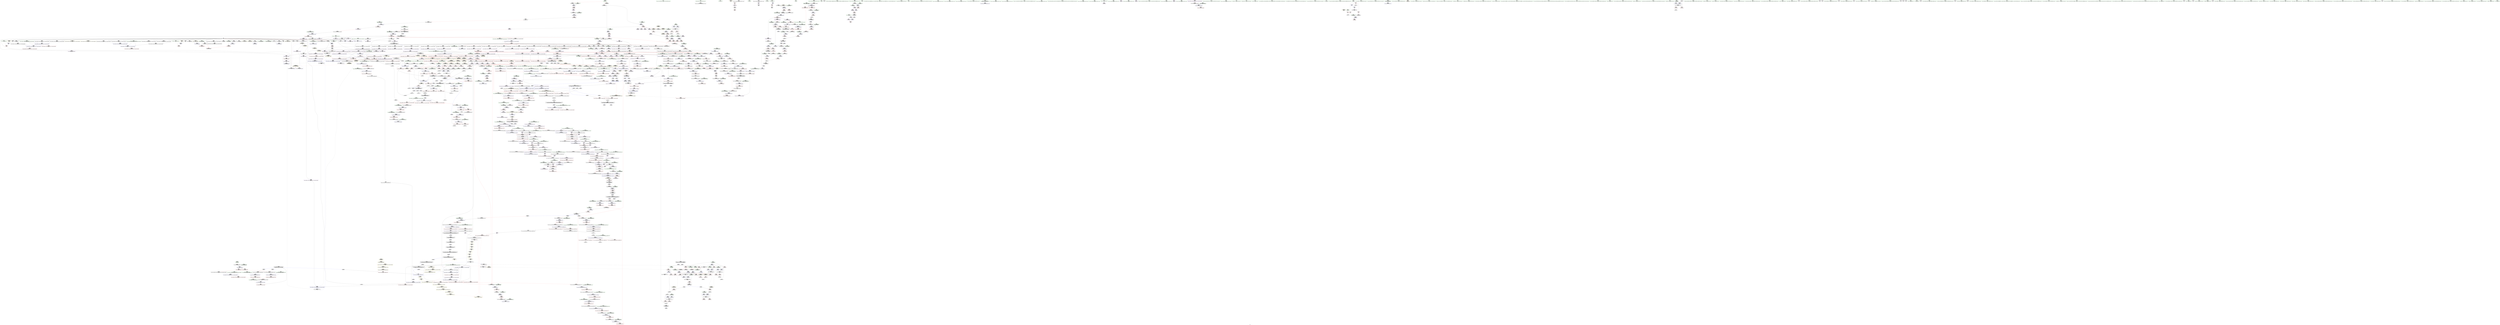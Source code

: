 digraph "SVFG" {
	label="SVFG";

	Node0x562c42dd8760 [shape=record,color=grey,label="{NodeID: 0\nNullPtr|{|<s32>106}}"];
	Node0x562c42dd8760 -> Node0x562c432ab470[style=solid];
	Node0x562c42dd8760 -> Node0x562c432ab570[style=solid];
	Node0x562c42dd8760 -> Node0x562c432ab640[style=solid];
	Node0x562c42dd8760 -> Node0x562c432ab710[style=solid];
	Node0x562c42dd8760 -> Node0x562c432ab7e0[style=solid];
	Node0x562c42dd8760 -> Node0x562c432ab8b0[style=solid];
	Node0x562c42dd8760 -> Node0x562c432ab980[style=solid];
	Node0x562c42dd8760 -> Node0x562c432aba50[style=solid];
	Node0x562c42dd8760 -> Node0x562c432abb20[style=solid];
	Node0x562c42dd8760 -> Node0x562c432abbf0[style=solid];
	Node0x562c42dd8760 -> Node0x562c432abcc0[style=solid];
	Node0x562c42dd8760 -> Node0x562c432abd90[style=solid];
	Node0x562c42dd8760 -> Node0x562c432abe60[style=solid];
	Node0x562c42dd8760 -> Node0x562c432abf30[style=solid];
	Node0x562c42dd8760 -> Node0x562c432ac000[style=solid];
	Node0x562c42dd8760 -> Node0x562c432ac0d0[style=solid];
	Node0x562c42dd8760 -> Node0x562c432ac1a0[style=solid];
	Node0x562c42dd8760 -> Node0x562c432ac270[style=solid];
	Node0x562c42dd8760 -> Node0x562c432ac340[style=solid];
	Node0x562c42dd8760 -> Node0x562c432ac410[style=solid];
	Node0x562c42dd8760 -> Node0x562c432ac4e0[style=solid];
	Node0x562c42dd8760 -> Node0x562c432ac5b0[style=solid];
	Node0x562c42dd8760 -> Node0x562c432ac680[style=solid];
	Node0x562c42dd8760 -> Node0x562c432ac750[style=solid];
	Node0x562c42dd8760 -> Node0x562c432b4080[style=solid];
	Node0x562c42dd8760 -> Node0x562c432b66e0[style=solid];
	Node0x562c42dd8760 -> Node0x562c432b67b0[style=solid];
	Node0x562c42dd8760 -> Node0x562c432b6880[style=solid];
	Node0x562c42dd8760 -> Node0x562c432d7f20[style=solid];
	Node0x562c42dd8760 -> Node0x562c42bd6b10[style=solid];
	Node0x562c42dd8760 -> Node0x562c432cce80[style=solid];
	Node0x562c42dd8760 -> Node0x562c432cda80[style=solid];
	Node0x562c42dd8760:s32 -> Node0x562c433cfde0[style=solid,color=red];
	Node0x562c432af970 [shape=record,color=red,label="{NodeID: 775\n1210\<--1207\nthis1\<--this.addr\n_ZNKSt6vectorIeSaIeEE8max_sizeEv\n}"];
	Node0x562c432af970 -> Node0x562c432a4000[style=solid];
	Node0x562c432a6150 [shape=record,color=black,label="{NodeID: 443\n1573\<--1578\n_ZSt12__niter_baseIPeET_S1__ret\<--\n_ZSt12__niter_baseIPeET_S1_\n|{<s0>125|<s1>126|<s2>127}}"];
	Node0x562c432a6150:s0 -> Node0x562c433cd470[style=solid,color=blue];
	Node0x562c432a6150:s1 -> Node0x562c433cd5b0[style=solid,color=blue];
	Node0x562c432a6150:s2 -> Node0x562c433cd6f0[style=solid,color=blue];
	Node0x562c433cb070 [shape=record,color=black,label="{NodeID: 2325\n828 = PHI(1133, )\n|{<s0>69}}"];
	Node0x562c433cb070:s0 -> Node0x562c433d52d0[style=solid,color=red];
	Node0x562c4329a680 [shape=record,color=green,label="{NodeID: 111\n516\<--517\n_ZN9__gnu_cxx13new_allocatorIeEC2Ev\<--_ZN9__gnu_cxx13new_allocatorIeEC2Ev_field_insensitive\n}"];
	Node0x562c432b5430 [shape=record,color=blue,label="{NodeID: 886\n282\<--279\ncoerce.dive\<--call15\n_ZN8Testcase3runEx\n}"];
	Node0x562c432b5430 -> Node0x562c43348370[style=dashed];
	Node0x562c432bbe70 [shape=record,color=purple,label="{NodeID: 554\n1282\<--1281\n_M_impl\<--this1\n_ZNKSt12_Vector_baseIeSaIeEE19_M_get_Tp_allocatorEv\n}"];
	Node0x562c432bbe70 -> Node0x562c432a4820[style=solid];
	Node0x562c433d4550 [shape=record,color=black,label="{NodeID: 2436\n1574 = PHI(1525, 1529, 1531, )\n0th arg _ZSt12__niter_baseIPeET_S1_ }"];
	Node0x562c433d4550 -> Node0x562c432dc500[style=solid];
	Node0x562c4329e7a0 [shape=record,color=green,label="{NodeID: 222\n1347\<--1348\n__first\<--__first_field_insensitive\n_ZSt22__uninitialized_copy_aISt13move_iteratorIPeES1_eET0_T_S4_S3_RSaIT1_E\n}"];
	Node0x562c4329e7a0 -> Node0x562c432a4dd0[style=solid];
	Node0x562c4329e7a0 -> Node0x562c432bbf40[style=solid];
	Node0x562c432da6f0 [shape=record,color=blue,label="{NodeID: 997\n1287\<--1286\nthis.addr\<--this\n_ZNK9__gnu_cxx13new_allocatorIeE8max_sizeEv\n}"];
	Node0x562c432da6f0 -> Node0x562c432b0400[style=dashed];
	Node0x562c43350a00 [shape=record,color=yellow,style=double,label="{NodeID: 1772\n109V_1 = ENCHI(MR_109V_0)\npts\{590003 \}\nFun[_ZNSt6vectorIeSaIeEED2Ev]|{|<s1>138|<s2>139}}"];
	Node0x562c43350a00 -> Node0x562c432b2f10[style=dashed];
	Node0x562c43350a00:s1 -> Node0x562c4334dd70[style=dashed,color=red];
	Node0x562c43350a00:s2 -> Node0x562c4334dd70[style=dashed,color=red];
	Node0x562c432c18a0 [shape=record,color=red,label="{NodeID: 665\n473\<--470\nthis1\<--this.addr\n_ZNSt12_Vector_baseIeSaIeEEC2Ev\n}"];
	Node0x562c432c18a0 -> Node0x562c432b88d0[style=solid];
	Node0x562c432aca20 [shape=record,color=black,label="{NodeID: 333\n33\<--34\n\<--_ZNSt8ios_base4InitD1Ev\nCan only get source location for instruction, argument, global var or function.}"];
	Node0x562c43273ed0 [shape=record,color=green,label="{NodeID: 1\n7\<--1\n__dso_handle\<--dummyObj\nGlob }"];
	Node0x562c432afa40 [shape=record,color=red,label="{NodeID: 776\n1224\<--1221\nthis1\<--this.addr\n_ZNKSt6vectorIeSaIeEE4sizeEv\n}"];
	Node0x562c432afa40 -> Node0x562c432a41a0[style=solid];
	Node0x562c432afa40 -> Node0x562c432a4270[style=solid];
	Node0x562c432a6220 [shape=record,color=black,label="{NodeID: 444\n1597\<--1595\nsub.ptr.lhs.cast\<--\n_ZNSt11__copy_moveILb1ELb1ESt26random_access_iterator_tagE8__copy_mIeEEPT_PKS3_S6_S4_\n}"];
	Node0x562c432a6220 -> Node0x562c432cc880[style=solid];
	Node0x562c433cb1b0 [shape=record,color=black,label="{NodeID: 2326\n831 = PHI(1084, )\n}"];
	Node0x562c433cb1b0 -> Node0x562c432d7ff0[style=solid];
	Node0x562c4329a780 [shape=record,color=green,label="{NodeID: 112\n521\<--522\nthis.addr\<--this.addr_field_insensitive\n_ZN9__gnu_cxx13new_allocatorIeEC2Ev\n}"];
	Node0x562c4329a780 -> Node0x562c432c1b10[style=solid];
	Node0x562c4329a780 -> Node0x562c432b6a20[style=solid];
	Node0x562c432b5500 [shape=record,color=blue,label="{NodeID: 887\n288\<--285\ncoerce.dive17\<--call16\n_ZN8Testcase3runEx\n|{<s0>23}}"];
	Node0x562c432b5500:s0 -> Node0x562c4334d140[style=dashed,color=red];
	Node0x562c432bbf40 [shape=record,color=purple,label="{NodeID: 555\n1359\<--1347\ncoerce.dive\<--__first\n_ZSt22__uninitialized_copy_aISt13move_iteratorIPeES1_eET0_T_S4_S3_RSaIT1_E\n}"];
	Node0x562c432bbf40 -> Node0x562c432dabd0[style=solid];
	Node0x562c433d46e0 [shape=record,color=black,label="{NodeID: 2437\n1666 = PHI(1171, )\n0th arg _ZSt8_DestroyIPeEvT_S1_ }"];
	Node0x562c433d46e0 -> Node0x562c432dcf90[style=solid];
	Node0x562c4329e870 [shape=record,color=green,label="{NodeID: 223\n1349\<--1350\n__last\<--__last_field_insensitive\n_ZSt22__uninitialized_copy_aISt13move_iteratorIPeES1_eET0_T_S4_S3_RSaIT1_E\n}"];
	Node0x562c4329e870 -> Node0x562c432a4ea0[style=solid];
	Node0x562c4329e870 -> Node0x562c432bc010[style=solid];
	Node0x562c432da7c0 [shape=record,color=blue,label="{NodeID: 998\n1296\<--1294\n__a.addr\<--__a\n_ZNSt16allocator_traitsISaIeEE8allocateERS0_m\n}"];
	Node0x562c432da7c0 -> Node0x562c432b04d0[style=dashed];
	Node0x562c43350ae0 [shape=record,color=yellow,style=double,label="{NodeID: 1773\n111V_1 = ENCHI(MR_111V_0)\npts\{590004 \}\nFun[_ZNSt6vectorIeSaIeEED2Ev]}"];
	Node0x562c43350ae0 -> Node0x562c432b2fe0[style=dashed];
	Node0x562c432c1970 [shape=record,color=red,label="{NodeID: 666\n496\<--493\nthis1\<--this.addr\n_ZNSt12_Vector_baseIeSaIeEE12_Vector_implC2Ev\n}"];
	Node0x562c432c1970 -> Node0x562c432ad4e0[style=solid];
	Node0x562c432c1970 -> Node0x562c432b89a0[style=solid];
	Node0x562c432c1970 -> Node0x562c432b8a70[style=solid];
	Node0x562c432c1970 -> Node0x562c432b8b40[style=solid];
	Node0x562c432acb20 [shape=record,color=black,label="{NodeID: 334\n72\<--71\n\<--vbase.offset.ptr\nmain\n}"];
	Node0x562c432acb20 -> Node0x562c432bf340[style=solid];
	Node0x562c43273f60 [shape=record,color=green,label="{NodeID: 2\n8\<--1\n_ZSt3cin\<--dummyObj\nGlob }"];
	Node0x562c43359ce0 [shape=record,color=yellow,style=double,label="{NodeID: 1884\n159V_1 = ENCHI(MR_159V_0)\npts\{197 213 \}\nFun[_ZN8Testcase5checkEe]}"];
	Node0x562c43359ce0 -> Node0x562c432c2810[style=dashed];
	Node0x562c432afb10 [shape=record,color=red,label="{NodeID: 777\n1228\<--1227\n\<--_M_finish\n_ZNKSt6vectorIeSaIeEE4sizeEv\n}"];
	Node0x562c432afb10 -> Node0x562c432a4340[style=solid];
	Node0x562c432a62f0 [shape=record,color=black,label="{NodeID: 445\n1598\<--1596\nsub.ptr.rhs.cast\<--\n_ZNSt11__copy_moveILb1ELb1ESt26random_access_iterator_tagE8__copy_mIeEEPT_PKS3_S6_S4_\n}"];
	Node0x562c432a62f0 -> Node0x562c432cc880[style=solid];
	Node0x562c433cb2f0 [shape=record,color=black,label="{NodeID: 2327\n838 = PHI(1125, )\n}"];
	Node0x562c433cb2f0 -> Node0x562c432c4fe0[style=solid];
	Node0x562c4329a850 [shape=record,color=green,label="{NodeID: 113\n532\<--533\nthis.addr\<--this.addr_field_insensitive\n_ZNSt6vectorIeSaIeEE9push_backERKe\n}"];
	Node0x562c4329a850 -> Node0x562c432c1be0[style=solid];
	Node0x562c4329a850 -> Node0x562c432b6af0[style=solid];
	Node0x562c432b55d0 [shape=record,color=blue,label="{NodeID: 888\n212\<--298\nx\<--\n_ZN8Testcase3runEx\n|{|<s2>25}}"];
	Node0x562c432b55d0 -> Node0x562c432c06c0[style=dashed];
	Node0x562c432b55d0 -> Node0x562c43347e70[style=dashed];
	Node0x562c432b55d0:s2 -> Node0x562c4334ce40[style=dashed,color=red];
	Node0x562c432bc010 [shape=record,color=purple,label="{NodeID: 556\n1361\<--1349\ncoerce.dive1\<--__last\n_ZSt22__uninitialized_copy_aISt13move_iteratorIPeES1_eET0_T_S4_S3_RSaIT1_E\n}"];
	Node0x562c432bc010 -> Node0x562c432daca0[style=solid];
	Node0x562c433d47f0 [shape=record,color=black,label="{NodeID: 2438\n1667 = PHI(1172, )\n1st arg _ZSt8_DestroyIPeEvT_S1_ }"];
	Node0x562c433d47f0 -> Node0x562c432dd060[style=solid];
	Node0x562c4329e940 [shape=record,color=green,label="{NodeID: 224\n1351\<--1352\n__result.addr\<--__result.addr_field_insensitive\n_ZSt22__uninitialized_copy_aISt13move_iteratorIPeES1_eET0_T_S4_S3_RSaIT1_E\n}"];
	Node0x562c4329e940 -> Node0x562c432b08e0[style=solid];
	Node0x562c4329e940 -> Node0x562c432dad70[style=solid];
	Node0x562c432da890 [shape=record,color=blue,label="{NodeID: 999\n1298\<--1295\n__n.addr\<--__n\n_ZNSt16allocator_traitsISaIeEE8allocateERS0_m\n}"];
	Node0x562c432da890 -> Node0x562c432b05a0[style=dashed];
	Node0x562c43350bc0 [shape=record,color=yellow,style=double,label="{NodeID: 1774\n58V_1 = ENCHI(MR_58V_0)\npts\{590005 \}\nFun[_ZNSt6vectorIeSaIeEED2Ev]|{<s0>138|<s1>139}}"];
	Node0x562c43350bc0:s0 -> Node0x562c4334de50[style=dashed,color=red];
	Node0x562c43350bc0:s1 -> Node0x562c4334de50[style=dashed,color=red];
	Node0x562c432c1a40 [shape=record,color=red,label="{NodeID: 667\n513\<--510\nthis1\<--this.addr\n_ZNSaIeEC2Ev\n}"];
	Node0x562c432c1a40 -> Node0x562c432ad5b0[style=solid];
	Node0x562c432acbf0 [shape=record,color=black,label="{NodeID: 335\n75\<--74\n\<--add.ptr\nmain\n}"];
	Node0x562c432747f0 [shape=record,color=green,label="{NodeID: 3\n11\<--1\n_ZSt4cout\<--dummyObj\nGlob }"];
	Node0x562c43359dc0 [shape=record,color=yellow,style=double,label="{NodeID: 1885\n66V_1 = ENCHI(MR_66V_0)\npts\{590003 590004 \}\nFun[_ZN8Testcase5checkEe]|{<s0>49|<s1>50}}"];
	Node0x562c43359dc0:s0 -> Node0x562c43352350[style=dashed,color=red];
	Node0x562c43359dc0:s1 -> Node0x562c43340350[style=dashed,color=red];
	Node0x562c432afbe0 [shape=record,color=red,label="{NodeID: 778\n1232\<--1231\n\<--_M_start\n_ZNKSt6vectorIeSaIeEE4sizeEv\n}"];
	Node0x562c432afbe0 -> Node0x562c432a4410[style=solid];
	Node0x562c432a63c0 [shape=record,color=black,label="{NodeID: 446\n1606\<--1605\n\<--\n_ZNSt11__copy_moveILb1ELb1ESt26random_access_iterator_tagE8__copy_mIeEEPT_PKS3_S6_S4_\n}"];
	Node0x562c432a63c0 -> Node0x562c432bdae0[style=solid];
	Node0x562c433cb430 [shape=record,color=black,label="{NodeID: 2328\n846 = PHI(1133, )\n|{<s0>72}}"];
	Node0x562c433cb430:s0 -> Node0x562c433d52d0[style=solid,color=red];
	Node0x562c4329edb0 [shape=record,color=green,label="{NodeID: 114\n534\<--535\n__x.addr\<--__x.addr_field_insensitive\n_ZNSt6vectorIeSaIeEE9push_backERKe\n}"];
	Node0x562c4329edb0 -> Node0x562c432c1cb0[style=solid];
	Node0x562c4329edb0 -> Node0x562c432c1d80[style=solid];
	Node0x562c4329edb0 -> Node0x562c432b6bc0[style=solid];
	Node0x562c432b56a0 [shape=record,color=blue,label="{NodeID: 889\n204\<--305\nresult\<--mul\n_ZN8Testcase3runEx\n}"];
	Node0x562c432b56a0 -> Node0x562c43347970[style=dashed];
	Node0x562c432bc0e0 [shape=record,color=purple,label="{NodeID: 557\n1375\<--1355\ncoerce.dive3\<--agg.tmp\n_ZSt22__uninitialized_copy_aISt13move_iteratorIPeES1_eET0_T_S4_S3_RSaIT1_E\n}"];
	Node0x562c432bc0e0 -> Node0x562c432b09b0[style=solid];
	Node0x562c433d4900 [shape=record,color=black,label="{NodeID: 2439\n452 = PHI(180, )\n0th arg _ZNSt6vectorIeSaIeEEC2Ev }"];
	Node0x562c433d4900 -> Node0x562c432b6470[style=solid];
	Node0x562c4329ea10 [shape=record,color=green,label="{NodeID: 225\n1353\<--1354\n.addr\<--.addr_field_insensitive\n_ZSt22__uninitialized_copy_aISt13move_iteratorIPeES1_eET0_T_S4_S3_RSaIT1_E\n}"];
	Node0x562c4329ea10 -> Node0x562c432dae40[style=solid];
	Node0x562c432da960 [shape=record,color=blue,label="{NodeID: 1000\n1313\<--1310\nthis.addr\<--this\n_ZN9__gnu_cxx13new_allocatorIeE8allocateEmPKv\n}"];
	Node0x562c432da960 -> Node0x562c432b0670[style=dashed];
	Node0x562c432c1b10 [shape=record,color=red,label="{NodeID: 668\n524\<--521\nthis1\<--this.addr\n_ZN9__gnu_cxx13new_allocatorIeEC2Ev\n}"];
	Node0x562c432accc0 [shape=record,color=black,label="{NodeID: 336\n49\<--127\nmain_ret\<--\nmain\n}"];
	Node0x562c43274880 [shape=record,color=green,label="{NodeID: 4\n12\<--1\n.str\<--dummyObj\nGlob }"];
	Node0x562c43359ea0 [shape=record,color=yellow,style=double,label="{NodeID: 1886\n14V_1 = ENCHI(MR_14V_0)\npts\{1334 \}\nFun[_ZSt18uninitialized_copyISt13move_iteratorIPeES1_ET0_T_S4_S3_]|{<s0>116}}"];
	Node0x562c43359ea0:s0 -> Node0x562c4334be10[style=dashed,color=red];
	Node0x562c432afcb0 [shape=record,color=red,label="{NodeID: 779\n1263\<--1243\n\<--retval\n_ZSt3maxImERKT_S2_S2_\n}"];
	Node0x562c432afcb0 -> Node0x562c432a45b0[style=solid];
	Node0x562c432a6490 [shape=record,color=black,label="{NodeID: 447\n1608\<--1607\n\<--\n_ZNSt11__copy_moveILb1ELb1ESt26random_access_iterator_tagE8__copy_mIeEEPT_PKS3_S6_S4_\n}"];
	Node0x562c432a6490 -> Node0x562c432bdbb0[style=solid];
	Node0x562c433cb570 [shape=record,color=black,label="{NodeID: 2329\n847 = PHI(1084, )\n}"];
	Node0x562c433cb570 -> Node0x562c432d8190[style=solid];
	Node0x562c4329ee80 [shape=record,color=green,label="{NodeID: 115\n536\<--537\nagg.tmp\<--agg.tmp_field_insensitive\n_ZNSt6vectorIeSaIeEE9push_backERKe\n}"];
	Node0x562c4329ee80 -> Node0x562c432b8c10[style=solid];
	Node0x562c4329ee80 -> Node0x562c432b8ce0[style=solid];
	Node0x562c432b5770 [shape=record,color=blue,label="{NodeID: 890\n335\<--334\nthis.addr\<--this\n_ZN8TestcaseD2Ev\n}"];
	Node0x562c432b5770 -> Node0x562c432c0790[style=dashed];
	Node0x562c432bc1b0 [shape=record,color=purple,label="{NodeID: 558\n1377\<--1357\ncoerce.dive4\<--agg.tmp2\n_ZSt22__uninitialized_copy_aISt13move_iteratorIPeES1_eET0_T_S4_S3_RSaIT1_E\n}"];
	Node0x562c432bc1b0 -> Node0x562c432b0a80[style=solid];
	Node0x562c433d4a10 [shape=record,color=black,label="{NodeID: 2440\n1848 = PHI(1842, )\n0th arg _ZN9__gnu_cxx13new_allocatorIeED2Ev }"];
	Node0x562c433d4a10 -> Node0x562c432de0a0[style=solid];
	Node0x562c4329eae0 [shape=record,color=green,label="{NodeID: 226\n1355\<--1356\nagg.tmp\<--agg.tmp_field_insensitive\n_ZSt22__uninitialized_copy_aISt13move_iteratorIPeES1_eET0_T_S4_S3_RSaIT1_E\n}"];
	Node0x562c4329eae0 -> Node0x562c432a4f70[style=solid];
	Node0x562c4329eae0 -> Node0x562c432bc0e0[style=solid];
	Node0x562c432daa30 [shape=record,color=blue,label="{NodeID: 1001\n1315\<--1311\n__n.addr\<--__n\n_ZN9__gnu_cxx13new_allocatorIeE8allocateEmPKv\n}"];
	Node0x562c432daa30 -> Node0x562c432b0740[style=dashed];
	Node0x562c432daa30 -> Node0x562c432b0810[style=dashed];
	Node0x562c43350db0 [shape=record,color=yellow,style=double,label="{NodeID: 1776\n356V_1 = ENCHI(MR_356V_0)\npts\{13860000 \}\nFun[_ZSt32__make_move_if_noexcept_iteratorIeSt13move_iteratorIPeEET0_PT_]|{<s0>113}}"];
	Node0x562c43350db0:s0 -> Node0x562c432dcd20[style=dashed,color=red];
	Node0x562c432c1be0 [shape=record,color=red,label="{NodeID: 669\n540\<--532\nthis1\<--this.addr\n_ZNSt6vectorIeSaIeEE9push_backERKe\n|{|<s5>47|<s6>48}}"];
	Node0x562c432c1be0 -> Node0x562c432ad680[style=solid];
	Node0x562c432c1be0 -> Node0x562c432ad750[style=solid];
	Node0x562c432c1be0 -> Node0x562c432ad820[style=solid];
	Node0x562c432c1be0 -> Node0x562c432ad8f0[style=solid];
	Node0x562c432c1be0 -> Node0x562c432ad9c0[style=solid];
	Node0x562c432c1be0:s5 -> Node0x562c433d4b20[style=solid,color=red];
	Node0x562c432c1be0:s6 -> Node0x562c433d3630[style=solid,color=red];
	Node0x562c432acd90 [shape=record,color=black,label="{NodeID: 337\n145\<--156\n_ZSt5fixedRSt8ios_base_ret\<--\n_ZSt5fixedRSt8ios_base\n}"];
	Node0x562c43274940 [shape=record,color=green,label="{NodeID: 5\n14\<--1\n.str.1\<--dummyObj\nGlob }"];
	Node0x562c432afd80 [shape=record,color=red,label="{NodeID: 780\n1251\<--1245\n\<--__a.addr\n_ZSt3maxImERKT_S2_S2_\n}"];
	Node0x562c432afd80 -> Node0x562c432b00c0[style=solid];
	Node0x562c432a6560 [shape=record,color=black,label="{NodeID: 448\n1580\<--1617\n_ZNSt11__copy_moveILb1ELb1ESt26random_access_iterator_tagE8__copy_mIeEEPT_PKS3_S6_S4__ret\<--add.ptr\n_ZNSt11__copy_moveILb1ELb1ESt26random_access_iterator_tagE8__copy_mIeEEPT_PKS3_S6_S4_\n|{<s0>131}}"];
	Node0x562c432a6560:s0 -> Node0x562c433cdbf0[style=solid,color=blue];
	Node0x562c433cb6b0 [shape=record,color=black,label="{NodeID: 2330\n857 = PHI()\n}"];
	Node0x562c4329ef50 [shape=record,color=green,label="{NodeID: 116\n560\<--561\n_ZNSt16allocator_traitsISaIeEE9constructIeJRKeEEEvRS0_PT_DpOT0_\<--_ZNSt16allocator_traitsISaIeEE9constructIeJRKeEEEvRS0_PT_DpOT0__field_insensitive\n}"];
	Node0x562c432b5840 [shape=record,color=blue,label="{NodeID: 891\n348\<--345\nthis.addr\<--this\n_ZNSt8ios_base4setfESt13_Ios_FmtflagsS0_\n}"];
	Node0x562c432b5840 -> Node0x562c432c0860[style=dashed];
	Node0x562c432bc280 [shape=record,color=purple,label="{NodeID: 559\n1861\<--1365\noffset_0\<--\n}"];
	Node0x562c432bc280 -> Node0x562c432daf10[style=solid];
	Node0x562c433d4b20 [shape=record,color=black,label="{NodeID: 2441\n650 = PHI(284, 540, 607, )\n0th arg _ZNSt6vectorIeSaIeEE3endEv }"];
	Node0x562c433d4b20 -> Node0x562c432d6e10[style=solid];
	Node0x562c4329ebb0 [shape=record,color=green,label="{NodeID: 227\n1357\<--1358\nagg.tmp2\<--agg.tmp2_field_insensitive\n_ZSt22__uninitialized_copy_aISt13move_iteratorIPeES1_eET0_T_S4_S3_RSaIT1_E\n}"];
	Node0x562c4329ebb0 -> Node0x562c432a5040[style=solid];
	Node0x562c4329ebb0 -> Node0x562c432bc1b0[style=solid];
	Node0x562c432dab00 [shape=record,color=blue,label="{NodeID: 1002\n1317\<--1312\n.addr\<--\n_ZN9__gnu_cxx13new_allocatorIeE8allocateEmPKv\n}"];
	Node0x562c43350e90 [shape=record,color=yellow,style=double,label="{NodeID: 1777\n37V_1 = ENCHI(MR_37V_0)\npts\{195 \}\nFun[_ZNSt6vectorIeSaIeEE17_M_realloc_insertIJRKeEEEvN9__gnu_cxx17__normal_iteratorIPeS1_EEDpOT_]|{<s0>66}}"];
	Node0x562c43350e90:s0 -> Node0x562c43349ed0[style=dashed,color=red];
	Node0x562c432c1cb0 [shape=record,color=red,label="{NodeID: 670\n558\<--534\n\<--__x.addr\n_ZNSt6vectorIeSaIeEE9push_backERKe\n|{<s0>46}}"];
	Node0x562c432c1cb0:s0 -> Node0x562c433d5fc0[style=solid,color=red];
	Node0x562c432ace60 [shape=record,color=black,label="{NodeID: 338\n158\<--169\n_ZSt12setprecisioni_ret\<--\n_ZSt12setprecisioni\n|{<s0>6}}"];
	Node0x562c432ace60:s0 -> Node0x562c433c74a0[style=solid,color=blue];
	Node0x562c43274210 [shape=record,color=green,label="{NodeID: 6\n16\<--1\n.str.2\<--dummyObj\nGlob }"];
	Node0x562c432afe50 [shape=record,color=red,label="{NodeID: 781\n1260\<--1245\n\<--__a.addr\n_ZSt3maxImERKT_S2_S2_\n}"];
	Node0x562c432afe50 -> Node0x562c432da480[style=solid];
	Node0x562c432a6630 [shape=record,color=black,label="{NodeID: 449\n1624\<--1629\n_ZSt12__miter_baseIPeET_S1__ret\<--\n_ZSt12__miter_baseIPeET_S1_\n|{<s0>130}}"];
	Node0x562c432a6630:s0 -> Node0x562c433cdab0[style=solid,color=blue];
	Node0x562c433cb780 [shape=record,color=black,label="{NodeID: 2331\n882 = PHI(1133, )\n|{<s0>77}}"];
	Node0x562c433cb780:s0 -> Node0x562c433d6b50[style=solid,color=red];
	Node0x562c4329f050 [shape=record,color=green,label="{NodeID: 117\n576\<--577\n_ZNSt6vectorIeSaIeEE17_M_realloc_insertIJRKeEEEvN9__gnu_cxx17__normal_iteratorIPeS1_EEDpOT_\<--_ZNSt6vectorIeSaIeEE17_M_realloc_insertIJRKeEEEvN9__gnu_cxx17__normal_iteratorIPeS1_EEDpOT__field_insensitive\n}"];
	Node0x562c432b5910 [shape=record,color=blue,label="{NodeID: 892\n350\<--346\n__fmtfl.addr\<--__fmtfl\n_ZNSt8ios_base4setfESt13_Ios_FmtflagsS0_\n}"];
	Node0x562c432b5910 -> Node0x562c432c0930[style=dashed];
	Node0x562c432bc350 [shape=record,color=purple,label="{NodeID: 560\n1862\<--1366\noffset_0\<--\n}"];
	Node0x562c432bc350 -> Node0x562c432b3730[style=solid];
	Node0x562c433d4cb0 [shape=record,color=black,label="{NodeID: 2442\n480 = PHI(463, 951, 1782, 1822, )\n0th arg __clang_call_terminate }"];
	Node0x562c4329ec80 [shape=record,color=green,label="{NodeID: 228\n1369\<--1370\nllvm.memcpy.p0i8.p0i8.i64\<--llvm.memcpy.p0i8.p0i8.i64_field_insensitive\n}"];
	Node0x562c432dabd0 [shape=record,color=blue,label="{NodeID: 1003\n1359\<--1343\ncoerce.dive\<--__first.coerce\n_ZSt22__uninitialized_copy_aISt13move_iteratorIPeES1_eET0_T_S4_S3_RSaIT1_E\n}"];
	Node0x562c432dabd0 -> Node0x562c432b3730[style=dashed];
	Node0x562c432c1d80 [shape=record,color=red,label="{NodeID: 671\n572\<--534\n\<--__x.addr\n_ZNSt6vectorIeSaIeEE9push_backERKe\n|{<s0>48}}"];
	Node0x562c432c1d80:s0 -> Node0x562c433d3850[style=solid,color=red];
	Node0x562c432acf30 [shape=record,color=black,label="{NodeID: 339\n344\<--380\n_ZNSt8ios_base4setfESt13_Ios_FmtflagsS0__ret\<--\n_ZNSt8ios_base4setfESt13_Ios_FmtflagsS0_\n|{<s0>13}}"];
	Node0x562c432acf30:s0 -> Node0x562c433c7a80[style=solid,color=blue];
	Node0x562c432742d0 [shape=record,color=green,label="{NodeID: 7\n18\<--1\n.str.3\<--dummyObj\nGlob }"];
	Node0x562c432aff20 [shape=record,color=red,label="{NodeID: 782\n1253\<--1247\n\<--__b.addr\n_ZSt3maxImERKT_S2_S2_\n}"];
	Node0x562c432aff20 -> Node0x562c432b0190[style=solid];
	Node0x562c432a6700 [shape=record,color=black,label="{NodeID: 450\n1631\<--1638\n_ZNKSt13move_iteratorIPeE4baseEv_ret\<--\n_ZNKSt13move_iteratorIPeE4baseEv\n|{<s0>129}}"];
	Node0x562c432a6700:s0 -> Node0x562c433cd970[style=solid,color=blue];
	Node0x562c433cb8f0 [shape=record,color=black,label="{NodeID: 2332\n906 = PHI(1133, )\n|{<s0>81}}"];
	Node0x562c433cb8f0:s0 -> Node0x562c433d6b50[style=solid,color=red];
	Node0x562c4329f150 [shape=record,color=green,label="{NodeID: 118\n583\<--584\nthis.addr\<--this.addr_field_insensitive\n_ZN8Testcase5checkEe\n}"];
	Node0x562c4329f150 -> Node0x562c432c2260[style=solid];
	Node0x562c4329f150 -> Node0x562c432b6e30[style=solid];
	Node0x562c432b59e0 [shape=record,color=blue,label="{NodeID: 893\n352\<--347\n__mask.addr\<--__mask\n_ZNSt8ios_base4setfESt13_Ios_FmtflagsS0_\n}"];
	Node0x562c432b59e0 -> Node0x562c432c0a00[style=dashed];
	Node0x562c432b59e0 -> Node0x562c432c0ad0[style=dashed];
	Node0x562c432bc420 [shape=record,color=purple,label="{NodeID: 561\n1864\<--1371\noffset_0\<--\n}"];
	Node0x562c432bc420 -> Node0x562c432dafe0[style=solid];
	Node0x562c433d4ee0 [shape=record,color=black,label="{NodeID: 2443\n1085 = PHI(823, 839, )\n0th arg _ZSt34__uninitialized_move_if_noexcept_aIPeS0_SaIeEET0_T_S3_S2_RT1_ }"];
	Node0x562c433d4ee0 -> Node0x562c432d9370[style=solid];
	Node0x562c432a7180 [shape=record,color=green,label="{NodeID: 229\n1380\<--1381\n_ZSt18uninitialized_copyISt13move_iteratorIPeES1_ET0_T_S4_S3_\<--_ZSt18uninitialized_copyISt13move_iteratorIPeES1_ET0_T_S4_S3__field_insensitive\n}"];
	Node0x562c432daca0 [shape=record,color=blue,label="{NodeID: 1004\n1361\<--1344\ncoerce.dive1\<--__last.coerce\n_ZSt22__uninitialized_copy_aISt13move_iteratorIPeES1_eET0_T_S4_S3_RSaIT1_E\n}"];
	Node0x562c432daca0 -> Node0x562c432b3800[style=dashed];
	Node0x562c432c1e50 [shape=record,color=red,label="{NodeID: 672\n544\<--543\n\<--_M_finish\n_ZNSt6vectorIeSaIeEE9push_backERKe\n}"];
	Node0x562c432c1e50 -> Node0x562c432cdf00[style=solid];
	Node0x562c432ad000 [shape=record,color=black,label="{NodeID: 340\n382\<--395\n_ZStaNRSt13_Ios_FmtflagsS__ret\<--\n_ZStaNRSt13_Ios_FmtflagsS_\n|{<s0>34}}"];
	Node0x562c432ad000:s0 -> Node0x562c433c9a30[style=solid,color=blue];
	Node0x562c43274390 [shape=record,color=green,label="{NodeID: 8\n21\<--1\n\<--dummyObj\nCan only get source location for instruction, argument, global var or function.}"];
	Node0x562c432afff0 [shape=record,color=red,label="{NodeID: 783\n1257\<--1247\n\<--__b.addr\n_ZSt3maxImERKT_S2_S2_\n}"];
	Node0x562c432afff0 -> Node0x562c432da3b0[style=solid];
	Node0x562c432a67d0 [shape=record,color=black,label="{NodeID: 451\n1704\<--1703\n\<--\n_ZNSt16allocator_traitsISaIeEE10deallocateERS0_Pem\n|{<s0>134}}"];
	Node0x562c432a67d0:s0 -> Node0x562c433b67e0[style=solid,color=red];
	Node0x562c433cba30 [shape=record,color=black,label="{NodeID: 2333\n974 = PHI(978, )\n}"];
	Node0x562c433cba30 -> Node0x562c432c5800[style=solid];
	Node0x562c4329f220 [shape=record,color=green,label="{NodeID: 119\n585\<--586\ncap.addr\<--cap.addr_field_insensitive\n_ZN8Testcase5checkEe\n|{|<s1>53}}"];
	Node0x562c4329f220 -> Node0x562c432b6f00[style=solid];
	Node0x562c4329f220:s1 -> Node0x562c433d05a0[style=solid,color=red];
	Node0x562c432b5ab0 [shape=record,color=blue,label="{NodeID: 894\n354\<--361\n__old\<--\n_ZNSt8ios_base4setfESt13_Ios_FmtflagsS0_\n}"];
	Node0x562c432b5ab0 -> Node0x562c432c0ba0[style=dashed];
	Node0x562c432bc4f0 [shape=record,color=purple,label="{NodeID: 562\n1865\<--1372\noffset_0\<--\n}"];
	Node0x562c432bc4f0 -> Node0x562c432b3800[style=solid];
	Node0x562c433d5030 [shape=record,color=black,label="{NodeID: 2444\n1086 = PHI(825, 843, )\n1st arg _ZSt34__uninitialized_move_if_noexcept_aIPeS0_SaIeEET0_T_S3_S2_RT1_ }"];
	Node0x562c433d5030 -> Node0x562c432d9440[style=solid];
	Node0x562c432a7250 [shape=record,color=green,label="{NodeID: 230\n1385\<--1386\nretval\<--retval_field_insensitive\n_ZSt32__make_move_if_noexcept_iteratorIeSt13move_iteratorIPeEET0_PT_\n|{|<s1>113}}"];
	Node0x562c432a7250 -> Node0x562c432bc5c0[style=solid];
	Node0x562c432a7250:s1 -> Node0x562c433d0cf0[style=solid,color=red];
	Node0x562c432dad70 [shape=record,color=blue,label="{NodeID: 1005\n1351\<--1345\n__result.addr\<--__result\n_ZSt22__uninitialized_copy_aISt13move_iteratorIPeES1_eET0_T_S4_S3_RSaIT1_E\n}"];
	Node0x562c432dad70 -> Node0x562c432b08e0[style=dashed];
	Node0x562c432c1f20 [shape=record,color=red,label="{NodeID: 673\n548\<--547\n\<--_M_end_of_storage\n_ZNSt6vectorIeSaIeEE9push_backERKe\n}"];
	Node0x562c432c1f20 -> Node0x562c432cdf00[style=solid];
	Node0x562c432ad0d0 [shape=record,color=black,label="{NodeID: 341\n398\<--404\n_ZStcoSt13_Ios_Fmtflags_ret\<--neg\n_ZStcoSt13_Ios_Fmtflags\n|{<s0>33}}"];
	Node0x562c432ad0d0:s0 -> Node0x562c433c98f0[style=solid,color=blue];
	Node0x562c432760c0 [shape=record,color=green,label="{NodeID: 9\n65\<--1\n\<--dummyObj\nCan only get source location for instruction, argument, global var or function.}"];
	Node0x562c432b00c0 [shape=record,color=red,label="{NodeID: 784\n1252\<--1251\n\<--\n_ZSt3maxImERKT_S2_S2_\n}"];
	Node0x562c432b00c0 -> Node0x562c432cd900[style=solid];
	Node0x562c432a68a0 [shape=record,color=black,label="{NodeID: 452\n1726\<--1725\n\<--\n_ZN9__gnu_cxx13new_allocatorIeE10deallocateEPem\n}"];
	Node0x562c433cbb70 [shape=record,color=black,label="{NodeID: 2334\n1003 = PHI(1205, )\n}"];
	Node0x562c433cbb70 -> Node0x562c432cca00[style=solid];
	Node0x562c4329f2f0 [shape=record,color=green,label="{NodeID: 120\n587\<--588\nsum\<--sum_field_insensitive\n_ZN8Testcase5checkEe\n}"];
	Node0x562c4329f2f0 -> Node0x562c432c2330[style=solid];
	Node0x562c4329f2f0 -> Node0x562c432c2400[style=solid];
	Node0x562c4329f2f0 -> Node0x562c432b6fd0[style=solid];
	Node0x562c4329f2f0 -> Node0x562c432d6c70[style=solid];
	Node0x562c432b5b80 [shape=record,color=blue,label="{NodeID: 895\n385\<--383\n__a.addr\<--__a\n_ZStaNRSt13_Ios_FmtflagsS_\n}"];
	Node0x562c432b5b80 -> Node0x562c432c0d40[style=dashed];
	Node0x562c432b5b80 -> Node0x562c432c0e10[style=dashed];
	Node0x562c432bc5c0 [shape=record,color=purple,label="{NodeID: 563\n1394\<--1385\ncoerce.dive\<--retval\n_ZSt32__make_move_if_noexcept_iteratorIeSt13move_iteratorIPeEET0_PT_\n}"];
	Node0x562c432bc5c0 -> Node0x562c432b0c20[style=solid];
	Node0x562c433d5180 [shape=record,color=black,label="{NodeID: 2445\n1087 = PHI(826, 844, )\n2nd arg _ZSt34__uninitialized_move_if_noexcept_aIPeS0_SaIeEET0_T_S3_S2_RT1_ }"];
	Node0x562c433d5180 -> Node0x562c432d9510[style=solid];
	Node0x562c432a7320 [shape=record,color=green,label="{NodeID: 231\n1387\<--1388\n__i.addr\<--__i.addr_field_insensitive\n_ZSt32__make_move_if_noexcept_iteratorIeSt13move_iteratorIPeEET0_PT_\n}"];
	Node0x562c432a7320 -> Node0x562c432b0b50[style=solid];
	Node0x562c432a7320 -> Node0x562c432db0b0[style=solid];
	Node0x562c432dae40 [shape=record,color=blue,label="{NodeID: 1006\n1353\<--1346\n.addr\<--\n_ZSt22__uninitialized_copy_aISt13move_iteratorIPeES1_eET0_T_S4_S3_RSaIT1_E\n}"];
	Node0x562c432c1ff0 [shape=record,color=red,label="{NodeID: 674\n557\<--556\n\<--_M_finish5\n_ZNSt6vectorIeSaIeEE9push_backERKe\n|{<s0>46}}"];
	Node0x562c432c1ff0:s0 -> Node0x562c433d5e40[style=solid,color=red];
	Node0x562c432ad1a0 [shape=record,color=black,label="{NodeID: 342\n407\<--422\n_ZStoRRSt13_Ios_FmtflagsS__ret\<--\n_ZStoRRSt13_Ios_FmtflagsS_\n|{<s0>36}}"];
	Node0x562c432ad1a0:s0 -> Node0x562c433c9cb0[style=solid,color=blue];
	Node0x562c43276180 [shape=record,color=green,label="{NodeID: 10\n67\<--1\n\<--dummyObj\nCan only get source location for instruction, argument, global var or function.}"];
	Node0x562c432b0190 [shape=record,color=red,label="{NodeID: 785\n1254\<--1253\n\<--\n_ZSt3maxImERKT_S2_S2_\n}"];
	Node0x562c432b0190 -> Node0x562c432cd900[style=solid];
	Node0x562c432a6970 [shape=record,color=black,label="{NodeID: 453\n1758\<--1757\n\<--this1\n_ZNSt6vectorIeSaIeEED2Ev\n}"];
	Node0x562c432a6970 -> Node0x562c432bdef0[style=solid];
	Node0x562c432a6970 -> Node0x562c432bdfc0[style=solid];
	Node0x562c433cbcb0 [shape=record,color=black,label="{NodeID: 2335\n1006 = PHI(1219, )\n}"];
	Node0x562c433cbcb0 -> Node0x562c432cca00[style=solid];
	Node0x562c4329f3c0 [shape=record,color=green,label="{NodeID: 121\n589\<--590\n__range1\<--__range1_field_insensitive\n_ZN8Testcase5checkEe\n}"];
	Node0x562c4329f3c0 -> Node0x562c432c24d0[style=solid];
	Node0x562c4329f3c0 -> Node0x562c432c25a0[style=solid];
	Node0x562c4329f3c0 -> Node0x562c432b70a0[style=solid];
	Node0x562c432b5c50 [shape=record,color=blue,label="{NodeID: 896\n387\<--384\n__b.addr\<--__b\n_ZStaNRSt13_Ios_FmtflagsS_\n}"];
	Node0x562c432b5c50 -> Node0x562c432c0ee0[style=dashed];
	Node0x562c432bc690 [shape=record,color=purple,label="{NodeID: 564\n1413\<--1401\ncoerce.dive\<--__first\n_ZSt18uninitialized_copyISt13move_iteratorIPeES1_ET0_T_S4_S3_\n}"];
	Node0x562c432bc690 -> Node0x562c432db180[style=solid];
	Node0x562c433d52d0 [shape=record,color=black,label="{NodeID: 2446\n1088 = PHI(828, 846, )\n3rd arg _ZSt34__uninitialized_move_if_noexcept_aIPeS0_SaIeEET0_T_S3_S2_RT1_ }"];
	Node0x562c433d52d0 -> Node0x562c432d95e0[style=solid];
	Node0x562c432a73f0 [shape=record,color=green,label="{NodeID: 232\n1392\<--1393\n_ZNSt13move_iteratorIPeEC2ES0_\<--_ZNSt13move_iteratorIPeEC2ES0__field_insensitive\n}"];
	Node0x562c432daf10 [shape=record,color=blue, style = dotted,label="{NodeID: 1007\n1861\<--1863\noffset_0\<--dummyVal\n_ZSt22__uninitialized_copy_aISt13move_iteratorIPeES1_eET0_T_S4_S3_RSaIT1_E\n}"];
	Node0x562c432daf10 -> Node0x562c432b09b0[style=dashed];
	Node0x562c432c20c0 [shape=record,color=red,label="{NodeID: 675\n565\<--564\n\<--_M_finish7\n_ZNSt6vectorIeSaIeEE9push_backERKe\n}"];
	Node0x562c432c20c0 -> Node0x562c432b9500[style=solid];
	Node0x562c432ad270 [shape=record,color=black,label="{NodeID: 343\n425\<--436\n_ZStanSt13_Ios_FmtflagsS__ret\<--and\n_ZStanSt13_Ios_FmtflagsS_\n|{<s0>35|<s1>37}}"];
	Node0x562c432ad270:s0 -> Node0x562c433c9b40[style=solid,color=blue];
	Node0x562c432ad270:s1 -> Node0x562c433c9dc0[style=solid,color=blue];
	Node0x562c43276280 [shape=record,color=green,label="{NodeID: 11\n85\<--1\n\<--dummyObj\nCan only get source location for instruction, argument, global var or function.|{<s0>6}}"];
	Node0x562c43276280:s0 -> Node0x562c433d6d10[style=solid,color=red];
	Node0x562c4335a4f0 [shape=record,color=yellow,style=double,label="{NodeID: 1893\n22V_1 = ENCHI(MR_22V_0)\npts\{148 \}\nFun[_ZSt5fixedRSt8ios_base]}"];
	Node0x562c4335a4f0 -> Node0x562c432b4660[style=dashed];
	Node0x562c432b0260 [shape=record,color=red,label="{NodeID: 786\n1270\<--1267\n\<--__a.addr\n_ZNSt16allocator_traitsISaIeEE8max_sizeERKS0_\n}"];
	Node0x562c432b0260 -> Node0x562c432a4680[style=solid];
	Node0x562c432a6a40 [shape=record,color=black,label="{NodeID: 454\n1762\<--1757\n\<--this1\n_ZNSt6vectorIeSaIeEED2Ev\n}"];
	Node0x562c432a6a40 -> Node0x562c432be090[style=solid];
	Node0x562c432a6a40 -> Node0x562c432be160[style=solid];
	Node0x562c433cbdf0 [shape=record,color=black,label="{NodeID: 2336\n1018 = PHI(1219, )\n}"];
	Node0x562c433cbdf0 -> Node0x562c432ccb80[style=solid];
	Node0x562c4329f490 [shape=record,color=green,label="{NodeID: 122\n591\<--592\n__begin1\<--__begin1_field_insensitive\n_ZN8Testcase5checkEe\n|{|<s1>51|<s2>52|<s3>54}}"];
	Node0x562c4329f490 -> Node0x562c432b95d0[style=solid];
	Node0x562c4329f490:s1 -> Node0x562c433d06f0[style=solid,color=red];
	Node0x562c4329f490:s2 -> Node0x562c433ced30[style=solid,color=red];
	Node0x562c4329f490:s3 -> Node0x562c433d70c0[style=solid,color=red];
	Node0x562c432b5d20 [shape=record,color=blue,label="{NodeID: 897\n395\<--394\n\<--call\n_ZStaNRSt13_Ios_FmtflagsS_\n}"];
	Node0x562c4334ac50 [shape=record,color=yellow,style=double,label="{NodeID: 1672\n109V_1 = ENCHI(MR_109V_0)\npts\{590003 \}\nFun[_ZNKSt6vectorIeSaIeEE4sizeEv]}"];
	Node0x562c4334ac50 -> Node0x562c432afbe0[style=dashed];
	Node0x562c432bc760 [shape=record,color=purple,label="{NodeID: 565\n1415\<--1403\ncoerce.dive1\<--__last\n_ZSt18uninitialized_copyISt13move_iteratorIPeES1_ET0_T_S4_S3_\n}"];
	Node0x562c432bc760 -> Node0x562c432db250[style=solid];
	Node0x562c433d5420 [shape=record,color=black,label="{NodeID: 2447\n1277 = PHI(1211, )\n0th arg _ZNKSt12_Vector_baseIeSaIeEE19_M_get_Tp_allocatorEv }"];
	Node0x562c433d5420 -> Node0x562c432da620[style=solid];
	Node0x562c432a74f0 [shape=record,color=green,label="{NodeID: 233\n1401\<--1402\n__first\<--__first_field_insensitive\n_ZSt18uninitialized_copyISt13move_iteratorIPeES1_ET0_T_S4_S3_\n}"];
	Node0x562c432a74f0 -> Node0x562c432a52b0[style=solid];
	Node0x562c432a74f0 -> Node0x562c432bc690[style=solid];
	Node0x562c432dafe0 [shape=record,color=blue, style = dotted,label="{NodeID: 1008\n1864\<--1866\noffset_0\<--dummyVal\n_ZSt22__uninitialized_copy_aISt13move_iteratorIPeES1_eET0_T_S4_S3_RSaIT1_E\n}"];
	Node0x562c432dafe0 -> Node0x562c432b0a80[style=dashed];
	Node0x562c432c2190 [shape=record,color=red,label="{NodeID: 676\n574\<--573\n\<--coerce.dive8\n_ZNSt6vectorIeSaIeEE9push_backERKe\n|{<s0>48}}"];
	Node0x562c432c2190:s0 -> Node0x562c433d3740[style=solid,color=red];
	Node0x562c432ad340 [shape=record,color=black,label="{NodeID: 344\n438\<--449\n_ZStorSt13_Ios_FmtflagsS__ret\<--or\n_ZStorSt13_Ios_FmtflagsS_\n|{<s0>38}}"];
	Node0x562c432ad340:s0 -> Node0x562c433c9f30[style=solid,color=blue];
	Node0x562c43276380 [shape=record,color=green,label="{NodeID: 12\n99\<--1\n\<--dummyObj\nCan only get source location for instruction, argument, global var or function.|{<s0>61}}"];
	Node0x562c43276380:s0 -> Node0x562c433cf3d0[style=solid,color=red];
	Node0x562c432b0330 [shape=record,color=red,label="{NodeID: 787\n1281\<--1278\nthis1\<--this.addr\n_ZNKSt12_Vector_baseIeSaIeEE19_M_get_Tp_allocatorEv\n}"];
	Node0x562c432b0330 -> Node0x562c432bbe70[style=solid];
	Node0x562c432a6b10 [shape=record,color=black,label="{NodeID: 455\n1766\<--1757\n\<--this1\n_ZNSt6vectorIeSaIeEED2Ev\n|{<s0>136}}"];
	Node0x562c432a6b10:s0 -> Node0x562c433d4340[style=solid,color=red];
	Node0x562c433cbf30 [shape=record,color=black,label="{NodeID: 2337\n1019 = PHI(1219, )\n}"];
	Node0x562c433cbf30 -> Node0x562c432d8e90[style=solid];
	Node0x562c4329f560 [shape=record,color=green,label="{NodeID: 123\n593\<--594\n__end1\<--__end1_field_insensitive\n_ZN8Testcase5checkEe\n|{|<s1>51}}"];
	Node0x562c4329f560 -> Node0x562c432b96a0[style=solid];
	Node0x562c4329f560:s1 -> Node0x562c433d0840[style=solid,color=red];
	Node0x562c432b5df0 [shape=record,color=blue,label="{NodeID: 898\n400\<--399\n__a.addr\<--__a\n_ZStcoSt13_Ios_Fmtflags\n}"];
	Node0x562c432b5df0 -> Node0x562c432c1080[style=dashed];
	Node0x562c4334ad30 [shape=record,color=yellow,style=double,label="{NodeID: 1673\n111V_1 = ENCHI(MR_111V_0)\npts\{590004 \}\nFun[_ZNKSt6vectorIeSaIeEE4sizeEv]}"];
	Node0x562c4334ad30 -> Node0x562c432afb10[style=dashed];
	Node0x562c432bc830 [shape=record,color=purple,label="{NodeID: 566\n1427\<--1409\ncoerce.dive3\<--agg.tmp\n_ZSt18uninitialized_copyISt13move_iteratorIPeES1_ET0_T_S4_S3_\n}"];
	Node0x562c432bc830 -> Node0x562c432b0dc0[style=solid];
	Node0x562c433d5530 [shape=record,color=black,label="{NodeID: 2448\n1551 = PHI(1526, )\n0th arg _ZSt13__copy_move_aILb1EPeS0_ET1_T0_S2_S1_ }"];
	Node0x562c433d5530 -> Node0x562c432dc1c0[style=solid];
	Node0x562c432a75c0 [shape=record,color=green,label="{NodeID: 234\n1403\<--1404\n__last\<--__last_field_insensitive\n_ZSt18uninitialized_copyISt13move_iteratorIPeES1_ET0_T_S4_S3_\n}"];
	Node0x562c432a75c0 -> Node0x562c432a5380[style=solid];
	Node0x562c432a75c0 -> Node0x562c432bc760[style=solid];
	Node0x562c432db0b0 [shape=record,color=blue,label="{NodeID: 1009\n1387\<--1384\n__i.addr\<--__i\n_ZSt32__make_move_if_noexcept_iteratorIeSt13move_iteratorIPeEET0_PT_\n}"];
	Node0x562c432db0b0 -> Node0x562c432b0b50[style=dashed];
	Node0x562c433514e0 [shape=record,color=yellow,style=double,label="{NodeID: 1784\n252V_1 = ENCHI(MR_252V_0)\npts\{782 \}\nFun[_ZNSt6vectorIeSaIeEE17_M_realloc_insertIJRKeEEEvN9__gnu_cxx17__normal_iteratorIPeS1_EEDpOT_]}"];
	Node0x562c433514e0 -> Node0x562c432d8260[style=dashed];
	Node0x562c432c2260 [shape=record,color=red,label="{NodeID: 677\n599\<--583\nthis1\<--this.addr\n_ZN8Testcase5checkEe\n}"];
	Node0x562c432c2260 -> Node0x562c432b9770[style=solid];
	Node0x562c432c2260 -> Node0x562c432b9840[style=solid];
	Node0x562c432ad410 [shape=record,color=black,label="{NodeID: 345\n457\<--456\n\<--this1\n_ZNSt6vectorIeSaIeEEC2Ev\n|{<s0>39}}"];
	Node0x562c432ad410:s0 -> Node0x562c433d6140[style=solid,color=red];
	Node0x562c43276480 [shape=record,color=green,label="{NodeID: 13\n152\<--1\n\<--dummyObj\nCan only get source location for instruction, argument, global var or function.|{<s0>13}}"];
	Node0x562c43276480:s0 -> Node0x562c433d0ad0[style=solid,color=red];
	Node0x562c432b0400 [shape=record,color=red,label="{NodeID: 788\n1290\<--1287\nthis1\<--this.addr\n_ZNK9__gnu_cxx13new_allocatorIeE8max_sizeEv\n}"];
	Node0x562c432a6be0 [shape=record,color=black,label="{NodeID: 456\n1769\<--1757\n\<--this1\n_ZNSt6vectorIeSaIeEED2Ev\n|{<s0>138}}"];
	Node0x562c432a6be0:s0 -> Node0x562c433d1180[style=solid,color=red];
	Node0x562c433cc070 [shape=record,color=black,label="{NodeID: 2338\n1028 = PHI(1219, )\n}"];
	Node0x562c433cc070 -> Node0x562c432cdc00[style=solid];
	Node0x562c4329f630 [shape=record,color=green,label="{NodeID: 124\n595\<--596\nx\<--x_field_insensitive\n_ZN8Testcase5checkEe\n|{|<s2>53}}"];
	Node0x562c4329f630 -> Node0x562c432c2670[style=solid];
	Node0x562c4329f630 -> Node0x562c432b7310[style=solid];
	Node0x562c4329f630:s2 -> Node0x562c433d0450[style=solid,color=red];
	Node0x562c432b5ec0 [shape=record,color=blue,label="{NodeID: 899\n410\<--408\n__a.addr\<--__a\n_ZStoRRSt13_Ios_FmtflagsS_\n}"];
	Node0x562c432b5ec0 -> Node0x562c432c1150[style=dashed];
	Node0x562c432b5ec0 -> Node0x562c432c1220[style=dashed];
	Node0x562c432bc900 [shape=record,color=purple,label="{NodeID: 567\n1429\<--1411\ncoerce.dive4\<--agg.tmp2\n_ZSt18uninitialized_copyISt13move_iteratorIPeES1_ET0_T_S4_S3_\n}"];
	Node0x562c432bc900 -> Node0x562c432b0e90[style=solid];
	Node0x562c433d5640 [shape=record,color=black,label="{NodeID: 2449\n1552 = PHI(1530, )\n1st arg _ZSt13__copy_move_aILb1EPeS0_ET1_T0_S2_S1_ }"];
	Node0x562c433d5640 -> Node0x562c432dc290[style=solid];
	Node0x562c432a7690 [shape=record,color=green,label="{NodeID: 235\n1405\<--1406\n__result.addr\<--__result.addr_field_insensitive\n_ZSt18uninitialized_copyISt13move_iteratorIPeES1_ET0_T_S4_S3_\n}"];
	Node0x562c432a7690 -> Node0x562c432b0cf0[style=solid];
	Node0x562c432a7690 -> Node0x562c432db320[style=solid];
	Node0x562c432db180 [shape=record,color=blue,label="{NodeID: 1010\n1413\<--1398\ncoerce.dive\<--__first.coerce\n_ZSt18uninitialized_copyISt13move_iteratorIPeES1_ET0_T_S4_S3_\n}"];
	Node0x562c432db180 -> Node0x562c432b38d0[style=dashed];
	Node0x562c433515c0 [shape=record,color=yellow,style=double,label="{NodeID: 1785\n254V_1 = ENCHI(MR_254V_0)\npts\{784 \}\nFun[_ZNSt6vectorIeSaIeEE17_M_realloc_insertIJRKeEEEvN9__gnu_cxx17__normal_iteratorIPeS1_EEDpOT_]}"];
	Node0x562c433515c0 -> Node0x562c432d8330[style=dashed];
	Node0x562c432c2330 [shape=record,color=red,label="{NodeID: 678\n621\<--587\n\<--sum\n_ZN8Testcase5checkEe\n}"];
	Node0x562c432c2330 -> Node0x562c432ca900[style=solid];
	Node0x562c432ad4e0 [shape=record,color=black,label="{NodeID: 346\n497\<--496\n\<--this1\n_ZNSt12_Vector_baseIeSaIeEE12_Vector_implC2Ev\n|{<s0>44}}"];
	Node0x562c432ad4e0:s0 -> Node0x562c433ce370[style=solid,color=red];
	Node0x562c43276580 [shape=record,color=green,label="{NodeID: 14\n153\<--1\n\<--dummyObj\nCan only get source location for instruction, argument, global var or function.|{<s0>13}}"];
	Node0x562c43276580:s0 -> Node0x562c433d0be0[style=solid,color=red];
	Node0x562c432b04d0 [shape=record,color=red,label="{NodeID: 789\n1302\<--1296\n\<--__a.addr\n_ZNSt16allocator_traitsISaIeEE8allocateERS0_m\n}"];
	Node0x562c432b04d0 -> Node0x562c432a4a90[style=solid];
	Node0x562c432a6cb0 [shape=record,color=black,label="{NodeID: 457\n1779\<--1757\n\<--this1\n_ZNSt6vectorIeSaIeEED2Ev\n|{<s0>139}}"];
	Node0x562c432a6cb0:s0 -> Node0x562c433d1180[style=solid,color=red];
	Node0x562c433cc1b0 [shape=record,color=black,label="{NodeID: 2339\n1032 = PHI(1205, )\n}"];
	Node0x562c433cc1b0 -> Node0x562c432cdd80[style=solid];
	Node0x562c4329f700 [shape=record,color=green,label="{NodeID: 125\n634\<--635\nretval\<--retval_field_insensitive\n_ZNSt6vectorIeSaIeEE5beginEv\n|{|<s1>55}}"];
	Node0x562c4329f700 -> Node0x562c432b9910[style=solid];
	Node0x562c4329f700:s1 -> Node0x562c433d3960[style=solid,color=red];
	Node0x562c432b5f90 [shape=record,color=blue,label="{NodeID: 900\n412\<--409\n__b.addr\<--__b\n_ZStoRRSt13_Ios_FmtflagsS_\n}"];
	Node0x562c432b5f90 -> Node0x562c432c12f0[style=dashed];
	Node0x562c432bc9d0 [shape=record,color=purple,label="{NodeID: 568\n1867\<--1420\noffset_0\<--\n}"];
	Node0x562c432bc9d0 -> Node0x562c432db4c0[style=solid];
	Node0x562c433d5750 [shape=record,color=black,label="{NodeID: 2450\n1553 = PHI(1532, )\n2nd arg _ZSt13__copy_move_aILb1EPeS0_ET1_T0_S2_S1_ }"];
	Node0x562c433d5750 -> Node0x562c432dc360[style=solid];
	Node0x562c432a7760 [shape=record,color=green,label="{NodeID: 236\n1407\<--1408\n__assignable\<--__assignable_field_insensitive\n_ZSt18uninitialized_copyISt13move_iteratorIPeES1_ET0_T_S4_S3_\n}"];
	Node0x562c432a7760 -> Node0x562c432db3f0[style=solid];
	Node0x562c432db250 [shape=record,color=blue,label="{NodeID: 1011\n1415\<--1399\ncoerce.dive1\<--__last.coerce\n_ZSt18uninitialized_copyISt13move_iteratorIPeES1_ET0_T_S4_S3_\n}"];
	Node0x562c432db250 -> Node0x562c432b39a0[style=dashed];
	Node0x562c433516a0 [shape=record,color=yellow,style=double,label="{NodeID: 1786\n14V_1 = ENCHI(MR_14V_0)\npts\{1334 \}\nFun[_ZNSt6vectorIeSaIeEE17_M_realloc_insertIJRKeEEEvN9__gnu_cxx17__normal_iteratorIPeS1_EEDpOT_]|{<s0>66}}"];
	Node0x562c433516a0:s0 -> Node0x562c43340db0[style=dashed,color=red];
	Node0x562c432c2400 [shape=record,color=red,label="{NodeID: 679\n627\<--587\n\<--sum\n_ZN8Testcase5checkEe\n}"];
	Node0x562c432c2400 -> Node0x562c432ccd00[style=solid];
	Node0x562c432ad5b0 [shape=record,color=black,label="{NodeID: 347\n514\<--513\n\<--this1\n_ZNSaIeEC2Ev\n|{<s0>45}}"];
	Node0x562c432ad5b0:s0 -> Node0x562c433ce4b0[style=solid,color=red];
	Node0x562c43276680 [shape=record,color=green,label="{NodeID: 15\n226\<--1\n\<--dummyObj\nCan only get source location for instruction, argument, global var or function.}"];
	Node0x562c432b05a0 [shape=record,color=red,label="{NodeID: 790\n1304\<--1298\n\<--__n.addr\n_ZNSt16allocator_traitsISaIeEE8allocateERS0_m\n|{<s0>106}}"];
	Node0x562c432b05a0:s0 -> Node0x562c433cfcd0[style=solid,color=red];
	Node0x562c432a6d80 [shape=record,color=black,label="{NodeID: 458\n1804\<--1800\nsub.ptr.lhs.cast\<--\n_ZNSt12_Vector_baseIeSaIeEED2Ev\n}"];
	Node0x562c432a6d80 -> Node0x562c432caf00[style=solid];
	Node0x562c433cc2f0 [shape=record,color=black,label="{NodeID: 2340\n1035 = PHI(1205, )\n}"];
	Node0x562c433cc2f0 -> Node0x562c42bd6be0[style=solid];
	Node0x562c4329f7d0 [shape=record,color=green,label="{NodeID: 126\n636\<--637\nthis.addr\<--this.addr_field_insensitive\n_ZNSt6vectorIeSaIeEE5beginEv\n}"];
	Node0x562c4329f7d0 -> Node0x562c432c29b0[style=solid];
	Node0x562c4329f7d0 -> Node0x562c432d6d40[style=solid];
	Node0x562c432b6060 [shape=record,color=blue,label="{NodeID: 901\n422\<--419\n\<--call\n_ZStoRRSt13_Ios_FmtflagsS_\n}"];
	Node0x562c4334b030 [shape=record,color=yellow,style=double,label="{NodeID: 1676\n180V_1 = ENCHI(MR_180V_0)\npts\{2090000 5920000 \}\nFun[_ZNK9__gnu_cxx17__normal_iteratorIPeSt6vectorIeSaIeEEEdeEv]}"];
	Node0x562c4334b030 -> Node0x562c432c3100[style=dashed];
	Node0x562c432bcaa0 [shape=record,color=purple,label="{NodeID: 569\n1868\<--1421\noffset_0\<--\n}"];
	Node0x562c432bcaa0 -> Node0x562c432b38d0[style=solid];
	Node0x562c433d5860 [shape=record,color=black,label="{NodeID: 2451\n1655 = PHI(1152, )\n0th arg _ZN9__gnu_cxx13new_allocatorIeE7destroyIeEEvPT_ }"];
	Node0x562c433d5860 -> Node0x562c432dcdf0[style=solid];
	Node0x562c432a7830 [shape=record,color=green,label="{NodeID: 237\n1409\<--1410\nagg.tmp\<--agg.tmp_field_insensitive\n_ZSt18uninitialized_copyISt13move_iteratorIPeES1_ET0_T_S4_S3_\n}"];
	Node0x562c432a7830 -> Node0x562c432a5450[style=solid];
	Node0x562c432a7830 -> Node0x562c432bc830[style=solid];
	Node0x562c432db320 [shape=record,color=blue,label="{NodeID: 1012\n1405\<--1400\n__result.addr\<--__result\n_ZSt18uninitialized_copyISt13move_iteratorIPeES1_ET0_T_S4_S3_\n}"];
	Node0x562c432db320 -> Node0x562c432b0cf0[style=dashed];
	Node0x562c43351780 [shape=record,color=yellow,style=double,label="{NodeID: 1787\n109V_1 = ENCHI(MR_109V_0)\npts\{590003 \}\nFun[_ZNSt6vectorIeSaIeEE17_M_realloc_insertIJRKeEEEvN9__gnu_cxx17__normal_iteratorIPeS1_EEDpOT_]|{|<s5>61|<s6>62}}"];
	Node0x562c43351780 -> Node0x562c432c4e40[style=dashed];
	Node0x562c43351780 -> Node0x562c432c5180[style=dashed];
	Node0x562c43351780 -> Node0x562c432c5320[style=dashed];
	Node0x562c43351780 -> Node0x562c432c54c0[style=dashed];
	Node0x562c43351780 -> Node0x562c432d85a0[style=dashed];
	Node0x562c43351780:s5 -> Node0x562c4334bd30[style=dashed,color=red];
	Node0x562c43351780:s6 -> Node0x562c43352350[style=dashed,color=red];
	Node0x562c432c24d0 [shape=record,color=red,label="{NodeID: 680\n603\<--589\n\<--__range1\n_ZN8Testcase5checkEe\n|{<s0>49}}"];
	Node0x562c432c24d0:s0 -> Node0x562c433d3cc0[style=solid,color=red];
	Node0x562c432ad680 [shape=record,color=black,label="{NodeID: 348\n541\<--540\n\<--this1\n_ZNSt6vectorIeSaIeEE9push_backERKe\n}"];
	Node0x562c432ad680 -> Node0x562c432b8db0[style=solid];
	Node0x562c432ad680 -> Node0x562c432b8e80[style=solid];
	Node0x562c43276780 [shape=record,color=green,label="{NodeID: 16\n244\<--1\n\<--dummyObj\nCan only get source location for instruction, argument, global var or function.}"];
	Node0x562c432b0670 [shape=record,color=red,label="{NodeID: 791\n1322\<--1313\nthis1\<--this.addr\n_ZN9__gnu_cxx13new_allocatorIeE8allocateEmPKv\n|{<s0>107}}"];
	Node0x562c432b0670:s0 -> Node0x562c433d66f0[style=solid,color=red];
	Node0x562c432a6e50 [shape=record,color=black,label="{NodeID: 459\n1805\<--1803\nsub.ptr.rhs.cast\<--\n_ZNSt12_Vector_baseIeSaIeEED2Ev\n}"];
	Node0x562c432a6e50 -> Node0x562c432caf00[style=solid];
	Node0x562c433cc430 [shape=record,color=black,label="{NodeID: 2341\n1051 = PHI(1125, )\n}"];
	Node0x562c433cc430 -> Node0x562c432c60f0[style=solid];
	Node0x562c4329f8a0 [shape=record,color=green,label="{NodeID: 127\n644\<--645\n_ZN9__gnu_cxx17__normal_iteratorIPeSt6vectorIeSaIeEEEC2ERKS1_\<--_ZN9__gnu_cxx17__normal_iteratorIPeSt6vectorIeSaIeEEEC2ERKS1__field_insensitive\n}"];
	Node0x562c432b6130 [shape=record,color=blue,label="{NodeID: 902\n428\<--426\n__a.addr\<--__a\n_ZStanSt13_Ios_FmtflagsS_\n}"];
	Node0x562c432b6130 -> Node0x562c432c1490[style=dashed];
	Node0x562c4334b140 [shape=record,color=yellow,style=double,label="{NodeID: 1677\n14V_1 = ENCHI(MR_14V_0)\npts\{1334 \}\nFun[_ZSt4copyISt13move_iteratorIPeES1_ET0_T_S4_S3_]|{<s0>124}}"];
	Node0x562c4334b140:s0 -> Node0x562c4334f1a0[style=dashed,color=red];
	Node0x562c432bcb70 [shape=record,color=purple,label="{NodeID: 570\n1870\<--1423\noffset_0\<--\n}"];
	Node0x562c432bcb70 -> Node0x562c432db590[style=solid];
	Node0x562c433d5970 [shape=record,color=black,label="{NodeID: 2452\n1656 = PHI(1153, )\n1st arg _ZN9__gnu_cxx13new_allocatorIeE7destroyIeEEvPT_ }"];
	Node0x562c433d5970 -> Node0x562c432dcec0[style=solid];
	Node0x562c432a7900 [shape=record,color=green,label="{NodeID: 238\n1411\<--1412\nagg.tmp2\<--agg.tmp2_field_insensitive\n_ZSt18uninitialized_copyISt13move_iteratorIPeES1_ET0_T_S4_S3_\n}"];
	Node0x562c432a7900 -> Node0x562c432a5520[style=solid];
	Node0x562c432a7900 -> Node0x562c432bc900[style=solid];
	Node0x562c432db3f0 [shape=record,color=blue,label="{NodeID: 1013\n1407\<--1419\n__assignable\<--\n_ZSt18uninitialized_copyISt13move_iteratorIPeES1_ET0_T_S4_S3_\n}"];
	Node0x562c43351860 [shape=record,color=yellow,style=double,label="{NodeID: 1788\n111V_1 = ENCHI(MR_111V_0)\npts\{590004 \}\nFun[_ZNSt6vectorIeSaIeEE17_M_realloc_insertIJRKeEEEvN9__gnu_cxx17__normal_iteratorIPeS1_EEDpOT_]|{|<s3>61|<s4>62}}"];
	Node0x562c43351860 -> Node0x562c432c50b0[style=dashed];
	Node0x562c43351860 -> Node0x562c432c5250[style=dashed];
	Node0x562c43351860 -> Node0x562c432d8670[style=dashed];
	Node0x562c43351860:s3 -> Node0x562c4334bd30[style=dashed,color=red];
	Node0x562c43351860:s4 -> Node0x562c43352350[style=dashed,color=red];
	Node0x562c432c25a0 [shape=record,color=red,label="{NodeID: 681\n607\<--589\n\<--__range1\n_ZN8Testcase5checkEe\n|{<s0>50}}"];
	Node0x562c432c25a0:s0 -> Node0x562c433d4b20[style=solid,color=red];
	Node0x562c432ad750 [shape=record,color=black,label="{NodeID: 349\n545\<--540\n\<--this1\n_ZNSt6vectorIeSaIeEE9push_backERKe\n}"];
	Node0x562c432ad750 -> Node0x562c432b8f50[style=solid];
	Node0x562c432ad750 -> Node0x562c432b9020[style=solid];
	Node0x562c43276880 [shape=record,color=green,label="{NodeID: 17\n246\<--1\n\<--dummyObj\nCan only get source location for instruction, argument, global var or function.}"];
	Node0x562c432b0740 [shape=record,color=red,label="{NodeID: 792\n1323\<--1315\n\<--__n.addr\n_ZN9__gnu_cxx13new_allocatorIeE8allocateEmPKv\n}"];
	Node0x562c432b0740 -> Node0x562c432ce080[style=solid];
	Node0x562c432a6f20 [shape=record,color=black,label="{NodeID: 460\n1831\<--1830\n\<--this1\n_ZNSt12_Vector_baseIeSaIeEE12_Vector_implD2Ev\n|{<s0>145}}"];
	Node0x562c432a6f20:s0 -> Node0x562c433ce0f0[style=solid,color=red];
	Node0x562c433cc570 [shape=record,color=black,label="{NodeID: 2342\n1054 = PHI(1125, )\n}"];
	Node0x562c433cc570 -> Node0x562c432c61c0[style=solid];
	Node0x562c4329f9a0 [shape=record,color=green,label="{NodeID: 128\n651\<--652\nretval\<--retval_field_insensitive\n_ZNSt6vectorIeSaIeEE3endEv\n|{|<s1>56}}"];
	Node0x562c4329f9a0 -> Node0x562c432b9b80[style=solid];
	Node0x562c4329f9a0:s1 -> Node0x562c433d3960[style=solid,color=red];
	Node0x562c432b6200 [shape=record,color=blue,label="{NodeID: 903\n430\<--427\n__b.addr\<--__b\n_ZStanSt13_Ios_FmtflagsS_\n}"];
	Node0x562c432b6200 -> Node0x562c432c1560[style=dashed];
	Node0x562c432bcc40 [shape=record,color=purple,label="{NodeID: 571\n1871\<--1424\noffset_0\<--\n}"];
	Node0x562c432bcc40 -> Node0x562c432b39a0[style=solid];
	Node0x562c433d5ab0 [shape=record,color=black,label="{NodeID: 2453\n334 = PHI(58, 58, )\n0th arg _ZN8TestcaseD2Ev }"];
	Node0x562c433d5ab0 -> Node0x562c432b5770[style=solid];
	Node0x562c432a79d0 [shape=record,color=green,label="{NodeID: 239\n1432\<--1433\n_ZNSt20__uninitialized_copyILb1EE13__uninit_copyISt13move_iteratorIPeES3_EET0_T_S6_S5_\<--_ZNSt20__uninitialized_copyILb1EE13__uninit_copyISt13move_iteratorIPeES3_EET0_T_S6_S5__field_insensitive\n}"];
	Node0x562c432db4c0 [shape=record,color=blue, style = dotted,label="{NodeID: 1014\n1867\<--1869\noffset_0\<--dummyVal\n_ZSt18uninitialized_copyISt13move_iteratorIPeES1_ET0_T_S4_S3_\n}"];
	Node0x562c432db4c0 -> Node0x562c432b0dc0[style=dashed];
	Node0x562c432c2670 [shape=record,color=red,label="{NodeID: 682\n619\<--595\n\<--x\n_ZN8Testcase5checkEe\n}"];
	Node0x562c432c2670 -> Node0x562c432ca780[style=solid];
	Node0x562c432ad820 [shape=record,color=black,label="{NodeID: 350\n551\<--540\n\<--this1\n_ZNSt6vectorIeSaIeEE9push_backERKe\n}"];
	Node0x562c432ad820 -> Node0x562c432b90f0[style=solid];
	Node0x562c43276980 [shape=record,color=green,label="{NodeID: 18\n251\<--1\n\<--dummyObj\nCan only get source location for instruction, argument, global var or function.}"];
	Node0x562c432b0810 [shape=record,color=red,label="{NodeID: 793\n1331\<--1315\n\<--__n.addr\n_ZN9__gnu_cxx13new_allocatorIeE8allocateEmPKv\n}"];
	Node0x562c432b0810 -> Node0x562c432cc280[style=solid];
	Node0x562c432a6ff0 [shape=record,color=black,label="{NodeID: 461\n1842\<--1841\n\<--this1\n_ZNSaIeED2Ev\n|{<s0>146}}"];
	Node0x562c432a6ff0:s0 -> Node0x562c433d4a10[style=solid,color=red];
	Node0x562c433cc6b0 [shape=record,color=black,label="{NodeID: 2343\n1077 = PHI(1293, )\n}"];
	Node0x562c433cc6b0 -> Node0x562c42bd6b10[style=solid];
	Node0x562c4329fa70 [shape=record,color=green,label="{NodeID: 129\n653\<--654\nthis.addr\<--this.addr_field_insensitive\n_ZNSt6vectorIeSaIeEE3endEv\n}"];
	Node0x562c4329fa70 -> Node0x562c432c2b50[style=solid];
	Node0x562c4329fa70 -> Node0x562c432d6e10[style=solid];
	Node0x562c432b62d0 [shape=record,color=blue,label="{NodeID: 904\n441\<--439\n__a.addr\<--__a\n_ZStorSt13_Ios_FmtflagsS_\n}"];
	Node0x562c432b62d0 -> Node0x562c432c1630[style=dashed];
	Node0x562c432bcd10 [shape=record,color=purple,label="{NodeID: 572\n1454\<--1444\ncoerce.dive\<--__first\n_ZNSt20__uninitialized_copyILb1EE13__uninit_copyISt13move_iteratorIPeES3_EET0_T_S6_S5_\n}"];
	Node0x562c432bcd10 -> Node0x562c432db660[style=solid];
	Node0x562c433d5cc0 [shape=record,color=black,label="{NodeID: 2454\n738 = PHI(553, 812, )\n0th arg _ZNSt16allocator_traitsISaIeEE9constructIeJRKeEEEvRS0_PT_DpOT0_ }"];
	Node0x562c433d5cc0 -> Node0x562c432d7630[style=solid];
	Node0x562c432a7ad0 [shape=record,color=green,label="{NodeID: 240\n1444\<--1445\n__first\<--__first_field_insensitive\n_ZNSt20__uninitialized_copyILb1EE13__uninit_copyISt13move_iteratorIPeES3_EET0_T_S6_S5_\n}"];
	Node0x562c432a7ad0 -> Node0x562c432a56c0[style=solid];
	Node0x562c432a7ad0 -> Node0x562c432bcd10[style=solid];
	Node0x562c432db590 [shape=record,color=blue, style = dotted,label="{NodeID: 1015\n1870\<--1872\noffset_0\<--dummyVal\n_ZSt18uninitialized_copyISt13move_iteratorIPeES1_ET0_T_S4_S3_\n}"];
	Node0x562c432db590 -> Node0x562c432b0e90[style=dashed];
	Node0x562c432c2740 [shape=record,color=red,label="{NodeID: 683\n615\<--614\n\<--call5\n_ZN8Testcase5checkEe\n}"];
	Node0x562c432c2740 -> Node0x562c432b7310[style=solid];
	Node0x562c432ad8f0 [shape=record,color=black,label="{NodeID: 351\n554\<--540\n\<--this1\n_ZNSt6vectorIeSaIeEE9push_backERKe\n}"];
	Node0x562c432ad8f0 -> Node0x562c432b91c0[style=solid];
	Node0x562c432ad8f0 -> Node0x562c432b9290[style=solid];
	Node0x562c43370e80 [shape=record,color=yellow,style=double,label="{NodeID: 2233\n14V_2 = CSCHI(MR_14V_1)\npts\{1334 \}\nCS[]|{<s0>69}}"];
	Node0x562c43370e80:s0 -> Node0x562c433408f0[style=dashed,color=red];
	Node0x562c43276a80 [shape=record,color=green,label="{NodeID: 19\n257\<--1\n\<--dummyObj\nCan only get source location for instruction, argument, global var or function.}"];
	Node0x562c4335acb0 [shape=record,color=yellow,style=double,label="{NodeID: 1901\n176V_1 = ENCHI(MR_176V_0)\npts\{2090000 2110000 5920000 5940000 7660000 7760000 \}\nFun[_ZN9__gnu_cxxmiIPeSt6vectorIeSaIeEEEENS_17__normal_iteratorIT_T0_E15difference_typeERKS8_SB_]}"];
	Node0x562c4335acb0 -> Node0x562c432c60f0[style=dashed];
	Node0x562c4335acb0 -> Node0x562c432c61c0[style=dashed];
	Node0x562c432b08e0 [shape=record,color=red,label="{NodeID: 794\n1374\<--1351\n\<--__result.addr\n_ZSt22__uninitialized_copy_aISt13move_iteratorIPeES1_eET0_T_S4_S3_RSaIT1_E\n|{<s0>112}}"];
	Node0x562c432b08e0:s0 -> Node0x562c433d76b0[style=solid,color=red];
	Node0x562c432a70c0 [shape=record,color=purple,label="{NodeID: 462\n31\<--4\n\<--_ZStL8__ioinit\n__cxx_global_var_init\n}"];
	Node0x562c433cc7f0 [shape=record,color=black,label="{NodeID: 2344\n1106 = PHI(1383, )\n}"];
	Node0x562c433cc7f0 -> Node0x562c432d96b0[style=solid];
	Node0x562c4329fb40 [shape=record,color=green,label="{NodeID: 130\n667\<--668\n__lhs.addr\<--__lhs.addr_field_insensitive\n_ZN9__gnu_cxxneIPeSt6vectorIeSaIeEEEEbRKNS_17__normal_iteratorIT_T0_EESA_\n}"];
	Node0x562c4329fb40 -> Node0x562c432c2cf0[style=solid];
	Node0x562c4329fb40 -> Node0x562c432d6ee0[style=solid];
	Node0x562c432b63a0 [shape=record,color=blue,label="{NodeID: 905\n443\<--440\n__b.addr\<--__b\n_ZStorSt13_Ios_FmtflagsS_\n}"];
	Node0x562c432b63a0 -> Node0x562c432c1700[style=dashed];
	Node0x562c432bcde0 [shape=record,color=purple,label="{NodeID: 573\n1456\<--1446\ncoerce.dive1\<--__last\n_ZNSt20__uninitialized_copyILb1EE13__uninit_copyISt13move_iteratorIPeES3_EET0_T_S6_S5_\n}"];
	Node0x562c432bcde0 -> Node0x562c432db730[style=solid];
	Node0x562c433d5e40 [shape=record,color=black,label="{NodeID: 2455\n739 = PHI(557, 815, )\n1st arg _ZNSt16allocator_traitsISaIeEE9constructIeJRKeEEEvRS0_PT_DpOT0_ }"];
	Node0x562c433d5e40 -> Node0x562c432d7700[style=solid];
	Node0x562c432a7ba0 [shape=record,color=green,label="{NodeID: 241\n1446\<--1447\n__last\<--__last_field_insensitive\n_ZNSt20__uninitialized_copyILb1EE13__uninit_copyISt13move_iteratorIPeES3_EET0_T_S6_S5_\n}"];
	Node0x562c432a7ba0 -> Node0x562c432a5790[style=solid];
	Node0x562c432a7ba0 -> Node0x562c432bcde0[style=solid];
	Node0x562c432db660 [shape=record,color=blue,label="{NodeID: 1016\n1454\<--1441\ncoerce.dive\<--__first.coerce\n_ZNSt20__uninitialized_copyILb1EE13__uninit_copyISt13move_iteratorIPeES3_EET0_T_S6_S5_\n}"];
	Node0x562c432db660 -> Node0x562c432b3a70[style=dashed];
	Node0x562c432c2810 [shape=record,color=red,label="{NodeID: 684\n618\<--617\n\<--call6\n_ZN8Testcase5checkEe\n}"];
	Node0x562c432c2810 -> Node0x562c432ca780[style=solid];
	Node0x562c432ad9c0 [shape=record,color=black,label="{NodeID: 352\n562\<--540\n\<--this1\n_ZNSt6vectorIeSaIeEE9push_backERKe\n}"];
	Node0x562c432ad9c0 -> Node0x562c432b9360[style=solid];
	Node0x562c432ad9c0 -> Node0x562c432b9430[style=solid];
	Node0x562c43276b80 [shape=record,color=green,label="{NodeID: 20\n405\<--1\n\<--dummyObj\nCan only get source location for instruction, argument, global var or function.}"];
	Node0x562c432b09b0 [shape=record,color=red,label="{NodeID: 795\n1376\<--1375\n\<--coerce.dive3\n_ZSt22__uninitialized_copy_aISt13move_iteratorIPeES1_eET0_T_S4_S3_RSaIT1_E\n|{<s0>112}}"];
	Node0x562c432b09b0:s0 -> Node0x562c433d7460[style=solid,color=red];
	Node0x562c432b7420 [shape=record,color=purple,label="{NodeID: 463\n312\<--12\n\<--.str\n_ZN8Testcase3runEx\n}"];
	Node0x562c433cc930 [shape=record,color=black,label="{NodeID: 2345\n1112 = PHI(1383, )\n}"];
	Node0x562c433cc930 -> Node0x562c432d9780[style=solid];
	Node0x562c4329fc10 [shape=record,color=green,label="{NodeID: 131\n669\<--670\n__rhs.addr\<--__rhs.addr_field_insensitive\n_ZN9__gnu_cxxneIPeSt6vectorIeSaIeEEEEbRKNS_17__normal_iteratorIT_T0_EESA_\n}"];
	Node0x562c4329fc10 -> Node0x562c432c2dc0[style=solid];
	Node0x562c4329fc10 -> Node0x562c432d6fb0[style=solid];
	Node0x562c432b6470 [shape=record,color=blue,label="{NodeID: 906\n453\<--452\nthis.addr\<--this\n_ZNSt6vectorIeSaIeEEC2Ev\n}"];
	Node0x562c432b6470 -> Node0x562c432c17d0[style=dashed];
	Node0x562c432bceb0 [shape=record,color=purple,label="{NodeID: 574\n1466\<--1450\ncoerce.dive3\<--agg.tmp\n_ZNSt20__uninitialized_copyILb1EE13__uninit_copyISt13move_iteratorIPeES3_EET0_T_S6_S5_\n}"];
	Node0x562c432bceb0 -> Node0x562c432b1030[style=solid];
	Node0x562c433d5fc0 [shape=record,color=black,label="{NodeID: 2456\n740 = PHI(558, 817, )\n2nd arg _ZNSt16allocator_traitsISaIeEE9constructIeJRKeEEEvRS0_PT_DpOT0_ }"];
	Node0x562c433d5fc0 -> Node0x562c432d77d0[style=solid];
	Node0x562c432a7c70 [shape=record,color=green,label="{NodeID: 242\n1448\<--1449\n__result.addr\<--__result.addr_field_insensitive\n_ZNSt20__uninitialized_copyILb1EE13__uninit_copyISt13move_iteratorIPeES3_EET0_T_S6_S5_\n}"];
	Node0x562c432a7c70 -> Node0x562c432b0f60[style=solid];
	Node0x562c432a7c70 -> Node0x562c432db800[style=solid];
	Node0x562c432db730 [shape=record,color=blue,label="{NodeID: 1017\n1456\<--1442\ncoerce.dive1\<--__last.coerce\n_ZNSt20__uninitialized_copyILb1EE13__uninit_copyISt13move_iteratorIPeES3_EET0_T_S6_S5_\n}"];
	Node0x562c432db730 -> Node0x562c432b3b40[style=dashed];
	Node0x562c43351be0 [shape=record,color=yellow,style=double,label="{NodeID: 1792\n264V_1 = ENCHI(MR_264V_0)\npts\{2090000 2110000 5920000 5940000 \}\nFun[_ZNSt6vectorIeSaIeEE17_M_realloc_insertIJRKeEEEvN9__gnu_cxx17__normal_iteratorIPeS1_EEDpOT_]}"];
	Node0x562c43351be0 -> Node0x562c432c4f10[style=dashed];
	Node0x562c43351be0 -> Node0x562c432c4fe0[style=dashed];
	Node0x562c432c28e0 [shape=record,color=red,label="{NodeID: 685\n629\<--628\n\<--power\n_ZN8Testcase5checkEe\n}"];
	Node0x562c432c28e0 -> Node0x562c432ccd00[style=solid];
	Node0x562c432ada90 [shape=record,color=black,label="{NodeID: 353\n553\<--552\n\<--_M_impl3\n_ZNSt6vectorIeSaIeEE9push_backERKe\n|{<s0>46}}"];
	Node0x562c432ada90:s0 -> Node0x562c433d5cc0[style=solid,color=red];
	Node0x562c43371140 [shape=record,color=yellow,style=double,label="{NodeID: 2235\n20V_4 = CSCHI(MR_20V_3)\npts\{590003 590004 590005 \}\nCS[]|{|<s1>11|<s2>12}}"];
	Node0x562c43371140 -> Node0x562c43344270[style=dashed];
	Node0x562c43371140:s1 -> Node0x562c43349df0[style=dashed,color=red];
	Node0x562c43371140:s2 -> Node0x562c43349df0[style=dashed,color=red];
	Node0x562c43276c80 [shape=record,color=green,label="{NodeID: 21\n925\<--1\n\<--dummyObj\nCan only get source location for instruction, argument, global var or function.}"];
	Node0x562c432b0a80 [shape=record,color=red,label="{NodeID: 796\n1378\<--1377\n\<--coerce.dive4\n_ZSt22__uninitialized_copy_aISt13move_iteratorIPeES1_eET0_T_S4_S3_RSaIT1_E\n|{<s0>112}}"];
	Node0x562c432b0a80:s0 -> Node0x562c433d7570[style=solid,color=red];
	Node0x562c432b74f0 [shape=record,color=purple,label="{NodeID: 464\n320\<--14\n\<--.str.1\n_ZN8Testcase3runEx\n}"];
	Node0x562c433cca70 [shape=record,color=black,label="{NodeID: 2346\n1121 = PHI(1342, )\n}"];
	Node0x562c433cca70 -> Node0x562c432a3b20[style=solid];
	Node0x562c4329fce0 [shape=record,color=green,label="{NodeID: 132\n675\<--676\n_ZNK9__gnu_cxx17__normal_iteratorIPeSt6vectorIeSaIeEEE4baseEv\<--_ZNK9__gnu_cxx17__normal_iteratorIPeSt6vectorIeSaIeEEE4baseEv_field_insensitive\n}"];
	Node0x562c432b6540 [shape=record,color=blue,label="{NodeID: 907\n470\<--469\nthis.addr\<--this\n_ZNSt12_Vector_baseIeSaIeEEC2Ev\n}"];
	Node0x562c432b6540 -> Node0x562c432c18a0[style=dashed];
	Node0x562c432bcf80 [shape=record,color=purple,label="{NodeID: 575\n1468\<--1452\ncoerce.dive4\<--agg.tmp2\n_ZNSt20__uninitialized_copyILb1EE13__uninit_copyISt13move_iteratorIPeES3_EET0_T_S6_S5_\n}"];
	Node0x562c432bcf80 -> Node0x562c432b1100[style=solid];
	Node0x562c433d6140 [shape=record,color=black,label="{NodeID: 2457\n469 = PHI(457, )\n0th arg _ZNSt12_Vector_baseIeSaIeEEC2Ev }"];
	Node0x562c433d6140 -> Node0x562c432b6540[style=solid];
	Node0x562c432a7d40 [shape=record,color=green,label="{NodeID: 243\n1450\<--1451\nagg.tmp\<--agg.tmp_field_insensitive\n_ZNSt20__uninitialized_copyILb1EE13__uninit_copyISt13move_iteratorIPeES3_EET0_T_S6_S5_\n}"];
	Node0x562c432a7d40 -> Node0x562c432a5860[style=solid];
	Node0x562c432a7d40 -> Node0x562c432bceb0[style=solid];
	Node0x562c432db800 [shape=record,color=blue,label="{NodeID: 1018\n1448\<--1443\n__result.addr\<--__result\n_ZNSt20__uninitialized_copyILb1EE13__uninit_copyISt13move_iteratorIPeES3_EET0_T_S6_S5_\n}"];
	Node0x562c432db800 -> Node0x562c432b0f60[style=dashed];
	Node0x562c432c29b0 [shape=record,color=red,label="{NodeID: 686\n639\<--636\nthis1\<--this.addr\n_ZNSt6vectorIeSaIeEE5beginEv\n}"];
	Node0x562c432c29b0 -> Node0x562c432adc30[style=solid];
	Node0x562c432adb60 [shape=record,color=black,label="{NodeID: 354\n580\<--630\n_ZN8Testcase5checkEe_ret\<--cmp\n_ZN8Testcase5checkEe\n|{<s0>20}}"];
	Node0x562c432adb60:s0 -> Node0x562c433c7fc0[style=solid,color=blue];
	Node0x562c43371220 [shape=record,color=yellow,style=double,label="{NodeID: 2236\n20V_3 = CSCHI(MR_20V_2)\npts\{590003 590004 590005 \}\nCS[]|{<s0>10|<s1>10}}"];
	Node0x562c43371220:s0 -> Node0x562c4333e660[style=dashed,color=red];
	Node0x562c43371220:s1 -> Node0x562c4333eb60[style=dashed,color=red];
	Node0x562c43276d80 [shape=record,color=green,label="{NodeID: 22\n1292\<--1\n\<--dummyObj\nCan only get source location for instruction, argument, global var or function.}"];
	Node0x562c432b0b50 [shape=record,color=red,label="{NodeID: 797\n1390\<--1387\n\<--__i.addr\n_ZSt32__make_move_if_noexcept_iteratorIeSt13move_iteratorIPeEET0_PT_\n|{<s0>113}}"];
	Node0x562c432b0b50:s0 -> Node0x562c433d0e30[style=solid,color=red];
	Node0x562c432b75c0 [shape=record,color=purple,label="{NodeID: 465\n326\<--16\n\<--.str.2\n_ZN8Testcase3runEx\n}"];
	Node0x562c433ccbb0 [shape=record,color=black,label="{NodeID: 2347\n1212 = PHI(1276, )\n|{<s0>104}}"];
	Node0x562c433ccbb0:s0 -> Node0x562c433d7cb0[style=solid,color=red];
	Node0x562c4329fde0 [shape=record,color=green,label="{NodeID: 133\n685\<--686\nthis.addr\<--this.addr_field_insensitive\n_ZNK9__gnu_cxx17__normal_iteratorIPeSt6vectorIeSaIeEEEdeEv\n}"];
	Node0x562c4329fde0 -> Node0x562c432c3030[style=solid];
	Node0x562c4329fde0 -> Node0x562c432d7080[style=solid];
	Node0x562c432b6610 [shape=record,color=blue,label="{NodeID: 908\n493\<--492\nthis.addr\<--this\n_ZNSt12_Vector_baseIeSaIeEE12_Vector_implC2Ev\n}"];
	Node0x562c432b6610 -> Node0x562c432c1970[style=dashed];
	Node0x562c432bd050 [shape=record,color=purple,label="{NodeID: 576\n1873\<--1459\noffset_0\<--\n}"];
	Node0x562c432bd050 -> Node0x562c432db8d0[style=solid];
	Node0x562c433d6250 [shape=record,color=black,label="{NodeID: 2458\n1143 = PHI(863, )\n0th arg _ZNSt16allocator_traitsISaIeEE7destroyIeEEvRS0_PT_ }"];
	Node0x562c433d6250 -> Node0x562c432d99f0[style=solid];
	Node0x562c432a7e10 [shape=record,color=green,label="{NodeID: 244\n1452\<--1453\nagg.tmp2\<--agg.tmp2_field_insensitive\n_ZNSt20__uninitialized_copyILb1EE13__uninit_copyISt13move_iteratorIPeES3_EET0_T_S6_S5_\n}"];
	Node0x562c432a7e10 -> Node0x562c432a5930[style=solid];
	Node0x562c432a7e10 -> Node0x562c432bcf80[style=solid];
	Node0x562c432db8d0 [shape=record,color=blue, style = dotted,label="{NodeID: 1019\n1873\<--1875\noffset_0\<--dummyVal\n_ZNSt20__uninitialized_copyILb1EE13__uninit_copyISt13move_iteratorIPeES3_EET0_T_S6_S5_\n}"];
	Node0x562c432db8d0 -> Node0x562c432b1030[style=dashed];
	Node0x562c432c2a80 [shape=record,color=red,label="{NodeID: 687\n647\<--646\n\<--coerce.dive\n_ZNSt6vectorIeSaIeEE5beginEv\n}"];
	Node0x562c432c2a80 -> Node0x562c432add00[style=solid];
	Node0x562c432adc30 [shape=record,color=black,label="{NodeID: 355\n640\<--639\n\<--this1\n_ZNSt6vectorIeSaIeEE5beginEv\n}"];
	Node0x562c432adc30 -> Node0x562c432b99e0[style=solid];
	Node0x562c432adc30 -> Node0x562c432b9ab0[style=solid];
	Node0x562c43371380 [shape=record,color=yellow,style=double,label="{NodeID: 2237\n20V_2 = CSCHI(MR_20V_1)\npts\{590003 590004 590005 \}\nCS[]|{<s0>9}}"];
	Node0x562c43371380:s0 -> Node0x562c43371220[style=dashed,color=blue];
	Node0x562c43276e80 [shape=record,color=green,label="{NodeID: 23\n1368\<--1\n\<--dummyObj\nCan only get source location for instruction, argument, global var or function.}"];
	Node0x562c432b0c20 [shape=record,color=red,label="{NodeID: 798\n1395\<--1394\n\<--coerce.dive\n_ZSt32__make_move_if_noexcept_iteratorIeSt13move_iteratorIPeEET0_PT_\n}"];
	Node0x562c432b0c20 -> Node0x562c432a51e0[style=solid];
	Node0x562c432b7690 [shape=record,color=purple,label="{NodeID: 466\n790\<--18\n\<--.str.3\n_ZNSt6vectorIeSaIeEE17_M_realloc_insertIJRKeEEEvN9__gnu_cxx17__normal_iteratorIPeS1_EEDpOT_\n|{<s0>61}}"];
	Node0x562c432b7690:s0 -> Node0x562c433cf4e0[style=solid,color=red];
	Node0x562c433cccf0 [shape=record,color=black,label="{NodeID: 2348\n1215 = PHI(1265, )\n}"];
	Node0x562c433cccf0 -> Node0x562c432a40d0[style=solid];
	Node0x562c4329feb0 [shape=record,color=green,label="{NodeID: 134\n695\<--696\nretval\<--retval_field_insensitive\n_ZSt3maxIeERKT_S2_S2_\n}"];
	Node0x562c4329feb0 -> Node0x562c432c31d0[style=solid];
	Node0x562c4329feb0 -> Node0x562c432d72f0[style=solid];
	Node0x562c4329feb0 -> Node0x562c432d73c0[style=solid];
	Node0x562c432b66e0 [shape=record,color=blue, style = dotted,label="{NodeID: 909\n501\<--3\n_M_start\<--dummyVal\n_ZNSt12_Vector_baseIeSaIeEE12_Vector_implC2Ev\n|{<s0>41}}"];
	Node0x562c432b66e0:s0 -> Node0x562c43371ee0[style=dashed,color=blue];
	Node0x562c4334b7c0 [shape=record,color=yellow,style=double,label="{NodeID: 1684\n20V_1 = ENCHI(MR_20V_0)\npts\{590003 590004 590005 \}\nFun[_ZN8TestcaseC2Ev]|{<s0>14}}"];
	Node0x562c4334b7c0:s0 -> Node0x562c4333ff70[style=dashed,color=red];
	Node0x562c432bd120 [shape=record,color=purple,label="{NodeID: 577\n1874\<--1460\noffset_0\<--\n}"];
	Node0x562c432bd120 -> Node0x562c432b3a70[style=solid];
	Node0x562c433d6360 [shape=record,color=black,label="{NodeID: 2459\n1144 = PHI(866, )\n1st arg _ZNSt16allocator_traitsISaIeEE7destroyIeEEvRS0_PT_ }"];
	Node0x562c433d6360 -> Node0x562c432d9ac0[style=solid];
	Node0x562c432a7ee0 [shape=record,color=green,label="{NodeID: 245\n1471\<--1472\n_ZSt4copyISt13move_iteratorIPeES1_ET0_T_S4_S3_\<--_ZSt4copyISt13move_iteratorIPeES1_ET0_T_S4_S3__field_insensitive\n}"];
	Node0x562c432db9a0 [shape=record,color=blue, style = dotted,label="{NodeID: 1020\n1876\<--1878\noffset_0\<--dummyVal\n_ZNSt20__uninitialized_copyILb1EE13__uninit_copyISt13move_iteratorIPeES3_EET0_T_S6_S5_\n}"];
	Node0x562c432db9a0 -> Node0x562c432b1100[style=dashed];
	Node0x562c43351f70 [shape=record,color=yellow,style=double,label="{NodeID: 1795\n66V_1 = ENCHI(MR_66V_0)\npts\{590003 590004 \}\nFun[_ZN9__gnu_cxx17__normal_iteratorIPeSt6vectorIeSaIeEEEC2ERKS1_]}"];
	Node0x562c43351f70 -> Node0x562c432b2ca0[style=dashed];
	Node0x562c432c2b50 [shape=record,color=red,label="{NodeID: 688\n656\<--653\nthis1\<--this.addr\n_ZNSt6vectorIeSaIeEE3endEv\n}"];
	Node0x562c432c2b50 -> Node0x562c432addd0[style=solid];
	Node0x562c432add00 [shape=record,color=black,label="{NodeID: 356\n632\<--647\n_ZNSt6vectorIeSaIeEE5beginEv_ret\<--\n_ZNSt6vectorIeSaIeEE5beginEv\n|{<s0>21|<s1>49|<s2>62}}"];
	Node0x562c432add00:s0 -> Node0x562c433c8160[style=solid,color=blue];
	Node0x562c432add00:s1 -> Node0x562c433ca2b0[style=solid,color=blue];
	Node0x562c432add00:s2 -> Node0x562c433c9530[style=solid,color=blue];
	Node0x562c43276f80 [shape=record,color=green,label="{NodeID: 24\n1419\<--1\n\<--dummyObj\nCan only get source location for instruction, argument, global var or function.}"];
	Node0x562c432b0cf0 [shape=record,color=red,label="{NodeID: 799\n1426\<--1405\n\<--__result.addr\n_ZSt18uninitialized_copyISt13move_iteratorIPeES1_ET0_T_S4_S3_\n|{<s0>116}}"];
	Node0x562c432b0cf0:s0 -> Node0x562c433cf870[style=solid,color=red];
	Node0x562c432b7760 [shape=record,color=purple,label="{NodeID: 467\n1858\<--20\nllvm.global_ctors_0\<--llvm.global_ctors\nGlob }"];
	Node0x562c432b7760 -> Node0x562c432b3e80[style=solid];
	Node0x562c433cce30 [shape=record,color=black,label="{NodeID: 2349\n1272 = PHI(1285, )\n}"];
	Node0x562c433cce30 -> Node0x562c432a4750[style=solid];
	Node0x562c4329ff80 [shape=record,color=green,label="{NodeID: 135\n697\<--698\n__a.addr\<--__a.addr_field_insensitive\n_ZSt3maxIeERKT_S2_S2_\n}"];
	Node0x562c4329ff80 -> Node0x562c432c32a0[style=solid];
	Node0x562c4329ff80 -> Node0x562c432c3370[style=solid];
	Node0x562c4329ff80 -> Node0x562c432d7150[style=solid];
	Node0x562c432b67b0 [shape=record,color=blue, style = dotted,label="{NodeID: 910\n503\<--3\n_M_finish\<--dummyVal\n_ZNSt12_Vector_baseIeSaIeEE12_Vector_implC2Ev\n|{<s0>41}}"];
	Node0x562c432b67b0:s0 -> Node0x562c43371ee0[style=dashed,color=blue];
	Node0x562c432bd1f0 [shape=record,color=purple,label="{NodeID: 578\n1876\<--1462\noffset_0\<--\n}"];
	Node0x562c432bd1f0 -> Node0x562c432db9a0[style=solid];
	Node0x562c433d6470 [shape=record,color=black,label="{NodeID: 2460\n530 = PHI(234, )\n0th arg _ZNSt6vectorIeSaIeEE9push_backERKe }"];
	Node0x562c433d6470 -> Node0x562c432b6af0[style=solid];
	Node0x562c432a7fe0 [shape=record,color=green,label="{NodeID: 246\n1478\<--1479\n__first\<--__first_field_insensitive\n_ZSt4copyISt13move_iteratorIPeES1_ET0_T_S4_S3_\n}"];
	Node0x562c432a7fe0 -> Node0x562c432a5ad0[style=solid];
	Node0x562c432a7fe0 -> Node0x562c432bd390[style=solid];
	Node0x562c432dba70 [shape=record,color=blue,label="{NodeID: 1021\n1488\<--1475\ncoerce.dive\<--__first.coerce\n_ZSt4copyISt13move_iteratorIPeES1_ET0_T_S4_S3_\n}"];
	Node0x562c432dba70 -> Node0x562c432b3c10[style=dashed];
	Node0x562c432c2c20 [shape=record,color=red,label="{NodeID: 689\n662\<--661\n\<--coerce.dive\n_ZNSt6vectorIeSaIeEE3endEv\n}"];
	Node0x562c432c2c20 -> Node0x562c432adea0[style=solid];
	Node0x562c432addd0 [shape=record,color=black,label="{NodeID: 357\n657\<--656\n\<--this1\n_ZNSt6vectorIeSaIeEE3endEv\n}"];
	Node0x562c432addd0 -> Node0x562c432b9c50[style=solid];
	Node0x562c432addd0 -> Node0x562c432b9d20[style=solid];
	Node0x562c43277080 [shape=record,color=green,label="{NodeID: 25\n4\<--6\n_ZStL8__ioinit\<--_ZStL8__ioinit_field_insensitive\nGlob }"];
	Node0x562c43277080 -> Node0x562c432a70c0[style=solid];
	Node0x562c432b0dc0 [shape=record,color=red,label="{NodeID: 800\n1428\<--1427\n\<--coerce.dive3\n_ZSt18uninitialized_copyISt13move_iteratorIPeES1_ET0_T_S4_S3_\n|{<s0>116}}"];
	Node0x562c432b0dc0:s0 -> Node0x562c433cf5f0[style=solid,color=red];
	Node0x562c432b7830 [shape=record,color=purple,label="{NodeID: 468\n1859\<--20\nllvm.global_ctors_1\<--llvm.global_ctors\nGlob }"];
	Node0x562c432b7830 -> Node0x562c432b3f80[style=solid];
	Node0x562c433ccf70 [shape=record,color=black,label="{NodeID: 2350\n1305 = PHI(1309, )\n}"];
	Node0x562c433ccf70 -> Node0x562c432a4b60[style=solid];
	Node0x562c432a0050 [shape=record,color=green,label="{NodeID: 136\n699\<--700\n__b.addr\<--__b.addr_field_insensitive\n_ZSt3maxIeERKT_S2_S2_\n}"];
	Node0x562c432a0050 -> Node0x562c432c3440[style=solid];
	Node0x562c432a0050 -> Node0x562c432c3510[style=solid];
	Node0x562c432a0050 -> Node0x562c432d7220[style=solid];
	Node0x562c432b6880 [shape=record,color=blue, style = dotted,label="{NodeID: 911\n505\<--3\n_M_end_of_storage\<--dummyVal\n_ZNSt12_Vector_baseIeSaIeEE12_Vector_implC2Ev\n|{<s0>41}}"];
	Node0x562c432b6880:s0 -> Node0x562c43371ee0[style=dashed,color=blue];
	Node0x562c432bd2c0 [shape=record,color=purple,label="{NodeID: 579\n1877\<--1463\noffset_0\<--\n}"];
	Node0x562c432bd2c0 -> Node0x562c432b3b40[style=solid];
	Node0x562c433d65b0 [shape=record,color=black,label="{NodeID: 2461\n531 = PHI(194, )\n1st arg _ZNSt6vectorIeSaIeEE9push_backERKe }"];
	Node0x562c433d65b0 -> Node0x562c432b6bc0[style=solid];
	Node0x562c432a80b0 [shape=record,color=green,label="{NodeID: 247\n1480\<--1481\n__last\<--__last_field_insensitive\n_ZSt4copyISt13move_iteratorIPeES1_ET0_T_S4_S3_\n}"];
	Node0x562c432a80b0 -> Node0x562c432a5ba0[style=solid];
	Node0x562c432a80b0 -> Node0x562c432bd460[style=solid];
	Node0x562c432dbb40 [shape=record,color=blue,label="{NodeID: 1022\n1490\<--1476\ncoerce.dive1\<--__last.coerce\n_ZSt4copyISt13move_iteratorIPeES1_ET0_T_S4_S3_\n}"];
	Node0x562c432dbb40 -> Node0x562c432b3ce0[style=dashed];
	Node0x562c432c2cf0 [shape=record,color=red,label="{NodeID: 690\n673\<--667\n\<--__lhs.addr\n_ZN9__gnu_cxxneIPeSt6vectorIeSaIeEEEEbRKNS_17__normal_iteratorIT_T0_EESA_\n|{<s0>57}}"];
	Node0x562c432c2cf0:s0 -> Node0x562c433d3f10[style=solid,color=red];
	Node0x562c432adea0 [shape=record,color=black,label="{NodeID: 358\n649\<--662\n_ZNSt6vectorIeSaIeEE3endEv_ret\<--\n_ZNSt6vectorIeSaIeEE3endEv\n|{<s0>22|<s1>47|<s2>50}}"];
	Node0x562c432adea0:s0 -> Node0x562c433c8330[style=solid,color=blue];
	Node0x562c432adea0:s1 -> Node0x562c433ca140[style=solid,color=blue];
	Node0x562c432adea0:s2 -> Node0x562c433ca3f0[style=solid,color=blue];
	Node0x562c43277180 [shape=record,color=green,label="{NodeID: 26\n20\<--24\nllvm.global_ctors\<--llvm.global_ctors_field_insensitive\nGlob }"];
	Node0x562c43277180 -> Node0x562c432b7760[style=solid];
	Node0x562c43277180 -> Node0x562c432b7830[style=solid];
	Node0x562c43277180 -> Node0x562c432b7930[style=solid];
	Node0x562c432b0e90 [shape=record,color=red,label="{NodeID: 801\n1430\<--1429\n\<--coerce.dive4\n_ZSt18uninitialized_copyISt13move_iteratorIPeES1_ET0_T_S4_S3_\n|{<s0>116}}"];
	Node0x562c432b0e90:s0 -> Node0x562c433cf730[style=solid,color=red];
	Node0x562c432b7930 [shape=record,color=purple,label="{NodeID: 469\n1860\<--20\nllvm.global_ctors_2\<--llvm.global_ctors\nGlob }"];
	Node0x562c432b7930 -> Node0x562c432b4080[style=solid];
	Node0x562c433cd0b0 [shape=record,color=black,label="{NodeID: 2351\n1324 = PHI(1285, )\n}"];
	Node0x562c433cd0b0 -> Node0x562c432ce080[style=solid];
	Node0x562c432a0120 [shape=record,color=green,label="{NodeID: 137\n719\<--720\nthis.addr\<--this.addr_field_insensitive\n_ZN9__gnu_cxx17__normal_iteratorIPeSt6vectorIeSaIeEEEppEv\n}"];
	Node0x562c432a0120 -> Node0x562c432c3780[style=solid];
	Node0x562c432a0120 -> Node0x562c432d7490[style=solid];
	Node0x562c432b6950 [shape=record,color=blue,label="{NodeID: 912\n510\<--509\nthis.addr\<--this\n_ZNSaIeEC2Ev\n}"];
	Node0x562c432b6950 -> Node0x562c432c1a40[style=dashed];
	Node0x562c432bd390 [shape=record,color=purple,label="{NodeID: 580\n1488\<--1478\ncoerce.dive\<--__first\n_ZSt4copyISt13move_iteratorIPeES1_ET0_T_S4_S3_\n}"];
	Node0x562c432bd390 -> Node0x562c432dba70[style=solid];
	Node0x562c433d66f0 [shape=record,color=black,label="{NodeID: 2462\n1286 = PHI(1271, 1322, )\n0th arg _ZNK9__gnu_cxx13new_allocatorIeE8max_sizeEv }"];
	Node0x562c433d66f0 -> Node0x562c432da6f0[style=solid];
	Node0x562c432a8180 [shape=record,color=green,label="{NodeID: 248\n1482\<--1483\n__result.addr\<--__result.addr_field_insensitive\n_ZSt4copyISt13move_iteratorIPeES1_ET0_T_S4_S3_\n}"];
	Node0x562c432a8180 -> Node0x562c432b11d0[style=solid];
	Node0x562c432a8180 -> Node0x562c432dbc10[style=solid];
	Node0x562c432dbc10 [shape=record,color=blue,label="{NodeID: 1023\n1482\<--1477\n__result.addr\<--__result\n_ZSt4copyISt13move_iteratorIPeES1_ET0_T_S4_S3_\n}"];
	Node0x562c432dbc10 -> Node0x562c432b11d0[style=dashed];
	Node0x562c43352270 [shape=record,color=yellow,style=double,label="{NodeID: 1798\n164V_1 = ENCHI(MR_164V_0)\npts\{6350000 \}\nFun[_ZNSt6vectorIeSaIeEE5beginEv]|{<s0>55}}"];
	Node0x562c43352270:s0 -> Node0x562c432dd950[style=dashed,color=red];
	Node0x562c432c2dc0 [shape=record,color=red,label="{NodeID: 691\n678\<--669\n\<--__rhs.addr\n_ZN9__gnu_cxxneIPeSt6vectorIeSaIeEEEEbRKNS_17__normal_iteratorIT_T0_EESA_\n|{<s0>58}}"];
	Node0x562c432c2dc0:s0 -> Node0x562c433d3f10[style=solid,color=red];
	Node0x562c432adf70 [shape=record,color=black,label="{NodeID: 359\n664\<--681\n_ZN9__gnu_cxxneIPeSt6vectorIeSaIeEEEEbRKNS_17__normal_iteratorIT_T0_EESA__ret\<--cmp\n_ZN9__gnu_cxxneIPeSt6vectorIeSaIeEEEEbRKNS_17__normal_iteratorIT_T0_EESA_\n|{<s0>23|<s1>51}}"];
	Node0x562c432adf70:s0 -> Node0x562c433c8470[style=solid,color=blue];
	Node0x562c432adf70:s1 -> Node0x562c433ca530[style=solid,color=blue];
	Node0x562c43277280 [shape=record,color=green,label="{NodeID: 27\n25\<--26\n__cxx_global_var_init\<--__cxx_global_var_init_field_insensitive\n}"];
	Node0x562c432b0f60 [shape=record,color=red,label="{NodeID: 802\n1465\<--1448\n\<--__result.addr\n_ZNSt20__uninitialized_copyILb1EE13__uninit_copyISt13move_iteratorIPeES3_EET0_T_S6_S5_\n|{<s0>119}}"];
	Node0x562c432b0f60:s0 -> Node0x562c433cf0a0[style=solid,color=red];
	Node0x562c432b7a30 [shape=record,color=purple,label="{NodeID: 470\n88\<--52\ncoerce.dive\<--agg.tmp\nmain\n}"];
	Node0x562c432b7a30 -> Node0x562c432b4250[style=solid];
	Node0x562c433cd1f0 [shape=record,color=black,label="{NodeID: 2352\n1379 = PHI(1397, )\n}"];
	Node0x562c433cd1f0 -> Node0x562c432a5110[style=solid];
	Node0x562c432a01f0 [shape=record,color=green,label="{NodeID: 138\n741\<--742\n__a.addr\<--__a.addr_field_insensitive\n_ZNSt16allocator_traitsISaIeEE9constructIeJRKeEEEvRS0_PT_DpOT0_\n}"];
	Node0x562c432a01f0 -> Node0x562c432c3920[style=solid];
	Node0x562c432a01f0 -> Node0x562c432d7630[style=solid];
	Node0x562c432b6a20 [shape=record,color=blue,label="{NodeID: 913\n521\<--520\nthis.addr\<--this\n_ZN9__gnu_cxx13new_allocatorIeEC2Ev\n}"];
	Node0x562c432b6a20 -> Node0x562c432c1b10[style=dashed];
	Node0x562c432bd460 [shape=record,color=purple,label="{NodeID: 581\n1490\<--1480\ncoerce.dive1\<--__last\n_ZSt4copyISt13move_iteratorIPeES1_ET0_T_S4_S3_\n}"];
	Node0x562c432bd460 -> Node0x562c432dbb40[style=solid];
	Node0x562c433d6900 [shape=record,color=black,label="{NodeID: 2463\n1160 = PHI(880, 904, 1765, )\n1st arg _ZSt8_DestroyIPeeEvT_S1_RSaIT0_E }"];
	Node0x562c433d6900 -> Node0x562c432d9c60[style=solid];
	Node0x562c432a8250 [shape=record,color=green,label="{NodeID: 249\n1484\<--1485\nagg.tmp\<--agg.tmp_field_insensitive\n_ZSt4copyISt13move_iteratorIPeES1_ET0_T_S4_S3_\n}"];
	Node0x562c432a8250 -> Node0x562c432a5c70[style=solid];
	Node0x562c432a8250 -> Node0x562c432bd530[style=solid];
	Node0x562c432dbce0 [shape=record,color=blue, style = dotted,label="{NodeID: 1024\n1879\<--1881\noffset_0\<--dummyVal\n_ZSt4copyISt13move_iteratorIPeES1_ET0_T_S4_S3_\n}"];
	Node0x562c432dbce0 -> Node0x562c432b12a0[style=dashed];
	Node0x562c43352350 [shape=record,color=yellow,style=double,label="{NodeID: 1799\n66V_1 = ENCHI(MR_66V_0)\npts\{590003 590004 \}\nFun[_ZNSt6vectorIeSaIeEE5beginEv]|{<s0>55}}"];
	Node0x562c43352350:s0 -> Node0x562c43351f70[style=dashed,color=red];
	Node0x562c432c2e90 [shape=record,color=red,label="{NodeID: 692\n677\<--674\n\<--call\n_ZN9__gnu_cxxneIPeSt6vectorIeSaIeEEEEbRKNS_17__normal_iteratorIT_T0_EESA_\n}"];
	Node0x562c432c2e90 -> Node0x562c432cd300[style=solid];
	Node0x562c432ae040 [shape=record,color=black,label="{NodeID: 360\n683\<--690\n_ZNK9__gnu_cxx17__normal_iteratorIPeSt6vectorIeSaIeEEEdeEv_ret\<--\n_ZNK9__gnu_cxx17__normal_iteratorIPeSt6vectorIeSaIeEEEdeEv\n|{<s0>24|<s1>52}}"];
	Node0x562c432ae040:s0 -> Node0x562c433c8580[style=solid,color=blue];
	Node0x562c432ae040:s1 -> Node0x562c433ca640[style=solid,color=blue];
	Node0x562c43371960 [shape=record,color=yellow,style=double,label="{NodeID: 2242\n14V_2 = CSCHI(MR_14V_1)\npts\{1334 \}\nCS[]|{<s0>116}}"];
	Node0x562c43371960:s0 -> Node0x562c433730a0[style=dashed,color=blue];
	Node0x562c43277380 [shape=record,color=green,label="{NodeID: 28\n29\<--30\n_ZNSt8ios_base4InitC1Ev\<--_ZNSt8ios_base4InitC1Ev_field_insensitive\n}"];
	Node0x562c432b1030 [shape=record,color=red,label="{NodeID: 803\n1467\<--1466\n\<--coerce.dive3\n_ZNSt20__uninitialized_copyILb1EE13__uninit_copyISt13move_iteratorIPeES3_EET0_T_S6_S5_\n|{<s0>119}}"];
	Node0x562c432b1030:s0 -> Node0x562c433cee80[style=solid,color=red];
	Node0x562c432b7b00 [shape=record,color=purple,label="{NodeID: 471\n90\<--52\ncoerce.dive4\<--agg.tmp\nmain\n}"];
	Node0x562c432b7b00 -> Node0x562c432bf410[style=solid];
	Node0x562c433cd330 [shape=record,color=black,label="{NodeID: 2353\n1431 = PHI(1440, )\n}"];
	Node0x562c433cd330 -> Node0x562c432a55f0[style=solid];
	Node0x562c432a02c0 [shape=record,color=green,label="{NodeID: 139\n743\<--744\n__p.addr\<--__p.addr_field_insensitive\n_ZNSt16allocator_traitsISaIeEE9constructIeJRKeEEEvRS0_PT_DpOT0_\n}"];
	Node0x562c432a02c0 -> Node0x562c432c39f0[style=solid];
	Node0x562c432a02c0 -> Node0x562c432d7700[style=solid];
	Node0x562c432b6af0 [shape=record,color=blue,label="{NodeID: 914\n532\<--530\nthis.addr\<--this\n_ZNSt6vectorIeSaIeEE9push_backERKe\n}"];
	Node0x562c432b6af0 -> Node0x562c432c1be0[style=dashed];
	Node0x562c432bd530 [shape=record,color=purple,label="{NodeID: 582\n1496\<--1484\ncoerce.dive2\<--agg.tmp\n_ZSt4copyISt13move_iteratorIPeES1_ET0_T_S4_S3_\n}"];
	Node0x562c432bd530 -> Node0x562c432b12a0[style=solid];
	Node0x562c433d6b50 [shape=record,color=black,label="{NodeID: 2464\n1161 = PHI(882, 906, 1767, )\n2nd arg _ZSt8_DestroyIPeeEvT_S1_RSaIT0_E }"];
	Node0x562c433d6b50 -> Node0x562c432d9d30[style=solid];
	Node0x562c432a8320 [shape=record,color=green,label="{NodeID: 250\n1486\<--1487\nagg.tmp3\<--agg.tmp3_field_insensitive\n_ZSt4copyISt13move_iteratorIPeES1_ET0_T_S4_S3_\n}"];
	Node0x562c432a8320 -> Node0x562c432a5d40[style=solid];
	Node0x562c432a8320 -> Node0x562c432bd600[style=solid];
	Node0x562c432dbdb0 [shape=record,color=blue, style = dotted,label="{NodeID: 1025\n1882\<--1884\noffset_0\<--dummyVal\n_ZSt4copyISt13move_iteratorIPeES1_ET0_T_S4_S3_\n}"];
	Node0x562c432dbdb0 -> Node0x562c432b1370[style=dashed];
	Node0x562c432c2f60 [shape=record,color=red,label="{NodeID: 693\n680\<--679\n\<--call1\n_ZN9__gnu_cxxneIPeSt6vectorIeSaIeEEEEbRKNS_17__normal_iteratorIT_T0_EESA_\n}"];
	Node0x562c432c2f60 -> Node0x562c432cd300[style=solid];
	Node0x562c432ae110 [shape=record,color=black,label="{NodeID: 361\n692\<--715\n_ZSt3maxIeERKT_S2_S2__ret\<--\n_ZSt3maxIeERKT_S2_S2_\n|{<s0>25|<s1>53}}"];
	Node0x562c432ae110:s0 -> Node0x562c433c86f0[style=solid,color=blue];
	Node0x562c432ae110:s1 -> Node0x562c433ca7b0[style=solid,color=blue];
	Node0x562c43371ac0 [shape=record,color=yellow,style=double,label="{NodeID: 2243\n14V_2 = CSCHI(MR_14V_1)\npts\{1334 \}\nCS[]|{<s0>119}}"];
	Node0x562c43371ac0:s0 -> Node0x562c43371960[style=dashed,color=blue];
	Node0x562c43277480 [shape=record,color=green,label="{NodeID: 29\n35\<--36\n__cxa_atexit\<--__cxa_atexit_field_insensitive\n}"];
	Node0x562c432b1100 [shape=record,color=red,label="{NodeID: 804\n1469\<--1468\n\<--coerce.dive4\n_ZNSt20__uninitialized_copyILb1EE13__uninit_copyISt13move_iteratorIPeES3_EET0_T_S6_S5_\n|{<s0>119}}"];
	Node0x562c432b1100:s0 -> Node0x562c433cef90[style=solid,color=red];
	Node0x562c432b7bd0 [shape=record,color=purple,label="{NodeID: 472\n71\<--70\nvbase.offset.ptr\<--vtable\nmain\n}"];
	Node0x562c432b7bd0 -> Node0x562c432acb20[style=solid];
	Node0x562c433cd470 [shape=record,color=black,label="{NodeID: 2354\n1526 = PHI(1573, )\n|{<s0>128}}"];
	Node0x562c433cd470:s0 -> Node0x562c433d5530[style=solid,color=red];
	Node0x562c432a0390 [shape=record,color=green,label="{NodeID: 140\n745\<--746\n__args.addr\<--__args.addr_field_insensitive\n_ZNSt16allocator_traitsISaIeEE9constructIeJRKeEEEvRS0_PT_DpOT0_\n}"];
	Node0x562c432a0390 -> Node0x562c432c3ac0[style=solid];
	Node0x562c432a0390 -> Node0x562c432d77d0[style=solid];
	Node0x562c432b6bc0 [shape=record,color=blue,label="{NodeID: 915\n534\<--531\n__x.addr\<--__x\n_ZNSt6vectorIeSaIeEE9push_backERKe\n}"];
	Node0x562c432b6bc0 -> Node0x562c432c1cb0[style=dashed];
	Node0x562c432b6bc0 -> Node0x562c432c1d80[style=dashed];
	Node0x562c4334bd30 [shape=record,color=yellow,style=double,label="{NodeID: 1690\n66V_1 = ENCHI(MR_66V_0)\npts\{590003 590004 \}\nFun[_ZNKSt6vectorIeSaIeEE12_M_check_lenEmPKc]|{<s0>86|<s1>86|<s2>88|<s3>88|<s4>89|<s5>89|<s6>91|<s7>91}}"];
	Node0x562c4334bd30:s0 -> Node0x562c4334ac50[style=dashed,color=red];
	Node0x562c4334bd30:s1 -> Node0x562c4334ad30[style=dashed,color=red];
	Node0x562c4334bd30:s2 -> Node0x562c4334ac50[style=dashed,color=red];
	Node0x562c4334bd30:s3 -> Node0x562c4334ad30[style=dashed,color=red];
	Node0x562c4334bd30:s4 -> Node0x562c4334ac50[style=dashed,color=red];
	Node0x562c4334bd30:s5 -> Node0x562c4334ad30[style=dashed,color=red];
	Node0x562c4334bd30:s6 -> Node0x562c4334ac50[style=dashed,color=red];
	Node0x562c4334bd30:s7 -> Node0x562c4334ad30[style=dashed,color=red];
	Node0x562c432bd600 [shape=record,color=purple,label="{NodeID: 583\n1504\<--1486\ncoerce.dive4\<--agg.tmp3\n_ZSt4copyISt13move_iteratorIPeES1_ET0_T_S4_S3_\n}"];
	Node0x562c432bd600 -> Node0x562c432b1370[style=solid];
	Node0x562c433d6d10 [shape=record,color=black,label="{NodeID: 2465\n159 = PHI(85, )\n0th arg _ZSt12setprecisioni }"];
	Node0x562c433d6d10 -> Node0x562c432b4730[style=solid];
	Node0x562c432a83f0 [shape=record,color=green,label="{NodeID: 251\n1499\<--1500\n_ZSt12__miter_baseIPeEDTcl12__miter_basecldtfp_4baseEEESt13move_iteratorIT_E\<--_ZSt12__miter_baseIPeEDTcl12__miter_basecldtfp_4baseEEESt13move_iteratorIT_E_field_insensitive\n}"];
	Node0x562c432dbe80 [shape=record,color=blue,label="{NodeID: 1026\n1516\<--1513\n__first.addr\<--__first\n_ZSt14__copy_move_a2ILb1EPeS0_ET1_T0_S2_S1_\n}"];
	Node0x562c432dbe80 -> Node0x562c432b1440[style=dashed];
	Node0x562c43352540 [shape=record,color=yellow,style=double,label="{NodeID: 1801\n2V_1 = ENCHI(MR_2V_0)\npts\{1 \}\nFun[main]}"];
	Node0x562c43352540 -> Node0x562c432becc0[style=dashed];
	Node0x562c432c3030 [shape=record,color=red,label="{NodeID: 694\n688\<--685\nthis1\<--this.addr\n_ZNK9__gnu_cxx17__normal_iteratorIPeSt6vectorIeSaIeEEEdeEv\n}"];
	Node0x562c432c3030 -> Node0x562c432b9df0[style=solid];
	Node0x562c432ae1e0 [shape=record,color=black,label="{NodeID: 362\n717\<--722\n_ZN9__gnu_cxx17__normal_iteratorIPeSt6vectorIeSaIeEEEppEv_ret\<--this1\n_ZN9__gnu_cxx17__normal_iteratorIPeSt6vectorIeSaIeEEEppEv\n|{<s0>26|<s1>54}}"];
	Node0x562c432ae1e0:s0 -> Node0x562c433c8830[style=solid,color=blue];
	Node0x562c432ae1e0:s1 -> Node0x562c433ca8f0[style=solid,color=blue];
	Node0x562c43371c20 [shape=record,color=yellow,style=double,label="{NodeID: 2244\n14V_2 = CSCHI(MR_14V_1)\npts\{1334 \}\nCS[]|{<s0>46|<s1>66}}"];
	Node0x562c43371c20:s0 -> Node0x562c43345670[style=dashed,color=blue];
	Node0x562c43371c20:s1 -> Node0x562c43370e80[style=dashed,color=blue];
	Node0x562c43277580 [shape=record,color=green,label="{NodeID: 30\n34\<--40\n_ZNSt8ios_base4InitD1Ev\<--_ZNSt8ios_base4InitD1Ev_field_insensitive\n}"];
	Node0x562c43277580 -> Node0x562c432aca20[style=solid];
	Node0x562c432b11d0 [shape=record,color=red,label="{NodeID: 805\n1507\<--1482\n\<--__result.addr\n_ZSt4copyISt13move_iteratorIPeES1_ET0_T_S4_S3_\n|{<s0>124}}"];
	Node0x562c432b11d0:s0 -> Node0x562c433d2d30[style=solid,color=red];
	Node0x562c432b7ca0 [shape=record,color=purple,label="{NodeID: 473\n165\<--160\n_M_n\<--retval\n_ZSt12setprecisioni\n}"];
	Node0x562c432b7ca0 -> Node0x562c432b4800[style=solid];
	Node0x562c433cd5b0 [shape=record,color=black,label="{NodeID: 2355\n1530 = PHI(1573, )\n|{<s0>128}}"];
	Node0x562c433cd5b0:s0 -> Node0x562c433d5640[style=solid,color=red];
	Node0x562c432a0460 [shape=record,color=green,label="{NodeID: 141\n755\<--756\n_ZSt7forwardIRKeEOT_RNSt16remove_referenceIS2_E4typeE\<--_ZSt7forwardIRKeEOT_RNSt16remove_referenceIS2_E4typeE_field_insensitive\n}"];
	Node0x562c432b6c90 [shape=record,color=blue,label="{NodeID: 916\n564\<--566\n_M_finish7\<--incdec.ptr\n_ZNSt6vectorIeSaIeEE9push_backERKe\n}"];
	Node0x562c432b6c90 -> Node0x562c43346070[style=dashed];
	Node0x562c4334be10 [shape=record,color=yellow,style=double,label="{NodeID: 1691\n14V_1 = ENCHI(MR_14V_0)\npts\{1334 \}\nFun[_ZNSt20__uninitialized_copyILb1EE13__uninit_copyISt13move_iteratorIPeES3_EET0_T_S6_S5_]|{<s0>119}}"];
	Node0x562c4334be10:s0 -> Node0x562c4334b140[style=dashed,color=red];
	Node0x562c432bd6d0 [shape=record,color=purple,label="{NodeID: 584\n1879\<--1493\noffset_0\<--\n}"];
	Node0x562c432bd6d0 -> Node0x562c432dbce0[style=solid];
	Node0x562c433d6e20 [shape=record,color=black,label="{NodeID: 2466\n426 = PHI(371, 392, )\n0th arg _ZStanSt13_Ios_FmtflagsS_ }"];
	Node0x562c433d6e20 -> Node0x562c432b6130[style=solid];
	Node0x562c432a84f0 [shape=record,color=green,label="{NodeID: 252\n1509\<--1510\n_ZSt14__copy_move_a2ILb1EPeS0_ET1_T0_S2_S1_\<--_ZSt14__copy_move_a2ILb1EPeS0_ET1_T0_S2_S1__field_insensitive\n}"];
	Node0x562c432dbf50 [shape=record,color=blue,label="{NodeID: 1027\n1518\<--1514\n__last.addr\<--__last\n_ZSt14__copy_move_a2ILb1EPeS0_ET1_T0_S2_S1_\n}"];
	Node0x562c432dbf50 -> Node0x562c432b1510[style=dashed];
	Node0x562c432c3100 [shape=record,color=red,label="{NodeID: 695\n690\<--689\n\<--_M_current\n_ZNK9__gnu_cxx17__normal_iteratorIPeSt6vectorIeSaIeEEEdeEv\n}"];
	Node0x562c432c3100 -> Node0x562c432ae040[style=solid];
	Node0x562c432ae2b0 [shape=record,color=black,label="{NodeID: 363\n751\<--750\n\<--\n_ZNSt16allocator_traitsISaIeEE9constructIeJRKeEEEvRS0_PT_DpOT0_\n|{<s0>60}}"];
	Node0x562c432ae2b0:s0 -> Node0x562c433d1300[style=solid,color=red];
	Node0x562c43371d80 [shape=record,color=yellow,style=double,label="{NodeID: 2245\n20V_2 = CSCHI(MR_20V_1)\npts\{590003 590004 590005 \}\nCS[]|{<s0>14}}"];
	Node0x562c43371d80:s0 -> Node0x562c43371380[style=dashed,color=blue];
	Node0x562c43277680 [shape=record,color=green,label="{NodeID: 31\n47\<--48\nmain\<--main_field_insensitive\n}"];
	Node0x562c432b12a0 [shape=record,color=red,label="{NodeID: 806\n1497\<--1496\n\<--coerce.dive2\n_ZSt4copyISt13move_iteratorIPeES1_ET0_T_S4_S3_\n|{<s0>121}}"];
	Node0x562c432b12a0:s0 -> Node0x562c433d0f70[style=solid,color=red];
	Node0x562c432b7d70 [shape=record,color=purple,label="{NodeID: 474\n168\<--160\ncoerce.dive\<--retval\n_ZSt12setprecisioni\n}"];
	Node0x562c432b7d70 -> Node0x562c432bf750[style=solid];
	Node0x562c433cd6f0 [shape=record,color=black,label="{NodeID: 2356\n1532 = PHI(1573, )\n|{<s0>128}}"];
	Node0x562c433cd6f0:s0 -> Node0x562c433d5750[style=solid,color=red];
	Node0x562c432a0560 [shape=record,color=green,label="{NodeID: 142\n758\<--759\n_ZN9__gnu_cxx13new_allocatorIeE9constructIeJRKeEEEvPT_DpOT0_\<--_ZN9__gnu_cxx13new_allocatorIeE9constructIeJRKeEEEvPT_DpOT0__field_insensitive\n}"];
	Node0x562c432b6d60 [shape=record,color=blue,label="{NodeID: 917\n570\<--569\ncoerce.dive\<--call\n_ZNSt6vectorIeSaIeEE9push_backERKe\n}"];
	Node0x562c432b6d60 -> Node0x562c432c2190[style=dashed];
	Node0x562c432b6d60 -> Node0x562c43346a70[style=dashed];
	Node0x562c432bd7a0 [shape=record,color=purple,label="{NodeID: 585\n1880\<--1494\noffset_0\<--\n}"];
	Node0x562c432bd7a0 -> Node0x562c432b3c10[style=solid];
	Node0x562c433d6f70 [shape=record,color=black,label="{NodeID: 2467\n427 = PHI(372, 393, )\n1st arg _ZStanSt13_Ios_FmtflagsS_ }"];
	Node0x562c433d6f70 -> Node0x562c432b6200[style=solid];
	Node0x562c432a85f0 [shape=record,color=green,label="{NodeID: 253\n1516\<--1517\n__first.addr\<--__first.addr_field_insensitive\n_ZSt14__copy_move_a2ILb1EPeS0_ET1_T0_S2_S1_\n}"];
	Node0x562c432a85f0 -> Node0x562c432b1440[style=solid];
	Node0x562c432a85f0 -> Node0x562c432dbe80[style=solid];
	Node0x562c432dc020 [shape=record,color=blue,label="{NodeID: 1028\n1520\<--1515\n__result.addr\<--__result\n_ZSt14__copy_move_a2ILb1EPeS0_ET1_T0_S2_S1_\n}"];
	Node0x562c432dc020 -> Node0x562c432b15e0[style=dashed];
	Node0x562c43352730 [shape=record,color=yellow,style=double,label="{NodeID: 1803\n6V_1 = ENCHI(MR_6V_0)\npts\{55 \}\nFun[main]}"];
	Node0x562c43352730 -> Node0x562c432bee60[style=dashed];
	Node0x562c432c31d0 [shape=record,color=red,label="{NodeID: 696\n715\<--695\n\<--retval\n_ZSt3maxIeERKT_S2_S2_\n}"];
	Node0x562c432c31d0 -> Node0x562c432ae110[style=solid];
	Node0x562c432ae380 [shape=record,color=black,label="{NodeID: 364\n802\<--789\n\<--this1\n_ZNSt6vectorIeSaIeEE17_M_realloc_insertIJRKeEEEvN9__gnu_cxx17__normal_iteratorIPeS1_EEDpOT_\n|{<s0>64}}"];
	Node0x562c432ae380:s0 -> Node0x562c433d19f0[style=solid,color=red];
	Node0x562c43371ee0 [shape=record,color=yellow,style=double,label="{NodeID: 2246\n20V_2 = CSCHI(MR_20V_1)\npts\{590003 590004 590005 \}\nCS[]|{<s0>39}}"];
	Node0x562c43371ee0:s0 -> Node0x562c43371d80[style=dashed,color=blue];
	Node0x562c43277780 [shape=record,color=green,label="{NodeID: 32\n50\<--51\nretval\<--retval_field_insensitive\nmain\n}"];
	Node0x562c43277780 -> Node0x562c432bed90[style=solid];
	Node0x562c43277780 -> Node0x562c432b4180[style=solid];
	Node0x562c432b1370 [shape=record,color=red,label="{NodeID: 807\n1505\<--1504\n\<--coerce.dive4\n_ZSt4copyISt13move_iteratorIPeES1_ET0_T_S4_S3_\n|{<s0>123}}"];
	Node0x562c432b1370:s0 -> Node0x562c433d0f70[style=solid,color=red];
	Node0x562c432b7e40 [shape=record,color=purple,label="{NodeID: 475\n180\<--179\nprobs\<--this1\n_ZN8TestcaseC2Ev\n|{<s0>14}}"];
	Node0x562c432b7e40:s0 -> Node0x562c433d4900[style=solid,color=red];
	Node0x562c433cd830 [shape=record,color=black,label="{NodeID: 2357\n1533 = PHI(1550, )\n}"];
	Node0x562c433cd830 -> Node0x562c432a5ee0[style=solid];
	Node0x562c432a0660 [shape=record,color=green,label="{NodeID: 143\n765\<--766\n__position\<--__position_field_insensitive\n_ZNSt6vectorIeSaIeEE17_M_realloc_insertIJRKeEEEvN9__gnu_cxx17__normal_iteratorIPeS1_EEDpOT_\n|{|<s1>63|<s2>67|<s3>70}}"];
	Node0x562c432a0660 -> Node0x562c432ba060[style=solid];
	Node0x562c432a0660:s1 -> Node0x562c433c2f80[style=solid,color=red];
	Node0x562c432a0660:s2 -> Node0x562c433d3f10[style=solid,color=red];
	Node0x562c432a0660:s3 -> Node0x562c433d3f10[style=solid,color=red];
	Node0x562c432b6e30 [shape=record,color=blue,label="{NodeID: 918\n583\<--581\nthis.addr\<--this\n_ZN8Testcase5checkEe\n}"];
	Node0x562c432b6e30 -> Node0x562c432c2260[style=dashed];
	Node0x562c432bd870 [shape=record,color=purple,label="{NodeID: 586\n1882\<--1501\noffset_0\<--\n}"];
	Node0x562c432bd870 -> Node0x562c432dbdb0[style=solid];
	Node0x562c433d70c0 [shape=record,color=black,label="{NodeID: 2468\n718 = PHI(208, 591, )\n0th arg _ZN9__gnu_cxx17__normal_iteratorIPeSt6vectorIeSaIeEEEppEv }"];
	Node0x562c433d70c0 -> Node0x562c432d7490[style=solid];
	Node0x562c432a86c0 [shape=record,color=green,label="{NodeID: 254\n1518\<--1519\n__last.addr\<--__last.addr_field_insensitive\n_ZSt14__copy_move_a2ILb1EPeS0_ET1_T0_S2_S1_\n}"];
	Node0x562c432a86c0 -> Node0x562c432b1510[style=solid];
	Node0x562c432a86c0 -> Node0x562c432dbf50[style=solid];
	Node0x562c432dc0f0 [shape=record,color=blue,label="{NodeID: 1029\n1541\<--1538\ncoerce.dive\<--__it.coerce\n_ZSt12__miter_baseIPeEDTcl12__miter_basecldtfp_4baseEEESt13move_iteratorIT_E\n|{<s0>129}}"];
	Node0x562c432dc0f0:s0 -> Node0x562c4334f0c0[style=dashed,color=red];
	Node0x562c432c32a0 [shape=record,color=red,label="{NodeID: 697\n703\<--697\n\<--__a.addr\n_ZSt3maxIeERKT_S2_S2_\n}"];
	Node0x562c432c32a0 -> Node0x562c432c35e0[style=solid];
	Node0x562c432ae450 [shape=record,color=black,label="{NodeID: 365\n810\<--789\n\<--this1\n_ZNSt6vectorIeSaIeEE17_M_realloc_insertIJRKeEEEvN9__gnu_cxx17__normal_iteratorIPeS1_EEDpOT_\n}"];
	Node0x562c432ae450 -> Node0x562c432ba200[style=solid];
	Node0x562c43277850 [shape=record,color=green,label="{NodeID: 33\n52\<--53\nagg.tmp\<--agg.tmp_field_insensitive\nmain\n}"];
	Node0x562c43277850 -> Node0x562c432b7a30[style=solid];
	Node0x562c43277850 -> Node0x562c432b7b00[style=solid];
	Node0x562c432b1440 [shape=record,color=red,label="{NodeID: 808\n1525\<--1516\n\<--__first.addr\n_ZSt14__copy_move_a2ILb1EPeS0_ET1_T0_S2_S1_\n|{<s0>125}}"];
	Node0x562c432b1440:s0 -> Node0x562c433d4550[style=solid,color=red];
	Node0x562c432b7f10 [shape=record,color=purple,label="{NodeID: 476\n282\<--208\ncoerce.dive\<--__begin1\n_ZN8Testcase3runEx\n}"];
	Node0x562c432b7f10 -> Node0x562c432b5430[style=solid];
	Node0x562c433cd970 [shape=record,color=black,label="{NodeID: 2358\n1543 = PHI(1631, )\n|{<s0>130}}"];
	Node0x562c433cd970:s0 -> Node0x562c433ce230[style=solid,color=red];
	Node0x562c432a0730 [shape=record,color=green,label="{NodeID: 144\n767\<--768\nthis.addr\<--this.addr_field_insensitive\n_ZNSt6vectorIeSaIeEE17_M_realloc_insertIJRKeEEEvN9__gnu_cxx17__normal_iteratorIPeS1_EEDpOT_\n}"];
	Node0x562c432a0730 -> Node0x562c432c3b90[style=solid];
	Node0x562c432a0730 -> Node0x562c432d7970[style=solid];
	Node0x562c432b6f00 [shape=record,color=blue,label="{NodeID: 919\n585\<--582\ncap.addr\<--cap\n_ZN8Testcase5checkEe\n|{|<s1>53}}"];
	Node0x562c432b6f00 -> Node0x562c432c2810[style=dashed];
	Node0x562c432b6f00:s1 -> Node0x562c4334ce40[style=dashed,color=red];
	Node0x562c432bd940 [shape=record,color=purple,label="{NodeID: 587\n1883\<--1502\noffset_0\<--\n}"];
	Node0x562c432bd940 -> Node0x562c432b3ce0[style=solid];
	Node0x562c433d7240 [shape=record,color=black,label="{NodeID: 2469\n581 = PHI(216, )\n0th arg _ZN8Testcase5checkEe }"];
	Node0x562c433d7240 -> Node0x562c432b6e30[style=solid];
	Node0x562c432a8790 [shape=record,color=green,label="{NodeID: 255\n1520\<--1521\n__result.addr\<--__result.addr_field_insensitive\n_ZSt14__copy_move_a2ILb1EPeS0_ET1_T0_S2_S1_\n}"];
	Node0x562c432a8790 -> Node0x562c432b15e0[style=solid];
	Node0x562c432a8790 -> Node0x562c432dc020[style=solid];
	Node0x562c432dc1c0 [shape=record,color=blue,label="{NodeID: 1030\n1554\<--1551\n__first.addr\<--__first\n_ZSt13__copy_move_aILb1EPeS0_ET1_T0_S2_S1_\n}"];
	Node0x562c432dc1c0 -> Node0x562c432b16b0[style=dashed];
	Node0x562c433528f0 [shape=record,color=yellow,style=double,label="{NodeID: 1805\n10V_1 = ENCHI(MR_10V_0)\npts\{61 \}\nFun[main]}"];
	Node0x562c433528f0 -> Node0x562c432b44c0[style=dashed];
	Node0x562c432c3370 [shape=record,color=red,label="{NodeID: 698\n712\<--697\n\<--__a.addr\n_ZSt3maxIeERKT_S2_S2_\n}"];
	Node0x562c432c3370 -> Node0x562c432d73c0[style=solid];
	Node0x562c432ae520 [shape=record,color=black,label="{NodeID: 366\n820\<--789\n\<--this1\n_ZNSt6vectorIeSaIeEE17_M_realloc_insertIJRKeEEEvN9__gnu_cxx17__normal_iteratorIPeS1_EEDpOT_\n}"];
	Node0x562c432ae520 -> Node0x562c432ba2d0[style=solid];
	Node0x562c432ae520 -> Node0x562c432ba3a0[style=solid];
	Node0x562c43277920 [shape=record,color=green,label="{NodeID: 34\n54\<--55\nT\<--T_field_insensitive\nmain\n}"];
	Node0x562c43277920 -> Node0x562c432bee60[style=solid];
	Node0x562c432b1510 [shape=record,color=red,label="{NodeID: 809\n1529\<--1518\n\<--__last.addr\n_ZSt14__copy_move_a2ILb1EPeS0_ET1_T0_S2_S1_\n|{<s0>126}}"];
	Node0x562c432b1510:s0 -> Node0x562c433d4550[style=solid,color=red];
	Node0x562c432b7fe0 [shape=record,color=purple,label="{NodeID: 477\n288\<--210\ncoerce.dive17\<--__end1\n_ZN8Testcase3runEx\n}"];
	Node0x562c432b7fe0 -> Node0x562c432b5500[style=solid];
	Node0x562c433cdab0 [shape=record,color=black,label="{NodeID: 2359\n1546 = PHI(1624, )\n}"];
	Node0x562c433cdab0 -> Node0x562c432a5fb0[style=solid];
	Node0x562c432a0800 [shape=record,color=green,label="{NodeID: 145\n769\<--770\n__args.addr\<--__args.addr_field_insensitive\n_ZNSt6vectorIeSaIeEE17_M_realloc_insertIJRKeEEEvN9__gnu_cxx17__normal_iteratorIPeS1_EEDpOT_\n}"];
	Node0x562c432a0800 -> Node0x562c432c3c60[style=solid];
	Node0x562c432a0800 -> Node0x562c432d7a40[style=solid];
	Node0x562c432b6fd0 [shape=record,color=blue,label="{NodeID: 920\n587\<--244\nsum\<--\n_ZN8Testcase5checkEe\n}"];
	Node0x562c432b6fd0 -> Node0x562c43344770[style=dashed];
	Node0x562c432bda10 [shape=record,color=purple,label="{NodeID: 588\n1541\<--1539\ncoerce.dive\<--__it\n_ZSt12__miter_baseIPeEDTcl12__miter_basecldtfp_4baseEEESt13move_iteratorIT_E\n}"];
	Node0x562c432bda10 -> Node0x562c432dc0f0[style=solid];
	Node0x562c433d7350 [shape=record,color=black,label="{NodeID: 2470\n582 = PHI(259, )\n1st arg _ZN8Testcase5checkEe }"];
	Node0x562c433d7350 -> Node0x562c432b6f00[style=solid];
	Node0x562c432a8860 [shape=record,color=green,label="{NodeID: 256\n1527\<--1528\n_ZSt12__niter_baseIPeET_S1_\<--_ZSt12__niter_baseIPeET_S1__field_insensitive\n}"];
	Node0x562c432dc290 [shape=record,color=blue,label="{NodeID: 1031\n1556\<--1552\n__last.addr\<--__last\n_ZSt13__copy_move_aILb1EPeS0_ET1_T0_S2_S1_\n}"];
	Node0x562c432dc290 -> Node0x562c432b1780[style=dashed];
	Node0x562c433529d0 [shape=record,color=yellow,style=double,label="{NodeID: 1806\n12V_1 = ENCHI(MR_12V_0)\npts\{63 \}\nFun[main]}"];
	Node0x562c433529d0 -> Node0x562c432b4590[style=dashed];
	Node0x562c432c3440 [shape=record,color=red,label="{NodeID: 699\n705\<--699\n\<--__b.addr\n_ZSt3maxIeERKT_S2_S2_\n}"];
	Node0x562c432c3440 -> Node0x562c432c36b0[style=solid];
	Node0x562c432ae5f0 [shape=record,color=black,label="{NodeID: 367\n827\<--789\n\<--this1\n_ZNSt6vectorIeSaIeEE17_M_realloc_insertIJRKeEEEvN9__gnu_cxx17__normal_iteratorIPeS1_EEDpOT_\n|{<s0>68}}"];
	Node0x562c432ae5f0:s0 -> Node0x562c433d4340[style=solid,color=red];
	Node0x562c432779f0 [shape=record,color=green,label="{NodeID: 35\n56\<--57\ni\<--i_field_insensitive\nmain\n}"];
	Node0x562c432779f0 -> Node0x562c432bef30[style=solid];
	Node0x562c432779f0 -> Node0x562c432bf000[style=solid];
	Node0x562c432779f0 -> Node0x562c432bf0d0[style=solid];
	Node0x562c432779f0 -> Node0x562c432b4320[style=solid];
	Node0x562c432779f0 -> Node0x562c432b43f0[style=solid];
	Node0x562c432b15e0 [shape=record,color=red,label="{NodeID: 810\n1531\<--1520\n\<--__result.addr\n_ZSt14__copy_move_a2ILb1EPeS0_ET1_T0_S2_S1_\n|{<s0>127}}"];
	Node0x562c432b15e0:s0 -> Node0x562c433d4550[style=solid,color=red];
	Node0x562c432b80b0 [shape=record,color=purple,label="{NodeID: 478\n217\<--216\nN\<--this1\n_ZN8Testcase3runEx\n}"];
	Node0x562c433cdbf0 [shape=record,color=black,label="{NodeID: 2360\n1569 = PHI(1580, )\n}"];
	Node0x562c433cdbf0 -> Node0x562c432a6080[style=solid];
	Node0x562c432a08d0 [shape=record,color=green,label="{NodeID: 146\n771\<--772\n__len\<--__len_field_insensitive\n_ZNSt6vectorIeSaIeEE17_M_realloc_insertIJRKeEEEvN9__gnu_cxx17__normal_iteratorIPeS1_EEDpOT_\n}"];
	Node0x562c432a08d0 -> Node0x562c432c3d30[style=solid];
	Node0x562c432a08d0 -> Node0x562c432c3e00[style=solid];
	Node0x562c432a08d0 -> Node0x562c432c3ed0[style=solid];
	Node0x562c432a08d0 -> Node0x562c432d7b10[style=solid];
	Node0x562c432b70a0 [shape=record,color=blue,label="{NodeID: 921\n589\<--601\n__range1\<--probs\n_ZN8Testcase5checkEe\n}"];
	Node0x562c432b70a0 -> Node0x562c432c24d0[style=dashed];
	Node0x562c432b70a0 -> Node0x562c432c25a0[style=dashed];
	Node0x562c432bdae0 [shape=record,color=purple,label="{NodeID: 589\n1885\<--1606\noffset_0\<--\n}"];
	Node0x562c432bdae0 -> Node0x562c432dc910[style=solid];
	Node0x562c433d7460 [shape=record,color=black,label="{NodeID: 2471\n1398 = PHI(1376, )\n0th arg _ZSt18uninitialized_copyISt13move_iteratorIPeES1_ET0_T_S4_S3_ }"];
	Node0x562c433d7460 -> Node0x562c432db180[style=solid];
	Node0x562c432a8960 [shape=record,color=green,label="{NodeID: 257\n1534\<--1535\n_ZSt13__copy_move_aILb1EPeS0_ET1_T0_S2_S1_\<--_ZSt13__copy_move_aILb1EPeS0_ET1_T0_S2_S1__field_insensitive\n}"];
	Node0x562c432dc360 [shape=record,color=blue,label="{NodeID: 1032\n1558\<--1553\n__result.addr\<--__result\n_ZSt13__copy_move_aILb1EPeS0_ET1_T0_S2_S1_\n}"];
	Node0x562c432dc360 -> Node0x562c432b1850[style=dashed];
	Node0x562c432c3510 [shape=record,color=red,label="{NodeID: 700\n709\<--699\n\<--__b.addr\n_ZSt3maxIeERKT_S2_S2_\n}"];
	Node0x562c432c3510 -> Node0x562c432d72f0[style=solid];
	Node0x562c432ae6c0 [shape=record,color=black,label="{NodeID: 368\n840\<--789\n\<--this1\n_ZNSt6vectorIeSaIeEE17_M_realloc_insertIJRKeEEEvN9__gnu_cxx17__normal_iteratorIPeS1_EEDpOT_\n}"];
	Node0x562c432ae6c0 -> Node0x562c432ba540[style=solid];
	Node0x562c432ae6c0 -> Node0x562c432ba610[style=solid];
	Node0x562c43277ac0 [shape=record,color=green,label="{NodeID: 36\n58\<--59\ntc\<--tc_field_insensitive\nmain\n|{<s0>9|<s1>10|<s2>11|<s3>12}}"];
	Node0x562c43277ac0:s0 -> Node0x562c433cf1b0[style=solid,color=red];
	Node0x562c43277ac0:s1 -> Node0x562c433d2e70[style=solid,color=red];
	Node0x562c43277ac0:s2 -> Node0x562c433d5ab0[style=solid,color=red];
	Node0x562c43277ac0:s3 -> Node0x562c433d5ab0[style=solid,color=red];
	Node0x562c432b16b0 [shape=record,color=red,label="{NodeID: 811\n1566\<--1554\n\<--__first.addr\n_ZSt13__copy_move_aILb1EPeS0_ET1_T0_S2_S1_\n|{<s0>131}}"];
	Node0x562c432b16b0:s0 -> Node0x562c433d78c0[style=solid,color=red];
	Node0x562c42bd6b10 [shape=record,color=black,label="{NodeID: 1586\n1082 = PHI(1077, 3, )\n}"];
	Node0x562c42bd6b10 -> Node0x562c432a3a50[style=solid];
	Node0x562c432b8180 [shape=record,color=purple,label="{NodeID: 479\n219\<--216\nK\<--this1\n_ZN8Testcase3runEx\n}"];
	Node0x562c433cdd30 [shape=record,color=black,label="{NodeID: 2361\n1714 = PHI(1706, )\n2nd arg _ZN9__gnu_cxx13new_allocatorIeE10deallocateEPem }"];
	Node0x562c433cdd30 -> Node0x562c432dd6e0[style=solid];
	Node0x562c432a09a0 [shape=record,color=green,label="{NodeID: 147\n773\<--774\n__elems_before\<--__elems_before_field_insensitive\n_ZNSt6vectorIeSaIeEE17_M_realloc_insertIJRKeEEEvN9__gnu_cxx17__normal_iteratorIPeS1_EEDpOT_\n}"];
	Node0x562c432a09a0 -> Node0x562c432c3fa0[style=solid];
	Node0x562c432a09a0 -> Node0x562c432c4070[style=solid];
	Node0x562c432a09a0 -> Node0x562c432d7cb0[style=solid];
	Node0x562c432b7170 [shape=record,color=blue,label="{NodeID: 922\n605\<--604\ncoerce.dive\<--call\n_ZN8Testcase5checkEe\n}"];
	Node0x562c432b7170 -> Node0x562c43345170[style=dashed];
	Node0x562c432bdbb0 [shape=record,color=purple,label="{NodeID: 590\n1886\<--1608\noffset_0\<--\n}"];
	Node0x562c432bdbb0 -> Node0x562c432b3db0[style=solid];
	Node0x562c433d7570 [shape=record,color=black,label="{NodeID: 2472\n1399 = PHI(1378, )\n1st arg _ZSt18uninitialized_copyISt13move_iteratorIPeES1_ET0_T_S4_S3_ }"];
	Node0x562c433d7570 -> Node0x562c432db250[style=solid];
	Node0x562c432a8a60 [shape=record,color=green,label="{NodeID: 258\n1539\<--1540\n__it\<--__it_field_insensitive\n_ZSt12__miter_baseIPeEDTcl12__miter_basecldtfp_4baseEEESt13move_iteratorIT_E\n|{|<s1>129}}"];
	Node0x562c432a8a60 -> Node0x562c432bda10[style=solid];
	Node0x562c432a8a60:s1 -> Node0x562c433d29d0[style=solid,color=red];
	Node0x562c432dc430 [shape=record,color=blue,label="{NodeID: 1033\n1560\<--1419\n__simple\<--\n_ZSt13__copy_move_aILb1EPeS0_ET1_T0_S2_S1_\n}"];
	Node0x562c432c35e0 [shape=record,color=red,label="{NodeID: 701\n704\<--703\n\<--\n_ZSt3maxIeERKT_S2_S2_\n}"];
	Node0x562c432c35e0 -> Node0x562c432cd600[style=solid];
	Node0x562c432ae790 [shape=record,color=black,label="{NodeID: 369\n845\<--789\n\<--this1\n_ZNSt6vectorIeSaIeEE17_M_realloc_insertIJRKeEEEvN9__gnu_cxx17__normal_iteratorIPeS1_EEDpOT_\n|{<s0>71}}"];
	Node0x562c432ae790:s0 -> Node0x562c433d4340[style=solid,color=red];
	Node0x562c43277b90 [shape=record,color=green,label="{NodeID: 37\n60\<--61\nexn.slot\<--exn.slot_field_insensitive\nmain\n}"];
	Node0x562c43277b90 -> Node0x562c432bf1a0[style=solid];
	Node0x562c43277b90 -> Node0x562c432b44c0[style=solid];
	Node0x562c432b1780 [shape=record,color=red,label="{NodeID: 812\n1567\<--1556\n\<--__last.addr\n_ZSt13__copy_move_aILb1EPeS0_ET1_T0_S2_S1_\n|{<s0>131}}"];
	Node0x562c432b1780:s0 -> Node0x562c433d7a30[style=solid,color=red];
	Node0x562c42bd6be0 [shape=record,color=black,label="{NodeID: 1587\n1039 = PHI(1035, 1037, )\n}"];
	Node0x562c42bd6be0 -> Node0x562c432a3640[style=solid];
	Node0x562c432b8250 [shape=record,color=purple,label="{NodeID: 480\n221\<--216\npower\<--this1\n_ZN8Testcase3runEx\n}"];
	Node0x562c433cde70 [shape=record,color=black,label="{NodeID: 2362\n1681 = PHI(1674, )\n0th arg _ZNSt12_Destroy_auxILb1EE9__destroyIPeEEvT_S3_ }"];
	Node0x562c433cde70 -> Node0x562c432dd130[style=solid];
	Node0x562c432a0a70 [shape=record,color=green,label="{NodeID: 148\n775\<--776\nref.tmp\<--ref.tmp_field_insensitive\n_ZNSt6vectorIeSaIeEE17_M_realloc_insertIJRKeEEEvN9__gnu_cxx17__normal_iteratorIPeS1_EEDpOT_\n|{|<s1>63}}"];
	Node0x562c432a0a70 -> Node0x562c432ba130[style=solid];
	Node0x562c432a0a70:s1 -> Node0x562c433c30c0[style=solid,color=red];
	Node0x562c432b7240 [shape=record,color=blue,label="{NodeID: 923\n609\<--608\ncoerce.dive3\<--call2\n_ZN8Testcase5checkEe\n|{<s0>51}}"];
	Node0x562c432b7240:s0 -> Node0x562c4334d140[style=dashed,color=red];
	Node0x562c432bdc80 [shape=record,color=purple,label="{NodeID: 591\n1637\<--1636\n_M_current\<--this1\n_ZNKSt13move_iteratorIPeE4baseEv\n}"];
	Node0x562c432bdc80 -> Node0x562c432b2210[style=solid];
	Node0x562c433d76b0 [shape=record,color=black,label="{NodeID: 2473\n1400 = PHI(1374, )\n2nd arg _ZSt18uninitialized_copyISt13move_iteratorIPeES1_ET0_T_S4_S3_ }"];
	Node0x562c433d76b0 -> Node0x562c432db320[style=solid];
	Node0x562c432a8b30 [shape=record,color=green,label="{NodeID: 259\n1544\<--1545\n_ZNKSt13move_iteratorIPeE4baseEv\<--_ZNKSt13move_iteratorIPeE4baseEv_field_insensitive\n}"];
	Node0x562c4336a2c0 [shape=record,color=yellow,style=double,label="{NodeID: 2141\nRETMU(22V_2)\npts\{148 \}\nFun[_ZSt5fixedRSt8ios_base]}"];
	Node0x562c432dc500 [shape=record,color=blue,label="{NodeID: 1034\n1575\<--1574\n__it.addr\<--__it\n_ZSt12__niter_baseIPeET_S1_\n}"];
	Node0x562c432dc500 -> Node0x562c432b1920[style=dashed];
	Node0x562c4333f890 [shape=record,color=yellow,style=double,label="{NodeID: 1809\n18V_1 = ENCHI(MR_18V_0)\npts\{590000 590002 \}\nFun[main]|{<s0>10|<s1>10}}"];
	Node0x562c4333f890:s0 -> Node0x562c43350000[style=dashed,color=red];
	Node0x562c4333f890:s1 -> Node0x562c433500e0[style=dashed,color=red];
	Node0x562c432c36b0 [shape=record,color=red,label="{NodeID: 702\n706\<--705\n\<--\n_ZSt3maxIeERKT_S2_S2_\n}"];
	Node0x562c432c36b0 -> Node0x562c432cd600[style=solid];
	Node0x562c432ae860 [shape=record,color=black,label="{NodeID: 370\n861\<--789\n\<--this1\n_ZNSt6vectorIeSaIeEE17_M_realloc_insertIJRKeEEEvN9__gnu_cxx17__normal_iteratorIPeS1_EEDpOT_\n}"];
	Node0x562c432ae860 -> Node0x562c432ba6e0[style=solid];
	Node0x562c43277c60 [shape=record,color=green,label="{NodeID: 38\n62\<--63\nehselector.slot\<--ehselector.slot_field_insensitive\nmain\n}"];
	Node0x562c43277c60 -> Node0x562c432bf270[style=solid];
	Node0x562c43277c60 -> Node0x562c432b4590[style=solid];
	Node0x562c432b1850 [shape=record,color=red,label="{NodeID: 813\n1568\<--1558\n\<--__result.addr\n_ZSt13__copy_move_aILb1EPeS0_ET1_T0_S2_S1_\n|{<s0>131}}"];
	Node0x562c432b1850:s0 -> Node0x562c433d7b70[style=solid,color=red];
	Node0x562c432ca780 [shape=record,color=grey,label="{NodeID: 1588\n620 = Binary(618, 619, )\n}"];
	Node0x562c432ca780 -> Node0x562c432ca900[style=solid];
	Node0x562c432b8320 [shape=record,color=purple,label="{NodeID: 481\n229\<--216\nN4\<--this1\n_ZN8Testcase3runEx\n}"];
	Node0x562c432b8320 -> Node0x562c432c0520[style=solid];
	Node0x562c433cdfb0 [shape=record,color=black,label="{NodeID: 2363\n1682 = PHI(1675, )\n1st arg _ZNSt12_Destroy_auxILb1EE9__destroyIPeEEvT_S3_ }"];
	Node0x562c433cdfb0 -> Node0x562c432dd200[style=solid];
	Node0x562c432a0b40 [shape=record,color=green,label="{NodeID: 149\n777\<--778\n__new_start\<--__new_start_field_insensitive\n_ZNSt6vectorIeSaIeEE17_M_realloc_insertIJRKeEEEvN9__gnu_cxx17__normal_iteratorIPeS1_EEDpOT_\n}"];
	Node0x562c432a0b40 -> Node0x562c432c4140[style=solid];
	Node0x562c432a0b40 -> Node0x562c432c4210[style=solid];
	Node0x562c432a0b40 -> Node0x562c432c42e0[style=solid];
	Node0x562c432a0b40 -> Node0x562c432c43b0[style=solid];
	Node0x562c432a0b40 -> Node0x562c432c4480[style=solid];
	Node0x562c432a0b40 -> Node0x562c432c4550[style=solid];
	Node0x562c432a0b40 -> Node0x562c432c4620[style=solid];
	Node0x562c432a0b40 -> Node0x562c432c46f0[style=solid];
	Node0x562c432a0b40 -> Node0x562c432d7d80[style=solid];
	Node0x562c432b7310 [shape=record,color=blue,label="{NodeID: 924\n595\<--615\nx\<--\n_ZN8Testcase5checkEe\n|{|<s3>53}}"];
	Node0x562c432b7310 -> Node0x562c432c2670[style=dashed];
	Node0x562c432b7310 -> Node0x562c432c2810[style=dashed];
	Node0x562c432b7310 -> Node0x562c43344c70[style=dashed];
	Node0x562c432b7310:s3 -> Node0x562c4334cd30[style=dashed,color=red];
	Node0x562c432bdd50 [shape=record,color=purple,label="{NodeID: 592\n1650\<--1649\n_M_current\<--this1\n_ZNSt13move_iteratorIPeEC2ES0_\n}"];
	Node0x562c432bdd50 -> Node0x562c432dcd20[style=solid];
	Node0x562c433d77f0 [shape=record,color=black,label="{NodeID: 2474\n146 = PHI()\n0th arg _ZSt5fixedRSt8ios_base }"];
	Node0x562c433d77f0 -> Node0x562c432b4660[style=solid];
	Node0x562c432a8c30 [shape=record,color=green,label="{NodeID: 260\n1547\<--1548\n_ZSt12__miter_baseIPeET_S1_\<--_ZSt12__miter_baseIPeET_S1__field_insensitive\n}"];
	Node0x562c432dc5d0 [shape=record,color=blue,label="{NodeID: 1035\n1584\<--1581\n__first.addr\<--__first\n_ZNSt11__copy_moveILb1ELb1ESt26random_access_iterator_tagE8__copy_mIeEEPT_PKS3_S6_S4_\n}"];
	Node0x562c432dc5d0 -> Node0x562c432b19f0[style=dashed];
	Node0x562c432dc5d0 -> Node0x562c432b1ac0[style=dashed];
	Node0x562c432c3780 [shape=record,color=red,label="{NodeID: 703\n722\<--719\nthis1\<--this.addr\n_ZN9__gnu_cxx17__normal_iteratorIPeSt6vectorIeSaIeEEEppEv\n}"];
	Node0x562c432c3780 -> Node0x562c432ae1e0[style=solid];
	Node0x562c432c3780 -> Node0x562c432b9ec0[style=solid];
	Node0x562c432ae930 [shape=record,color=black,label="{NodeID: 371\n881\<--789\n\<--this1\n_ZNSt6vectorIeSaIeEE17_M_realloc_insertIJRKeEEEvN9__gnu_cxx17__normal_iteratorIPeS1_EEDpOT_\n|{<s0>76}}"];
	Node0x562c432ae930:s0 -> Node0x562c433d4340[style=solid,color=red];
	Node0x562c43372700 [shape=record,color=yellow,style=double,label="{NodeID: 2253\n164V_2 = CSCHI(MR_164V_1)\npts\{6350000 \}\nCS[]}"];
	Node0x562c43372700 -> Node0x562c432c2a80[style=dashed];
	Node0x562c43277d30 [shape=record,color=green,label="{NodeID: 39\n68\<--69\n_ZNSt8ios_base15sync_with_stdioEb\<--_ZNSt8ios_base15sync_with_stdioEb_field_insensitive\n}"];
	Node0x562c432b1920 [shape=record,color=red,label="{NodeID: 814\n1578\<--1575\n\<--__it.addr\n_ZSt12__niter_baseIPeET_S1_\n}"];
	Node0x562c432b1920 -> Node0x562c432a6150[style=solid];
	Node0x562c432ca900 [shape=record,color=grey,label="{NodeID: 1589\n622 = Binary(621, 620, )\n}"];
	Node0x562c432ca900 -> Node0x562c432d6c70[style=solid];
	Node0x562c432b83f0 [shape=record,color=purple,label="{NodeID: 482\n234\<--216\nprobs\<--this1\n_ZN8Testcase3runEx\n|{<s0>19}}"];
	Node0x562c432b83f0:s0 -> Node0x562c433d6470[style=solid,color=red];
	Node0x562c433ce0f0 [shape=record,color=black,label="{NodeID: 2364\n1837 = PHI(1831, )\n0th arg _ZNSaIeED2Ev }"];
	Node0x562c433ce0f0 -> Node0x562c432ddfd0[style=solid];
	Node0x562c432a0c10 [shape=record,color=green,label="{NodeID: 150\n779\<--780\n__new_finish\<--__new_finish_field_insensitive\n_ZNSt6vectorIeSaIeEE17_M_realloc_insertIJRKeEEEvN9__gnu_cxx17__normal_iteratorIPeS1_EEDpOT_\n}"];
	Node0x562c432a0c10 -> Node0x562c432c47c0[style=solid];
	Node0x562c432a0c10 -> Node0x562c432c4890[style=solid];
	Node0x562c432a0c10 -> Node0x562c432c4960[style=solid];
	Node0x562c432a0c10 -> Node0x562c432c4a30[style=solid];
	Node0x562c432a0c10 -> Node0x562c432c4b00[style=solid];
	Node0x562c432a0c10 -> Node0x562c432d7e50[style=solid];
	Node0x562c432a0c10 -> Node0x562c432d7f20[style=solid];
	Node0x562c432a0c10 -> Node0x562c432d7ff0[style=solid];
	Node0x562c432a0c10 -> Node0x562c432d80c0[style=solid];
	Node0x562c432a0c10 -> Node0x562c432d8190[style=solid];
	Node0x562c432d6c70 [shape=record,color=blue,label="{NodeID: 925\n587\<--622\nsum\<--add\n_ZN8Testcase5checkEe\n}"];
	Node0x562c432d6c70 -> Node0x562c43344770[style=dashed];
	Node0x562c432bde20 [shape=record,color=purple,label="{NodeID: 593\n1743\<--1742\n_M_current\<--this1\n_ZN9__gnu_cxx17__normal_iteratorIPeSt6vectorIeSaIeEEEC2ERKS1_\n}"];
	Node0x562c432bde20 -> Node0x562c432dd950[style=solid];
	Node0x562c433d78c0 [shape=record,color=black,label="{NodeID: 2475\n1581 = PHI(1566, )\n0th arg _ZNSt11__copy_moveILb1ELb1ESt26random_access_iterator_tagE8__copy_mIeEEPT_PKS3_S6_S4_ }"];
	Node0x562c433d78c0 -> Node0x562c432dc5d0[style=solid];
	Node0x562c432a8d30 [shape=record,color=green,label="{NodeID: 261\n1554\<--1555\n__first.addr\<--__first.addr_field_insensitive\n_ZSt13__copy_move_aILb1EPeS0_ET1_T0_S2_S1_\n}"];
	Node0x562c432a8d30 -> Node0x562c432b16b0[style=solid];
	Node0x562c432a8d30 -> Node0x562c432dc1c0[style=solid];
	Node0x562c432dc6a0 [shape=record,color=blue,label="{NodeID: 1036\n1586\<--1582\n__last.addr\<--__last\n_ZNSt11__copy_moveILb1ELb1ESt26random_access_iterator_tagE8__copy_mIeEEPT_PKS3_S6_S4_\n}"];
	Node0x562c432dc6a0 -> Node0x562c432b1b90[style=dashed];
	Node0x562c432c3850 [shape=record,color=red,label="{NodeID: 704\n724\<--723\n\<--_M_current\n_ZN9__gnu_cxx17__normal_iteratorIPeSt6vectorIeSaIeEEEppEv\n}"];
	Node0x562c432c3850 -> Node0x562c432b9f90[style=solid];
	Node0x562c432aea00 [shape=record,color=black,label="{NodeID: 372\n887\<--789\n\<--this1\n_ZNSt6vectorIeSaIeEE17_M_realloc_insertIJRKeEEEvN9__gnu_cxx17__normal_iteratorIPeS1_EEDpOT_\n|{<s0>78}}"];
	Node0x562c432aea00:s0 -> Node0x562c433c3200[style=solid,color=red];
	Node0x562c43372860 [shape=record,color=yellow,style=double,label="{NodeID: 2254\n169V_2 = CSCHI(MR_169V_1)\npts\{6520000 \}\nCS[]}"];
	Node0x562c43372860 -> Node0x562c432c2c20[style=dashed];
	Node0x562c43277e30 [shape=record,color=green,label="{NodeID: 40\n77\<--78\n_ZNSt9basic_iosIcSt11char_traitsIcEE3tieEPSo\<--_ZNSt9basic_iosIcSt11char_traitsIcEE3tieEPSo_field_insensitive\n}"];
	Node0x562c432b19f0 [shape=record,color=red,label="{NodeID: 815\n1596\<--1584\n\<--__first.addr\n_ZNSt11__copy_moveILb1ELb1ESt26random_access_iterator_tagE8__copy_mIeEEPT_PKS3_S6_S4_\n}"];
	Node0x562c432b19f0 -> Node0x562c432a62f0[style=solid];
	Node0x562c432caa80 [shape=record,color=grey,label="{NodeID: 1590\n404 = Binary(403, 405, )\n}"];
	Node0x562c432caa80 -> Node0x562c432ad0d0[style=solid];
	Node0x562c432b84c0 [shape=record,color=purple,label="{NodeID: 483\n276\<--216\nprobs14\<--this1\n_ZN8Testcase3runEx\n}"];
	Node0x562c432b84c0 -> Node0x562c432b5360[style=solid];
	Node0x562c433ce230 [shape=record,color=black,label="{NodeID: 2365\n1625 = PHI(1543, )\n0th arg _ZSt12__miter_baseIPeET_S1_ }"];
	Node0x562c433ce230 -> Node0x562c432dc9e0[style=solid];
	Node0x562c432a0ce0 [shape=record,color=green,label="{NodeID: 151\n781\<--782\nexn.slot\<--exn.slot_field_insensitive\n_ZNSt6vectorIeSaIeEE17_M_realloc_insertIJRKeEEEvN9__gnu_cxx17__normal_iteratorIPeS1_EEDpOT_\n}"];
	Node0x562c432a0ce0 -> Node0x562c432c4bd0[style=solid];
	Node0x562c432a0ce0 -> Node0x562c432c4ca0[style=solid];
	Node0x562c432a0ce0 -> Node0x562c432d8260[style=solid];
	Node0x562c432a0ce0 -> Node0x562c432d8400[style=solid];
	Node0x562c432d6d40 [shape=record,color=blue,label="{NodeID: 926\n636\<--633\nthis.addr\<--this\n_ZNSt6vectorIeSaIeEE5beginEv\n}"];
	Node0x562c432d6d40 -> Node0x562c432c29b0[style=dashed];
	Node0x562c432bdef0 [shape=record,color=purple,label="{NodeID: 594\n1759\<--1758\n_M_impl\<--\n_ZNSt6vectorIeSaIeEED2Ev\n}"];
	Node0x562c433d7a30 [shape=record,color=black,label="{NodeID: 2476\n1582 = PHI(1567, )\n1st arg _ZNSt11__copy_moveILb1ELb1ESt26random_access_iterator_tagE8__copy_mIeEEPT_PKS3_S6_S4_ }"];
	Node0x562c433d7a30 -> Node0x562c432dc6a0[style=solid];
	Node0x562c432a8e00 [shape=record,color=green,label="{NodeID: 262\n1556\<--1557\n__last.addr\<--__last.addr_field_insensitive\n_ZSt13__copy_move_aILb1EPeS0_ET1_T0_S2_S1_\n}"];
	Node0x562c432a8e00 -> Node0x562c432b1780[style=solid];
	Node0x562c432a8e00 -> Node0x562c432dc290[style=solid];
	Node0x562c432dc770 [shape=record,color=blue,label="{NodeID: 1037\n1588\<--1583\n__result.addr\<--__result\n_ZNSt11__copy_moveILb1ELb1ESt26random_access_iterator_tagE8__copy_mIeEEPT_PKS3_S6_S4_\n}"];
	Node0x562c432dc770 -> Node0x562c432b1c60[style=dashed];
	Node0x562c432dc770 -> Node0x562c432b1d30[style=dashed];
	Node0x562c432c3920 [shape=record,color=red,label="{NodeID: 705\n750\<--741\n\<--__a.addr\n_ZNSt16allocator_traitsISaIeEE9constructIeJRKeEEEvRS0_PT_DpOT0_\n}"];
	Node0x562c432c3920 -> Node0x562c432ae2b0[style=solid];
	Node0x562c432aead0 [shape=record,color=black,label="{NodeID: 373\n897\<--789\n\<--this1\n_ZNSt6vectorIeSaIeEE17_M_realloc_insertIJRKeEEEvN9__gnu_cxx17__normal_iteratorIPeS1_EEDpOT_\n}"];
	Node0x562c432aead0 -> Node0x562c432ba7b0[style=solid];
	Node0x562c432aead0 -> Node0x562c432ba880[style=solid];
	Node0x562c433729c0 [shape=record,color=yellow,style=double,label="{NodeID: 2255\n14V_3 = CSCHI(MR_14V_2)\npts\{1334 \}\nCS[]|{<s0>72}}"];
	Node0x562c433729c0:s0 -> Node0x562c433408f0[style=dashed,color=red];
	Node0x562c43277f30 [shape=record,color=green,label="{NodeID: 41\n80\<--81\n_ZSt5fixedRSt8ios_base\<--_ZSt5fixedRSt8ios_base_field_insensitive\n}"];
	Node0x562c432b1ac0 [shape=record,color=red,label="{NodeID: 816\n1607\<--1584\n\<--__first.addr\n_ZNSt11__copy_moveILb1ELb1ESt26random_access_iterator_tagE8__copy_mIeEEPT_PKS3_S6_S4_\n}"];
	Node0x562c432b1ac0 -> Node0x562c432a6490[style=solid];
	Node0x562c432cac00 [shape=record,color=grey,label="{NodeID: 1591\n1807 = Binary(1806, 925, )\n|{<s0>141}}"];
	Node0x562c432cac00:s0 -> Node0x562c433c36a0[style=solid,color=red];
	Node0x562c432b8590 [shape=record,color=purple,label="{NodeID: 484\n339\<--338\nprobs\<--this1\n_ZN8TestcaseD2Ev\n|{<s0>32}}"];
	Node0x562c432b8590:s0 -> Node0x562c433d33d0[style=solid,color=red];
	Node0x562c433ce370 [shape=record,color=black,label="{NodeID: 2366\n509 = PHI(497, )\n0th arg _ZNSaIeEC2Ev }"];
	Node0x562c433ce370 -> Node0x562c432b6950[style=solid];
	Node0x562c432a0db0 [shape=record,color=green,label="{NodeID: 152\n783\<--784\nehselector.slot\<--ehselector.slot_field_insensitive\n_ZNSt6vectorIeSaIeEE17_M_realloc_insertIJRKeEEEvN9__gnu_cxx17__normal_iteratorIPeS1_EEDpOT_\n}"];
	Node0x562c432a0db0 -> Node0x562c432c4d70[style=solid];
	Node0x562c432a0db0 -> Node0x562c432d8330[style=solid];
	Node0x562c432a0db0 -> Node0x562c432d84d0[style=solid];
	Node0x562c432d6e10 [shape=record,color=blue,label="{NodeID: 927\n653\<--650\nthis.addr\<--this\n_ZNSt6vectorIeSaIeEE3endEv\n}"];
	Node0x562c432d6e10 -> Node0x562c432c2b50[style=dashed];
	Node0x562c432bdfc0 [shape=record,color=purple,label="{NodeID: 595\n1760\<--1758\n_M_start\<--\n_ZNSt6vectorIeSaIeEED2Ev\n}"];
	Node0x562c432bdfc0 -> Node0x562c432b2f10[style=solid];
	Node0x562c433d7b70 [shape=record,color=black,label="{NodeID: 2477\n1583 = PHI(1568, )\n2nd arg _ZNSt11__copy_moveILb1ELb1ESt26random_access_iterator_tagE8__copy_mIeEEPT_PKS3_S6_S4_ }"];
	Node0x562c433d7b70 -> Node0x562c432dc770[style=solid];
	Node0x562c432a8ed0 [shape=record,color=green,label="{NodeID: 263\n1558\<--1559\n__result.addr\<--__result.addr_field_insensitive\n_ZSt13__copy_move_aILb1EPeS0_ET1_T0_S2_S1_\n}"];
	Node0x562c432a8ed0 -> Node0x562c432b1850[style=solid];
	Node0x562c432a8ed0 -> Node0x562c432dc360[style=solid];
	Node0x562c432dc840 [shape=record,color=blue,label="{NodeID: 1038\n1590\<--1600\n_Num\<--sub.ptr.div\n_ZNSt11__copy_moveILb1ELb1ESt26random_access_iterator_tagE8__copy_mIeEEPT_PKS3_S6_S4_\n}"];
	Node0x562c432dc840 -> Node0x562c432b1e00[style=dashed];
	Node0x562c432dc840 -> Node0x562c432b1ed0[style=dashed];
	Node0x562c432dc840 -> Node0x562c432b1fa0[style=dashed];
	Node0x562c432c39f0 [shape=record,color=red,label="{NodeID: 706\n752\<--743\n\<--__p.addr\n_ZNSt16allocator_traitsISaIeEE9constructIeJRKeEEEvRS0_PT_DpOT0_\n|{<s0>60}}"];
	Node0x562c432c39f0:s0 -> Node0x562c433d1410[style=solid,color=red];
	Node0x562c432aeba0 [shape=record,color=black,label="{NodeID: 374\n901\<--789\n\<--this1\n_ZNSt6vectorIeSaIeEE17_M_realloc_insertIJRKeEEEvN9__gnu_cxx17__normal_iteratorIPeS1_EEDpOT_\n}"];
	Node0x562c432aeba0 -> Node0x562c432ba950[style=solid];
	Node0x562c432aeba0 -> Node0x562c432baa20[style=solid];
	Node0x562c43372b20 [shape=record,color=yellow,style=double,label="{NodeID: 2256\n14V_4 = CSCHI(MR_14V_3)\npts\{1334 \}\nCS[]|{<s0>48}}"];
	Node0x562c43372b20:s0 -> Node0x562c43345670[style=dashed,color=blue];
	Node0x562c43278030 [shape=record,color=green,label="{NodeID: 42\n82\<--83\n_ZNSolsEPFRSt8ios_baseS0_E\<--_ZNSolsEPFRSt8ios_baseS0_E_field_insensitive\n}"];
	Node0x562c432b1b90 [shape=record,color=red,label="{NodeID: 817\n1595\<--1586\n\<--__last.addr\n_ZNSt11__copy_moveILb1ELb1ESt26random_access_iterator_tagE8__copy_mIeEEPT_PKS3_S6_S4_\n}"];
	Node0x562c432b1b90 -> Node0x562c432a6220[style=solid];
	Node0x562c432cad80 [shape=record,color=grey,label="{NodeID: 1592\n1058 = Binary(1056, 1057, )\n}"];
	Node0x562c432cad80 -> Node0x562c432cb080[style=solid];
	Node0x562c432b8660 [shape=record,color=purple,label="{NodeID: 485\n360\<--359\n_M_flags\<--this1\n_ZNSt8ios_base4setfESt13_Ios_FmtflagsS0_\n}"];
	Node0x562c432b8660 -> Node0x562c432c0c70[style=solid];
	Node0x562c433ce4b0 [shape=record,color=black,label="{NodeID: 2367\n520 = PHI(514, )\n0th arg _ZN9__gnu_cxx13new_allocatorIeEC2Ev }"];
	Node0x562c433ce4b0 -> Node0x562c432b6a20[style=solid];
	Node0x562c432a0e80 [shape=record,color=green,label="{NodeID: 153\n792\<--793\n_ZNKSt6vectorIeSaIeEE12_M_check_lenEmPKc\<--_ZNKSt6vectorIeSaIeEE12_M_check_lenEmPKc_field_insensitive\n}"];
	Node0x562c432d6ee0 [shape=record,color=blue,label="{NodeID: 928\n667\<--665\n__lhs.addr\<--__lhs\n_ZN9__gnu_cxxneIPeSt6vectorIeSaIeEEEEbRKNS_17__normal_iteratorIT_T0_EESA_\n}"];
	Node0x562c432d6ee0 -> Node0x562c432c2cf0[style=dashed];
	Node0x562c432be090 [shape=record,color=purple,label="{NodeID: 596\n1763\<--1762\n_M_impl2\<--\n_ZNSt6vectorIeSaIeEED2Ev\n}"];
	Node0x562c433d7cb0 [shape=record,color=black,label="{NodeID: 2478\n1266 = PHI(1212, )\n0th arg _ZNSt16allocator_traitsISaIeEE8max_sizeERKS0_ }"];
	Node0x562c433d7cb0 -> Node0x562c432da550[style=solid];
	Node0x562c432a8fa0 [shape=record,color=green,label="{NodeID: 264\n1560\<--1561\n__simple\<--__simple_field_insensitive\n_ZSt13__copy_move_aILb1EPeS0_ET1_T0_S2_S1_\n}"];
	Node0x562c432a8fa0 -> Node0x562c432dc430[style=solid];
	Node0x562c432dc910 [shape=record,color=blue, style = dotted,label="{NodeID: 1039\n1885\<--1887\noffset_0\<--dummyVal\n_ZNSt11__copy_moveILb1ELb1ESt26random_access_iterator_tagE8__copy_mIeEEPT_PKS3_S6_S4_\n}"];
	Node0x562c432dc910 -> Node0x562c4333f060[style=dashed];
	Node0x562c432c3ac0 [shape=record,color=red,label="{NodeID: 707\n753\<--745\n\<--__args.addr\n_ZNSt16allocator_traitsISaIeEE9constructIeJRKeEEEvRS0_PT_DpOT0_\n|{<s0>59}}"];
	Node0x562c432c3ac0:s0 -> Node0x562c433d0170[style=solid,color=red];
	Node0x562c432aec70 [shape=record,color=black,label="{NodeID: 375\n905\<--789\n\<--this1\n_ZNSt6vectorIeSaIeEE17_M_realloc_insertIJRKeEEEvN9__gnu_cxx17__normal_iteratorIPeS1_EEDpOT_\n|{<s0>80}}"];
	Node0x562c432aec70:s0 -> Node0x562c433d4340[style=solid,color=red];
	Node0x562c43372c80 [shape=record,color=yellow,style=double,label="{NodeID: 2257\n14V_2 = CSCHI(MR_14V_1)\npts\{1334 \}\nCS[]|{<s0>69|<s1>72}}"];
	Node0x562c43372c80:s0 -> Node0x562c433729c0[style=dashed,color=blue];
	Node0x562c43372c80:s1 -> Node0x562c43372b20[style=dashed,color=blue];
	Node0x562c43278130 [shape=record,color=green,label="{NodeID: 43\n86\<--87\n_ZSt12setprecisioni\<--_ZSt12setprecisioni_field_insensitive\n}"];
	Node0x562c432b1c60 [shape=record,color=red,label="{NodeID: 818\n1605\<--1588\n\<--__result.addr\n_ZNSt11__copy_moveILb1ELb1ESt26random_access_iterator_tagE8__copy_mIeEEPT_PKS3_S6_S4_\n}"];
	Node0x562c432b1c60 -> Node0x562c432a63c0[style=solid];
	Node0x562c432caf00 [shape=record,color=grey,label="{NodeID: 1593\n1806 = Binary(1804, 1805, )\n}"];
	Node0x562c432caf00 -> Node0x562c432cac00[style=solid];
	Node0x562c432b8730 [shape=record,color=purple,label="{NodeID: 486\n367\<--359\n_M_flags2\<--this1\n_ZNSt8ios_base4setfESt13_Ios_FmtflagsS0_\n|{<s0>34}}"];
	Node0x562c432b8730:s0 -> Node0x562c433d26a0[style=solid,color=red];
	Node0x562c433ce5f0 [shape=record,color=black,label="{NodeID: 2368\n1294 = PHI(1075, )\n0th arg _ZNSt16allocator_traitsISaIeEE8allocateERS0_m }"];
	Node0x562c433ce5f0 -> Node0x562c432da7c0[style=solid];
	Node0x562c432a0f80 [shape=record,color=green,label="{NodeID: 154\n799\<--800\n_ZN9__gnu_cxxmiIPeSt6vectorIeSaIeEEEENS_17__normal_iteratorIT_T0_E15difference_typeERKS8_SB_\<--_ZN9__gnu_cxxmiIPeSt6vectorIeSaIeEEEENS_17__normal_iteratorIT_T0_E15difference_typeERKS8_SB__field_insensitive\n}"];
	Node0x562c432d6fb0 [shape=record,color=blue,label="{NodeID: 929\n669\<--666\n__rhs.addr\<--__rhs\n_ZN9__gnu_cxxneIPeSt6vectorIeSaIeEEEEbRKNS_17__normal_iteratorIT_T0_EESA_\n}"];
	Node0x562c432d6fb0 -> Node0x562c432c2dc0[style=dashed];
	Node0x562c432be160 [shape=record,color=purple,label="{NodeID: 597\n1764\<--1762\n_M_finish\<--\n_ZNSt6vectorIeSaIeEED2Ev\n}"];
	Node0x562c432be160 -> Node0x562c432b2fe0[style=solid];
	Node0x562c432a9070 [shape=record,color=green,label="{NodeID: 265\n1570\<--1571\n_ZNSt11__copy_moveILb1ELb1ESt26random_access_iterator_tagE8__copy_mIeEEPT_PKS3_S6_S4_\<--_ZNSt11__copy_moveILb1ELb1ESt26random_access_iterator_tagE8__copy_mIeEEPT_PKS3_S6_S4__field_insensitive\n}"];
	Node0x562c432dc9e0 [shape=record,color=blue,label="{NodeID: 1040\n1626\<--1625\n__it.addr\<--__it\n_ZSt12__miter_baseIPeET_S1_\n}"];
	Node0x562c432dc9e0 -> Node0x562c432b2070[style=dashed];
	Node0x562c432c3b90 [shape=record,color=red,label="{NodeID: 708\n789\<--767\nthis1\<--this.addr\n_ZNSt6vectorIeSaIeEE17_M_realloc_insertIJRKeEEEvN9__gnu_cxx17__normal_iteratorIPeS1_EEDpOT_\n|{|<s19>61|<s20>62}}"];
	Node0x562c432c3b90 -> Node0x562c432ae380[style=solid];
	Node0x562c432c3b90 -> Node0x562c432ae450[style=solid];
	Node0x562c432c3b90 -> Node0x562c432ae520[style=solid];
	Node0x562c432c3b90 -> Node0x562c432ae5f0[style=solid];
	Node0x562c432c3b90 -> Node0x562c432ae6c0[style=solid];
	Node0x562c432c3b90 -> Node0x562c432ae790[style=solid];
	Node0x562c432c3b90 -> Node0x562c432ae860[style=solid];
	Node0x562c432c3b90 -> Node0x562c432ae930[style=solid];
	Node0x562c432c3b90 -> Node0x562c432aea00[style=solid];
	Node0x562c432c3b90 -> Node0x562c432aead0[style=solid];
	Node0x562c432c3b90 -> Node0x562c432aeba0[style=solid];
	Node0x562c432c3b90 -> Node0x562c432aec70[style=solid];
	Node0x562c432c3b90 -> Node0x562c432aed40[style=solid];
	Node0x562c432c3b90 -> Node0x562c432aee10[style=solid];
	Node0x562c432c3b90 -> Node0x562c432aeee0[style=solid];
	Node0x562c432c3b90 -> Node0x562c432aefb0[style=solid];
	Node0x562c432c3b90 -> Node0x562c432af080[style=solid];
	Node0x562c432c3b90 -> Node0x562c432af150[style=solid];
	Node0x562c432c3b90 -> Node0x562c432af220[style=solid];
	Node0x562c432c3b90:s19 -> Node0x562c433cf2c0[style=solid,color=red];
	Node0x562c432c3b90:s20 -> Node0x562c433d3cc0[style=solid,color=red];
	Node0x562c432aed40 [shape=record,color=black,label="{NodeID: 376\n908\<--789\n\<--this1\n_ZNSt6vectorIeSaIeEE17_M_realloc_insertIJRKeEEEvN9__gnu_cxx17__normal_iteratorIPeS1_EEDpOT_\n|{<s0>82}}"];
	Node0x562c432aed40:s0 -> Node0x562c433c3200[style=solid,color=red];
	Node0x562c43372de0 [shape=record,color=yellow,style=double,label="{NodeID: 2258\n14V_2 = CSCHI(MR_14V_1)\npts\{1334 \}\nCS[]|{<s0>99}}"];
	Node0x562c43372de0:s0 -> Node0x562c43372c80[style=dashed,color=blue];
	Node0x562c43278230 [shape=record,color=green,label="{NodeID: 44\n93\<--94\n_ZStlsIcSt11char_traitsIcEERSt13basic_ostreamIT_T0_ES6_St13_Setprecision\<--_ZStlsIcSt11char_traitsIcEERSt13basic_ostreamIT_T0_ES6_St13_Setprecision_field_insensitive\n}"];
	Node0x562c432b1d30 [shape=record,color=red,label="{NodeID: 819\n1615\<--1588\n\<--__result.addr\n_ZNSt11__copy_moveILb1ELb1ESt26random_access_iterator_tagE8__copy_mIeEEPT_PKS3_S6_S4_\n}"];
	Node0x562c432b1d30 -> Node0x562c432bebf0[style=solid];
	Node0x562c432cb080 [shape=record,color=grey,label="{NodeID: 1594\n1059 = Binary(1058, 925, )\n}"];
	Node0x562c432cb080 -> Node0x562c432a38b0[style=solid];
	Node0x562c432b8800 [shape=record,color=purple,label="{NodeID: 487\n376\<--359\n_M_flags5\<--this1\n_ZNSt8ios_base4setfESt13_Ios_FmtflagsS0_\n|{<s0>36}}"];
	Node0x562c432b8800:s0 -> Node0x562c433cfef0[style=solid,color=red];
	Node0x562c433ce730 [shape=record,color=black,label="{NodeID: 2369\n1295 = PHI(1076, )\n1st arg _ZNSt16allocator_traitsISaIeEE8allocateERS0_m }"];
	Node0x562c433ce730 -> Node0x562c432da890[style=solid];
	Node0x562c432a1080 [shape=record,color=green,label="{NodeID: 155\n805\<--806\n_ZNSt12_Vector_baseIeSaIeEE11_M_allocateEm\<--_ZNSt12_Vector_baseIeSaIeEE11_M_allocateEm_field_insensitive\n}"];
	Node0x562c432d7080 [shape=record,color=blue,label="{NodeID: 930\n685\<--684\nthis.addr\<--this\n_ZNK9__gnu_cxx17__normal_iteratorIPeSt6vectorIeSaIeEEEdeEv\n}"];
	Node0x562c432d7080 -> Node0x562c432c3030[style=dashed];
	Node0x562c432be230 [shape=record,color=purple,label="{NodeID: 598\n1795\<--1794\n_M_impl\<--this1\n_ZNSt12_Vector_baseIeSaIeEED2Ev\n}"];
	Node0x562c432a9170 [shape=record,color=green,label="{NodeID: 266\n1575\<--1576\n__it.addr\<--__it.addr_field_insensitive\n_ZSt12__niter_baseIPeET_S1_\n}"];
	Node0x562c432a9170 -> Node0x562c432b1920[style=solid];
	Node0x562c432a9170 -> Node0x562c432dc500[style=solid];
	Node0x562c432dcab0 [shape=record,color=blue,label="{NodeID: 1041\n1633\<--1632\nthis.addr\<--this\n_ZNKSt13move_iteratorIPeE4baseEv\n}"];
	Node0x562c432dcab0 -> Node0x562c432b2140[style=dashed];
	Node0x562c4333ff70 [shape=record,color=yellow,style=double,label="{NodeID: 1816\n20V_1 = ENCHI(MR_20V_0)\npts\{590003 590004 590005 \}\nFun[_ZNSt6vectorIeSaIeEEC2Ev]|{<s0>39}}"];
	Node0x562c4333ff70:s0 -> Node0x562c43340fa0[style=dashed,color=red];
	Node0x562c432c3c60 [shape=record,color=red,label="{NodeID: 709\n816\<--769\n\<--__args.addr\n_ZNSt6vectorIeSaIeEE17_M_realloc_insertIJRKeEEEvN9__gnu_cxx17__normal_iteratorIPeS1_EEDpOT_\n|{<s0>65}}"];
	Node0x562c432c3c60:s0 -> Node0x562c433d0170[style=solid,color=red];
	Node0x562c432aee10 [shape=record,color=black,label="{NodeID: 377\n909\<--789\n\<--this1\n_ZNSt6vectorIeSaIeEE17_M_realloc_insertIJRKeEEEvN9__gnu_cxx17__normal_iteratorIPeS1_EEDpOT_\n}"];
	Node0x562c432aee10 -> Node0x562c432baaf0[style=solid];
	Node0x562c432aee10 -> Node0x562c432babc0[style=solid];
	Node0x562c43372f40 [shape=record,color=yellow,style=double,label="{NodeID: 2259\n356V_2 = CSCHI(MR_356V_1)\npts\{13860000 \}\nCS[]}"];
	Node0x562c43372f40 -> Node0x562c432b0c20[style=dashed];
	Node0x562c43278330 [shape=record,color=green,label="{NodeID: 45\n96\<--97\n_ZNSirsERx\<--_ZNSirsERx_field_insensitive\n}"];
	Node0x562c432b1e00 [shape=record,color=red,label="{NodeID: 820\n1602\<--1590\n\<--_Num\n_ZNSt11__copy_moveILb1ELb1ESt26random_access_iterator_tagE8__copy_mIeEEPT_PKS3_S6_S4_\n}"];
	Node0x562c432b1e00 -> Node0x562c432ce200[style=solid];
	Node0x562c432cb200 [shape=record,color=grey,label="{NodeID: 1595\n1236 = Binary(1235, 925, )\n}"];
	Node0x562c432cb200 -> Node0x562c432a44e0[style=solid];
	Node0x562c432b88d0 [shape=record,color=purple,label="{NodeID: 488\n474\<--473\n_M_impl\<--this1\n_ZNSt12_Vector_baseIeSaIeEEC2Ev\n|{<s0>41}}"];
	Node0x562c432b88d0:s0 -> Node0x562c433d28c0[style=solid,color=red];
	Node0x562c433ce870 [shape=record,color=black,label="{NodeID: 2370\n1220 = PHI(1002, 1002, 1002, 1002, )\n0th arg _ZNKSt6vectorIeSaIeEE4sizeEv }"];
	Node0x562c433ce870 -> Node0x562c432da140[style=solid];
	Node0x562c432a1180 [shape=record,color=green,label="{NodeID: 156\n829\<--830\n_ZNSt12_Vector_baseIeSaIeEE19_M_get_Tp_allocatorEv\<--_ZNSt12_Vector_baseIeSaIeEE19_M_get_Tp_allocatorEv_field_insensitive\n}"];
	Node0x562c432d7150 [shape=record,color=blue,label="{NodeID: 931\n697\<--693\n__a.addr\<--__a\n_ZSt3maxIeERKT_S2_S2_\n}"];
	Node0x562c432d7150 -> Node0x562c432c32a0[style=dashed];
	Node0x562c432d7150 -> Node0x562c432c3370[style=dashed];
	Node0x562c432be300 [shape=record,color=purple,label="{NodeID: 599\n1796\<--1794\n_M_start\<--this1\n_ZNSt12_Vector_baseIeSaIeEED2Ev\n}"];
	Node0x562c432be300 -> Node0x562c432b3250[style=solid];
	Node0x562c432a9240 [shape=record,color=green,label="{NodeID: 267\n1584\<--1585\n__first.addr\<--__first.addr_field_insensitive\n_ZNSt11__copy_moveILb1ELb1ESt26random_access_iterator_tagE8__copy_mIeEEPT_PKS3_S6_S4_\n}"];
	Node0x562c432a9240 -> Node0x562c432b19f0[style=solid];
	Node0x562c432a9240 -> Node0x562c432b1ac0[style=solid];
	Node0x562c432a9240 -> Node0x562c432dc5d0[style=solid];
	Node0x562c432dcb80 [shape=record,color=blue,label="{NodeID: 1042\n1643\<--1641\nthis.addr\<--this\n_ZNSt13move_iteratorIPeEC2ES0_\n}"];
	Node0x562c432dcb80 -> Node0x562c432b22e0[style=dashed];
	Node0x562c432c3d30 [shape=record,color=red,label="{NodeID: 710\n803\<--771\n\<--__len\n_ZNSt6vectorIeSaIeEE17_M_realloc_insertIJRKeEEEvN9__gnu_cxx17__normal_iteratorIPeS1_EEDpOT_\n|{<s0>64}}"];
	Node0x562c432c3d30:s0 -> Node0x562c433d1b30[style=solid,color=red];
	Node0x562c432aeee0 [shape=record,color=black,label="{NodeID: 378\n913\<--789\n\<--this1\n_ZNSt6vectorIeSaIeEE17_M_realloc_insertIJRKeEEEvN9__gnu_cxx17__normal_iteratorIPeS1_EEDpOT_\n}"];
	Node0x562c432aeee0 -> Node0x562c432bac90[style=solid];
	Node0x562c432aeee0 -> Node0x562c432bad60[style=solid];
	Node0x562c433730a0 [shape=record,color=yellow,style=double,label="{NodeID: 2260\n14V_2 = CSCHI(MR_14V_1)\npts\{1334 \}\nCS[]|{<s0>112}}"];
	Node0x562c433730a0:s0 -> Node0x562c43372de0[style=dashed,color=blue];
	Node0x562c43278430 [shape=record,color=green,label="{NodeID: 46\n106\<--107\n_ZN8TestcaseC2Ev\<--_ZN8TestcaseC2Ev_field_insensitive\n}"];
	Node0x562c432b1ed0 [shape=record,color=red,label="{NodeID: 821\n1609\<--1590\n\<--_Num\n_ZNSt11__copy_moveILb1ELb1ESt26random_access_iterator_tagE8__copy_mIeEEPT_PKS3_S6_S4_\n}"];
	Node0x562c432b1ed0 -> Node0x562c432cc400[style=solid];
	Node0x562c432cb380 [shape=record,color=grey,label="{NodeID: 1596\n1235 = Binary(1233, 1234, )\n}"];
	Node0x562c432cb380 -> Node0x562c432cb200[style=solid];
	Node0x562c432b89a0 [shape=record,color=purple,label="{NodeID: 489\n501\<--496\n_M_start\<--this1\n_ZNSt12_Vector_baseIeSaIeEE12_Vector_implC2Ev\n}"];
	Node0x562c432b89a0 -> Node0x562c432b66e0[style=solid];
	Node0x562c433cec20 [shape=record,color=black,label="{NodeID: 2371\n399 = PHI(363, )\n0th arg _ZStcoSt13_Ios_Fmtflags }"];
	Node0x562c433cec20 -> Node0x562c432b5df0[style=solid];
	Node0x562c432a1280 [shape=record,color=green,label="{NodeID: 157\n832\<--833\n_ZSt34__uninitialized_move_if_noexcept_aIPeS0_SaIeEET0_T_S3_S2_RT1_\<--_ZSt34__uninitialized_move_if_noexcept_aIPeS0_SaIeEET0_T_S3_S2_RT1__field_insensitive\n}"];
	Node0x562c432d7220 [shape=record,color=blue,label="{NodeID: 932\n699\<--694\n__b.addr\<--__b\n_ZSt3maxIeERKT_S2_S2_\n}"];
	Node0x562c432d7220 -> Node0x562c432c3440[style=dashed];
	Node0x562c432d7220 -> Node0x562c432c3510[style=dashed];
	Node0x562c4334cd30 [shape=record,color=yellow,style=double,label="{NodeID: 1707\n188V_1 = ENCHI(MR_188V_0)\npts\{197 596 \}\nFun[_ZSt3maxIeERKT_S2_S2_]}"];
	Node0x562c4334cd30 -> Node0x562c432c35e0[style=dashed];
	Node0x562c432be3d0 [shape=record,color=purple,label="{NodeID: 600\n1798\<--1794\n_M_impl2\<--this1\n_ZNSt12_Vector_baseIeSaIeEED2Ev\n}"];
	Node0x562c432a9310 [shape=record,color=green,label="{NodeID: 268\n1586\<--1587\n__last.addr\<--__last.addr_field_insensitive\n_ZNSt11__copy_moveILb1ELb1ESt26random_access_iterator_tagE8__copy_mIeEEPT_PKS3_S6_S4_\n}"];
	Node0x562c432a9310 -> Node0x562c432b1b90[style=solid];
	Node0x562c432a9310 -> Node0x562c432dc6a0[style=solid];
	Node0x562c432dcc50 [shape=record,color=blue,label="{NodeID: 1043\n1645\<--1642\n__i.addr\<--__i\n_ZNSt13move_iteratorIPeEC2ES0_\n}"];
	Node0x562c432dcc50 -> Node0x562c432b23b0[style=dashed];
	Node0x562c432c3e00 [shape=record,color=red,label="{NodeID: 711\n889\<--771\n\<--__len\n_ZNSt6vectorIeSaIeEE17_M_realloc_insertIJRKeEEEvN9__gnu_cxx17__normal_iteratorIPeS1_EEDpOT_\n|{<s0>78}}"];
	Node0x562c432c3e00:s0 -> Node0x562c433c36a0[style=solid,color=red];
	Node0x562c432aefb0 [shape=record,color=black,label="{NodeID: 379\n917\<--789\n\<--this1\n_ZNSt6vectorIeSaIeEE17_M_realloc_insertIJRKeEEEvN9__gnu_cxx17__normal_iteratorIPeS1_EEDpOT_\n}"];
	Node0x562c432aefb0 -> Node0x562c432bae30[style=solid];
	Node0x562c432aefb0 -> Node0x562c432baf00[style=solid];
	Node0x562c43373200 [shape=record,color=yellow,style=double,label="{NodeID: 2261\n14V_2 = CSCHI(MR_14V_1)\npts\{1334 \}\nCS[]|{<s0>124}}"];
	Node0x562c43373200:s0 -> Node0x562c43371ac0[style=dashed,color=blue];
	Node0x562c43278530 [shape=record,color=green,label="{NodeID: 47\n110\<--111\n_ZN8Testcase3runEx\<--_ZN8Testcase3runEx_field_insensitive\n}"];
	Node0x562c432b1fa0 [shape=record,color=red,label="{NodeID: 822\n1616\<--1590\n\<--_Num\n_ZNSt11__copy_moveILb1ELb1ESt26random_access_iterator_tagE8__copy_mIeEEPT_PKS3_S6_S4_\n}"];
	Node0x562c432cb500 [shape=record,color=grey,label="{NodeID: 1597\n272 = Binary(271, 99, )\n}"];
	Node0x562c432cb500 -> Node0x562c432b51c0[style=solid];
	Node0x562c432b8a70 [shape=record,color=purple,label="{NodeID: 490\n503\<--496\n_M_finish\<--this1\n_ZNSt12_Vector_baseIeSaIeEE12_Vector_implC2Ev\n}"];
	Node0x562c432b8a70 -> Node0x562c432b67b0[style=solid];
	Node0x562c433ced30 [shape=record,color=black,label="{NodeID: 2372\n684 = PHI(208, 591, )\n0th arg _ZNK9__gnu_cxx17__normal_iteratorIPeSt6vectorIeSaIeEEEdeEv }"];
	Node0x562c433ced30 -> Node0x562c432d7080[style=solid];
	Node0x562c432a1380 [shape=record,color=green,label="{NodeID: 158\n868\<--869\n_ZNSt16allocator_traitsISaIeEE7destroyIeEEvRS0_PT_\<--_ZNSt16allocator_traitsISaIeEE7destroyIeEEvRS0_PT__field_insensitive\n}"];
	Node0x562c432d72f0 [shape=record,color=blue,label="{NodeID: 933\n695\<--709\nretval\<--\n_ZSt3maxIeERKT_S2_S2_\n}"];
	Node0x562c432d72f0 -> Node0x562c43349270[style=dashed];
	Node0x562c4334ce40 [shape=record,color=yellow,style=double,label="{NodeID: 1708\n190V_1 = ENCHI(MR_190V_0)\npts\{213 586 \}\nFun[_ZSt3maxIeERKT_S2_S2_]}"];
	Node0x562c4334ce40 -> Node0x562c432c36b0[style=dashed];
	Node0x562c432be4a0 [shape=record,color=purple,label="{NodeID: 601\n1799\<--1794\n_M_end_of_storage\<--this1\n_ZNSt12_Vector_baseIeSaIeEED2Ev\n}"];
	Node0x562c432be4a0 -> Node0x562c432b3320[style=solid];
	Node0x562c432a93e0 [shape=record,color=green,label="{NodeID: 269\n1588\<--1589\n__result.addr\<--__result.addr_field_insensitive\n_ZNSt11__copy_moveILb1ELb1ESt26random_access_iterator_tagE8__copy_mIeEEPT_PKS3_S6_S4_\n}"];
	Node0x562c432a93e0 -> Node0x562c432b1c60[style=solid];
	Node0x562c432a93e0 -> Node0x562c432b1d30[style=solid];
	Node0x562c432a93e0 -> Node0x562c432dc770[style=solid];
	Node0x562c432dcd20 [shape=record,color=blue,label="{NodeID: 1044\n1650\<--1651\n_M_current\<--\n_ZNSt13move_iteratorIPeEC2ES0_\n|{<s0>113}}"];
	Node0x562c432dcd20:s0 -> Node0x562c43372f40[style=dashed,color=blue];
	Node0x562c43340270 [shape=record,color=yellow,style=double,label="{NodeID: 1819\n169V_1 = ENCHI(MR_169V_0)\npts\{6520000 \}\nFun[_ZNSt6vectorIeSaIeEE3endEv]|{<s0>56}}"];
	Node0x562c43340270:s0 -> Node0x562c432dd950[style=dashed,color=red];
	Node0x562c432c3ed0 [shape=record,color=red,label="{NodeID: 712\n938\<--771\n\<--__len\n_ZNSt6vectorIeSaIeEE17_M_realloc_insertIJRKeEEEvN9__gnu_cxx17__normal_iteratorIPeS1_EEDpOT_\n}"];
	Node0x562c432af080 [shape=record,color=black,label="{NodeID: 380\n928\<--789\n\<--this1\n_ZNSt6vectorIeSaIeEE17_M_realloc_insertIJRKeEEEvN9__gnu_cxx17__normal_iteratorIPeS1_EEDpOT_\n}"];
	Node0x562c432af080 -> Node0x562c432bafd0[style=solid];
	Node0x562c432af080 -> Node0x562c432bb0a0[style=solid];
	Node0x562c43373360 [shape=record,color=yellow,style=double,label="{NodeID: 2262\n14V_2 = CSCHI(MR_14V_1)\npts\{1334 \}\nCS[]|{<s0>128}}"];
	Node0x562c43373360:s0 -> Node0x562c43373200[style=dashed,color=blue];
	Node0x562c43278630 [shape=record,color=green,label="{NodeID: 48\n113\<--114\n_ZN8TestcaseD2Ev\<--_ZN8TestcaseD2Ev_field_insensitive\n}"];
	Node0x562c432b2070 [shape=record,color=red,label="{NodeID: 823\n1629\<--1626\n\<--__it.addr\n_ZSt12__miter_baseIPeET_S1_\n}"];
	Node0x562c432b2070 -> Node0x562c432a6630[style=solid];
	Node0x562c432cb680 [shape=record,color=grey,label="{NodeID: 1598\n924 = Binary(923, 925, )\n|{<s0>82}}"];
	Node0x562c432cb680:s0 -> Node0x562c433c36a0[style=solid,color=red];
	Node0x562c432b8b40 [shape=record,color=purple,label="{NodeID: 491\n505\<--496\n_M_end_of_storage\<--this1\n_ZNSt12_Vector_baseIeSaIeEE12_Vector_implC2Ev\n}"];
	Node0x562c432b8b40 -> Node0x562c432b6880[style=solid];
	Node0x562c433cee80 [shape=record,color=black,label="{NodeID: 2373\n1475 = PHI(1467, )\n0th arg _ZSt4copyISt13move_iteratorIPeES1_ET0_T_S4_S3_ }"];
	Node0x562c433cee80 -> Node0x562c432dba70[style=solid];
	Node0x562c432a1480 [shape=record,color=green,label="{NodeID: 159\n877\<--878\n__cxa_end_catch\<--__cxa_end_catch_field_insensitive\n}"];
	Node0x562c432d73c0 [shape=record,color=blue,label="{NodeID: 934\n695\<--712\nretval\<--\n_ZSt3maxIeERKT_S2_S2_\n}"];
	Node0x562c432d73c0 -> Node0x562c43349270[style=dashed];
	Node0x562c432be570 [shape=record,color=purple,label="{NodeID: 602\n1801\<--1794\n_M_impl3\<--this1\n_ZNSt12_Vector_baseIeSaIeEED2Ev\n}"];
	Node0x562c432a94b0 [shape=record,color=green,label="{NodeID: 270\n1590\<--1591\n_Num\<--_Num_field_insensitive\n_ZNSt11__copy_moveILb1ELb1ESt26random_access_iterator_tagE8__copy_mIeEEPT_PKS3_S6_S4_\n}"];
	Node0x562c432a94b0 -> Node0x562c432b1e00[style=solid];
	Node0x562c432a94b0 -> Node0x562c432b1ed0[style=solid];
	Node0x562c432a94b0 -> Node0x562c432b1fa0[style=solid];
	Node0x562c432a94b0 -> Node0x562c432dc840[style=solid];
	Node0x562c432dcdf0 [shape=record,color=blue,label="{NodeID: 1045\n1657\<--1655\nthis.addr\<--this\n_ZN9__gnu_cxx13new_allocatorIeE7destroyIeEEvPT_\n}"];
	Node0x562c432dcdf0 -> Node0x562c432b2480[style=dashed];
	Node0x562c43340350 [shape=record,color=yellow,style=double,label="{NodeID: 1820\n66V_1 = ENCHI(MR_66V_0)\npts\{590003 590004 \}\nFun[_ZNSt6vectorIeSaIeEE3endEv]|{<s0>56}}"];
	Node0x562c43340350:s0 -> Node0x562c43351f70[style=dashed,color=red];
	Node0x562c432c3fa0 [shape=record,color=red,label="{NodeID: 713\n814\<--773\n\<--__elems_before\n_ZNSt6vectorIeSaIeEE17_M_realloc_insertIJRKeEEEvN9__gnu_cxx17__normal_iteratorIPeS1_EEDpOT_\n}"];
	Node0x562c432af150 [shape=record,color=black,label="{NodeID: 381\n933\<--789\n\<--this1\n_ZNSt6vectorIeSaIeEE17_M_realloc_insertIJRKeEEEvN9__gnu_cxx17__normal_iteratorIPeS1_EEDpOT_\n}"];
	Node0x562c432af150 -> Node0x562c432bb170[style=solid];
	Node0x562c432af150 -> Node0x562c432bb240[style=solid];
	Node0x562c433b67e0 [shape=record,color=black,label="{NodeID: 2263\n1712 = PHI(1704, )\n0th arg _ZN9__gnu_cxx13new_allocatorIeE10deallocateEPem }"];
	Node0x562c433b67e0 -> Node0x562c432dd540[style=solid];
	Node0x562c43278730 [shape=record,color=green,label="{NodeID: 49\n147\<--148\n__base.addr\<--__base.addr_field_insensitive\n_ZSt5fixedRSt8ios_base\n}"];
	Node0x562c43278730 -> Node0x562c432bf4e0[style=solid];
	Node0x562c43278730 -> Node0x562c432bf5b0[style=solid];
	Node0x562c43278730 -> Node0x562c432b4660[style=solid];
	Node0x562c432b2140 [shape=record,color=red,label="{NodeID: 824\n1636\<--1633\nthis1\<--this.addr\n_ZNKSt13move_iteratorIPeE4baseEv\n}"];
	Node0x562c432b2140 -> Node0x562c432bdc80[style=solid];
	Node0x562c432cb800 [shape=record,color=grey,label="{NodeID: 1599\n923 = Binary(921, 922, )\n}"];
	Node0x562c432cb800 -> Node0x562c432cb680[style=solid];
	Node0x562c432b8c10 [shape=record,color=purple,label="{NodeID: 492\n570\<--536\ncoerce.dive\<--agg.tmp\n_ZNSt6vectorIeSaIeEE9push_backERKe\n}"];
	Node0x562c432b8c10 -> Node0x562c432b6d60[style=solid];
	Node0x562c433cef90 [shape=record,color=black,label="{NodeID: 2374\n1476 = PHI(1469, )\n1st arg _ZSt4copyISt13move_iteratorIPeES1_ET0_T_S4_S3_ }"];
	Node0x562c433cef90 -> Node0x562c432dbb40[style=solid];
	Node0x562c432a1580 [shape=record,color=green,label="{NodeID: 160\n884\<--885\n_ZSt8_DestroyIPeeEvT_S1_RSaIT0_E\<--_ZSt8_DestroyIPeeEvT_S1_RSaIT0_E_field_insensitive\n}"];
	Node0x562c432d7490 [shape=record,color=blue,label="{NodeID: 935\n719\<--718\nthis.addr\<--this\n_ZN9__gnu_cxx17__normal_iteratorIPeSt6vectorIeSaIeEEEppEv\n}"];
	Node0x562c432d7490 -> Node0x562c432c3780[style=dashed];
	Node0x562c432be640 [shape=record,color=purple,label="{NodeID: 603\n1802\<--1794\n_M_start4\<--this1\n_ZNSt12_Vector_baseIeSaIeEED2Ev\n}"];
	Node0x562c432be640 -> Node0x562c432b33f0[style=solid];
	Node0x562c432a9580 [shape=record,color=green,label="{NodeID: 271\n1612\<--1613\nllvm.memmove.p0i8.p0i8.i64\<--llvm.memmove.p0i8.p0i8.i64_field_insensitive\n}"];
	Node0x562c432dcec0 [shape=record,color=blue,label="{NodeID: 1046\n1659\<--1656\n__p.addr\<--__p\n_ZN9__gnu_cxx13new_allocatorIeE7destroyIeEEvPT_\n}"];
	Node0x562c432c4070 [shape=record,color=red,label="{NodeID: 714\n865\<--773\n\<--__elems_before\n_ZNSt6vectorIeSaIeEE17_M_realloc_insertIJRKeEEEvN9__gnu_cxx17__normal_iteratorIPeS1_EEDpOT_\n}"];
	Node0x562c432af220 [shape=record,color=black,label="{NodeID: 382\n940\<--789\n\<--this1\n_ZNSt6vectorIeSaIeEE17_M_realloc_insertIJRKeEEEvN9__gnu_cxx17__normal_iteratorIPeS1_EEDpOT_\n}"];
	Node0x562c432af220 -> Node0x562c432bb310[style=solid];
	Node0x562c432af220 -> Node0x562c432bb3e0[style=solid];
	Node0x562c433b5a10 [shape=record,color=black,label="{NodeID: 2264\n1713 = PHI(1705, )\n1st arg _ZN9__gnu_cxx13new_allocatorIeE10deallocateEPem }"];
	Node0x562c433b5a10 -> Node0x562c432dd610[style=solid];
	Node0x562c43278800 [shape=record,color=green,label="{NodeID: 50\n154\<--155\n_ZNSt8ios_base4setfESt13_Ios_FmtflagsS0_\<--_ZNSt8ios_base4setfESt13_Ios_FmtflagsS0__field_insensitive\n}"];
	Node0x562c432b2210 [shape=record,color=red,label="{NodeID: 825\n1638\<--1637\n\<--_M_current\n_ZNKSt13move_iteratorIPeE4baseEv\n}"];
	Node0x562c432b2210 -> Node0x562c432a6700[style=solid];
	Node0x562c432cb980 [shape=record,color=grey,label="{NodeID: 1600\n436 = Binary(434, 435, )\n}"];
	Node0x562c432cb980 -> Node0x562c432ad270[style=solid];
	Node0x562c432b8ce0 [shape=record,color=purple,label="{NodeID: 493\n573\<--536\ncoerce.dive8\<--agg.tmp\n_ZNSt6vectorIeSaIeEE9push_backERKe\n}"];
	Node0x562c432b8ce0 -> Node0x562c432c2190[style=solid];
	Node0x562c433cf0a0 [shape=record,color=black,label="{NodeID: 2375\n1477 = PHI(1465, )\n2nd arg _ZSt4copyISt13move_iteratorIPeES1_ET0_T_S4_S3_ }"];
	Node0x562c433cf0a0 -> Node0x562c432dbc10[style=solid];
	Node0x562c432a1680 [shape=record,color=green,label="{NodeID: 161\n891\<--892\n_ZNSt12_Vector_baseIeSaIeEE13_M_deallocateEPem\<--_ZNSt12_Vector_baseIeSaIeEE13_M_deallocateEPem_field_insensitive\n}"];
	Node0x562c432d7560 [shape=record,color=blue,label="{NodeID: 936\n723\<--725\n_M_current\<--incdec.ptr\n_ZN9__gnu_cxx17__normal_iteratorIPeSt6vectorIeSaIeEEEppEv\n|{<s0>26|<s1>54}}"];
	Node0x562c432d7560:s0 -> Node0x562c43348370[style=dashed,color=blue];
	Node0x562c432d7560:s1 -> Node0x562c43345170[style=dashed,color=blue];
	Node0x562c4334d140 [shape=record,color=yellow,style=double,label="{NodeID: 1711\n176V_1 = ENCHI(MR_176V_0)\npts\{2090000 2110000 5920000 5940000 7660000 7760000 \}\nFun[_ZN9__gnu_cxxneIPeSt6vectorIeSaIeEEEEbRKNS_17__normal_iteratorIT_T0_EESA_]}"];
	Node0x562c4334d140 -> Node0x562c432c2e90[style=dashed];
	Node0x562c4334d140 -> Node0x562c432c2f60[style=dashed];
	Node0x562c432be710 [shape=record,color=purple,label="{NodeID: 604\n1809\<--1794\n_M_impl5\<--this1\n_ZNSt12_Vector_baseIeSaIeEED2Ev\n|{<s0>142}}"];
	Node0x562c432be710:s0 -> Node0x562c433cf9b0[style=solid,color=red];
	Node0x562c432a9680 [shape=record,color=green,label="{NodeID: 272\n1626\<--1627\n__it.addr\<--__it.addr_field_insensitive\n_ZSt12__miter_baseIPeET_S1_\n}"];
	Node0x562c432a9680 -> Node0x562c432b2070[style=solid];
	Node0x562c432a9680 -> Node0x562c432dc9e0[style=solid];
	Node0x562c432dcf90 [shape=record,color=blue,label="{NodeID: 1047\n1668\<--1666\n__first.addr\<--__first\n_ZSt8_DestroyIPeEvT_S1_\n}"];
	Node0x562c432dcf90 -> Node0x562c432b2550[style=dashed];
	Node0x562c432c4140 [shape=record,color=red,label="{NodeID: 715\n808\<--777\n\<--__new_start\n_ZNSt6vectorIeSaIeEE17_M_realloc_insertIJRKeEEEvN9__gnu_cxx17__normal_iteratorIPeS1_EEDpOT_\n}"];
	Node0x562c432c4140 -> Node0x562c432d7e50[style=solid];
	Node0x562c432af2f0 [shape=record,color=black,label="{NodeID: 383\n812\<--811\n\<--_M_impl\n_ZNSt6vectorIeSaIeEE17_M_realloc_insertIJRKeEEEvN9__gnu_cxx17__normal_iteratorIPeS1_EEDpOT_\n|{<s0>66}}"];
	Node0x562c432af2f0:s0 -> Node0x562c433d5cc0[style=solid,color=red];
	Node0x562c433c2f80 [shape=record,color=black,label="{NodeID: 2265\n1042 = PHI(765, )\n0th arg _ZN9__gnu_cxxmiIPeSt6vectorIeSaIeEEEENS_17__normal_iteratorIT_T0_E15difference_typeERKS8_SB_ }"];
	Node0x562c433c2f80 -> Node0x562c432d9030[style=solid];
	Node0x562c43278900 [shape=record,color=green,label="{NodeID: 51\n160\<--161\nretval\<--retval_field_insensitive\n_ZSt12setprecisioni\n}"];
	Node0x562c43278900 -> Node0x562c432b7ca0[style=solid];
	Node0x562c43278900 -> Node0x562c432b7d70[style=solid];
	Node0x562c432b22e0 [shape=record,color=red,label="{NodeID: 826\n1649\<--1643\nthis1\<--this.addr\n_ZNSt13move_iteratorIPeEC2ES0_\n}"];
	Node0x562c432b22e0 -> Node0x562c432bdd50[style=solid];
	Node0x562c432cbb00 [shape=record,color=grey,label="{NodeID: 1601\n240 = Binary(239, 99, )\n}"];
	Node0x562c432cbb00 -> Node0x562c432b4c10[style=solid];
	Node0x562c432b8db0 [shape=record,color=purple,label="{NodeID: 494\n542\<--541\n_M_impl\<--\n_ZNSt6vectorIeSaIeEE9push_backERKe\n}"];
	Node0x562c433cf1b0 [shape=record,color=black,label="{NodeID: 2376\n175 = PHI(58, )\n0th arg _ZN8TestcaseC2Ev }"];
	Node0x562c433cf1b0 -> Node0x562c432b48d0[style=solid];
	Node0x562c432a1780 [shape=record,color=green,label="{NodeID: 162\n894\<--895\n__cxa_rethrow\<--__cxa_rethrow_field_insensitive\n}"];
	Node0x562c432d7630 [shape=record,color=blue,label="{NodeID: 937\n741\<--738\n__a.addr\<--__a\n_ZNSt16allocator_traitsISaIeEE9constructIeJRKeEEEvRS0_PT_DpOT0_\n}"];
	Node0x562c432d7630 -> Node0x562c432c3920[style=dashed];
	Node0x562c432be7e0 [shape=record,color=purple,label="{NodeID: 605\n1819\<--1794\n_M_impl6\<--this1\n_ZNSt12_Vector_baseIeSaIeEED2Ev\n|{<s0>143}}"];
	Node0x562c432be7e0:s0 -> Node0x562c433cf9b0[style=solid,color=red];
	Node0x562c432a9750 [shape=record,color=green,label="{NodeID: 273\n1633\<--1634\nthis.addr\<--this.addr_field_insensitive\n_ZNKSt13move_iteratorIPeE4baseEv\n}"];
	Node0x562c432a9750 -> Node0x562c432b2140[style=solid];
	Node0x562c432a9750 -> Node0x562c432dcab0[style=solid];
	Node0x562c432dd060 [shape=record,color=blue,label="{NodeID: 1048\n1670\<--1667\n__last.addr\<--__last\n_ZSt8_DestroyIPeEvT_S1_\n}"];
	Node0x562c432dd060 -> Node0x562c432b2620[style=dashed];
	Node0x562c432c4210 [shape=record,color=red,label="{NodeID: 716\n813\<--777\n\<--__new_start\n_ZNSt6vectorIeSaIeEE17_M_realloc_insertIJRKeEEEvN9__gnu_cxx17__normal_iteratorIPeS1_EEDpOT_\n}"];
	Node0x562c432c4210 -> Node0x562c432be980[style=solid];
	Node0x562c432a3160 [shape=record,color=black,label="{NodeID: 384\n863\<--862\n\<--_M_impl17\n_ZNSt6vectorIeSaIeEE17_M_realloc_insertIJRKeEEEvN9__gnu_cxx17__normal_iteratorIPeS1_EEDpOT_\n|{<s0>74}}"];
	Node0x562c432a3160:s0 -> Node0x562c433d6250[style=solid,color=red];
	Node0x562c433c30c0 [shape=record,color=black,label="{NodeID: 2266\n1043 = PHI(775, )\n1st arg _ZN9__gnu_cxxmiIPeSt6vectorIeSaIeEEEENS_17__normal_iteratorIT_T0_E15difference_typeERKS8_SB_ }"];
	Node0x562c433c30c0 -> Node0x562c432d9100[style=solid];
	Node0x562c432789d0 [shape=record,color=green,label="{NodeID: 52\n162\<--163\n__n.addr\<--__n.addr_field_insensitive\n_ZSt12setprecisioni\n}"];
	Node0x562c432789d0 -> Node0x562c432bf680[style=solid];
	Node0x562c432789d0 -> Node0x562c432b4730[style=solid];
	Node0x562c432b23b0 [shape=record,color=red,label="{NodeID: 827\n1651\<--1645\n\<--__i.addr\n_ZNSt13move_iteratorIPeEC2ES0_\n}"];
	Node0x562c432b23b0 -> Node0x562c432dcd20[style=solid];
	Node0x562c432cbc80 [shape=record,color=grey,label="{NodeID: 1602\n256 = Binary(255, 257, )\n}"];
	Node0x562c432cbc80 -> Node0x562c432b4f50[style=solid];
	Node0x562c432b8e80 [shape=record,color=purple,label="{NodeID: 495\n543\<--541\n_M_finish\<--\n_ZNSt6vectorIeSaIeEE9push_backERKe\n}"];
	Node0x562c432b8e80 -> Node0x562c432c1e50[style=solid];
	Node0x562c433cf2c0 [shape=record,color=black,label="{NodeID: 2377\n986 = PHI(789, )\n0th arg _ZNKSt6vectorIeSaIeEE12_M_check_lenEmPKc }"];
	Node0x562c433cf2c0 -> Node0x562c432d8c20[style=solid];
	Node0x562c432a1880 [shape=record,color=green,label="{NodeID: 163\n960\<--961\nthis.addr\<--this.addr_field_insensitive\n_ZN9__gnu_cxx13new_allocatorIeE9constructIeJRKeEEEvPT_DpOT0_\n}"];
	Node0x562c432a1880 -> Node0x562c432c5590[style=solid];
	Node0x562c432a1880 -> Node0x562c432d8810[style=solid];
	Node0x562c432d7700 [shape=record,color=blue,label="{NodeID: 938\n743\<--739\n__p.addr\<--__p\n_ZNSt16allocator_traitsISaIeEE9constructIeJRKeEEEvRS0_PT_DpOT0_\n}"];
	Node0x562c432d7700 -> Node0x562c432c39f0[style=dashed];
	Node0x562c432be8b0 [shape=record,color=purple,label="{NodeID: 606\n74\<--9\nadd.ptr\<--\nmain\n}"];
	Node0x562c432be8b0 -> Node0x562c432acbf0[style=solid];
	Node0x562c432a9820 [shape=record,color=green,label="{NodeID: 274\n1643\<--1644\nthis.addr\<--this.addr_field_insensitive\n_ZNSt13move_iteratorIPeEC2ES0_\n}"];
	Node0x562c432a9820 -> Node0x562c432b22e0[style=solid];
	Node0x562c432a9820 -> Node0x562c432dcb80[style=solid];
	Node0x562c432dd130 [shape=record,color=blue,label="{NodeID: 1049\n1683\<--1681\n.addr\<--\n_ZNSt12_Destroy_auxILb1EE9__destroyIPeEEvT_S3_\n}"];
	Node0x562c432c42e0 [shape=record,color=red,label="{NodeID: 717\n826\<--777\n\<--__new_start\n_ZNSt6vectorIeSaIeEE17_M_realloc_insertIJRKeEEEvN9__gnu_cxx17__normal_iteratorIPeS1_EEDpOT_\n|{<s0>69}}"];
	Node0x562c432c42e0:s0 -> Node0x562c433d5180[style=solid,color=red];
	Node0x562c432a3230 [shape=record,color=black,label="{NodeID: 385\n921\<--916\nsub.ptr.lhs.cast\<--\n_ZNSt6vectorIeSaIeEE17_M_realloc_insertIJRKeEEEvN9__gnu_cxx17__normal_iteratorIPeS1_EEDpOT_\n}"];
	Node0x562c432a3230 -> Node0x562c432cb800[style=solid];
	Node0x562c433c3200 [shape=record,color=black,label="{NodeID: 2267\n1178 = PHI(887, 908, 1794, )\n0th arg _ZNSt12_Vector_baseIeSaIeEE13_M_deallocateEPem }"];
	Node0x562c433c3200 -> Node0x562c432d9e00[style=solid];
	Node0x562c43278aa0 [shape=record,color=green,label="{NodeID: 53\n176\<--177\nthis.addr\<--this.addr_field_insensitive\n_ZN8TestcaseC2Ev\n}"];
	Node0x562c43278aa0 -> Node0x562c432bf820[style=solid];
	Node0x562c43278aa0 -> Node0x562c432b48d0[style=solid];
	Node0x562c432b2480 [shape=record,color=red,label="{NodeID: 828\n1663\<--1657\nthis1\<--this.addr\n_ZN9__gnu_cxx13new_allocatorIeE7destroyIeEEvPT_\n}"];
	Node0x562c432cbe00 [shape=record,color=grey,label="{NodeID: 1603\n255 = Binary(253, 254, )\n}"];
	Node0x562c432cbe00 -> Node0x562c432cbc80[style=solid];
	Node0x562c432b8f50 [shape=record,color=purple,label="{NodeID: 496\n546\<--545\n_M_impl2\<--\n_ZNSt6vectorIeSaIeEE9push_backERKe\n}"];
	Node0x562c433cf3d0 [shape=record,color=black,label="{NodeID: 2378\n987 = PHI(99, )\n1st arg _ZNKSt6vectorIeSaIeEE12_M_check_lenEmPKc }"];
	Node0x562c433cf3d0 -> Node0x562c432d8cf0[style=solid];
	Node0x562c432a1950 [shape=record,color=green,label="{NodeID: 164\n962\<--963\n__p.addr\<--__p.addr_field_insensitive\n_ZN9__gnu_cxx13new_allocatorIeE9constructIeJRKeEEEvPT_DpOT0_\n}"];
	Node0x562c432a1950 -> Node0x562c432c5660[style=solid];
	Node0x562c432a1950 -> Node0x562c432d88e0[style=solid];
	Node0x562c432d77d0 [shape=record,color=blue,label="{NodeID: 939\n745\<--740\n__args.addr\<--__args\n_ZNSt16allocator_traitsISaIeEE9constructIeJRKeEEEvRS0_PT_DpOT0_\n}"];
	Node0x562c432d77d0 -> Node0x562c432c3ac0[style=dashed];
	Node0x562c432be980 [shape=record,color=purple,label="{NodeID: 607\n815\<--813\nadd.ptr\<--\n_ZNSt6vectorIeSaIeEE17_M_realloc_insertIJRKeEEEvN9__gnu_cxx17__normal_iteratorIPeS1_EEDpOT_\n|{<s0>66}}"];
	Node0x562c432be980:s0 -> Node0x562c433d5e40[style=solid,color=red];
	Node0x562c432a98f0 [shape=record,color=green,label="{NodeID: 275\n1645\<--1646\n__i.addr\<--__i.addr_field_insensitive\n_ZNSt13move_iteratorIPeEC2ES0_\n}"];
	Node0x562c432a98f0 -> Node0x562c432b23b0[style=solid];
	Node0x562c432a98f0 -> Node0x562c432dcc50[style=solid];
	Node0x562c432dd200 [shape=record,color=blue,label="{NodeID: 1050\n1685\<--1682\n.addr1\<--\n_ZNSt12_Destroy_auxILb1EE9__destroyIPeEEvT_S3_\n}"];
	Node0x562c432c43b0 [shape=record,color=red,label="{NodeID: 718\n864\<--777\n\<--__new_start\n_ZNSt6vectorIeSaIeEE17_M_realloc_insertIJRKeEEEvN9__gnu_cxx17__normal_iteratorIPeS1_EEDpOT_\n}"];
	Node0x562c432c43b0 -> Node0x562c432bea50[style=solid];
	Node0x562c432a3300 [shape=record,color=black,label="{NodeID: 386\n922\<--920\nsub.ptr.rhs.cast\<--\n_ZNSt6vectorIeSaIeEE17_M_realloc_insertIJRKeEEEvN9__gnu_cxx17__normal_iteratorIPeS1_EEDpOT_\n}"];
	Node0x562c432a3300 -> Node0x562c432cb800[style=solid];
	Node0x562c433c34e0 [shape=record,color=black,label="{NodeID: 2268\n1179 = PHI(888, 912, 1797, )\n1st arg _ZNSt12_Vector_baseIeSaIeEE13_M_deallocateEPem }"];
	Node0x562c433c34e0 -> Node0x562c432d9ed0[style=solid];
	Node0x562c43278b70 [shape=record,color=green,label="{NodeID: 54\n182\<--183\n_ZNSt6vectorIeSaIeEEC2Ev\<--_ZNSt6vectorIeSaIeEEC2Ev_field_insensitive\n}"];
	Node0x562c432b2550 [shape=record,color=red,label="{NodeID: 829\n1674\<--1668\n\<--__first.addr\n_ZSt8_DestroyIPeEvT_S1_\n|{<s0>133}}"];
	Node0x562c432b2550:s0 -> Node0x562c433cde70[style=solid,color=red];
	Node0x562c432cbf80 [shape=record,color=grey,label="{NodeID: 1604\n449 = Binary(447, 448, )\n}"];
	Node0x562c432cbf80 -> Node0x562c432ad340[style=solid];
	Node0x562c432b9020 [shape=record,color=purple,label="{NodeID: 497\n547\<--545\n_M_end_of_storage\<--\n_ZNSt6vectorIeSaIeEE9push_backERKe\n}"];
	Node0x562c432b9020 -> Node0x562c432c1f20[style=solid];
	Node0x562c433cf4e0 [shape=record,color=black,label="{NodeID: 2379\n988 = PHI(790, )\n2nd arg _ZNKSt6vectorIeSaIeEE12_M_check_lenEmPKc }"];
	Node0x562c433cf4e0 -> Node0x562c432d8dc0[style=solid];
	Node0x562c432a1a20 [shape=record,color=green,label="{NodeID: 165\n964\<--965\n__args.addr\<--__args.addr_field_insensitive\n_ZN9__gnu_cxx13new_allocatorIeE9constructIeJRKeEEEvPT_DpOT0_\n}"];
	Node0x562c432a1a20 -> Node0x562c432c5730[style=solid];
	Node0x562c432a1a20 -> Node0x562c432d89b0[style=solid];
	Node0x562c432d78a0 [shape=record,color=blue,label="{NodeID: 940\n785\<--763\ncoerce.dive\<--__position.coerce\n_ZNSt6vectorIeSaIeEE17_M_realloc_insertIJRKeEEEvN9__gnu_cxx17__normal_iteratorIPeS1_EEDpOT_\n|{|<s2>63}}"];
	Node0x562c432d78a0 -> Node0x562c432c4f10[style=dashed];
	Node0x562c432d78a0 -> Node0x562c432c4fe0[style=dashed];
	Node0x562c432d78a0:s2 -> Node0x562c4335acb0[style=dashed,color=red];
	Node0x562c432bea50 [shape=record,color=purple,label="{NodeID: 608\n866\<--864\nadd.ptr18\<--\n_ZNSt6vectorIeSaIeEE17_M_realloc_insertIJRKeEEEvN9__gnu_cxx17__normal_iteratorIPeS1_EEDpOT_\n|{<s0>74}}"];
	Node0x562c432bea50:s0 -> Node0x562c433d6360[style=solid,color=red];
	Node0x562c432a99c0 [shape=record,color=green,label="{NodeID: 276\n1657\<--1658\nthis.addr\<--this.addr_field_insensitive\n_ZN9__gnu_cxx13new_allocatorIeE7destroyIeEEvPT_\n}"];
	Node0x562c432a99c0 -> Node0x562c432b2480[style=solid];
	Node0x562c432a99c0 -> Node0x562c432dcdf0[style=solid];
	Node0x562c432dd2d0 [shape=record,color=blue,label="{NodeID: 1051\n1694\<--1691\n__a.addr\<--__a\n_ZNSt16allocator_traitsISaIeEE10deallocateERS0_Pem\n}"];
	Node0x562c432dd2d0 -> Node0x562c432b26f0[style=dashed];
	Node0x562c433408f0 [shape=record,color=yellow,style=double,label="{NodeID: 1826\n14V_1 = ENCHI(MR_14V_0)\npts\{1334 \}\nFun[_ZSt34__uninitialized_move_if_noexcept_aIPeS0_SaIeEET0_T_S3_S2_RT1_]|{<s0>99}}"];
	Node0x562c433408f0:s0 -> Node0x562c4334e770[style=dashed,color=red];
	Node0x562c432c4480 [shape=record,color=red,label="{NodeID: 719\n879\<--777\n\<--__new_start\n_ZNSt6vectorIeSaIeEE17_M_realloc_insertIJRKeEEEvN9__gnu_cxx17__normal_iteratorIPeS1_EEDpOT_\n|{<s0>77}}"];
	Node0x562c432c4480:s0 -> Node0x562c433d22b0[style=solid,color=red];
	Node0x562c432a33d0 [shape=record,color=black,label="{NodeID: 387\n971\<--970\n\<--\n_ZN9__gnu_cxx13new_allocatorIeE9constructIeJRKeEEEvPT_DpOT0_\n}"];
	Node0x562c432a33d0 -> Node0x562c432a34a0[style=solid];
	Node0x562c433c36a0 [shape=record,color=black,label="{NodeID: 2269\n1180 = PHI(889, 924, 1807, )\n2nd arg _ZNSt12_Vector_baseIeSaIeEE13_M_deallocateEPem }"];
	Node0x562c433c36a0 -> Node0x562c432d9fa0[style=solid];
	Node0x562c4329a920 [shape=record,color=green,label="{NodeID: 55\n188\<--189\nthis.addr\<--this.addr_field_insensitive\n_ZN8Testcase3runEx\n}"];
	Node0x562c4329a920 -> Node0x562c432bf8f0[style=solid];
	Node0x562c4329a920 -> Node0x562c432b49a0[style=solid];
	Node0x562c432b2620 [shape=record,color=red,label="{NodeID: 830\n1675\<--1670\n\<--__last.addr\n_ZSt8_DestroyIPeEvT_S1_\n|{<s0>133}}"];
	Node0x562c432b2620:s0 -> Node0x562c433cdfb0[style=solid,color=red];
	Node0x562c432cc100 [shape=record,color=grey,label="{NodeID: 1605\n305 = Binary(304, 303, )\n}"];
	Node0x562c432cc100 -> Node0x562c432b56a0[style=solid];
	Node0x562c432b90f0 [shape=record,color=purple,label="{NodeID: 498\n552\<--551\n_M_impl3\<--\n_ZNSt6vectorIeSaIeEE9push_backERKe\n}"];
	Node0x562c432b90f0 -> Node0x562c432ada90[style=solid];
	Node0x562c433cf5f0 [shape=record,color=black,label="{NodeID: 2380\n1441 = PHI(1428, )\n0th arg _ZNSt20__uninitialized_copyILb1EE13__uninit_copyISt13move_iteratorIPeES3_EET0_T_S6_S5_ }"];
	Node0x562c433cf5f0 -> Node0x562c432db660[style=solid];
	Node0x562c432a1af0 [shape=record,color=green,label="{NodeID: 166\n980\<--981\n__t.addr\<--__t.addr_field_insensitive\n_ZSt7forwardIRKeEOT_RNSt16remove_referenceIS2_E4typeE\n}"];
	Node0x562c432a1af0 -> Node0x562c432c58d0[style=solid];
	Node0x562c432a1af0 -> Node0x562c432d8b50[style=solid];
	Node0x562c432d7970 [shape=record,color=blue,label="{NodeID: 941\n767\<--762\nthis.addr\<--this\n_ZNSt6vectorIeSaIeEE17_M_realloc_insertIJRKeEEEvN9__gnu_cxx17__normal_iteratorIPeS1_EEDpOT_\n}"];
	Node0x562c432d7970 -> Node0x562c432c3b90[style=dashed];
	Node0x562c432beb20 [shape=record,color=purple,label="{NodeID: 609\n939\<--937\nadd.ptr39\<--\n_ZNSt6vectorIeSaIeEE17_M_realloc_insertIJRKeEEEvN9__gnu_cxx17__normal_iteratorIPeS1_EEDpOT_\n}"];
	Node0x562c432beb20 -> Node0x562c432d8740[style=solid];
	Node0x562c432a9a90 [shape=record,color=green,label="{NodeID: 277\n1659\<--1660\n__p.addr\<--__p.addr_field_insensitive\n_ZN9__gnu_cxx13new_allocatorIeE7destroyIeEEvPT_\n}"];
	Node0x562c432a9a90 -> Node0x562c432dcec0[style=solid];
	Node0x562c432dd3a0 [shape=record,color=blue,label="{NodeID: 1052\n1696\<--1692\n__p.addr\<--__p\n_ZNSt16allocator_traitsISaIeEE10deallocateERS0_Pem\n}"];
	Node0x562c432dd3a0 -> Node0x562c432b27c0[style=dashed];
	Node0x562c432c4550 [shape=record,color=red,label="{NodeID: 720\n888\<--777\n\<--__new_start\n_ZNSt6vectorIeSaIeEE17_M_realloc_insertIJRKeEEEvN9__gnu_cxx17__normal_iteratorIPeS1_EEDpOT_\n|{<s0>78}}"];
	Node0x562c432c4550:s0 -> Node0x562c433c34e0[style=solid,color=red];
	Node0x562c432a34a0 [shape=record,color=black,label="{NodeID: 388\n972\<--971\n\<--\n_ZN9__gnu_cxx13new_allocatorIeE9constructIeJRKeEEEvPT_DpOT0_\n}"];
	Node0x562c432a34a0 -> Node0x562c432d8a80[style=solid];
	Node0x562c433c3860 [shape=record,color=black,label="{NodeID: 2270\n439 = PHI(417, )\n0th arg _ZStorSt13_Ios_FmtflagsS_ }"];
	Node0x562c433c3860 -> Node0x562c432b62d0[style=solid];
	Node0x562c4329a9b0 [shape=record,color=green,label="{NodeID: 56\n190\<--191\ntid.addr\<--tid.addr_field_insensitive\n_ZN8Testcase3runEx\n}"];
	Node0x562c4329a9b0 -> Node0x562c432bf9c0[style=solid];
	Node0x562c4329a9b0 -> Node0x562c432b4a70[style=solid];
	Node0x562c432b26f0 [shape=record,color=red,label="{NodeID: 831\n1703\<--1694\n\<--__a.addr\n_ZNSt16allocator_traitsISaIeEE10deallocateERS0_Pem\n}"];
	Node0x562c432b26f0 -> Node0x562c432a67d0[style=solid];
	Node0x562c432cc280 [shape=record,color=grey,label="{NodeID: 1606\n1332 = Binary(1331, 925, )\n}"];
	Node0x562c432b91c0 [shape=record,color=purple,label="{NodeID: 499\n555\<--554\n_M_impl4\<--\n_ZNSt6vectorIeSaIeEE9push_backERKe\n}"];
	Node0x562c433cf730 [shape=record,color=black,label="{NodeID: 2381\n1442 = PHI(1430, )\n1st arg _ZNSt20__uninitialized_copyILb1EE13__uninit_copyISt13move_iteratorIPeES3_EET0_T_S6_S5_ }"];
	Node0x562c433cf730 -> Node0x562c432db730[style=solid];
	Node0x562c432a1bc0 [shape=record,color=green,label="{NodeID: 167\n989\<--990\nthis.addr\<--this.addr_field_insensitive\n_ZNKSt6vectorIeSaIeEE12_M_check_lenEmPKc\n}"];
	Node0x562c432a1bc0 -> Node0x562c432c59a0[style=solid];
	Node0x562c432a1bc0 -> Node0x562c432d8c20[style=solid];
	Node0x562c432d7a40 [shape=record,color=blue,label="{NodeID: 942\n769\<--764\n__args.addr\<--__args\n_ZNSt6vectorIeSaIeEE17_M_realloc_insertIJRKeEEEvN9__gnu_cxx17__normal_iteratorIPeS1_EEDpOT_\n}"];
	Node0x562c432d7a40 -> Node0x562c432c3c60[style=dashed];
	Node0x562c432bebf0 [shape=record,color=purple,label="{NodeID: 610\n1617\<--1615\nadd.ptr\<--\n_ZNSt11__copy_moveILb1ELb1ESt26random_access_iterator_tagE8__copy_mIeEEPT_PKS3_S6_S4_\n}"];
	Node0x562c432bebf0 -> Node0x562c432a6560[style=solid];
	Node0x562c432a9b60 [shape=record,color=green,label="{NodeID: 278\n1668\<--1669\n__first.addr\<--__first.addr_field_insensitive\n_ZSt8_DestroyIPeEvT_S1_\n}"];
	Node0x562c432a9b60 -> Node0x562c432b2550[style=solid];
	Node0x562c432a9b60 -> Node0x562c432dcf90[style=solid];
	Node0x562c432dd470 [shape=record,color=blue,label="{NodeID: 1053\n1698\<--1693\n__n.addr\<--__n\n_ZNSt16allocator_traitsISaIeEE10deallocateERS0_Pem\n}"];
	Node0x562c432dd470 -> Node0x562c432b2890[style=dashed];
	Node0x562c432c4620 [shape=record,color=red,label="{NodeID: 721\n927\<--777\n\<--__new_start\n_ZNSt6vectorIeSaIeEE17_M_realloc_insertIJRKeEEEvN9__gnu_cxx17__normal_iteratorIPeS1_EEDpOT_\n}"];
	Node0x562c432c4620 -> Node0x562c432d85a0[style=solid];
	Node0x562c432a3570 [shape=record,color=black,label="{NodeID: 389\n978\<--983\n_ZSt7forwardIRKeEOT_RNSt16remove_referenceIS2_E4typeE_ret\<--\n_ZSt7forwardIRKeEOT_RNSt16remove_referenceIS2_E4typeE\n|{<s0>59|<s1>65|<s2>84}}"];
	Node0x562c432a3570:s0 -> Node0x562c433c9170[style=solid,color=blue];
	Node0x562c432a3570:s1 -> Node0x562c433cadf0[style=solid,color=blue];
	Node0x562c432a3570:s2 -> Node0x562c433cba30[style=solid,color=blue];
	Node0x562c433c3970 [shape=record,color=black,label="{NodeID: 2271\n440 = PHI(418, )\n1st arg _ZStorSt13_Ios_FmtflagsS_ }"];
	Node0x562c433c3970 -> Node0x562c432b63a0[style=solid];
	Node0x562c4329aa80 [shape=record,color=green,label="{NodeID: 57\n192\<--193\ni\<--i_field_insensitive\n_ZN8Testcase3runEx\n}"];
	Node0x562c4329aa80 -> Node0x562c432bfa90[style=solid];
	Node0x562c4329aa80 -> Node0x562c432bfb60[style=solid];
	Node0x562c4329aa80 -> Node0x562c432b4b40[style=solid];
	Node0x562c4329aa80 -> Node0x562c432b4c10[style=solid];
	Node0x562c432b27c0 [shape=record,color=red,label="{NodeID: 832\n1705\<--1696\n\<--__p.addr\n_ZNSt16allocator_traitsISaIeEE10deallocateERS0_Pem\n|{<s0>134}}"];
	Node0x562c432b27c0:s0 -> Node0x562c433b5a10[style=solid,color=red];
	Node0x562c432cc400 [shape=record,color=grey,label="{NodeID: 1607\n1610 = Binary(925, 1609, )\n}"];
	Node0x562c432b9290 [shape=record,color=purple,label="{NodeID: 500\n556\<--554\n_M_finish5\<--\n_ZNSt6vectorIeSaIeEE9push_backERKe\n}"];
	Node0x562c432b9290 -> Node0x562c432c1ff0[style=solid];
	Node0x562c433cf870 [shape=record,color=black,label="{NodeID: 2382\n1443 = PHI(1426, )\n2nd arg _ZNSt20__uninitialized_copyILb1EE13__uninit_copyISt13move_iteratorIPeES3_EET0_T_S6_S5_ }"];
	Node0x562c433cf870 -> Node0x562c432db800[style=solid];
	Node0x562c432a1c90 [shape=record,color=green,label="{NodeID: 168\n991\<--992\n__n.addr\<--__n.addr_field_insensitive\n_ZNKSt6vectorIeSaIeEE12_M_check_lenEmPKc\n|{|<s2>90}}"];
	Node0x562c432a1c90 -> Node0x562c432c5a70[style=solid];
	Node0x562c432a1c90 -> Node0x562c432d8cf0[style=solid];
	Node0x562c432a1c90:s2 -> Node0x562c433d1db0[style=solid,color=red];
	Node0x562c432d7b10 [shape=record,color=blue,label="{NodeID: 943\n771\<--791\n__len\<--call\n_ZNSt6vectorIeSaIeEE17_M_realloc_insertIJRKeEEEvN9__gnu_cxx17__normal_iteratorIPeS1_EEDpOT_\n}"];
	Node0x562c432d7b10 -> Node0x562c432c3d30[style=dashed];
	Node0x562c432d7b10 -> Node0x562c432c3e00[style=dashed];
	Node0x562c432d7b10 -> Node0x562c432c3ed0[style=dashed];
	Node0x562c432becc0 [shape=record,color=red,label="{NodeID: 611\n70\<--10\nvtable\<--\nmain\n}"];
	Node0x562c432becc0 -> Node0x562c432b7bd0[style=solid];
	Node0x562c432a9c30 [shape=record,color=green,label="{NodeID: 279\n1670\<--1671\n__last.addr\<--__last.addr_field_insensitive\n_ZSt8_DestroyIPeEvT_S1_\n}"];
	Node0x562c432a9c30 -> Node0x562c432b2620[style=solid];
	Node0x562c432a9c30 -> Node0x562c432dd060[style=solid];
	Node0x562c432dd540 [shape=record,color=blue,label="{NodeID: 1054\n1715\<--1712\nthis.addr\<--this\n_ZN9__gnu_cxx13new_allocatorIeE10deallocateEPem\n}"];
	Node0x562c432dd540 -> Node0x562c432b2960[style=dashed];
	Node0x562c43340b90 [shape=record,color=yellow,style=double,label="{NodeID: 1829\n14V_1 = ENCHI(MR_14V_0)\npts\{1334 \}\nFun[_ZSt13__copy_move_aILb1EPeS0_ET1_T0_S2_S1_]|{<s0>131|<s1>131|<s2>131}}"];
	Node0x562c43340b90:s0 -> Node0x562c432b3db0[style=dashed,color=red];
	Node0x562c43340b90:s1 -> Node0x562c432dc910[style=dashed,color=red];
	Node0x562c43340b90:s2 -> Node0x562c4333f060[style=dashed,color=red];
	Node0x562c432c46f0 [shape=record,color=red,label="{NodeID: 722\n937\<--777\n\<--__new_start\n_ZNSt6vectorIeSaIeEE17_M_realloc_insertIJRKeEEEvN9__gnu_cxx17__normal_iteratorIPeS1_EEDpOT_\n}"];
	Node0x562c432c46f0 -> Node0x562c432beb20[style=solid];
	Node0x562c432a3640 [shape=record,color=black,label="{NodeID: 390\n985\<--1039\n_ZNKSt6vectorIeSaIeEE12_M_check_lenEmPKc_ret\<--cond\n_ZNKSt6vectorIeSaIeEE12_M_check_lenEmPKc\n|{<s0>61}}"];
	Node0x562c432a3640:s0 -> Node0x562c433c93f0[style=solid,color=blue];
	Node0x562c433c7140 [shape=record,color=black,label="{NodeID: 2272\n76 = PHI()\n}"];
	Node0x562c4329ab50 [shape=record,color=green,label="{NodeID: 58\n194\<--195\np\<--p_field_insensitive\n_ZN8Testcase3runEx\n|{<s0>19}}"];
	Node0x562c4329ab50:s0 -> Node0x562c433d65b0[style=solid,color=red];
	Node0x562c432b2890 [shape=record,color=red,label="{NodeID: 833\n1706\<--1698\n\<--__n.addr\n_ZNSt16allocator_traitsISaIeEE10deallocateERS0_Pem\n|{<s0>134}}"];
	Node0x562c432b2890:s0 -> Node0x562c433cdd30[style=solid,color=red];
	Node0x562c432cc580 [shape=record,color=grey,label="{NodeID: 1608\n117 = Binary(116, 99, )\n}"];
	Node0x562c432cc580 -> Node0x562c432b43f0[style=solid];
	Node0x562c432b9360 [shape=record,color=purple,label="{NodeID: 501\n563\<--562\n_M_impl6\<--\n_ZNSt6vectorIeSaIeEE9push_backERKe\n}"];
	Node0x562c433cf9b0 [shape=record,color=black,label="{NodeID: 2383\n1826 = PHI(1809, 1819, )\n0th arg _ZNSt12_Vector_baseIeSaIeEE12_Vector_implD2Ev }"];
	Node0x562c433cf9b0 -> Node0x562c432ddf00[style=solid];
	Node0x562c432a1d60 [shape=record,color=green,label="{NodeID: 169\n993\<--994\n__s.addr\<--__s.addr_field_insensitive\n_ZNKSt6vectorIeSaIeEE12_M_check_lenEmPKc\n}"];
	Node0x562c432a1d60 -> Node0x562c432c5b40[style=solid];
	Node0x562c432a1d60 -> Node0x562c432d8dc0[style=solid];
	Node0x562c432d7be0 [shape=record,color=blue,label="{NodeID: 944\n796\<--795\ncoerce.dive3\<--call2\n_ZNSt6vectorIeSaIeEE17_M_realloc_insertIJRKeEEEvN9__gnu_cxx17__normal_iteratorIPeS1_EEDpOT_\n|{|<s2>63}}"];
	Node0x562c432d7be0 -> Node0x562c432c4f10[style=dashed];
	Node0x562c432d7be0 -> Node0x562c432c4fe0[style=dashed];
	Node0x562c432d7be0:s2 -> Node0x562c4335acb0[style=dashed,color=red];
	Node0x562c432bed90 [shape=record,color=red,label="{NodeID: 612\n127\<--50\n\<--retval\nmain\n}"];
	Node0x562c432bed90 -> Node0x562c432accc0[style=solid];
	Node0x562c432a9d00 [shape=record,color=green,label="{NodeID: 280\n1677\<--1678\n_ZNSt12_Destroy_auxILb1EE9__destroyIPeEEvT_S3_\<--_ZNSt12_Destroy_auxILb1EE9__destroyIPeEEvT_S3__field_insensitive\n}"];
	Node0x562c432dd610 [shape=record,color=blue,label="{NodeID: 1055\n1717\<--1713\n__p.addr\<--__p\n_ZN9__gnu_cxx13new_allocatorIeE10deallocateEPem\n}"];
	Node0x562c432dd610 -> Node0x562c432b2a30[style=dashed];
	Node0x562c432c47c0 [shape=record,color=red,label="{NodeID: 723\n835\<--779\n\<--__new_finish\n_ZNSt6vectorIeSaIeEE17_M_realloc_insertIJRKeEEEvN9__gnu_cxx17__normal_iteratorIPeS1_EEDpOT_\n}"];
	Node0x562c432c47c0 -> Node0x562c432ba470[style=solid];
	Node0x562c432a3710 [shape=record,color=black,label="{NodeID: 391\n1056\<--1052\nsub.ptr.lhs.cast\<--\n_ZN9__gnu_cxxmiIPeSt6vectorIeSaIeEEEENS_17__normal_iteratorIT_T0_E15difference_typeERKS8_SB_\n}"];
	Node0x562c432a3710 -> Node0x562c432cad80[style=solid];
	Node0x562c433c7240 [shape=record,color=black,label="{NodeID: 2273\n66 = PHI()\n}"];
	Node0x562c4329ac20 [shape=record,color=green,label="{NodeID: 59\n196\<--197\nminx\<--minx_field_insensitive\n_ZN8Testcase3runEx\n|{|<s3>25}}"];
	Node0x562c4329ac20 -> Node0x562c432bfc30[style=solid];
	Node0x562c4329ac20 -> Node0x562c432b4ce0[style=solid];
	Node0x562c4329ac20 -> Node0x562c432b5020[style=solid];
	Node0x562c4329ac20:s3 -> Node0x562c433d0450[style=solid,color=red];
	Node0x562c432b2960 [shape=record,color=red,label="{NodeID: 834\n1724\<--1715\nthis1\<--this.addr\n_ZN9__gnu_cxx13new_allocatorIeE10deallocateEPem\n}"];
	Node0x562c432cc700 [shape=record,color=grey,label="{NodeID: 1609\n1600 = Binary(1599, 925, )\n}"];
	Node0x562c432cc700 -> Node0x562c432dc840[style=solid];
	Node0x562c432b9430 [shape=record,color=purple,label="{NodeID: 502\n564\<--562\n_M_finish7\<--\n_ZNSt6vectorIeSaIeEE9push_backERKe\n}"];
	Node0x562c432b9430 -> Node0x562c432c20c0[style=solid];
	Node0x562c432b9430 -> Node0x562c432b6c90[style=solid];
	Node0x562c433cfbc0 [shape=record,color=black,label="{NodeID: 2384\n1310 = PHI(1303, )\n0th arg _ZN9__gnu_cxx13new_allocatorIeE8allocateEmPKv }"];
	Node0x562c433cfbc0 -> Node0x562c432da960[style=solid];
	Node0x562c432a1e30 [shape=record,color=green,label="{NodeID: 170\n995\<--996\n__len\<--__len_field_insensitive\n_ZNKSt6vectorIeSaIeEE12_M_check_lenEmPKc\n}"];
	Node0x562c432a1e30 -> Node0x562c432c5c10[style=solid];
	Node0x562c432a1e30 -> Node0x562c432c5ce0[style=solid];
	Node0x562c432a1e30 -> Node0x562c432c5db0[style=solid];
	Node0x562c432a1e30 -> Node0x562c432d8f60[style=solid];
	Node0x562c432d7cb0 [shape=record,color=blue,label="{NodeID: 945\n773\<--798\n__elems_before\<--call4\n_ZNSt6vectorIeSaIeEE17_M_realloc_insertIJRKeEEEvN9__gnu_cxx17__normal_iteratorIPeS1_EEDpOT_\n}"];
	Node0x562c432d7cb0 -> Node0x562c432c3fa0[style=dashed];
	Node0x562c432d7cb0 -> Node0x562c432c4070[style=dashed];
	Node0x562c432bee60 [shape=record,color=red,label="{NodeID: 613\n102\<--54\n\<--T\nmain\n}"];
	Node0x562c432bee60 -> Node0x562c432cd180[style=solid];
	Node0x562c432a9e00 [shape=record,color=green,label="{NodeID: 281\n1683\<--1684\n.addr\<--.addr_field_insensitive\n_ZNSt12_Destroy_auxILb1EE9__destroyIPeEEvT_S3_\n}"];
	Node0x562c432a9e00 -> Node0x562c432dd130[style=solid];
	Node0x562c432dd6e0 [shape=record,color=blue,label="{NodeID: 1056\n1719\<--1714\n.addr\<--\n_ZN9__gnu_cxx13new_allocatorIeE10deallocateEPem\n}"];
	Node0x562c432c4890 [shape=record,color=red,label="{NodeID: 724\n844\<--779\n\<--__new_finish\n_ZNSt6vectorIeSaIeEE17_M_realloc_insertIJRKeEEEvN9__gnu_cxx17__normal_iteratorIPeS1_EEDpOT_\n|{<s0>72}}"];
	Node0x562c432c4890:s0 -> Node0x562c433d5180[style=solid,color=red];
	Node0x562c432a37e0 [shape=record,color=black,label="{NodeID: 392\n1057\<--1055\nsub.ptr.rhs.cast\<--\n_ZN9__gnu_cxxmiIPeSt6vectorIeSaIeEEEENS_17__normal_iteratorIT_T0_E15difference_typeERKS8_SB_\n}"];
	Node0x562c432a37e0 -> Node0x562c432cad80[style=solid];
	Node0x562c433c7340 [shape=record,color=black,label="{NodeID: 2274\n79 = PHI()\n}"];
	Node0x562c4329acf0 [shape=record,color=green,label="{NodeID: 60\n198\<--199\nmaxx\<--maxx_field_insensitive\n_ZN8Testcase3runEx\n}"];
	Node0x562c4329acf0 -> Node0x562c432bfd00[style=solid];
	Node0x562c4329acf0 -> Node0x562c432b4db0[style=solid];
	Node0x562c4329acf0 -> Node0x562c432b50f0[style=solid];
	Node0x562c432b2a30 [shape=record,color=red,label="{NodeID: 835\n1725\<--1717\n\<--__p.addr\n_ZN9__gnu_cxx13new_allocatorIeE10deallocateEPem\n}"];
	Node0x562c432b2a30 -> Node0x562c432a68a0[style=solid];
	Node0x562c432cc880 [shape=record,color=grey,label="{NodeID: 1610\n1599 = Binary(1597, 1598, )\n}"];
	Node0x562c432cc880 -> Node0x562c432cc700[style=solid];
	Node0x562c432b9500 [shape=record,color=purple,label="{NodeID: 503\n566\<--565\nincdec.ptr\<--\n_ZNSt6vectorIeSaIeEE9push_backERKe\n}"];
	Node0x562c432b9500 -> Node0x562c432b6c90[style=solid];
	Node0x562c433cfcd0 [shape=record,color=black,label="{NodeID: 2385\n1311 = PHI(1304, )\n1st arg _ZN9__gnu_cxx13new_allocatorIeE8allocateEmPKv }"];
	Node0x562c433cfcd0 -> Node0x562c432daa30[style=solid];
	Node0x562c432a1f00 [shape=record,color=green,label="{NodeID: 171\n997\<--998\nref.tmp\<--ref.tmp_field_insensitive\n_ZNKSt6vectorIeSaIeEE12_M_check_lenEmPKc\n|{|<s1>90}}"];
	Node0x562c432a1f00 -> Node0x562c432d8e90[style=solid];
	Node0x562c432a1f00:s1 -> Node0x562c433d1c70[style=solid,color=red];
	Node0x562c432d7d80 [shape=record,color=blue,label="{NodeID: 946\n777\<--804\n__new_start\<--call5\n_ZNSt6vectorIeSaIeEE17_M_realloc_insertIJRKeEEEvN9__gnu_cxx17__normal_iteratorIPeS1_EEDpOT_\n}"];
	Node0x562c432d7d80 -> Node0x562c432c4140[style=dashed];
	Node0x562c432d7d80 -> Node0x562c432c4210[style=dashed];
	Node0x562c432d7d80 -> Node0x562c432c42e0[style=dashed];
	Node0x562c432d7d80 -> Node0x562c432c43b0[style=dashed];
	Node0x562c432d7d80 -> Node0x562c432c4480[style=dashed];
	Node0x562c432d7d80 -> Node0x562c432c4550[style=dashed];
	Node0x562c432d7d80 -> Node0x562c432c4620[style=dashed];
	Node0x562c432d7d80 -> Node0x562c432c46f0[style=dashed];
	Node0x562c4334dbb0 [shape=record,color=yellow,style=double,label="{NodeID: 1721\n221V_1 = ENCHI(MR_221V_0)\npts\{1790 \}\nFun[_ZNSt12_Vector_baseIeSaIeEED2Ev]}"];
	Node0x562c4334dbb0 -> Node0x562c432ddd60[style=dashed];
	Node0x562c432bef30 [shape=record,color=red,label="{NodeID: 614\n101\<--56\n\<--i\nmain\n}"];
	Node0x562c432bef30 -> Node0x562c432cd180[style=solid];
	Node0x562c432a9ed0 [shape=record,color=green,label="{NodeID: 282\n1685\<--1686\n.addr1\<--.addr1_field_insensitive\n_ZNSt12_Destroy_auxILb1EE9__destroyIPeEEvT_S3_\n}"];
	Node0x562c432a9ed0 -> Node0x562c432dd200[style=solid];
	Node0x562c432dd7b0 [shape=record,color=blue,label="{NodeID: 1057\n1736\<--1734\nthis.addr\<--this\n_ZN9__gnu_cxx17__normal_iteratorIPeSt6vectorIeSaIeEEEC2ERKS1_\n}"];
	Node0x562c432dd7b0 -> Node0x562c432b2b00[style=dashed];
	Node0x562c432c4960 [shape=record,color=red,label="{NodeID: 725\n858\<--779\n\<--__new_finish\n_ZNSt6vectorIeSaIeEE17_M_realloc_insertIJRKeEEEvN9__gnu_cxx17__normal_iteratorIPeS1_EEDpOT_\n}"];
	Node0x562c432c4960 -> Node0x562c432cce80[style=solid];
	Node0x562c432a38b0 [shape=record,color=black,label="{NodeID: 393\n1041\<--1059\n_ZN9__gnu_cxxmiIPeSt6vectorIeSaIeEEEENS_17__normal_iteratorIT_T0_E15difference_typeERKS8_SB__ret\<--sub.ptr.div\n_ZN9__gnu_cxxmiIPeSt6vectorIeSaIeEEEENS_17__normal_iteratorIT_T0_E15difference_typeERKS8_SB_\n|{<s0>63}}"];
	Node0x562c432a38b0:s0 -> Node0x562c433c9670[style=solid,color=blue];
	Node0x562c433c74a0 [shape=record,color=black,label="{NodeID: 2275\n84 = PHI(158, )\n}"];
	Node0x562c433c74a0 -> Node0x562c432b4250[style=solid];
	Node0x562c4329adc0 [shape=record,color=green,label="{NodeID: 61\n200\<--201\ni6\<--i6_field_insensitive\n_ZN8Testcase3runEx\n}"];
	Node0x562c4329adc0 -> Node0x562c432bfdd0[style=solid];
	Node0x562c4329adc0 -> Node0x562c432bfea0[style=solid];
	Node0x562c4329adc0 -> Node0x562c432b4e80[style=solid];
	Node0x562c4329adc0 -> Node0x562c432b51c0[style=solid];
	Node0x562c432b2b00 [shape=record,color=red,label="{NodeID: 836\n1742\<--1736\nthis1\<--this.addr\n_ZN9__gnu_cxx17__normal_iteratorIPeSt6vectorIeSaIeEEEC2ERKS1_\n}"];
	Node0x562c432b2b00 -> Node0x562c432bde20[style=solid];
	Node0x562c432cca00 [shape=record,color=grey,label="{NodeID: 1611\n1009 = Binary(1003, 1006, )\n}"];
	Node0x562c432cca00 -> Node0x562c432ce380[style=solid];
	Node0x562c432b95d0 [shape=record,color=purple,label="{NodeID: 504\n605\<--591\ncoerce.dive\<--__begin1\n_ZN8Testcase5checkEe\n}"];
	Node0x562c432b95d0 -> Node0x562c432b7170[style=solid];
	Node0x562c433cfde0 [shape=record,color=black,label="{NodeID: 2386\n1312 = PHI(3, )\n2nd arg _ZN9__gnu_cxx13new_allocatorIeE8allocateEmPKv }"];
	Node0x562c433cfde0 -> Node0x562c432dab00[style=solid];
	Node0x562c432a1fd0 [shape=record,color=green,label="{NodeID: 172\n1004\<--1005\n_ZNKSt6vectorIeSaIeEE8max_sizeEv\<--_ZNKSt6vectorIeSaIeEE8max_sizeEv_field_insensitive\n}"];
	Node0x562c432d7e50 [shape=record,color=blue,label="{NodeID: 947\n779\<--808\n__new_finish\<--\n_ZNSt6vectorIeSaIeEE17_M_realloc_insertIJRKeEEEvN9__gnu_cxx17__normal_iteratorIPeS1_EEDpOT_\n}"];
	Node0x562c432d7e50 -> Node0x562c432c4960[style=dashed];
	Node0x562c432d7e50 -> Node0x562c432c4a30[style=dashed];
	Node0x562c432d7e50 -> Node0x562c432d7f20[style=dashed];
	Node0x562c4334dc90 [shape=record,color=yellow,style=double,label="{NodeID: 1722\n223V_1 = ENCHI(MR_223V_0)\npts\{1792 \}\nFun[_ZNSt12_Vector_baseIeSaIeEED2Ev]}"];
	Node0x562c4334dc90 -> Node0x562c432dde30[style=dashed];
	Node0x562c432bf000 [shape=record,color=red,label="{NodeID: 615\n108\<--56\n\<--i\nmain\n|{<s0>10}}"];
	Node0x562c432bf000:s0 -> Node0x562c433d2fb0[style=solid,color=red];
	Node0x562c432a9fa0 [shape=record,color=green,label="{NodeID: 283\n1694\<--1695\n__a.addr\<--__a.addr_field_insensitive\n_ZNSt16allocator_traitsISaIeEE10deallocateERS0_Pem\n}"];
	Node0x562c432a9fa0 -> Node0x562c432b26f0[style=solid];
	Node0x562c432a9fa0 -> Node0x562c432dd2d0[style=solid];
	Node0x562c432dd880 [shape=record,color=blue,label="{NodeID: 1058\n1738\<--1735\n__i.addr\<--__i\n_ZN9__gnu_cxx17__normal_iteratorIPeSt6vectorIeSaIeEEEC2ERKS1_\n}"];
	Node0x562c432dd880 -> Node0x562c432b2bd0[style=dashed];
	Node0x562c432c4a30 [shape=record,color=red,label="{NodeID: 726\n880\<--779\n\<--__new_finish\n_ZNSt6vectorIeSaIeEE17_M_realloc_insertIJRKeEEEvN9__gnu_cxx17__normal_iteratorIPeS1_EEDpOT_\n|{<s0>77}}"];
	Node0x562c432c4a30:s0 -> Node0x562c433d6900[style=solid,color=red];
	Node0x562c432a3980 [shape=record,color=black,label="{NodeID: 394\n1075\<--1074\n\<--_M_impl\n_ZNSt12_Vector_baseIeSaIeEE11_M_allocateEm\n|{<s0>96}}"];
	Node0x562c432a3980:s0 -> Node0x562c433ce5f0[style=solid,color=red];
	Node0x562c433c7670 [shape=record,color=black,label="{NodeID: 2276\n92 = PHI()\n}"];
	Node0x562c4329ae90 [shape=record,color=green,label="{NodeID: 62\n202\<--203\nmidx\<--midx_field_insensitive\n_ZN8Testcase3runEx\n}"];
	Node0x562c4329ae90 -> Node0x562c432bff70[style=solid];
	Node0x562c4329ae90 -> Node0x562c432c0040[style=solid];
	Node0x562c4329ae90 -> Node0x562c432c0110[style=solid];
	Node0x562c4329ae90 -> Node0x562c432b4f50[style=solid];
	Node0x562c432b2bd0 [shape=record,color=red,label="{NodeID: 837\n1744\<--1738\n\<--__i.addr\n_ZN9__gnu_cxx17__normal_iteratorIPeSt6vectorIeSaIeEEEC2ERKS1_\n}"];
	Node0x562c432b2bd0 -> Node0x562c432b2ca0[style=solid];
	Node0x562c432ccb80 [shape=record,color=grey,label="{NodeID: 1612\n1025 = Binary(1018, 1024, )\n}"];
	Node0x562c432ccb80 -> Node0x562c432d8f60[style=solid];
	Node0x562c432b96a0 [shape=record,color=purple,label="{NodeID: 505\n609\<--593\ncoerce.dive3\<--__end1\n_ZN8Testcase5checkEe\n}"];
	Node0x562c432b96a0 -> Node0x562c432b7240[style=solid];
	Node0x562c433cfef0 [shape=record,color=black,label="{NodeID: 2387\n408 = PHI(376, )\n0th arg _ZStoRRSt13_Ios_FmtflagsS_ }"];
	Node0x562c433cfef0 -> Node0x562c432b5ec0[style=solid];
	Node0x562c432a20d0 [shape=record,color=green,label="{NodeID: 173\n1007\<--1008\n_ZNKSt6vectorIeSaIeEE4sizeEv\<--_ZNKSt6vectorIeSaIeEE4sizeEv_field_insensitive\n}"];
	Node0x562c432d7f20 [shape=record,color=blue, style = dotted,label="{NodeID: 948\n779\<--3\n__new_finish\<--dummyVal\n_ZNSt6vectorIeSaIeEE17_M_realloc_insertIJRKeEEEvN9__gnu_cxx17__normal_iteratorIPeS1_EEDpOT_\n}"];
	Node0x562c432d7f20 -> Node0x562c432c4960[style=dashed];
	Node0x562c432d7f20 -> Node0x562c432c4a30[style=dashed];
	Node0x562c432d7f20 -> Node0x562c432d7ff0[style=dashed];
	Node0x562c4334dd70 [shape=record,color=yellow,style=double,label="{NodeID: 1723\n109V_1 = ENCHI(MR_109V_0)\npts\{590003 \}\nFun[_ZNSt12_Vector_baseIeSaIeEED2Ev]}"];
	Node0x562c4334dd70 -> Node0x562c432b3250[style=dashed];
	Node0x562c4334dd70 -> Node0x562c432b33f0[style=dashed];
	Node0x562c432bf0d0 [shape=record,color=red,label="{NodeID: 616\n116\<--56\n\<--i\nmain\n}"];
	Node0x562c432bf0d0 -> Node0x562c432cc580[style=solid];
	Node0x562c432aa070 [shape=record,color=green,label="{NodeID: 284\n1696\<--1697\n__p.addr\<--__p.addr_field_insensitive\n_ZNSt16allocator_traitsISaIeEE10deallocateERS0_Pem\n}"];
	Node0x562c432aa070 -> Node0x562c432b27c0[style=solid];
	Node0x562c432aa070 -> Node0x562c432dd3a0[style=solid];
	Node0x562c432dd950 [shape=record,color=blue,label="{NodeID: 1059\n1743\<--1745\n_M_current\<--\n_ZN9__gnu_cxx17__normal_iteratorIPeSt6vectorIeSaIeEEEC2ERKS1_\n|{<s0>55|<s1>56}}"];
	Node0x562c432dd950:s0 -> Node0x562c43372700[style=dashed,color=blue];
	Node0x562c432dd950:s1 -> Node0x562c43372860[style=dashed,color=blue];
	Node0x562c432c4b00 [shape=record,color=red,label="{NodeID: 727\n932\<--779\n\<--__new_finish\n_ZNSt6vectorIeSaIeEE17_M_realloc_insertIJRKeEEEvN9__gnu_cxx17__normal_iteratorIPeS1_EEDpOT_\n}"];
	Node0x562c432c4b00 -> Node0x562c432d8670[style=solid];
	Node0x562c432a3a50 [shape=record,color=black,label="{NodeID: 395\n1061\<--1082\n_ZNSt12_Vector_baseIeSaIeEE11_M_allocateEm_ret\<--cond\n_ZNSt12_Vector_baseIeSaIeEE11_M_allocateEm\n|{<s0>64}}"];
	Node0x562c432a3a50:s0 -> Node0x562c433c97b0[style=solid,color=blue];
	Node0x562c433c7740 [shape=record,color=black,label="{NodeID: 2277\n95 = PHI()\n}"];
	Node0x562c4329af60 [shape=record,color=green,label="{NodeID: 63\n204\<--205\nresult\<--result_field_insensitive\n_ZN8Testcase3runEx\n}"];
	Node0x562c4329af60 -> Node0x562c432c01e0[style=solid];
	Node0x562c4329af60 -> Node0x562c432c02b0[style=solid];
	Node0x562c4329af60 -> Node0x562c432b5290[style=solid];
	Node0x562c4329af60 -> Node0x562c432b56a0[style=solid];
	Node0x562c432b2ca0 [shape=record,color=red,label="{NodeID: 838\n1745\<--1744\n\<--\n_ZN9__gnu_cxx17__normal_iteratorIPeSt6vectorIeSaIeEEEC2ERKS1_\n}"];
	Node0x562c432b2ca0 -> Node0x562c432dd950[style=solid];
	Node0x562c432ccd00 [shape=record,color=grey,label="{NodeID: 1613\n630 = cmp(627, 629, )\n}"];
	Node0x562c432ccd00 -> Node0x562c432adb60[style=solid];
	Node0x562c432b9770 [shape=record,color=purple,label="{NodeID: 506\n601\<--599\nprobs\<--this1\n_ZN8Testcase5checkEe\n}"];
	Node0x562c432b9770 -> Node0x562c432b70a0[style=solid];
	Node0x562c433d0030 [shape=record,color=black,label="{NodeID: 2388\n409 = PHI(373, )\n1st arg _ZStoRRSt13_Ios_FmtflagsS_ }"];
	Node0x562c433d0030 -> Node0x562c432b5f90[style=solid];
	Node0x562c432a21d0 [shape=record,color=green,label="{NodeID: 174\n1015\<--1016\n_ZSt20__throw_length_errorPKc\<--_ZSt20__throw_length_errorPKc_field_insensitive\n}"];
	Node0x562c432d7ff0 [shape=record,color=blue,label="{NodeID: 949\n779\<--831\n__new_finish\<--call11\n_ZNSt6vectorIeSaIeEE17_M_realloc_insertIJRKeEEEvN9__gnu_cxx17__normal_iteratorIPeS1_EEDpOT_\n}"];
	Node0x562c432d7ff0 -> Node0x562c432c47c0[style=dashed];
	Node0x562c432d7ff0 -> Node0x562c432d80c0[style=dashed];
	Node0x562c4334de50 [shape=record,color=yellow,style=double,label="{NodeID: 1724\n58V_1 = ENCHI(MR_58V_0)\npts\{590005 \}\nFun[_ZNSt12_Vector_baseIeSaIeEED2Ev]}"];
	Node0x562c4334de50 -> Node0x562c432b3320[style=dashed];
	Node0x562c432bf1a0 [shape=record,color=red,label="{NodeID: 617\n129\<--60\nexn\<--exn.slot\nmain\n}"];
	Node0x562c432aa140 [shape=record,color=green,label="{NodeID: 285\n1698\<--1699\n__n.addr\<--__n.addr_field_insensitive\n_ZNSt16allocator_traitsISaIeEE10deallocateERS0_Pem\n}"];
	Node0x562c432aa140 -> Node0x562c432b2890[style=solid];
	Node0x562c432aa140 -> Node0x562c432dd470[style=solid];
	Node0x562c432dda20 [shape=record,color=blue,label="{NodeID: 1060\n1750\<--1749\nthis.addr\<--this\n_ZNSt6vectorIeSaIeEED2Ev\n}"];
	Node0x562c432dda20 -> Node0x562c432b2d70[style=dashed];
	Node0x562c432c4bd0 [shape=record,color=red,label="{NodeID: 728\n856\<--781\nexn\<--exn.slot\n_ZNSt6vectorIeSaIeEE17_M_realloc_insertIJRKeEEEvN9__gnu_cxx17__normal_iteratorIPeS1_EEDpOT_\n}"];
	Node0x562c432a3b20 [shape=record,color=black,label="{NodeID: 396\n1084\<--1121\n_ZSt34__uninitialized_move_if_noexcept_aIPeS0_SaIeEET0_T_S3_S2_RT1__ret\<--call6\n_ZSt34__uninitialized_move_if_noexcept_aIPeS0_SaIeEET0_T_S3_S2_RT1_\n|{<s0>69|<s1>72}}"];
	Node0x562c432a3b20:s0 -> Node0x562c433cb1b0[style=solid,color=blue];
	Node0x562c432a3b20:s1 -> Node0x562c433cb570[style=solid,color=blue];
	Node0x562c433c7810 [shape=record,color=black,label="{NodeID: 2278\n323 = PHI()\n}"];
	Node0x562c4329b030 [shape=record,color=green,label="{NodeID: 64\n206\<--207\n__range1\<--__range1_field_insensitive\n_ZN8Testcase3runEx\n}"];
	Node0x562c4329b030 -> Node0x562c432c0380[style=solid];
	Node0x562c4329b030 -> Node0x562c432c0450[style=solid];
	Node0x562c4329b030 -> Node0x562c432b5360[style=solid];
	Node0x562c432b2d70 [shape=record,color=red,label="{NodeID: 839\n1757\<--1750\nthis1\<--this.addr\n_ZNSt6vectorIeSaIeEED2Ev\n}"];
	Node0x562c432b2d70 -> Node0x562c432a6970[style=solid];
	Node0x562c432b2d70 -> Node0x562c432a6a40[style=solid];
	Node0x562c432b2d70 -> Node0x562c432a6b10[style=solid];
	Node0x562c432b2d70 -> Node0x562c432a6be0[style=solid];
	Node0x562c432b2d70 -> Node0x562c432a6cb0[style=solid];
	Node0x562c432cce80 [shape=record,color=grey,label="{NodeID: 1614\n859 = cmp(858, 3, )\n}"];
	Node0x562c432b9840 [shape=record,color=purple,label="{NodeID: 507\n628\<--599\npower\<--this1\n_ZN8Testcase5checkEe\n}"];
	Node0x562c432b9840 -> Node0x562c432c28e0[style=solid];
	Node0x562c433d0170 [shape=record,color=black,label="{NodeID: 2389\n979 = PHI(753, 816, 973, )\n0th arg _ZSt7forwardIRKeEOT_RNSt16remove_referenceIS2_E4typeE }"];
	Node0x562c433d0170 -> Node0x562c432d8b50[style=solid];
	Node0x562c432a22d0 [shape=record,color=green,label="{NodeID: 175\n1022\<--1023\n_ZSt3maxImERKT_S2_S2_\<--_ZSt3maxImERKT_S2_S2__field_insensitive\n}"];
	Node0x562c432d80c0 [shape=record,color=blue,label="{NodeID: 950\n779\<--836\n__new_finish\<--incdec.ptr\n_ZNSt6vectorIeSaIeEE17_M_realloc_insertIJRKeEEEvN9__gnu_cxx17__normal_iteratorIPeS1_EEDpOT_\n}"];
	Node0x562c432d80c0 -> Node0x562c432c4890[style=dashed];
	Node0x562c432d80c0 -> Node0x562c432c4960[style=dashed];
	Node0x562c432d80c0 -> Node0x562c432c4a30[style=dashed];
	Node0x562c432d80c0 -> Node0x562c432d8190[style=dashed];
	Node0x562c432bf270 [shape=record,color=red,label="{NodeID: 618\n130\<--62\nsel\<--ehselector.slot\nmain\n}"];
	Node0x562c432aa210 [shape=record,color=green,label="{NodeID: 286\n1708\<--1709\n_ZN9__gnu_cxx13new_allocatorIeE10deallocateEPem\<--_ZN9__gnu_cxx13new_allocatorIeE10deallocateEPem_field_insensitive\n}"];
	Node0x562c432ddaf0 [shape=record,color=blue,label="{NodeID: 1061\n1752\<--1775\nexn.slot\<--\n_ZNSt6vectorIeSaIeEED2Ev\n}"];
	Node0x562c432ddaf0 -> Node0x562c432b2e40[style=dashed];
	Node0x562c432c4ca0 [shape=record,color=red,label="{NodeID: 729\n945\<--781\nexn42\<--exn.slot\n_ZNSt6vectorIeSaIeEE17_M_realloc_insertIJRKeEEEvN9__gnu_cxx17__normal_iteratorIPeS1_EEDpOT_\n}"];
	Node0x562c432a3bf0 [shape=record,color=black,label="{NodeID: 397\n1125\<--1131\n_ZNK9__gnu_cxx17__normal_iteratorIPeSt6vectorIeSaIeEEE4baseEv_ret\<--_M_current\n_ZNK9__gnu_cxx17__normal_iteratorIPeSt6vectorIeSaIeEEE4baseEv\n|{<s0>57|<s1>58|<s2>67|<s3>70|<s4>94|<s5>95}}"];
	Node0x562c432a3bf0:s0 -> Node0x562c433caa00[style=solid,color=blue];
	Node0x562c432a3bf0:s1 -> Node0x562c433cab70[style=solid,color=blue];
	Node0x562c432a3bf0:s2 -> Node0x562c433caf30[style=solid,color=blue];
	Node0x562c432a3bf0:s3 -> Node0x562c433cb2f0[style=solid,color=blue];
	Node0x562c432a3bf0:s4 -> Node0x562c433cc430[style=solid,color=blue];
	Node0x562c432a3bf0:s5 -> Node0x562c433cc570[style=solid,color=blue];
	Node0x562c433c78e0 [shape=record,color=black,label="{NodeID: 2279\n327 = PHI()\n}"];
	Node0x562c4329b100 [shape=record,color=green,label="{NodeID: 65\n208\<--209\n__begin1\<--__begin1_field_insensitive\n_ZN8Testcase3runEx\n|{|<s1>23|<s2>24|<s3>26}}"];
	Node0x562c4329b100 -> Node0x562c432b7f10[style=solid];
	Node0x562c4329b100:s1 -> Node0x562c433d06f0[style=solid,color=red];
	Node0x562c4329b100:s2 -> Node0x562c433ced30[style=solid,color=red];
	Node0x562c4329b100:s3 -> Node0x562c433d70c0[style=solid,color=red];
	Node0x562c432b2e40 [shape=record,color=red,label="{NodeID: 840\n1782\<--1752\nexn\<--exn.slot\n_ZNSt6vectorIeSaIeEED2Ev\n|{<s0>140}}"];
	Node0x562c432b2e40:s0 -> Node0x562c433d4cb0[style=solid,color=red];
	Node0x562c432cd000 [shape=record,color=grey,label="{NodeID: 1615\n1072 = cmp(1071, 226, )\n}"];
	Node0x562c432b9910 [shape=record,color=purple,label="{NodeID: 508\n646\<--634\ncoerce.dive\<--retval\n_ZNSt6vectorIeSaIeEE5beginEv\n}"];
	Node0x562c432b9910 -> Node0x562c432c2a80[style=solid];
	Node0x562c433d0450 [shape=record,color=black,label="{NodeID: 2390\n693 = PHI(196, 595, )\n0th arg _ZSt3maxIeERKT_S2_S2_ }"];
	Node0x562c433d0450 -> Node0x562c432d7150[style=solid];
	Node0x562c432a23d0 [shape=record,color=green,label="{NodeID: 176\n1044\<--1045\n__lhs.addr\<--__lhs.addr_field_insensitive\n_ZN9__gnu_cxxmiIPeSt6vectorIeSaIeEEEENS_17__normal_iteratorIT_T0_E15difference_typeERKS8_SB_\n}"];
	Node0x562c432a23d0 -> Node0x562c432c5f50[style=solid];
	Node0x562c432a23d0 -> Node0x562c432d9030[style=solid];
	Node0x562c432d8190 [shape=record,color=blue,label="{NodeID: 951\n779\<--847\n__new_finish\<--call16\n_ZNSt6vectorIeSaIeEE17_M_realloc_insertIJRKeEEEvN9__gnu_cxx17__normal_iteratorIPeS1_EEDpOT_\n}"];
	Node0x562c432d8190 -> Node0x562c432c4b00[style=dashed];
	Node0x562c432bf340 [shape=record,color=red,label="{NodeID: 619\n73\<--72\nvbase.offset\<--\nmain\n}"];
	Node0x562c432aa310 [shape=record,color=green,label="{NodeID: 287\n1715\<--1716\nthis.addr\<--this.addr_field_insensitive\n_ZN9__gnu_cxx13new_allocatorIeE10deallocateEPem\n}"];
	Node0x562c432aa310 -> Node0x562c432b2960[style=solid];
	Node0x562c432aa310 -> Node0x562c432dd540[style=solid];
	Node0x562c432ddbc0 [shape=record,color=blue,label="{NodeID: 1062\n1754\<--1777\nehselector.slot\<--\n_ZNSt6vectorIeSaIeEED2Ev\n}"];
	Node0x562c43349df0 [shape=record,color=yellow,style=double,label="{NodeID: 1837\n20V_1 = ENCHI(MR_20V_0)\npts\{590003 590004 590005 \}\nFun[_ZN8TestcaseD2Ev]|{<s0>32|<s1>32|<s2>32}}"];
	Node0x562c43349df0:s0 -> Node0x562c43350a00[style=dashed,color=red];
	Node0x562c43349df0:s1 -> Node0x562c43350ae0[style=dashed,color=red];
	Node0x562c43349df0:s2 -> Node0x562c43350bc0[style=dashed,color=red];
	Node0x562c432c4d70 [shape=record,color=red,label="{NodeID: 730\n946\<--783\nsel\<--ehselector.slot\n_ZNSt6vectorIeSaIeEE17_M_realloc_insertIJRKeEEEvN9__gnu_cxx17__normal_iteratorIPeS1_EEDpOT_\n}"];
	Node0x562c432a3cc0 [shape=record,color=black,label="{NodeID: 398\n1140\<--1139\n\<--_M_impl\n_ZNSt12_Vector_baseIeSaIeEE19_M_get_Tp_allocatorEv\n}"];
	Node0x562c432a3cc0 -> Node0x562c432a3d90[style=solid];
	Node0x562c433c79b0 [shape=record,color=black,label="{NodeID: 2280\n32 = PHI()\n}"];
	Node0x562c4329b1d0 [shape=record,color=green,label="{NodeID: 66\n210\<--211\n__end1\<--__end1_field_insensitive\n_ZN8Testcase3runEx\n|{|<s1>23}}"];
	Node0x562c4329b1d0 -> Node0x562c432b7fe0[style=solid];
	Node0x562c4329b1d0:s1 -> Node0x562c433d0840[style=solid,color=red];
	Node0x562c432b2f10 [shape=record,color=red,label="{NodeID: 841\n1761\<--1760\n\<--_M_start\n_ZNSt6vectorIeSaIeEED2Ev\n|{<s0>137}}"];
	Node0x562c432b2f10:s0 -> Node0x562c433d22b0[style=solid,color=red];
	Node0x562c432cd180 [shape=record,color=grey,label="{NodeID: 1616\n103 = cmp(101, 102, )\n}"];
	Node0x562c432b99e0 [shape=record,color=purple,label="{NodeID: 509\n641\<--640\n_M_impl\<--\n_ZNSt6vectorIeSaIeEE5beginEv\n}"];
	Node0x562c433d05a0 [shape=record,color=black,label="{NodeID: 2391\n694 = PHI(212, 585, )\n1st arg _ZSt3maxIeERKT_S2_S2_ }"];
	Node0x562c433d05a0 -> Node0x562c432d7220[style=solid];
	Node0x562c432a24a0 [shape=record,color=green,label="{NodeID: 177\n1046\<--1047\n__rhs.addr\<--__rhs.addr_field_insensitive\n_ZN9__gnu_cxxmiIPeSt6vectorIeSaIeEEEENS_17__normal_iteratorIT_T0_E15difference_typeERKS8_SB_\n}"];
	Node0x562c432a24a0 -> Node0x562c432c6020[style=solid];
	Node0x562c432a24a0 -> Node0x562c432d9100[style=solid];
	Node0x562c432d8260 [shape=record,color=blue,label="{NodeID: 952\n781\<--851\nexn.slot\<--\n_ZNSt6vectorIeSaIeEE17_M_realloc_insertIJRKeEEEvN9__gnu_cxx17__normal_iteratorIPeS1_EEDpOT_\n}"];
	Node0x562c432d8260 -> Node0x562c432c4bd0[style=dashed];
	Node0x562c432d8260 -> Node0x562c432d8400[style=dashed];
	Node0x562c432bf410 [shape=record,color=red,label="{NodeID: 620\n91\<--90\n\<--coerce.dive4\nmain\n}"];
	Node0x562c432aa3e0 [shape=record,color=green,label="{NodeID: 288\n1717\<--1718\n__p.addr\<--__p.addr_field_insensitive\n_ZN9__gnu_cxx13new_allocatorIeE10deallocateEPem\n}"];
	Node0x562c432aa3e0 -> Node0x562c432b2a30[style=solid];
	Node0x562c432aa3e0 -> Node0x562c432dd610[style=solid];
	Node0x562c432ddc90 [shape=record,color=blue,label="{NodeID: 1063\n1787\<--1786\nthis.addr\<--this\n_ZNSt12_Vector_baseIeSaIeEED2Ev\n}"];
	Node0x562c432ddc90 -> Node0x562c432b30b0[style=dashed];
	Node0x562c43349ed0 [shape=record,color=yellow,style=double,label="{NodeID: 1838\n37V_1 = ENCHI(MR_37V_0)\npts\{195 \}\nFun[_ZNSt16allocator_traitsISaIeEE9constructIeJRKeEEEvRS0_PT_DpOT0_]|{<s0>60}}"];
	Node0x562c43349ed0:s0 -> Node0x562c4334e2e0[style=dashed,color=red];
	Node0x562c432c4e40 [shape=record,color=red,label="{NodeID: 731\n823\<--822\n\<--_M_start\n_ZNSt6vectorIeSaIeEE17_M_realloc_insertIJRKeEEEvN9__gnu_cxx17__normal_iteratorIPeS1_EEDpOT_\n|{<s0>69}}"];
	Node0x562c432c4e40:s0 -> Node0x562c433d4ee0[style=solid,color=red];
	Node0x562c432a3d90 [shape=record,color=black,label="{NodeID: 399\n1133\<--1140\n_ZNSt12_Vector_baseIeSaIeEE19_M_get_Tp_allocatorEv_ret\<--\n_ZNSt12_Vector_baseIeSaIeEE19_M_get_Tp_allocatorEv\n|{<s0>68|<s1>71|<s2>76|<s3>80|<s4>136}}"];
	Node0x562c432a3d90:s0 -> Node0x562c433cb070[style=solid,color=blue];
	Node0x562c432a3d90:s1 -> Node0x562c433cb430[style=solid,color=blue];
	Node0x562c432a3d90:s2 -> Node0x562c433cb780[style=solid,color=blue];
	Node0x562c432a3d90:s3 -> Node0x562c433cb8f0[style=solid,color=blue];
	Node0x562c432a3d90:s4 -> Node0x562c433cacb0[style=solid,color=blue];
	Node0x562c433c7a80 [shape=record,color=black,label="{NodeID: 2281\n151 = PHI(344, )\n}"];
	Node0x562c4329b2a0 [shape=record,color=green,label="{NodeID: 67\n212\<--213\nx\<--x_field_insensitive\n_ZN8Testcase3runEx\n|{|<s1>25}}"];
	Node0x562c4329b2a0 -> Node0x562c432b55d0[style=solid];
	Node0x562c4329b2a0:s1 -> Node0x562c433d05a0[style=solid,color=red];
	Node0x562c432b2fe0 [shape=record,color=red,label="{NodeID: 842\n1765\<--1764\n\<--_M_finish\n_ZNSt6vectorIeSaIeEED2Ev\n|{<s0>137}}"];
	Node0x562c432b2fe0:s0 -> Node0x562c433d6900[style=solid,color=red];
	Node0x562c432cd300 [shape=record,color=grey,label="{NodeID: 1617\n681 = cmp(677, 680, )\n}"];
	Node0x562c432cd300 -> Node0x562c432adf70[style=solid];
	Node0x562c432b9ab0 [shape=record,color=purple,label="{NodeID: 510\n642\<--640\n_M_start\<--\n_ZNSt6vectorIeSaIeEE5beginEv\n|{<s0>55}}"];
	Node0x562c432b9ab0:s0 -> Node0x562c433d3b40[style=solid,color=red];
	Node0x562c433d06f0 [shape=record,color=black,label="{NodeID: 2392\n665 = PHI(208, 591, )\n0th arg _ZN9__gnu_cxxneIPeSt6vectorIeSaIeEEEEbRKNS_17__normal_iteratorIT_T0_EESA_ }"];
	Node0x562c433d06f0 -> Node0x562c432d6ee0[style=solid];
	Node0x562c432a2570 [shape=record,color=green,label="{NodeID: 178\n1064\<--1065\nthis.addr\<--this.addr_field_insensitive\n_ZNSt12_Vector_baseIeSaIeEE11_M_allocateEm\n}"];
	Node0x562c432a2570 -> Node0x562c432c6290[style=solid];
	Node0x562c432a2570 -> Node0x562c432d91d0[style=solid];
	Node0x562c432d8330 [shape=record,color=blue,label="{NodeID: 953\n783\<--853\nehselector.slot\<--\n_ZNSt6vectorIeSaIeEE17_M_realloc_insertIJRKeEEEvN9__gnu_cxx17__normal_iteratorIPeS1_EEDpOT_\n}"];
	Node0x562c432d8330 -> Node0x562c432d84d0[style=dashed];
	Node0x562c432bf4e0 [shape=record,color=red,label="{NodeID: 621\n150\<--147\n\<--__base.addr\n_ZSt5fixedRSt8ios_base\n|{<s0>13}}"];
	Node0x562c432bf4e0:s0 -> Node0x562c433d09c0[style=solid,color=red];
	Node0x562c432aa4b0 [shape=record,color=green,label="{NodeID: 289\n1719\<--1720\n.addr\<--.addr_field_insensitive\n_ZN9__gnu_cxx13new_allocatorIeE10deallocateEPem\n}"];
	Node0x562c432aa4b0 -> Node0x562c432dd6e0[style=solid];
	Node0x562c432ddd60 [shape=record,color=blue,label="{NodeID: 1064\n1789\<--1815\nexn.slot\<--\n_ZNSt12_Vector_baseIeSaIeEED2Ev\n}"];
	Node0x562c432ddd60 -> Node0x562c432b3180[style=dashed];
	Node0x562c432c4f10 [shape=record,color=red,label="{NodeID: 732\n825\<--824\n\<--call8\n_ZNSt6vectorIeSaIeEE17_M_realloc_insertIJRKeEEEvN9__gnu_cxx17__normal_iteratorIPeS1_EEDpOT_\n|{<s0>69}}"];
	Node0x562c432c4f10:s0 -> Node0x562c433d5030[style=solid,color=red];
	Node0x562c432a3e60 [shape=record,color=black,label="{NodeID: 400\n1152\<--1151\n\<--\n_ZNSt16allocator_traitsISaIeEE7destroyIeEEvRS0_PT_\n|{<s0>100}}"];
	Node0x562c432a3e60:s0 -> Node0x562c433d5860[style=solid,color=red];
	Node0x562c433c7c20 [shape=record,color=black,label="{NodeID: 2282\n218 = PHI()\n}"];
	Node0x562c4329b370 [shape=record,color=green,label="{NodeID: 68\n223\<--224\n_ZNSirsERe\<--_ZNSirsERe_field_insensitive\n}"];
	Node0x562c432b30b0 [shape=record,color=red,label="{NodeID: 843\n1794\<--1787\nthis1\<--this.addr\n_ZNSt12_Vector_baseIeSaIeEED2Ev\n|{|<s8>141}}"];
	Node0x562c432b30b0 -> Node0x562c432be230[style=solid];
	Node0x562c432b30b0 -> Node0x562c432be300[style=solid];
	Node0x562c432b30b0 -> Node0x562c432be3d0[style=solid];
	Node0x562c432b30b0 -> Node0x562c432be4a0[style=solid];
	Node0x562c432b30b0 -> Node0x562c432be570[style=solid];
	Node0x562c432b30b0 -> Node0x562c432be640[style=solid];
	Node0x562c432b30b0 -> Node0x562c432be710[style=solid];
	Node0x562c432b30b0 -> Node0x562c432be7e0[style=solid];
	Node0x562c432b30b0:s8 -> Node0x562c433c3200[style=solid,color=red];
	Node0x562c432cd480 [shape=record,color=grey,label="{NodeID: 1618\n231 = cmp(228, 230, )\n}"];
	Node0x562c432b9b80 [shape=record,color=purple,label="{NodeID: 511\n661\<--651\ncoerce.dive\<--retval\n_ZNSt6vectorIeSaIeEE3endEv\n}"];
	Node0x562c432b9b80 -> Node0x562c432c2c20[style=solid];
	Node0x562c433d0840 [shape=record,color=black,label="{NodeID: 2393\n666 = PHI(210, 593, )\n1st arg _ZN9__gnu_cxxneIPeSt6vectorIeSaIeEEEEbRKNS_17__normal_iteratorIT_T0_EESA_ }"];
	Node0x562c433d0840 -> Node0x562c432d6fb0[style=solid];
	Node0x562c432a2640 [shape=record,color=green,label="{NodeID: 179\n1066\<--1067\n__n.addr\<--__n.addr_field_insensitive\n_ZNSt12_Vector_baseIeSaIeEE11_M_allocateEm\n}"];
	Node0x562c432a2640 -> Node0x562c432c6360[style=solid];
	Node0x562c432a2640 -> Node0x562c432c6430[style=solid];
	Node0x562c432a2640 -> Node0x562c432d92a0[style=solid];
	Node0x562c432d8400 [shape=record,color=blue,label="{NodeID: 954\n781\<--872\nexn.slot\<--\n_ZNSt6vectorIeSaIeEE17_M_realloc_insertIJRKeEEEvN9__gnu_cxx17__normal_iteratorIPeS1_EEDpOT_\n}"];
	Node0x562c432d8400 -> Node0x562c432c4ca0[style=dashed];
	Node0x562c4334e2e0 [shape=record,color=yellow,style=double,label="{NodeID: 1729\n37V_1 = ENCHI(MR_37V_0)\npts\{195 \}\nFun[_ZN9__gnu_cxx13new_allocatorIeE9constructIeJRKeEEEvPT_DpOT0_]}"];
	Node0x562c4334e2e0 -> Node0x562c432c5800[style=dashed];
	Node0x562c432bf5b0 [shape=record,color=red,label="{NodeID: 622\n156\<--147\n\<--__base.addr\n_ZSt5fixedRSt8ios_base\n}"];
	Node0x562c432bf5b0 -> Node0x562c432acd90[style=solid];
	Node0x562c432aa580 [shape=record,color=green,label="{NodeID: 290\n1728\<--1729\n_ZdlPv\<--_ZdlPv_field_insensitive\n}"];
	Node0x562c432dde30 [shape=record,color=blue,label="{NodeID: 1065\n1791\<--1817\nehselector.slot\<--\n_ZNSt12_Vector_baseIeSaIeEED2Ev\n}"];
	Node0x562c432c4fe0 [shape=record,color=red,label="{NodeID: 733\n839\<--838\n\<--call12\n_ZNSt6vectorIeSaIeEE17_M_realloc_insertIJRKeEEEvN9__gnu_cxx17__normal_iteratorIPeS1_EEDpOT_\n|{<s0>72}}"];
	Node0x562c432c4fe0:s0 -> Node0x562c433d4ee0[style=solid,color=red];
	Node0x562c432a3f30 [shape=record,color=black,label="{NodeID: 401\n1195\<--1194\n\<--_M_impl\n_ZNSt12_Vector_baseIeSaIeEE13_M_deallocateEPem\n|{<s0>102}}"];
	Node0x562c432a3f30:s0 -> Node0x562c433d1ef0[style=solid,color=red];
	Node0x562c433c7d20 [shape=record,color=black,label="{NodeID: 2283\n220 = PHI()\n}"];
	Node0x562c4329b470 [shape=record,color=green,label="{NodeID: 69\n236\<--237\n_ZNSt6vectorIeSaIeEE9push_backERKe\<--_ZNSt6vectorIeSaIeEE9push_backERKe_field_insensitive\n}"];
	Node0x562c432b3180 [shape=record,color=red,label="{NodeID: 844\n1822\<--1789\nexn\<--exn.slot\n_ZNSt12_Vector_baseIeSaIeEED2Ev\n|{<s0>144}}"];
	Node0x562c432b3180:s0 -> Node0x562c433d4cb0[style=solid,color=red];
	Node0x562c432cd600 [shape=record,color=grey,label="{NodeID: 1619\n707 = cmp(704, 706, )\n}"];
	Node0x562c432b9c50 [shape=record,color=purple,label="{NodeID: 512\n658\<--657\n_M_impl\<--\n_ZNSt6vectorIeSaIeEE3endEv\n}"];
	Node0x562c433d09c0 [shape=record,color=black,label="{NodeID: 2394\n345 = PHI(150, )\n0th arg _ZNSt8ios_base4setfESt13_Ios_FmtflagsS0_ }"];
	Node0x562c433d09c0 -> Node0x562c432b5840[style=solid];
	Node0x562c432a2710 [shape=record,color=green,label="{NodeID: 180\n1078\<--1079\n_ZNSt16allocator_traitsISaIeEE8allocateERS0_m\<--_ZNSt16allocator_traitsISaIeEE8allocateERS0_m_field_insensitive\n}"];
	Node0x562c432d84d0 [shape=record,color=blue,label="{NodeID: 955\n783\<--874\nehselector.slot\<--\n_ZNSt6vectorIeSaIeEE17_M_realloc_insertIJRKeEEEvN9__gnu_cxx17__normal_iteratorIPeS1_EEDpOT_\n}"];
	Node0x562c432d84d0 -> Node0x562c432c4d70[style=dashed];
	Node0x562c432bf680 [shape=record,color=red,label="{NodeID: 623\n166\<--162\n\<--__n.addr\n_ZSt12setprecisioni\n}"];
	Node0x562c432bf680 -> Node0x562c432b4800[style=solid];
	Node0x562c432aa680 [shape=record,color=green,label="{NodeID: 291\n1736\<--1737\nthis.addr\<--this.addr_field_insensitive\n_ZN9__gnu_cxx17__normal_iteratorIPeSt6vectorIeSaIeEEEC2ERKS1_\n}"];
	Node0x562c432aa680 -> Node0x562c432b2b00[style=solid];
	Node0x562c432aa680 -> Node0x562c432dd7b0[style=solid];
	Node0x562c432ddf00 [shape=record,color=blue,label="{NodeID: 1066\n1827\<--1826\nthis.addr\<--this\n_ZNSt12_Vector_baseIeSaIeEE12_Vector_implD2Ev\n}"];
	Node0x562c432ddf00 -> Node0x562c432b34c0[style=dashed];
	Node0x562c432c50b0 [shape=record,color=red,label="{NodeID: 734\n843\<--842\n\<--_M_finish\n_ZNSt6vectorIeSaIeEE17_M_realloc_insertIJRKeEEEvN9__gnu_cxx17__normal_iteratorIPeS1_EEDpOT_\n|{<s0>72}}"];
	Node0x562c432c50b0:s0 -> Node0x562c433d5030[style=solid,color=red];
	Node0x562c432a4000 [shape=record,color=black,label="{NodeID: 402\n1211\<--1210\n\<--this1\n_ZNKSt6vectorIeSaIeEE8max_sizeEv\n|{<s0>103}}"];
	Node0x562c432a4000:s0 -> Node0x562c433d5420[style=solid,color=red];
	Node0x562c433c7e20 [shape=record,color=black,label="{NodeID: 2284\n222 = PHI()\n}"];
	Node0x562c4329b570 [shape=record,color=green,label="{NodeID: 70\n261\<--262\n_ZN8Testcase5checkEe\<--_ZN8Testcase5checkEe_field_insensitive\n}"];
	Node0x562c432b3250 [shape=record,color=red,label="{NodeID: 845\n1797\<--1796\n\<--_M_start\n_ZNSt12_Vector_baseIeSaIeEED2Ev\n|{<s0>141}}"];
	Node0x562c432b3250:s0 -> Node0x562c433c34e0[style=solid,color=red];
	Node0x562c432cd780 [shape=record,color=grey,label="{NodeID: 1620\n250 = cmp(249, 251, )\n}"];
	Node0x562c432b9d20 [shape=record,color=purple,label="{NodeID: 513\n659\<--657\n_M_finish\<--\n_ZNSt6vectorIeSaIeEE3endEv\n|{<s0>56}}"];
	Node0x562c432b9d20:s0 -> Node0x562c433d3b40[style=solid,color=red];
	Node0x562c433d0ad0 [shape=record,color=black,label="{NodeID: 2395\n346 = PHI(152, )\n1st arg _ZNSt8ios_base4setfESt13_Ios_FmtflagsS0_ }"];
	Node0x562c433d0ad0 -> Node0x562c432b5910[style=solid];
	Node0x562c432a2810 [shape=record,color=green,label="{NodeID: 181\n1089\<--1090\n__first.addr\<--__first.addr_field_insensitive\n_ZSt34__uninitialized_move_if_noexcept_aIPeS0_SaIeEET0_T_S3_S2_RT1_\n}"];
	Node0x562c432a2810 -> Node0x562c432c6500[style=solid];
	Node0x562c432a2810 -> Node0x562c432d9370[style=solid];
	Node0x562c432d85a0 [shape=record,color=blue,label="{NodeID: 956\n930\<--927\n_M_start36\<--\n_ZNSt6vectorIeSaIeEE17_M_realloc_insertIJRKeEEEvN9__gnu_cxx17__normal_iteratorIPeS1_EEDpOT_\n|{<s0>48}}"];
	Node0x562c432d85a0:s0 -> Node0x562c43345b70[style=dashed,color=blue];
	Node0x562c432bf750 [shape=record,color=red,label="{NodeID: 624\n169\<--168\n\<--coerce.dive\n_ZSt12setprecisioni\n}"];
	Node0x562c432bf750 -> Node0x562c432ace60[style=solid];
	Node0x562c432aa750 [shape=record,color=green,label="{NodeID: 292\n1738\<--1739\n__i.addr\<--__i.addr_field_insensitive\n_ZN9__gnu_cxx17__normal_iteratorIPeSt6vectorIeSaIeEEEC2ERKS1_\n}"];
	Node0x562c432aa750 -> Node0x562c432b2bd0[style=solid];
	Node0x562c432aa750 -> Node0x562c432dd880[style=solid];
	Node0x562c432ddfd0 [shape=record,color=blue,label="{NodeID: 1067\n1838\<--1837\nthis.addr\<--this\n_ZNSaIeED2Ev\n}"];
	Node0x562c432ddfd0 -> Node0x562c432b3590[style=dashed];
	Node0x562c43340db0 [shape=record,color=yellow,style=double,label="{NodeID: 1842\n14V_1 = ENCHI(MR_14V_0)\npts\{1334 \}\nFun[_ZNSt16allocator_traitsISaIeEE9constructIeJRKeEEEvRS0_PT_DpOT0_]|{<s0>60}}"];
	Node0x562c43340db0:s0 -> Node0x562c432d8a80[style=dashed,color=red];
	Node0x562c432c5180 [shape=record,color=red,label="{NodeID: 735\n900\<--899\n\<--_M_start26\n_ZNSt6vectorIeSaIeEE17_M_realloc_insertIJRKeEEEvN9__gnu_cxx17__normal_iteratorIPeS1_EEDpOT_\n|{<s0>81}}"];
	Node0x562c432c5180:s0 -> Node0x562c433d22b0[style=solid,color=red];
	Node0x562c432a40d0 [shape=record,color=black,label="{NodeID: 403\n1205\<--1215\n_ZNKSt6vectorIeSaIeEE8max_sizeEv_ret\<--call2\n_ZNKSt6vectorIeSaIeEE8max_sizeEv\n|{<s0>85|<s1>92|<s2>93}}"];
	Node0x562c432a40d0:s0 -> Node0x562c433cbb70[style=solid,color=blue];
	Node0x562c432a40d0:s1 -> Node0x562c433cc1b0[style=solid,color=blue];
	Node0x562c432a40d0:s2 -> Node0x562c433cc2f0[style=solid,color=blue];
	Node0x562c433c7ef0 [shape=record,color=black,label="{NodeID: 2285\n233 = PHI()\n}"];
	Node0x562c4329b670 [shape=record,color=green,label="{NodeID: 71\n280\<--281\n_ZNSt6vectorIeSaIeEE5beginEv\<--_ZNSt6vectorIeSaIeEE5beginEv_field_insensitive\n}"];
	Node0x562c432b3320 [shape=record,color=red,label="{NodeID: 846\n1800\<--1799\n\<--_M_end_of_storage\n_ZNSt12_Vector_baseIeSaIeEED2Ev\n}"];
	Node0x562c432b3320 -> Node0x562c432a6d80[style=solid];
	Node0x562c432cd900 [shape=record,color=grey,label="{NodeID: 1621\n1255 = cmp(1252, 1254, )\n}"];
	Node0x562c432b9df0 [shape=record,color=purple,label="{NodeID: 514\n689\<--688\n_M_current\<--this1\n_ZNK9__gnu_cxx17__normal_iteratorIPeSt6vectorIeSaIeEEEdeEv\n}"];
	Node0x562c432b9df0 -> Node0x562c432c3100[style=solid];
	Node0x562c433d0be0 [shape=record,color=black,label="{NodeID: 2396\n347 = PHI(153, )\n2nd arg _ZNSt8ios_base4setfESt13_Ios_FmtflagsS0_ }"];
	Node0x562c433d0be0 -> Node0x562c432b59e0[style=solid];
	Node0x562c432a28e0 [shape=record,color=green,label="{NodeID: 182\n1091\<--1092\n__last.addr\<--__last.addr_field_insensitive\n_ZSt34__uninitialized_move_if_noexcept_aIPeS0_SaIeEET0_T_S3_S2_RT1_\n}"];
	Node0x562c432a28e0 -> Node0x562c432c65d0[style=solid];
	Node0x562c432a28e0 -> Node0x562c432d9440[style=solid];
	Node0x562c432d8670 [shape=record,color=blue,label="{NodeID: 957\n935\<--932\n_M_finish38\<--\n_ZNSt6vectorIeSaIeEE17_M_realloc_insertIJRKeEEEvN9__gnu_cxx17__normal_iteratorIPeS1_EEDpOT_\n|{<s0>48}}"];
	Node0x562c432d8670:s0 -> Node0x562c43346070[style=dashed,color=blue];
	Node0x562c432bf820 [shape=record,color=red,label="{NodeID: 625\n179\<--176\nthis1\<--this.addr\n_ZN8TestcaseC2Ev\n}"];
	Node0x562c432bf820 -> Node0x562c432b7e40[style=solid];
	Node0x562c432aa820 [shape=record,color=green,label="{NodeID: 293\n1750\<--1751\nthis.addr\<--this.addr_field_insensitive\n_ZNSt6vectorIeSaIeEED2Ev\n}"];
	Node0x562c432aa820 -> Node0x562c432b2d70[style=solid];
	Node0x562c432aa820 -> Node0x562c432dda20[style=solid];
	Node0x562c432de0a0 [shape=record,color=blue,label="{NodeID: 1068\n1849\<--1848\nthis.addr\<--this\n_ZN9__gnu_cxx13new_allocatorIeED2Ev\n}"];
	Node0x562c432de0a0 -> Node0x562c432b3660[style=dashed];
	Node0x562c432c5250 [shape=record,color=red,label="{NodeID: 736\n904\<--903\n\<--_M_finish28\n_ZNSt6vectorIeSaIeEE17_M_realloc_insertIJRKeEEEvN9__gnu_cxx17__normal_iteratorIPeS1_EEDpOT_\n|{<s0>81}}"];
	Node0x562c432c5250:s0 -> Node0x562c433d6900[style=solid,color=red];
	Node0x562c432a41a0 [shape=record,color=black,label="{NodeID: 404\n1225\<--1224\n\<--this1\n_ZNKSt6vectorIeSaIeEE4sizeEv\n}"];
	Node0x562c432a41a0 -> Node0x562c432bbb30[style=solid];
	Node0x562c432a41a0 -> Node0x562c432bbc00[style=solid];
	Node0x562c433c7fc0 [shape=record,color=black,label="{NodeID: 2286\n260 = PHI(580, )\n}"];
	Node0x562c4329b770 [shape=record,color=green,label="{NodeID: 72\n286\<--287\n_ZNSt6vectorIeSaIeEE3endEv\<--_ZNSt6vectorIeSaIeEE3endEv_field_insensitive\n}"];
	Node0x562c432b33f0 [shape=record,color=red,label="{NodeID: 847\n1803\<--1802\n\<--_M_start4\n_ZNSt12_Vector_baseIeSaIeEED2Ev\n}"];
	Node0x562c432b33f0 -> Node0x562c432a6e50[style=solid];
	Node0x562c432cda80 [shape=record,color=grey,label="{NodeID: 1622\n1192 = cmp(1191, 3, )\n}"];
	Node0x562c432b9ec0 [shape=record,color=purple,label="{NodeID: 515\n723\<--722\n_M_current\<--this1\n_ZN9__gnu_cxx17__normal_iteratorIPeSt6vectorIeSaIeEEEppEv\n}"];
	Node0x562c432b9ec0 -> Node0x562c432c3850[style=solid];
	Node0x562c432b9ec0 -> Node0x562c432d7560[style=solid];
	Node0x562c433d0cf0 [shape=record,color=black,label="{NodeID: 2397\n1641 = PHI(1385, )\n0th arg _ZNSt13move_iteratorIPeEC2ES0_ }"];
	Node0x562c433d0cf0 -> Node0x562c432dcb80[style=solid];
	Node0x562c432a29b0 [shape=record,color=green,label="{NodeID: 183\n1093\<--1094\n__result.addr\<--__result.addr_field_insensitive\n_ZSt34__uninitialized_move_if_noexcept_aIPeS0_SaIeEET0_T_S3_S2_RT1_\n}"];
	Node0x562c432a29b0 -> Node0x562c432c66a0[style=solid];
	Node0x562c432a29b0 -> Node0x562c432d9510[style=solid];
	Node0x562c432d8740 [shape=record,color=blue,label="{NodeID: 958\n942\<--939\n_M_end_of_storage41\<--add.ptr39\n_ZNSt6vectorIeSaIeEE17_M_realloc_insertIJRKeEEEvN9__gnu_cxx17__normal_iteratorIPeS1_EEDpOT_\n|{<s0>48}}"];
	Node0x562c432d8740:s0 -> Node0x562c43346570[style=dashed,color=blue];
	Node0x562c432bf8f0 [shape=record,color=red,label="{NodeID: 626\n216\<--188\nthis1\<--this.addr\n_ZN8Testcase3runEx\n|{|<s6>20}}"];
	Node0x562c432bf8f0 -> Node0x562c432b80b0[style=solid];
	Node0x562c432bf8f0 -> Node0x562c432b8180[style=solid];
	Node0x562c432bf8f0 -> Node0x562c432b8250[style=solid];
	Node0x562c432bf8f0 -> Node0x562c432b8320[style=solid];
	Node0x562c432bf8f0 -> Node0x562c432b83f0[style=solid];
	Node0x562c432bf8f0 -> Node0x562c432b84c0[style=solid];
	Node0x562c432bf8f0:s6 -> Node0x562c433d7240[style=solid,color=red];
	Node0x562c432aa8f0 [shape=record,color=green,label="{NodeID: 294\n1752\<--1753\nexn.slot\<--exn.slot_field_insensitive\n_ZNSt6vectorIeSaIeEED2Ev\n}"];
	Node0x562c432aa8f0 -> Node0x562c432b2e40[style=solid];
	Node0x562c432aa8f0 -> Node0x562c432ddaf0[style=solid];
	Node0x562c43340fa0 [shape=record,color=yellow,style=double,label="{NodeID: 1844\n20V_1 = ENCHI(MR_20V_0)\npts\{590003 590004 590005 \}\nFun[_ZNSt12_Vector_baseIeSaIeEEC2Ev]|{<s0>41|<s1>41|<s2>41}}"];
	Node0x562c43340fa0:s0 -> Node0x562c432b66e0[style=dashed,color=red];
	Node0x562c43340fa0:s1 -> Node0x562c432b67b0[style=dashed,color=red];
	Node0x562c43340fa0:s2 -> Node0x562c432b6880[style=dashed,color=red];
	Node0x562c432c5320 [shape=record,color=red,label="{NodeID: 737\n912\<--911\n\<--_M_start31\n_ZNSt6vectorIeSaIeEE17_M_realloc_insertIJRKeEEEvN9__gnu_cxx17__normal_iteratorIPeS1_EEDpOT_\n|{<s0>82}}"];
	Node0x562c432c5320:s0 -> Node0x562c433c34e0[style=solid,color=red];
	Node0x562c432a4270 [shape=record,color=black,label="{NodeID: 405\n1229\<--1224\n\<--this1\n_ZNKSt6vectorIeSaIeEE4sizeEv\n}"];
	Node0x562c432a4270 -> Node0x562c432bbcd0[style=solid];
	Node0x562c432a4270 -> Node0x562c432bbda0[style=solid];
	Node0x562c433c8160 [shape=record,color=black,label="{NodeID: 2287\n279 = PHI(632, )\n}"];
	Node0x562c433c8160 -> Node0x562c432b5430[style=solid];
	Node0x562c4329b870 [shape=record,color=green,label="{NodeID: 73\n292\<--293\n_ZN9__gnu_cxxneIPeSt6vectorIeSaIeEEEEbRKNS_17__normal_iteratorIT_T0_EESA_\<--_ZN9__gnu_cxxneIPeSt6vectorIeSaIeEEEEbRKNS_17__normal_iteratorIT_T0_EESA__field_insensitive\n}"];
	Node0x562c432b34c0 [shape=record,color=red,label="{NodeID: 848\n1830\<--1827\nthis1\<--this.addr\n_ZNSt12_Vector_baseIeSaIeEE12_Vector_implD2Ev\n}"];
	Node0x562c432b34c0 -> Node0x562c432a6f20[style=solid];
	Node0x562c432cdc00 [shape=record,color=grey,label="{NodeID: 1623\n1029 = cmp(1027, 1028, )\n}"];
	Node0x562c432b9f90 [shape=record,color=purple,label="{NodeID: 516\n725\<--724\nincdec.ptr\<--\n_ZN9__gnu_cxx17__normal_iteratorIPeSt6vectorIeSaIeEEEppEv\n}"];
	Node0x562c432b9f90 -> Node0x562c432d7560[style=solid];
	Node0x562c433d0e30 [shape=record,color=black,label="{NodeID: 2398\n1642 = PHI(1390, )\n1st arg _ZNSt13move_iteratorIPeEC2ES0_ }"];
	Node0x562c433d0e30 -> Node0x562c432dcc50[style=solid];
	Node0x562c432a2a80 [shape=record,color=green,label="{NodeID: 184\n1095\<--1096\n__alloc.addr\<--__alloc.addr_field_insensitive\n_ZSt34__uninitialized_move_if_noexcept_aIPeS0_SaIeEET0_T_S3_S2_RT1_\n}"];
	Node0x562c432a2a80 -> Node0x562c432c6770[style=solid];
	Node0x562c432a2a80 -> Node0x562c432d95e0[style=solid];
	Node0x562c432d8810 [shape=record,color=blue,label="{NodeID: 959\n960\<--957\nthis.addr\<--this\n_ZN9__gnu_cxx13new_allocatorIeE9constructIeJRKeEEEvPT_DpOT0_\n}"];
	Node0x562c432d8810 -> Node0x562c432c5590[style=dashed];
	Node0x562c4334e770 [shape=record,color=yellow,style=double,label="{NodeID: 1734\n14V_1 = ENCHI(MR_14V_0)\npts\{1334 \}\nFun[_ZSt22__uninitialized_copy_aISt13move_iteratorIPeES1_eET0_T_S4_S3_RSaIT1_E]|{<s0>112}}"];
	Node0x562c4334e770:s0 -> Node0x562c43359ea0[style=dashed,color=red];
	Node0x562c432bf9c0 [shape=record,color=red,label="{NodeID: 627\n316\<--190\n\<--tid.addr\n_ZN8Testcase3runEx\n}"];
	Node0x562c432aa9c0 [shape=record,color=green,label="{NodeID: 295\n1754\<--1755\nehselector.slot\<--ehselector.slot_field_insensitive\n_ZNSt6vectorIeSaIeEED2Ev\n}"];
	Node0x562c432aa9c0 -> Node0x562c432ddbc0[style=solid];
	Node0x562c432c53f0 [shape=record,color=red,label="{NodeID: 738\n916\<--915\n\<--_M_end_of_storage\n_ZNSt6vectorIeSaIeEE17_M_realloc_insertIJRKeEEEvN9__gnu_cxx17__normal_iteratorIPeS1_EEDpOT_\n}"];
	Node0x562c432c53f0 -> Node0x562c432a3230[style=solid];
	Node0x562c432a4340 [shape=record,color=black,label="{NodeID: 406\n1233\<--1228\nsub.ptr.lhs.cast\<--\n_ZNKSt6vectorIeSaIeEE4sizeEv\n}"];
	Node0x562c432a4340 -> Node0x562c432cb380[style=solid];
	Node0x562c433c8330 [shape=record,color=black,label="{NodeID: 2288\n285 = PHI(649, )\n}"];
	Node0x562c433c8330 -> Node0x562c432b5500[style=solid];
	Node0x562c4329b970 [shape=record,color=green,label="{NodeID: 74\n296\<--297\n_ZNK9__gnu_cxx17__normal_iteratorIPeSt6vectorIeSaIeEEEdeEv\<--_ZNK9__gnu_cxx17__normal_iteratorIPeSt6vectorIeSaIeEEEdeEv_field_insensitive\n}"];
	Node0x562c432b3590 [shape=record,color=red,label="{NodeID: 849\n1841\<--1838\nthis1\<--this.addr\n_ZNSaIeED2Ev\n}"];
	Node0x562c432b3590 -> Node0x562c432a6ff0[style=solid];
	Node0x562c432cdd80 [shape=record,color=grey,label="{NodeID: 1624\n1033 = cmp(1031, 1032, )\n}"];
	Node0x562c432ba060 [shape=record,color=purple,label="{NodeID: 517\n785\<--765\ncoerce.dive\<--__position\n_ZNSt6vectorIeSaIeEE17_M_realloc_insertIJRKeEEEvN9__gnu_cxx17__normal_iteratorIPeS1_EEDpOT_\n}"];
	Node0x562c432ba060 -> Node0x562c432d78a0[style=solid];
	Node0x562c433d0f70 [shape=record,color=black,label="{NodeID: 2399\n1538 = PHI(1497, 1505, )\n0th arg _ZSt12__miter_baseIPeEDTcl12__miter_basecldtfp_4baseEEESt13move_iteratorIT_E }"];
	Node0x562c433d0f70 -> Node0x562c432dc0f0[style=solid];
	Node0x562c432a2b50 [shape=record,color=green,label="{NodeID: 185\n1097\<--1098\nagg.tmp\<--agg.tmp_field_insensitive\n_ZSt34__uninitialized_move_if_noexcept_aIPeS0_SaIeEET0_T_S3_S2_RT1_\n}"];
	Node0x562c432a2b50 -> Node0x562c432bb580[style=solid];
	Node0x562c432a2b50 -> Node0x562c432bb650[style=solid];
	Node0x562c432d88e0 [shape=record,color=blue,label="{NodeID: 960\n962\<--958\n__p.addr\<--__p\n_ZN9__gnu_cxx13new_allocatorIeE9constructIeJRKeEEEvPT_DpOT0_\n}"];
	Node0x562c432d88e0 -> Node0x562c432c5660[style=dashed];
	Node0x562c432bfa90 [shape=record,color=red,label="{NodeID: 628\n228\<--192\n\<--i\n_ZN8Testcase3runEx\n}"];
	Node0x562c432bfa90 -> Node0x562c432cd480[style=solid];
	Node0x562c432aaa90 [shape=record,color=green,label="{NodeID: 296\n1771\<--1772\n_ZNSt12_Vector_baseIeSaIeEED2Ev\<--_ZNSt12_Vector_baseIeSaIeEED2Ev_field_insensitive\n}"];
	Node0x562c432c54c0 [shape=record,color=red,label="{NodeID: 739\n920\<--919\n\<--_M_start34\n_ZNSt6vectorIeSaIeEE17_M_realloc_insertIJRKeEEEvN9__gnu_cxx17__normal_iteratorIPeS1_EEDpOT_\n}"];
	Node0x562c432c54c0 -> Node0x562c432a3300[style=solid];
	Node0x562c432a4410 [shape=record,color=black,label="{NodeID: 407\n1234\<--1232\nsub.ptr.rhs.cast\<--\n_ZNKSt6vectorIeSaIeEE4sizeEv\n}"];
	Node0x562c432a4410 -> Node0x562c432cb380[style=solid];
	Node0x562c433c8470 [shape=record,color=black,label="{NodeID: 2289\n291 = PHI(664, )\n}"];
	Node0x562c4329ba70 [shape=record,color=green,label="{NodeID: 75\n301\<--302\n_ZSt3maxIeERKT_S2_S2_\<--_ZSt3maxIeERKT_S2_S2__field_insensitive\n}"];
	Node0x562c432b3660 [shape=record,color=red,label="{NodeID: 850\n1852\<--1849\nthis1\<--this.addr\n_ZN9__gnu_cxx13new_allocatorIeED2Ev\n}"];
	Node0x562c432cdf00 [shape=record,color=grey,label="{NodeID: 1625\n549 = cmp(544, 548, )\n}"];
	Node0x562c432ba130 [shape=record,color=purple,label="{NodeID: 518\n796\<--775\ncoerce.dive3\<--ref.tmp\n_ZNSt6vectorIeSaIeEE17_M_realloc_insertIJRKeEEEvN9__gnu_cxx17__normal_iteratorIPeS1_EEDpOT_\n}"];
	Node0x562c432ba130 -> Node0x562c432d7be0[style=solid];
	Node0x562c433d1180 [shape=record,color=black,label="{NodeID: 2400\n1786 = PHI(1769, 1779, )\n0th arg _ZNSt12_Vector_baseIeSaIeEED2Ev }"];
	Node0x562c433d1180 -> Node0x562c432ddc90[style=solid];
	Node0x562c432a2c20 [shape=record,color=green,label="{NodeID: 186\n1099\<--1100\nagg.tmp1\<--agg.tmp1_field_insensitive\n_ZSt34__uninitialized_move_if_noexcept_aIPeS0_SaIeEET0_T_S3_S2_RT1_\n}"];
	Node0x562c432a2c20 -> Node0x562c432bb720[style=solid];
	Node0x562c432a2c20 -> Node0x562c432bb7f0[style=solid];
	Node0x562c432d89b0 [shape=record,color=blue,label="{NodeID: 961\n964\<--959\n__args.addr\<--__args\n_ZN9__gnu_cxx13new_allocatorIeE9constructIeJRKeEEEvPT_DpOT0_\n}"];
	Node0x562c432d89b0 -> Node0x562c432c5730[style=dashed];
	Node0x562c432bfb60 [shape=record,color=red,label="{NodeID: 629\n239\<--192\n\<--i\n_ZN8Testcase3runEx\n}"];
	Node0x562c432bfb60 -> Node0x562c432cbb00[style=solid];
	Node0x562c432aab90 [shape=record,color=green,label="{NodeID: 297\n1787\<--1788\nthis.addr\<--this.addr_field_insensitive\n_ZNSt12_Vector_baseIeSaIeEED2Ev\n}"];
	Node0x562c432aab90 -> Node0x562c432b30b0[style=solid];
	Node0x562c432aab90 -> Node0x562c432ddc90[style=solid];
	Node0x562c43341270 [shape=record,color=yellow,style=double,label="{NodeID: 1847\n37V_1 = ENCHI(MR_37V_0)\npts\{195 \}\nFun[_ZNSt6vectorIeSaIeEE9push_backERKe]|{<s0>46|<s1>48}}"];
	Node0x562c43341270:s0 -> Node0x562c43349ed0[style=dashed,color=red];
	Node0x562c43341270:s1 -> Node0x562c43350e90[style=dashed,color=red];
	Node0x562c432c5590 [shape=record,color=red,label="{NodeID: 740\n969\<--960\nthis1\<--this.addr\n_ZN9__gnu_cxx13new_allocatorIeE9constructIeJRKeEEEvPT_DpOT0_\n}"];
	Node0x562c432a44e0 [shape=record,color=black,label="{NodeID: 408\n1219\<--1236\n_ZNKSt6vectorIeSaIeEE4sizeEv_ret\<--sub.ptr.div\n_ZNKSt6vectorIeSaIeEE4sizeEv\n|{<s0>86|<s1>88|<s2>89|<s3>91}}"];
	Node0x562c432a44e0:s0 -> Node0x562c433cbcb0[style=solid,color=blue];
	Node0x562c432a44e0:s1 -> Node0x562c433cbdf0[style=solid,color=blue];
	Node0x562c432a44e0:s2 -> Node0x562c433cbf30[style=solid,color=blue];
	Node0x562c432a44e0:s3 -> Node0x562c433cc070[style=solid,color=blue];
	Node0x562c433c8580 [shape=record,color=black,label="{NodeID: 2290\n295 = PHI(683, )\n}"];
	Node0x562c433c8580 -> Node0x562c432c05f0[style=solid];
	Node0x562c4329bb70 [shape=record,color=green,label="{NodeID: 76\n309\<--310\n_ZN9__gnu_cxx17__normal_iteratorIPeSt6vectorIeSaIeEEEppEv\<--_ZN9__gnu_cxx17__normal_iteratorIPeSt6vectorIeSaIeEEEppEv_field_insensitive\n}"];
	Node0x562c432b3730 [shape=record,color=red,label="{NodeID: 851\n1863\<--1862\ndummyVal\<--offset_0\n_ZSt22__uninitialized_copy_aISt13move_iteratorIPeES1_eET0_T_S4_S3_RSaIT1_E\n}"];
	Node0x562c432b3730 -> Node0x562c432daf10[style=solid];
	Node0x562c432ce080 [shape=record,color=grey,label="{NodeID: 1626\n1325 = cmp(1323, 1324, )\n}"];
	Node0x562c432ba200 [shape=record,color=purple,label="{NodeID: 519\n811\<--810\n_M_impl\<--\n_ZNSt6vectorIeSaIeEE17_M_realloc_insertIJRKeEEEvN9__gnu_cxx17__normal_iteratorIPeS1_EEDpOT_\n}"];
	Node0x562c432ba200 -> Node0x562c432af2f0[style=solid];
	Node0x562c433d1300 [shape=record,color=black,label="{NodeID: 2401\n957 = PHI(751, )\n0th arg _ZN9__gnu_cxx13new_allocatorIeE9constructIeJRKeEEEvPT_DpOT0_ }"];
	Node0x562c433d1300 -> Node0x562c432d8810[style=solid];
	Node0x562c432a2cf0 [shape=record,color=green,label="{NodeID: 187\n1107\<--1108\n_ZSt32__make_move_if_noexcept_iteratorIeSt13move_iteratorIPeEET0_PT_\<--_ZSt32__make_move_if_noexcept_iteratorIeSt13move_iteratorIPeEET0_PT__field_insensitive\n}"];
	Node0x562c432d8a80 [shape=record,color=blue,label="{NodeID: 962\n972\<--975\n\<--\n_ZN9__gnu_cxx13new_allocatorIeE9constructIeJRKeEEEvPT_DpOT0_\n|{<s0>60}}"];
	Node0x562c432d8a80:s0 -> Node0x562c43371c20[style=dashed,color=blue];
	Node0x562c432bfc30 [shape=record,color=red,label="{NodeID: 630\n253\<--196\n\<--minx\n_ZN8Testcase3runEx\n}"];
	Node0x562c432bfc30 -> Node0x562c432cbe00[style=solid];
	Node0x562c432aac60 [shape=record,color=green,label="{NodeID: 298\n1789\<--1790\nexn.slot\<--exn.slot_field_insensitive\n_ZNSt12_Vector_baseIeSaIeEED2Ev\n}"];
	Node0x562c432aac60 -> Node0x562c432b3180[style=solid];
	Node0x562c432aac60 -> Node0x562c432ddd60[style=solid];
	Node0x562c432c5660 [shape=record,color=red,label="{NodeID: 741\n970\<--962\n\<--__p.addr\n_ZN9__gnu_cxx13new_allocatorIeE9constructIeJRKeEEEvPT_DpOT0_\n}"];
	Node0x562c432c5660 -> Node0x562c432a33d0[style=solid];
	Node0x562c432a45b0 [shape=record,color=black,label="{NodeID: 409\n1240\<--1263\n_ZSt3maxImERKT_S2_S2__ret\<--\n_ZSt3maxImERKT_S2_S2_\n|{<s0>90}}"];
	Node0x562c432a45b0:s0 -> Node0x562c433c92b0[style=solid,color=blue];
	Node0x562c433c86f0 [shape=record,color=black,label="{NodeID: 2291\n300 = PHI(692, )\n}"];
	Node0x562c433c86f0 -> Node0x562c432c06c0[style=solid];
	Node0x562c4329bc70 [shape=record,color=green,label="{NodeID: 77\n314\<--315\n_ZStlsISt11char_traitsIcEERSt13basic_ostreamIcT_ES5_PKc\<--_ZStlsISt11char_traitsIcEERSt13basic_ostreamIcT_ES5_PKc_field_insensitive\n}"];
	Node0x562c432b3800 [shape=record,color=red,label="{NodeID: 852\n1866\<--1865\ndummyVal\<--offset_0\n_ZSt22__uninitialized_copy_aISt13move_iteratorIPeES1_eET0_T_S4_S3_RSaIT1_E\n}"];
	Node0x562c432b3800 -> Node0x562c432dafe0[style=solid];
	Node0x562c432ce200 [shape=record,color=grey,label="{NodeID: 1627\n1603 = cmp(1602, 226, )\n}"];
	Node0x562c432ba2d0 [shape=record,color=purple,label="{NodeID: 520\n821\<--820\n_M_impl7\<--\n_ZNSt6vectorIeSaIeEE17_M_realloc_insertIJRKeEEEvN9__gnu_cxx17__normal_iteratorIPeS1_EEDpOT_\n}"];
	Node0x562c433d1410 [shape=record,color=black,label="{NodeID: 2402\n958 = PHI(752, )\n1st arg _ZN9__gnu_cxx13new_allocatorIeE9constructIeJRKeEEEvPT_DpOT0_ }"];
	Node0x562c433d1410 -> Node0x562c432d88e0[style=solid];
	Node0x562c432a2df0 [shape=record,color=green,label="{NodeID: 188\n1122\<--1123\n_ZSt22__uninitialized_copy_aISt13move_iteratorIPeES1_eET0_T_S4_S3_RSaIT1_E\<--_ZSt22__uninitialized_copy_aISt13move_iteratorIPeES1_eET0_T_S4_S3_RSaIT1_E_field_insensitive\n}"];
	Node0x562c432d8b50 [shape=record,color=blue,label="{NodeID: 963\n980\<--979\n__t.addr\<--__t\n_ZSt7forwardIRKeEOT_RNSt16remove_referenceIS2_E4typeE\n}"];
	Node0x562c432d8b50 -> Node0x562c432c58d0[style=dashed];
	Node0x562c432bfd00 [shape=record,color=red,label="{NodeID: 631\n254\<--198\n\<--maxx\n_ZN8Testcase3runEx\n}"];
	Node0x562c432bfd00 -> Node0x562c432cbe00[style=solid];
	Node0x562c432aad30 [shape=record,color=green,label="{NodeID: 299\n1791\<--1792\nehselector.slot\<--ehselector.slot_field_insensitive\n_ZNSt12_Vector_baseIeSaIeEED2Ev\n}"];
	Node0x562c432aad30 -> Node0x562c432dde30[style=solid];
	Node0x562c432c5730 [shape=record,color=red,label="{NodeID: 742\n973\<--964\n\<--__args.addr\n_ZN9__gnu_cxx13new_allocatorIeE9constructIeJRKeEEEvPT_DpOT0_\n|{<s0>84}}"];
	Node0x562c432c5730:s0 -> Node0x562c433d0170[style=solid,color=red];
	Node0x562c432a4680 [shape=record,color=black,label="{NodeID: 410\n1271\<--1270\n\<--\n_ZNSt16allocator_traitsISaIeEE8max_sizeERKS0_\n|{<s0>105}}"];
	Node0x562c432a4680:s0 -> Node0x562c433d66f0[style=solid,color=red];
	Node0x562c433c8830 [shape=record,color=black,label="{NodeID: 2292\n308 = PHI(717, )\n}"];
	Node0x562c4329bd70 [shape=record,color=green,label="{NodeID: 78\n318\<--319\n_ZNSolsEx\<--_ZNSolsEx_field_insensitive\n}"];
	Node0x562c432b38d0 [shape=record,color=red,label="{NodeID: 853\n1869\<--1868\ndummyVal\<--offset_0\n_ZSt18uninitialized_copyISt13move_iteratorIPeES1_ET0_T_S4_S3_\n}"];
	Node0x562c432b38d0 -> Node0x562c432db4c0[style=solid];
	Node0x562c432ce380 [shape=record,color=grey,label="{NodeID: 1628\n1011 = cmp(1009, 1010, )\n}"];
	Node0x562c432ba3a0 [shape=record,color=purple,label="{NodeID: 521\n822\<--820\n_M_start\<--\n_ZNSt6vectorIeSaIeEE17_M_realloc_insertIJRKeEEEvN9__gnu_cxx17__normal_iteratorIPeS1_EEDpOT_\n}"];
	Node0x562c432ba3a0 -> Node0x562c432c4e40[style=solid];
	Node0x562c433d1520 [shape=record,color=black,label="{NodeID: 2403\n959 = PHI(754, )\n2nd arg _ZN9__gnu_cxx13new_allocatorIeE9constructIeJRKeEEEvPT_DpOT0_ }"];
	Node0x562c433d1520 -> Node0x562c432d89b0[style=solid];
	Node0x562c432a2ef0 [shape=record,color=green,label="{NodeID: 189\n1127\<--1128\nthis.addr\<--this.addr_field_insensitive\n_ZNK9__gnu_cxx17__normal_iteratorIPeSt6vectorIeSaIeEEE4baseEv\n}"];
	Node0x562c432a2ef0 -> Node0x562c432c69e0[style=solid];
	Node0x562c432a2ef0 -> Node0x562c432d9850[style=solid];
	Node0x562c432d8c20 [shape=record,color=blue,label="{NodeID: 964\n989\<--986\nthis.addr\<--this\n_ZNKSt6vectorIeSaIeEE12_M_check_lenEmPKc\n}"];
	Node0x562c432d8c20 -> Node0x562c432c59a0[style=dashed];
	Node0x562c432bfdd0 [shape=record,color=red,label="{NodeID: 632\n249\<--200\n\<--i6\n_ZN8Testcase3runEx\n}"];
	Node0x562c432bfdd0 -> Node0x562c432cd780[style=solid];
	Node0x562c432aae00 [shape=record,color=green,label="{NodeID: 300\n1811\<--1812\n_ZNSt12_Vector_baseIeSaIeEE12_Vector_implD2Ev\<--_ZNSt12_Vector_baseIeSaIeEE12_Vector_implD2Ev_field_insensitive\n}"];
	Node0x562c43341540 [shape=record,color=yellow,style=double,label="{NodeID: 1850\n14V_1 = ENCHI(MR_14V_0)\npts\{1334 \}\nFun[_ZNSt6vectorIeSaIeEE9push_backERKe]|{<s0>46|<s1>48}}"];
	Node0x562c43341540:s0 -> Node0x562c43340db0[style=dashed,color=red];
	Node0x562c43341540:s1 -> Node0x562c433516a0[style=dashed,color=red];
	Node0x562c432c5800 [shape=record,color=red,label="{NodeID: 743\n975\<--974\n\<--call\n_ZN9__gnu_cxx13new_allocatorIeE9constructIeJRKeEEEvPT_DpOT0_\n}"];
	Node0x562c432c5800 -> Node0x562c432d8a80[style=solid];
	Node0x562c432a4750 [shape=record,color=black,label="{NodeID: 411\n1265\<--1272\n_ZNSt16allocator_traitsISaIeEE8max_sizeERKS0__ret\<--call\n_ZNSt16allocator_traitsISaIeEE8max_sizeERKS0_\n|{<s0>104}}"];
	Node0x562c432a4750:s0 -> Node0x562c433cccf0[style=solid,color=blue];
	Node0x562c433c8940 [shape=record,color=black,label="{NodeID: 2293\n313 = PHI()\n}"];
	Node0x562c4329be70 [shape=record,color=green,label="{NodeID: 79\n324\<--325\n_ZNSolsEe\<--_ZNSolsEe_field_insensitive\n}"];
	Node0x562c432b39a0 [shape=record,color=red,label="{NodeID: 854\n1872\<--1871\ndummyVal\<--offset_0\n_ZSt18uninitialized_copyISt13move_iteratorIPeES1_ET0_T_S4_S3_\n}"];
	Node0x562c432b39a0 -> Node0x562c432db590[style=solid];
	Node0x562c4333e070 [shape=record,color=black,label="{NodeID: 1629\nMR_35V_3 = PHI(MR_35V_4, MR_35V_2, )\npts\{193 \}\n}"];
	Node0x562c4333e070 -> Node0x562c432bfa90[style=dashed];
	Node0x562c4333e070 -> Node0x562c432bfb60[style=dashed];
	Node0x562c4333e070 -> Node0x562c432b4c10[style=dashed];
	Node0x562c432ba470 [shape=record,color=purple,label="{NodeID: 522\n836\<--835\nincdec.ptr\<--\n_ZNSt6vectorIeSaIeEE17_M_realloc_insertIJRKeEEEvN9__gnu_cxx17__normal_iteratorIPeS1_EEDpOT_\n}"];
	Node0x562c432ba470 -> Node0x562c432d80c0[style=solid];
	Node0x562c433d1630 [shape=record,color=black,label="{NodeID: 2404\n1343 = PHI(1118, )\n0th arg _ZSt22__uninitialized_copy_aISt13move_iteratorIPeES1_eET0_T_S4_S3_RSaIT1_E }"];
	Node0x562c433d1630 -> Node0x562c432dabd0[style=solid];
	Node0x562c432a2fc0 [shape=record,color=green,label="{NodeID: 190\n1135\<--1136\nthis.addr\<--this.addr_field_insensitive\n_ZNSt12_Vector_baseIeSaIeEE19_M_get_Tp_allocatorEv\n}"];
	Node0x562c432a2fc0 -> Node0x562c432c6ab0[style=solid];
	Node0x562c432a2fc0 -> Node0x562c432d9920[style=solid];
	Node0x562c432d8cf0 [shape=record,color=blue,label="{NodeID: 965\n991\<--987\n__n.addr\<--__n\n_ZNKSt6vectorIeSaIeEE12_M_check_lenEmPKc\n|{|<s2>90}}"];
	Node0x562c432d8cf0 -> Node0x562c432c5a70[style=dashed];
	Node0x562c432d8cf0 -> Node0x562c432c5e80[style=dashed];
	Node0x562c432d8cf0:s2 -> Node0x562c433584a0[style=dashed,color=red];
	Node0x562c432bfea0 [shape=record,color=red,label="{NodeID: 633\n271\<--200\n\<--i6\n_ZN8Testcase3runEx\n}"];
	Node0x562c432bfea0 -> Node0x562c432cb500[style=solid];
	Node0x562c432aaf00 [shape=record,color=green,label="{NodeID: 301\n1827\<--1828\nthis.addr\<--this.addr_field_insensitive\n_ZNSt12_Vector_baseIeSaIeEE12_Vector_implD2Ev\n}"];
	Node0x562c432aaf00 -> Node0x562c432b34c0[style=solid];
	Node0x562c432aaf00 -> Node0x562c432ddf00[style=solid];
	Node0x562c43341620 [shape=record,color=yellow,style=double,label="{NodeID: 1851\n109V_1 = ENCHI(MR_109V_0)\npts\{590003 \}\nFun[_ZNSt6vectorIeSaIeEE9push_backERKe]|{|<s1>47|<s2>48}}"];
	Node0x562c43341620 -> Node0x562c43345b70[style=dashed];
	Node0x562c43341620:s1 -> Node0x562c43340350[style=dashed,color=red];
	Node0x562c43341620:s2 -> Node0x562c43351780[style=dashed,color=red];
	Node0x562c432c58d0 [shape=record,color=red,label="{NodeID: 744\n983\<--980\n\<--__t.addr\n_ZSt7forwardIRKeEOT_RNSt16remove_referenceIS2_E4typeE\n}"];
	Node0x562c432c58d0 -> Node0x562c432a3570[style=solid];
	Node0x562c432a4820 [shape=record,color=black,label="{NodeID: 412\n1283\<--1282\n\<--_M_impl\n_ZNKSt12_Vector_baseIeSaIeEE19_M_get_Tp_allocatorEv\n}"];
	Node0x562c432a4820 -> Node0x562c432a48f0[style=solid];
	Node0x562c433c8a10 [shape=record,color=black,label="{NodeID: 2294\n317 = PHI()\n}"];
	Node0x562c4329bf70 [shape=record,color=green,label="{NodeID: 80\n329\<--330\n__gxx_personality_v0\<--__gxx_personality_v0_field_insensitive\n}"];
	Node0x562c432b3a70 [shape=record,color=red,label="{NodeID: 855\n1875\<--1874\ndummyVal\<--offset_0\n_ZNSt20__uninitialized_copyILb1EE13__uninit_copyISt13move_iteratorIPeES3_EET0_T_S6_S5_\n}"];
	Node0x562c432b3a70 -> Node0x562c432db8d0[style=solid];
	Node0x562c4333e160 [shape=record,color=black,label="{NodeID: 1630\nMR_14V_2 = PHI(MR_14V_3, MR_14V_1, )\npts\{1334 \}\n|{|<s1>10|<s2>19|<s3>20}}"];
	Node0x562c4333e160 -> Node0x562c432c05f0[style=dashed];
	Node0x562c4333e160:s1 -> Node0x562c43343d70[style=dashed,color=blue];
	Node0x562c4333e160:s2 -> Node0x562c43341540[style=dashed,color=red];
	Node0x562c4333e160:s3 -> Node0x562c43359960[style=dashed,color=red];
	Node0x562c432ba540 [shape=record,color=purple,label="{NodeID: 523\n841\<--840\n_M_impl13\<--\n_ZNSt6vectorIeSaIeEE17_M_realloc_insertIJRKeEEEvN9__gnu_cxx17__normal_iteratorIPeS1_EEDpOT_\n}"];
	Node0x562c433d1770 [shape=record,color=black,label="{NodeID: 2405\n1344 = PHI(1120, )\n1st arg _ZSt22__uninitialized_copy_aISt13move_iteratorIPeES1_eET0_T_S4_S3_RSaIT1_E }"];
	Node0x562c433d1770 -> Node0x562c432daca0[style=solid];
	Node0x562c432a3090 [shape=record,color=green,label="{NodeID: 191\n1145\<--1146\n__a.addr\<--__a.addr_field_insensitive\n_ZNSt16allocator_traitsISaIeEE7destroyIeEEvRS0_PT_\n}"];
	Node0x562c432a3090 -> Node0x562c432c6b80[style=solid];
	Node0x562c432a3090 -> Node0x562c432d99f0[style=solid];
	Node0x562c432d8dc0 [shape=record,color=blue,label="{NodeID: 966\n993\<--988\n__s.addr\<--__s\n_ZNKSt6vectorIeSaIeEE12_M_check_lenEmPKc\n}"];
	Node0x562c432d8dc0 -> Node0x562c432c5b40[style=dashed];
	Node0x562c432bff70 [shape=record,color=red,label="{NodeID: 634\n259\<--202\n\<--midx\n_ZN8Testcase3runEx\n|{<s0>20}}"];
	Node0x562c432bff70:s0 -> Node0x562c433d7350[style=solid,color=red];
	Node0x562c432aafd0 [shape=record,color=green,label="{NodeID: 302\n1833\<--1834\n_ZNSaIeED2Ev\<--_ZNSaIeED2Ev_field_insensitive\n}"];
	Node0x562c43341700 [shape=record,color=yellow,style=double,label="{NodeID: 1852\n111V_1 = ENCHI(MR_111V_0)\npts\{590004 \}\nFun[_ZNSt6vectorIeSaIeEE9push_backERKe]|{|<s4>47|<s5>48}}"];
	Node0x562c43341700 -> Node0x562c432c1e50[style=dashed];
	Node0x562c43341700 -> Node0x562c432c1ff0[style=dashed];
	Node0x562c43341700 -> Node0x562c432c20c0[style=dashed];
	Node0x562c43341700 -> Node0x562c432b6c90[style=dashed];
	Node0x562c43341700:s4 -> Node0x562c43340350[style=dashed,color=red];
	Node0x562c43341700:s5 -> Node0x562c43351860[style=dashed,color=red];
	Node0x562c432c59a0 [shape=record,color=red,label="{NodeID: 745\n1002\<--989\nthis1\<--this.addr\n_ZNKSt6vectorIeSaIeEE12_M_check_lenEmPKc\n|{<s0>85|<s1>86|<s2>88|<s3>89|<s4>91|<s5>92|<s6>93}}"];
	Node0x562c432c59a0:s0 -> Node0x562c433d30f0[style=solid,color=red];
	Node0x562c432c59a0:s1 -> Node0x562c433ce870[style=solid,color=red];
	Node0x562c432c59a0:s2 -> Node0x562c433ce870[style=solid,color=red];
	Node0x562c432c59a0:s3 -> Node0x562c433ce870[style=solid,color=red];
	Node0x562c432c59a0:s4 -> Node0x562c433ce870[style=solid,color=red];
	Node0x562c432c59a0:s5 -> Node0x562c433d30f0[style=solid,color=red];
	Node0x562c432c59a0:s6 -> Node0x562c433d30f0[style=solid,color=red];
	Node0x562c432a48f0 [shape=record,color=black,label="{NodeID: 413\n1276\<--1283\n_ZNKSt12_Vector_baseIeSaIeEE19_M_get_Tp_allocatorEv_ret\<--\n_ZNKSt12_Vector_baseIeSaIeEE19_M_get_Tp_allocatorEv\n|{<s0>103}}"];
	Node0x562c432a48f0:s0 -> Node0x562c433ccbb0[style=solid,color=blue];
	Node0x562c433c8ae0 [shape=record,color=black,label="{NodeID: 2295\n321 = PHI()\n}"];
	Node0x562c4329c070 [shape=record,color=green,label="{NodeID: 81\n335\<--336\nthis.addr\<--this.addr_field_insensitive\n_ZN8TestcaseD2Ev\n}"];
	Node0x562c4329c070 -> Node0x562c432c0790[style=solid];
	Node0x562c4329c070 -> Node0x562c432b5770[style=solid];
	Node0x562c432b3b40 [shape=record,color=red,label="{NodeID: 856\n1878\<--1877\ndummyVal\<--offset_0\n_ZNSt20__uninitialized_copyILb1EE13__uninit_copyISt13move_iteratorIPeES3_EET0_T_S6_S5_\n}"];
	Node0x562c432b3b40 -> Node0x562c432db9a0[style=solid];
	Node0x562c4333e660 [shape=record,color=black,label="{NodeID: 1631\nMR_58V_2 = PHI(MR_58V_3, MR_58V_1, )\npts\{590005 \}\n|{<s0>10|<s1>19}}"];
	Node0x562c4333e660:s0 -> Node0x562c43371140[style=dashed,color=blue];
	Node0x562c4333e660:s1 -> Node0x562c433417e0[style=dashed,color=red];
	Node0x562c432ba610 [shape=record,color=purple,label="{NodeID: 524\n842\<--840\n_M_finish\<--\n_ZNSt6vectorIeSaIeEE17_M_realloc_insertIJRKeEEEvN9__gnu_cxx17__normal_iteratorIPeS1_EEDpOT_\n}"];
	Node0x562c432ba610 -> Node0x562c432c50b0[style=solid];
	Node0x562c433d18b0 [shape=record,color=black,label="{NodeID: 2406\n1345 = PHI(1115, )\n2nd arg _ZSt22__uninitialized_copy_aISt13move_iteratorIPeES1_eET0_T_S4_S3_RSaIT1_E }"];
	Node0x562c433d18b0 -> Node0x562c432dad70[style=solid];
	Node0x562c4329cd90 [shape=record,color=green,label="{NodeID: 192\n1147\<--1148\n__p.addr\<--__p.addr_field_insensitive\n_ZNSt16allocator_traitsISaIeEE7destroyIeEEvRS0_PT_\n}"];
	Node0x562c4329cd90 -> Node0x562c432af3c0[style=solid];
	Node0x562c4329cd90 -> Node0x562c432d9ac0[style=solid];
	Node0x562c432d8e90 [shape=record,color=blue,label="{NodeID: 967\n997\<--1019\nref.tmp\<--call4\n_ZNKSt6vectorIeSaIeEE12_M_check_lenEmPKc\n|{|<s1>90}}"];
	Node0x562c432d8e90 -> Node0x562c432c5e80[style=dashed];
	Node0x562c432d8e90:s1 -> Node0x562c433585b0[style=dashed,color=red];
	Node0x562c432c0040 [shape=record,color=red,label="{NodeID: 635\n264\<--202\n\<--midx\n_ZN8Testcase3runEx\n}"];
	Node0x562c432c0040 -> Node0x562c432b5020[style=solid];
	Node0x562c432ab0d0 [shape=record,color=green,label="{NodeID: 303\n1838\<--1839\nthis.addr\<--this.addr_field_insensitive\n_ZNSaIeED2Ev\n}"];
	Node0x562c432ab0d0 -> Node0x562c432b3590[style=solid];
	Node0x562c432ab0d0 -> Node0x562c432ddfd0[style=solid];
	Node0x562c433417e0 [shape=record,color=yellow,style=double,label="{NodeID: 1853\n58V_1 = ENCHI(MR_58V_0)\npts\{590005 \}\nFun[_ZNSt6vectorIeSaIeEE9push_backERKe]|{|<s2>48|<s3>48}}"];
	Node0x562c433417e0 -> Node0x562c432c1f20[style=dashed];
	Node0x562c433417e0 -> Node0x562c43346570[style=dashed];
	Node0x562c433417e0:s2 -> Node0x562c432c53f0[style=dashed,color=red];
	Node0x562c433417e0:s3 -> Node0x562c432d8740[style=dashed,color=red];
	Node0x562c432c5a70 [shape=record,color=red,label="{NodeID: 746\n1010\<--991\n\<--__n.addr\n_ZNKSt6vectorIeSaIeEE12_M_check_lenEmPKc\n}"];
	Node0x562c432c5a70 -> Node0x562c432ce380[style=solid];
	Node0x562c432a49c0 [shape=record,color=black,label="{NodeID: 414\n1285\<--1292\n_ZNK9__gnu_cxx13new_allocatorIeE8max_sizeEv_ret\<--\n_ZNK9__gnu_cxx13new_allocatorIeE8max_sizeEv\n|{<s0>105|<s1>107}}"];
	Node0x562c432a49c0:s0 -> Node0x562c433cce30[style=solid,color=blue];
	Node0x562c432a49c0:s1 -> Node0x562c433cd0b0[style=solid,color=blue];
	Node0x562c433c8be0 [shape=record,color=black,label="{NodeID: 2296\n1470 = PHI(1474, )\n}"];
	Node0x562c433c8be0 -> Node0x562c432a5a00[style=solid];
	Node0x562c4329c140 [shape=record,color=green,label="{NodeID: 82\n341\<--342\n_ZNSt6vectorIeSaIeEED2Ev\<--_ZNSt6vectorIeSaIeEED2Ev_field_insensitive\n}"];
	Node0x562c432b3c10 [shape=record,color=red,label="{NodeID: 857\n1881\<--1880\ndummyVal\<--offset_0\n_ZSt4copyISt13move_iteratorIPeES1_ET0_T_S4_S3_\n}"];
	Node0x562c432b3c10 -> Node0x562c432dbce0[style=solid];
	Node0x562c4333eb60 [shape=record,color=black,label="{NodeID: 1632\nMR_66V_2 = PHI(MR_66V_3, MR_66V_1, )\npts\{590003 590004 \}\n|{<s0>10|<s1>19|<s2>19|<s3>20|<s4>21|<s5>22}}"];
	Node0x562c4333eb60:s0 -> Node0x562c43371140[style=dashed,color=blue];
	Node0x562c4333eb60:s1 -> Node0x562c43341620[style=dashed,color=red];
	Node0x562c4333eb60:s2 -> Node0x562c43341700[style=dashed,color=red];
	Node0x562c4333eb60:s3 -> Node0x562c43359dc0[style=dashed,color=red];
	Node0x562c4333eb60:s4 -> Node0x562c43352350[style=dashed,color=red];
	Node0x562c4333eb60:s5 -> Node0x562c43340350[style=dashed,color=red];
	Node0x562c432ba6e0 [shape=record,color=purple,label="{NodeID: 525\n862\<--861\n_M_impl17\<--\n_ZNSt6vectorIeSaIeEE17_M_realloc_insertIJRKeEEEvN9__gnu_cxx17__normal_iteratorIPeS1_EEDpOT_\n}"];
	Node0x562c432ba6e0 -> Node0x562c432a3160[style=solid];
	Node0x562c433d19f0 [shape=record,color=black,label="{NodeID: 2407\n1062 = PHI(802, )\n0th arg _ZNSt12_Vector_baseIeSaIeEE11_M_allocateEm }"];
	Node0x562c433d19f0 -> Node0x562c432d91d0[style=solid];
	Node0x562c4329ce60 [shape=record,color=green,label="{NodeID: 193\n1155\<--1156\n_ZN9__gnu_cxx13new_allocatorIeE7destroyIeEEvPT_\<--_ZN9__gnu_cxx13new_allocatorIeE7destroyIeEEvPT__field_insensitive\n}"];
	Node0x562c432d8f60 [shape=record,color=blue,label="{NodeID: 968\n995\<--1025\n__len\<--add\n_ZNKSt6vectorIeSaIeEE12_M_check_lenEmPKc\n}"];
	Node0x562c432d8f60 -> Node0x562c432c5c10[style=dashed];
	Node0x562c432d8f60 -> Node0x562c432c5ce0[style=dashed];
	Node0x562c432d8f60 -> Node0x562c432c5db0[style=dashed];
	Node0x562c432c0110 [shape=record,color=red,label="{NodeID: 636\n267\<--202\n\<--midx\n_ZN8Testcase3runEx\n}"];
	Node0x562c432c0110 -> Node0x562c432b50f0[style=solid];
	Node0x562c432ab1a0 [shape=record,color=green,label="{NodeID: 304\n1844\<--1845\n_ZN9__gnu_cxx13new_allocatorIeED2Ev\<--_ZN9__gnu_cxx13new_allocatorIeED2Ev_field_insensitive\n}"];
	Node0x562c432c5b40 [shape=record,color=red,label="{NodeID: 747\n1013\<--993\n\<--__s.addr\n_ZNKSt6vectorIeSaIeEE12_M_check_lenEmPKc\n}"];
	Node0x562c432a4a90 [shape=record,color=black,label="{NodeID: 415\n1303\<--1302\n\<--\n_ZNSt16allocator_traitsISaIeEE8allocateERS0_m\n|{<s0>106}}"];
	Node0x562c432a4a90:s0 -> Node0x562c433cfbc0[style=solid,color=red];
	Node0x562c433c8db0 [shape=record,color=black,label="{NodeID: 2297\n1498 = PHI(1537, )\n|{<s0>124}}"];
	Node0x562c433c8db0:s0 -> Node0x562c433d2ae0[style=solid,color=red];
	Node0x562c4329c240 [shape=record,color=green,label="{NodeID: 83\n348\<--349\nthis.addr\<--this.addr_field_insensitive\n_ZNSt8ios_base4setfESt13_Ios_FmtflagsS0_\n}"];
	Node0x562c4329c240 -> Node0x562c432c0860[style=solid];
	Node0x562c4329c240 -> Node0x562c432b5840[style=solid];
	Node0x562c432b3ce0 [shape=record,color=red,label="{NodeID: 858\n1884\<--1883\ndummyVal\<--offset_0\n_ZSt4copyISt13move_iteratorIPeES1_ET0_T_S4_S3_\n}"];
	Node0x562c432b3ce0 -> Node0x562c432dbdb0[style=solid];
	Node0x562c4333f060 [shape=record,color=black,label="{NodeID: 1633\nMR_14V_3 = PHI(MR_14V_2, MR_14V_1, )\npts\{1334 \}\n|{<s0>131}}"];
	Node0x562c4333f060:s0 -> Node0x562c43373360[style=dashed,color=blue];
	Node0x562c432ba7b0 [shape=record,color=purple,label="{NodeID: 526\n898\<--897\n_M_impl25\<--\n_ZNSt6vectorIeSaIeEE17_M_realloc_insertIJRKeEEEvN9__gnu_cxx17__normal_iteratorIPeS1_EEDpOT_\n}"];
	Node0x562c433d1b30 [shape=record,color=black,label="{NodeID: 2408\n1063 = PHI(803, )\n1st arg _ZNSt12_Vector_baseIeSaIeEE11_M_allocateEm }"];
	Node0x562c433d1b30 -> Node0x562c432d92a0[style=solid];
	Node0x562c4329cf60 [shape=record,color=green,label="{NodeID: 194\n1162\<--1163\n__first.addr\<--__first.addr_field_insensitive\n_ZSt8_DestroyIPeeEvT_S1_RSaIT0_E\n}"];
	Node0x562c4329cf60 -> Node0x562c432af490[style=solid];
	Node0x562c4329cf60 -> Node0x562c432d9b90[style=solid];
	Node0x562c432d9030 [shape=record,color=blue,label="{NodeID: 969\n1044\<--1042\n__lhs.addr\<--__lhs\n_ZN9__gnu_cxxmiIPeSt6vectorIeSaIeEEEENS_17__normal_iteratorIT_T0_E15difference_typeERKS8_SB_\n}"];
	Node0x562c432d9030 -> Node0x562c432c5f50[style=dashed];
	Node0x562c4334f0c0 [shape=record,color=yellow,style=double,label="{NodeID: 1744\n400V_1 = ENCHI(MR_400V_0)\npts\{15400000 \}\nFun[_ZNKSt13move_iteratorIPeE4baseEv]}"];
	Node0x562c4334f0c0 -> Node0x562c432b2210[style=dashed];
	Node0x562c432c01e0 [shape=record,color=red,label="{NodeID: 637\n304\<--204\n\<--result\n_ZN8Testcase3runEx\n}"];
	Node0x562c432c01e0 -> Node0x562c432cc100[style=solid];
	Node0x562c432ab2a0 [shape=record,color=green,label="{NodeID: 305\n1849\<--1850\nthis.addr\<--this.addr_field_insensitive\n_ZN9__gnu_cxx13new_allocatorIeED2Ev\n}"];
	Node0x562c432ab2a0 -> Node0x562c432b3660[style=solid];
	Node0x562c432ab2a0 -> Node0x562c432de0a0[style=solid];
	Node0x562c432c5c10 [shape=record,color=red,label="{NodeID: 748\n1027\<--995\n\<--__len\n_ZNKSt6vectorIeSaIeEE12_M_check_lenEmPKc\n}"];
	Node0x562c432c5c10 -> Node0x562c432cdc00[style=solid];
	Node0x562c432a4b60 [shape=record,color=black,label="{NodeID: 416\n1293\<--1305\n_ZNSt16allocator_traitsISaIeEE8allocateERS0_m_ret\<--call\n_ZNSt16allocator_traitsISaIeEE8allocateERS0_m\n|{<s0>96}}"];
	Node0x562c432a4b60:s0 -> Node0x562c433cc6b0[style=solid,color=blue];
	Node0x562c433c8ef0 [shape=record,color=black,label="{NodeID: 2298\n1506 = PHI(1537, )\n|{<s0>124}}"];
	Node0x562c433c8ef0:s0 -> Node0x562c433d2bf0[style=solid,color=red];
	Node0x562c4329c310 [shape=record,color=green,label="{NodeID: 84\n350\<--351\n__fmtfl.addr\<--__fmtfl.addr_field_insensitive\n_ZNSt8ios_base4setfESt13_Ios_FmtflagsS0_\n}"];
	Node0x562c4329c310 -> Node0x562c432c0930[style=solid];
	Node0x562c4329c310 -> Node0x562c432b5910[style=solid];
	Node0x562c432b3db0 [shape=record,color=red,label="{NodeID: 859\n1887\<--1886\ndummyVal\<--offset_0\n_ZNSt11__copy_moveILb1ELb1ESt26random_access_iterator_tagE8__copy_mIeEEPT_PKS3_S6_S4_\n}"];
	Node0x562c432b3db0 -> Node0x562c432dc910[style=solid];
	Node0x562c4333f560 [shape=record,color=black,label="{NodeID: 1634\nMR_117V_3 = PHI(MR_117V_4, MR_117V_2, )\npts\{1244 \}\n}"];
	Node0x562c4333f560 -> Node0x562c432afcb0[style=dashed];
	Node0x562c432ba880 [shape=record,color=purple,label="{NodeID: 527\n899\<--897\n_M_start26\<--\n_ZNSt6vectorIeSaIeEE17_M_realloc_insertIJRKeEEEvN9__gnu_cxx17__normal_iteratorIPeS1_EEDpOT_\n}"];
	Node0x562c432ba880 -> Node0x562c432c5180[style=solid];
	Node0x562c433d1c70 [shape=record,color=black,label="{NodeID: 2409\n1241 = PHI(997, )\n0th arg _ZSt3maxImERKT_S2_S2_ }"];
	Node0x562c433d1c70 -> Node0x562c432da210[style=solid];
	Node0x562c4329d030 [shape=record,color=green,label="{NodeID: 195\n1164\<--1165\n__last.addr\<--__last.addr_field_insensitive\n_ZSt8_DestroyIPeeEvT_S1_RSaIT0_E\n}"];
	Node0x562c4329d030 -> Node0x562c432af560[style=solid];
	Node0x562c4329d030 -> Node0x562c432d9c60[style=solid];
	Node0x562c432d9100 [shape=record,color=blue,label="{NodeID: 970\n1046\<--1043\n__rhs.addr\<--__rhs\n_ZN9__gnu_cxxmiIPeSt6vectorIeSaIeEEEENS_17__normal_iteratorIT_T0_E15difference_typeERKS8_SB_\n}"];
	Node0x562c432d9100 -> Node0x562c432c6020[style=dashed];
	Node0x562c4334f1a0 [shape=record,color=yellow,style=double,label="{NodeID: 1745\n14V_1 = ENCHI(MR_14V_0)\npts\{1334 \}\nFun[_ZSt14__copy_move_a2ILb1EPeS0_ET1_T0_S2_S1_]|{<s0>128}}"];
	Node0x562c4334f1a0:s0 -> Node0x562c43340b90[style=dashed,color=red];
	Node0x562c432c02b0 [shape=record,color=red,label="{NodeID: 638\n322\<--204\n\<--result\n_ZN8Testcase3runEx\n}"];
	Node0x562c432ab370 [shape=record,color=green,label="{NodeID: 306\n22\<--1854\n_GLOBAL__sub_I_mnbvmar_2_0.cpp\<--_GLOBAL__sub_I_mnbvmar_2_0.cpp_field_insensitive\n}"];
	Node0x562c432ab370 -> Node0x562c432b3f80[style=solid];
	Node0x562c432c5ce0 [shape=record,color=red,label="{NodeID: 749\n1031\<--995\n\<--__len\n_ZNKSt6vectorIeSaIeEE12_M_check_lenEmPKc\n}"];
	Node0x562c432c5ce0 -> Node0x562c432cdd80[style=solid];
	Node0x562c432a4c30 [shape=record,color=black,label="{NodeID: 417\n1337\<--1333\n\<--call2\n_ZN9__gnu_cxx13new_allocatorIeE8allocateEmPKv\n}"];
	Node0x562c432a4c30 -> Node0x562c432a4d00[style=solid];
	Node0x562c433c9030 [shape=record,color=black,label="{NodeID: 2299\n1508 = PHI(1512, )\n}"];
	Node0x562c433c9030 -> Node0x562c432a5e10[style=solid];
	Node0x562c4329c3e0 [shape=record,color=green,label="{NodeID: 85\n352\<--353\n__mask.addr\<--__mask.addr_field_insensitive\n_ZNSt8ios_base4setfESt13_Ios_FmtflagsS0_\n}"];
	Node0x562c4329c3e0 -> Node0x562c432c0a00[style=solid];
	Node0x562c4329c3e0 -> Node0x562c432c0ad0[style=solid];
	Node0x562c4329c3e0 -> Node0x562c432b59e0[style=solid];
	Node0x562c432b3e80 [shape=record,color=blue,label="{NodeID: 860\n1858\<--21\nllvm.global_ctors_0\<--\nGlob }"];
	Node0x562c4333f650 [shape=record,color=black,label="{NodeID: 1635\nMR_39V_3 = PHI(MR_39V_5, MR_39V_2, )\npts\{197 \}\n|{|<s4>25}}"];
	Node0x562c4333f650 -> Node0x562c432bfc30[style=dashed];
	Node0x562c4333f650 -> Node0x562c432c06c0[style=dashed];
	Node0x562c4333f650 -> Node0x562c432b5020[style=dashed];
	Node0x562c4333f650 -> Node0x562c4333f650[style=dashed];
	Node0x562c4333f650:s4 -> Node0x562c4334cd30[style=dashed,color=red];
	Node0x562c432ba950 [shape=record,color=purple,label="{NodeID: 528\n902\<--901\n_M_impl27\<--\n_ZNSt6vectorIeSaIeEE17_M_realloc_insertIJRKeEEEvN9__gnu_cxx17__normal_iteratorIPeS1_EEDpOT_\n}"];
	Node0x562c433d1db0 [shape=record,color=black,label="{NodeID: 2410\n1242 = PHI(991, )\n1st arg _ZSt3maxImERKT_S2_S2_ }"];
	Node0x562c433d1db0 -> Node0x562c432da2e0[style=solid];
	Node0x562c4329d100 [shape=record,color=green,label="{NodeID: 196\n1166\<--1167\n.addr\<--.addr_field_insensitive\n_ZSt8_DestroyIPeeEvT_S1_RSaIT0_E\n}"];
	Node0x562c4329d100 -> Node0x562c432d9d30[style=solid];
	Node0x562c432d91d0 [shape=record,color=blue,label="{NodeID: 971\n1064\<--1062\nthis.addr\<--this\n_ZNSt12_Vector_baseIeSaIeEE11_M_allocateEm\n}"];
	Node0x562c432d91d0 -> Node0x562c432c6290[style=dashed];
	Node0x562c432c0380 [shape=record,color=red,label="{NodeID: 639\n278\<--206\n\<--__range1\n_ZN8Testcase3runEx\n|{<s0>21}}"];
	Node0x562c432c0380:s0 -> Node0x562c433d3cc0[style=solid,color=red];
	Node0x562c432ab470 [shape=record,color=black,label="{NodeID: 307\n2\<--3\ndummyVal\<--dummyVal\n}"];
	Node0x562c432c5db0 [shape=record,color=red,label="{NodeID: 750\n1037\<--995\n\<--__len\n_ZNKSt6vectorIeSaIeEE12_M_check_lenEmPKc\n}"];
	Node0x562c432c5db0 -> Node0x562c42bd6be0[style=solid];
	Node0x562c432a4d00 [shape=record,color=black,label="{NodeID: 418\n1309\<--1337\n_ZN9__gnu_cxx13new_allocatorIeE8allocateEmPKv_ret\<--\n_ZN9__gnu_cxx13new_allocatorIeE8allocateEmPKv\n|{<s0>106}}"];
	Node0x562c432a4d00:s0 -> Node0x562c433ccf70[style=solid,color=blue];
	Node0x562c433c9170 [shape=record,color=black,label="{NodeID: 2300\n754 = PHI(978, )\n|{<s0>60}}"];
	Node0x562c433c9170:s0 -> Node0x562c433d1520[style=solid,color=red];
	Node0x562c4329c4b0 [shape=record,color=green,label="{NodeID: 86\n354\<--355\n__old\<--__old_field_insensitive\n_ZNSt8ios_base4setfESt13_Ios_FmtflagsS0_\n}"];
	Node0x562c4329c4b0 -> Node0x562c432c0ba0[style=solid];
	Node0x562c4329c4b0 -> Node0x562c432b5ab0[style=solid];
	Node0x562c432b3f80 [shape=record,color=blue,label="{NodeID: 861\n1859\<--22\nllvm.global_ctors_1\<--_GLOBAL__sub_I_mnbvmar_2_0.cpp\nGlob }"];
	Node0x562c4333f740 [shape=record,color=black,label="{NodeID: 1636\nMR_41V_3 = PHI(MR_41V_4, MR_41V_2, )\npts\{199 \}\n}"];
	Node0x562c4333f740 -> Node0x562c432bfd00[style=dashed];
	Node0x562c4333f740 -> Node0x562c432b50f0[style=dashed];
	Node0x562c4333f740 -> Node0x562c4333f740[style=dashed];
	Node0x562c432baa20 [shape=record,color=purple,label="{NodeID: 529\n903\<--901\n_M_finish28\<--\n_ZNSt6vectorIeSaIeEE17_M_realloc_insertIJRKeEEEvN9__gnu_cxx17__normal_iteratorIPeS1_EEDpOT_\n}"];
	Node0x562c432baa20 -> Node0x562c432c5250[style=solid];
	Node0x562c433d1ef0 [shape=record,color=black,label="{NodeID: 2411\n1691 = PHI(1195, )\n0th arg _ZNSt16allocator_traitsISaIeEE10deallocateERS0_Pem }"];
	Node0x562c433d1ef0 -> Node0x562c432dd2d0[style=solid];
	Node0x562c4329d1d0 [shape=record,color=green,label="{NodeID: 197\n1174\<--1175\n_ZSt8_DestroyIPeEvT_S1_\<--_ZSt8_DestroyIPeEvT_S1__field_insensitive\n}"];
	Node0x562c432d92a0 [shape=record,color=blue,label="{NodeID: 972\n1066\<--1063\n__n.addr\<--__n\n_ZNSt12_Vector_baseIeSaIeEE11_M_allocateEm\n}"];
	Node0x562c432d92a0 -> Node0x562c432c6360[style=dashed];
	Node0x562c432d92a0 -> Node0x562c432c6430[style=dashed];
	Node0x562c432c0450 [shape=record,color=red,label="{NodeID: 640\n284\<--206\n\<--__range1\n_ZN8Testcase3runEx\n|{<s0>22}}"];
	Node0x562c432c0450:s0 -> Node0x562c433d4b20[style=solid,color=red];
	Node0x562c432ab570 [shape=record,color=black,label="{NodeID: 308\n120\<--3\n\<--dummyVal\nmain\n}"];
	Node0x562c433584a0 [shape=record,color=yellow,style=double,label="{NodeID: 1858\n113V_1 = ENCHI(MR_113V_0)\npts\{992 \}\nFun[_ZSt3maxImERKT_S2_S2_]}"];
	Node0x562c433584a0 -> Node0x562c432b0190[style=dashed];
	Node0x562c432c5e80 [shape=record,color=red,label="{NodeID: 751\n1024\<--1021\n\<--call5\n_ZNKSt6vectorIeSaIeEE12_M_check_lenEmPKc\n}"];
	Node0x562c432c5e80 -> Node0x562c432ccb80[style=solid];
	Node0x562c432a4dd0 [shape=record,color=black,label="{NodeID: 419\n1366\<--1347\n\<--__first\n_ZSt22__uninitialized_copy_aISt13move_iteratorIPeES1_eET0_T_S4_S3_RSaIT1_E\n}"];
	Node0x562c432a4dd0 -> Node0x562c432bc350[style=solid];
	Node0x562c433c92b0 [shape=record,color=black,label="{NodeID: 2301\n1021 = PHI(1240, )\n}"];
	Node0x562c433c92b0 -> Node0x562c432c5e80[style=solid];
	Node0x562c4329c580 [shape=record,color=green,label="{NodeID: 87\n365\<--366\n_ZStcoSt13_Ios_Fmtflags\<--_ZStcoSt13_Ios_Fmtflags_field_insensitive\n}"];
	Node0x562c432b4080 [shape=record,color=blue, style = dotted,label="{NodeID: 862\n1860\<--3\nllvm.global_ctors_2\<--dummyVal\nGlob }"];
	Node0x562c433424d0 [shape=record,color=black,label="{NodeID: 1637\nMR_43V_3 = PHI(MR_43V_4, MR_43V_2, )\npts\{201 \}\n}"];
	Node0x562c433424d0 -> Node0x562c432bfdd0[style=dashed];
	Node0x562c433424d0 -> Node0x562c432bfea0[style=dashed];
	Node0x562c433424d0 -> Node0x562c432b51c0[style=dashed];
	Node0x562c432baaf0 [shape=record,color=purple,label="{NodeID: 530\n910\<--909\n_M_impl30\<--\n_ZNSt6vectorIeSaIeEE17_M_realloc_insertIJRKeEEEvN9__gnu_cxx17__normal_iteratorIPeS1_EEDpOT_\n}"];
	Node0x562c433d2030 [shape=record,color=black,label="{NodeID: 2412\n1692 = PHI(1196, )\n1st arg _ZNSt16allocator_traitsISaIeEE10deallocateERS0_Pem }"];
	Node0x562c433d2030 -> Node0x562c432dd3a0[style=solid];
	Node0x562c4329d2d0 [shape=record,color=green,label="{NodeID: 198\n1181\<--1182\nthis.addr\<--this.addr_field_insensitive\n_ZNSt12_Vector_baseIeSaIeEE13_M_deallocateEPem\n}"];
	Node0x562c4329d2d0 -> Node0x562c432af630[style=solid];
	Node0x562c4329d2d0 -> Node0x562c432d9e00[style=solid];
	Node0x562c432d9370 [shape=record,color=blue,label="{NodeID: 973\n1089\<--1085\n__first.addr\<--__first\n_ZSt34__uninitialized_move_if_noexcept_aIPeS0_SaIeEET0_T_S3_S2_RT1_\n}"];
	Node0x562c432d9370 -> Node0x562c432c6500[style=dashed];
	Node0x562c432c0520 [shape=record,color=red,label="{NodeID: 641\n230\<--229\n\<--N4\n_ZN8Testcase3runEx\n}"];
	Node0x562c432c0520 -> Node0x562c432cd480[style=solid];
	Node0x562c432ab640 [shape=record,color=black,label="{NodeID: 309\n121\<--3\n\<--dummyVal\nmain\n}"];
	Node0x562c432ab640 -> Node0x562c432b44c0[style=solid];
	Node0x562c433585b0 [shape=record,color=yellow,style=double,label="{NodeID: 1859\n115V_1 = ENCHI(MR_115V_0)\npts\{998 \}\nFun[_ZSt3maxImERKT_S2_S2_]}"];
	Node0x562c433585b0 -> Node0x562c432b00c0[style=dashed];
	Node0x562c432c5f50 [shape=record,color=red,label="{NodeID: 752\n1050\<--1044\n\<--__lhs.addr\n_ZN9__gnu_cxxmiIPeSt6vectorIeSaIeEEEENS_17__normal_iteratorIT_T0_E15difference_typeERKS8_SB_\n|{<s0>94}}"];
	Node0x562c432c5f50:s0 -> Node0x562c433d3f10[style=solid,color=red];
	Node0x562c432a4ea0 [shape=record,color=black,label="{NodeID: 420\n1372\<--1349\n\<--__last\n_ZSt22__uninitialized_copy_aISt13move_iteratorIPeES1_eET0_T_S4_S3_RSaIT1_E\n}"];
	Node0x562c432a4ea0 -> Node0x562c432bc4f0[style=solid];
	Node0x562c433c93f0 [shape=record,color=black,label="{NodeID: 2302\n791 = PHI(985, )\n}"];
	Node0x562c433c93f0 -> Node0x562c432d7b10[style=solid];
	Node0x562c4329c680 [shape=record,color=green,label="{NodeID: 88\n369\<--370\n_ZStaNRSt13_Ios_FmtflagsS_\<--_ZStaNRSt13_Ios_FmtflagsS__field_insensitive\n}"];
	Node0x562c432b4180 [shape=record,color=blue,label="{NodeID: 863\n50\<--65\nretval\<--\nmain\n}"];
	Node0x562c432b4180 -> Node0x562c432bed90[style=dashed];
	Node0x562c433429a0 [shape=record,color=black,label="{NodeID: 1638\nMR_45V_2 = PHI(MR_45V_3, MR_45V_1, )\npts\{203 \}\n}"];
	Node0x562c433429a0 -> Node0x562c432b4f50[style=dashed];
	Node0x562c432babc0 [shape=record,color=purple,label="{NodeID: 531\n911\<--909\n_M_start31\<--\n_ZNSt6vectorIeSaIeEE17_M_realloc_insertIJRKeEEEvN9__gnu_cxx17__normal_iteratorIPeS1_EEDpOT_\n}"];
	Node0x562c432babc0 -> Node0x562c432c5320[style=solid];
	Node0x562c433d2170 [shape=record,color=black,label="{NodeID: 2413\n1693 = PHI(1197, )\n2nd arg _ZNSt16allocator_traitsISaIeEE10deallocateERS0_Pem }"];
	Node0x562c433d2170 -> Node0x562c432dd470[style=solid];
	Node0x562c4329d3a0 [shape=record,color=green,label="{NodeID: 199\n1183\<--1184\n__p.addr\<--__p.addr_field_insensitive\n_ZNSt12_Vector_baseIeSaIeEE13_M_deallocateEPem\n}"];
	Node0x562c4329d3a0 -> Node0x562c432af700[style=solid];
	Node0x562c4329d3a0 -> Node0x562c432af7d0[style=solid];
	Node0x562c4329d3a0 -> Node0x562c432d9ed0[style=solid];
	Node0x562c432d9440 [shape=record,color=blue,label="{NodeID: 974\n1091\<--1086\n__last.addr\<--__last\n_ZSt34__uninitialized_move_if_noexcept_aIPeS0_SaIeEET0_T_S3_S2_RT1_\n}"];
	Node0x562c432d9440 -> Node0x562c432c65d0[style=dashed];
	Node0x562c432c05f0 [shape=record,color=red,label="{NodeID: 642\n298\<--295\n\<--call21\n_ZN8Testcase3runEx\n}"];
	Node0x562c432c05f0 -> Node0x562c432b55d0[style=solid];
	Node0x562c432ab710 [shape=record,color=black,label="{NodeID: 310\n123\<--3\n\<--dummyVal\nmain\n}"];
	Node0x562c432ab710 -> Node0x562c432b4590[style=solid];
	Node0x562c432c6020 [shape=record,color=red,label="{NodeID: 753\n1053\<--1046\n\<--__rhs.addr\n_ZN9__gnu_cxxmiIPeSt6vectorIeSaIeEEEENS_17__normal_iteratorIT_T0_E15difference_typeERKS8_SB_\n|{<s0>95}}"];
	Node0x562c432c6020:s0 -> Node0x562c433d3f10[style=solid,color=red];
	Node0x562c432a4f70 [shape=record,color=black,label="{NodeID: 421\n1365\<--1355\n\<--agg.tmp\n_ZSt22__uninitialized_copy_aISt13move_iteratorIPeES1_eET0_T_S4_S3_RSaIT1_E\n}"];
	Node0x562c432a4f70 -> Node0x562c432bc280[style=solid];
	Node0x562c433c9530 [shape=record,color=black,label="{NodeID: 2303\n795 = PHI(632, )\n}"];
	Node0x562c433c9530 -> Node0x562c432d7be0[style=solid];
	Node0x562c4329c780 [shape=record,color=green,label="{NodeID: 89\n374\<--375\n_ZStanSt13_Ios_FmtflagsS_\<--_ZStanSt13_Ios_FmtflagsS__field_insensitive\n}"];
	Node0x562c432b4250 [shape=record,color=blue,label="{NodeID: 864\n88\<--84\ncoerce.dive\<--call3\nmain\n}"];
	Node0x562c432b4250 -> Node0x562c432bf410[style=dashed];
	Node0x562c432bac90 [shape=record,color=purple,label="{NodeID: 532\n914\<--913\n_M_impl32\<--\n_ZNSt6vectorIeSaIeEE17_M_realloc_insertIJRKeEEEvN9__gnu_cxx17__normal_iteratorIPeS1_EEDpOT_\n}"];
	Node0x562c433d22b0 [shape=record,color=black,label="{NodeID: 2414\n1159 = PHI(879, 900, 1761, )\n0th arg _ZSt8_DestroyIPeeEvT_S1_RSaIT0_E }"];
	Node0x562c433d22b0 -> Node0x562c432d9b90[style=solid];
	Node0x562c4329d470 [shape=record,color=green,label="{NodeID: 200\n1185\<--1186\n__n.addr\<--__n.addr_field_insensitive\n_ZNSt12_Vector_baseIeSaIeEE13_M_deallocateEPem\n}"];
	Node0x562c4329d470 -> Node0x562c432af8a0[style=solid];
	Node0x562c4329d470 -> Node0x562c432d9fa0[style=solid];
	Node0x562c432d9510 [shape=record,color=blue,label="{NodeID: 975\n1093\<--1087\n__result.addr\<--__result\n_ZSt34__uninitialized_move_if_noexcept_aIPeS0_SaIeEET0_T_S3_S2_RT1_\n}"];
	Node0x562c432d9510 -> Node0x562c432c66a0[style=dashed];
	Node0x562c432c06c0 [shape=record,color=red,label="{NodeID: 643\n303\<--300\n\<--call22\n_ZN8Testcase3runEx\n}"];
	Node0x562c432c06c0 -> Node0x562c432cc100[style=solid];
	Node0x562c432ab7e0 [shape=record,color=black,label="{NodeID: 311\n131\<--3\nlpad.val\<--dummyVal\nmain\n}"];
	Node0x562c432c60f0 [shape=record,color=red,label="{NodeID: 754\n1052\<--1051\n\<--call\n_ZN9__gnu_cxxmiIPeSt6vectorIeSaIeEEEENS_17__normal_iteratorIT_T0_E15difference_typeERKS8_SB_\n}"];
	Node0x562c432c60f0 -> Node0x562c432a3710[style=solid];
	Node0x562c432a5040 [shape=record,color=black,label="{NodeID: 422\n1371\<--1357\n\<--agg.tmp2\n_ZSt22__uninitialized_copy_aISt13move_iteratorIPeES1_eET0_T_S4_S3_RSaIT1_E\n}"];
	Node0x562c432a5040 -> Node0x562c432bc420[style=solid];
	Node0x562c433c9670 [shape=record,color=black,label="{NodeID: 2304\n798 = PHI(1041, )\n}"];
	Node0x562c433c9670 -> Node0x562c432d7cb0[style=solid];
	Node0x562c4329c880 [shape=record,color=green,label="{NodeID: 90\n378\<--379\n_ZStoRRSt13_Ios_FmtflagsS_\<--_ZStoRRSt13_Ios_FmtflagsS__field_insensitive\n}"];
	Node0x562c432b4320 [shape=record,color=blue,label="{NodeID: 865\n56\<--99\ni\<--\nmain\n}"];
	Node0x562c432b4320 -> Node0x562c43343870[style=dashed];
	Node0x562c432bad60 [shape=record,color=purple,label="{NodeID: 533\n915\<--913\n_M_end_of_storage\<--\n_ZNSt6vectorIeSaIeEE17_M_realloc_insertIJRKeEEEvN9__gnu_cxx17__normal_iteratorIPeS1_EEDpOT_\n}"];
	Node0x562c432bad60 -> Node0x562c432c53f0[style=solid];
	Node0x562c433d2590 [shape=record,color=black,label="{NodeID: 2415\n1346 = PHI(1116, )\n3rd arg _ZSt22__uninitialized_copy_aISt13move_iteratorIPeES1_eET0_T_S4_S3_RSaIT1_E }"];
	Node0x562c433d2590 -> Node0x562c432dae40[style=solid];
	Node0x562c4329d540 [shape=record,color=green,label="{NodeID: 201\n1199\<--1200\n_ZNSt16allocator_traitsISaIeEE10deallocateERS0_Pem\<--_ZNSt16allocator_traitsISaIeEE10deallocateERS0_Pem_field_insensitive\n}"];
	Node0x562c432d95e0 [shape=record,color=blue,label="{NodeID: 976\n1095\<--1088\n__alloc.addr\<--__alloc\n_ZSt34__uninitialized_move_if_noexcept_aIPeS0_SaIeEET0_T_S3_S2_RT1_\n}"];
	Node0x562c432d95e0 -> Node0x562c432c6770[style=dashed];
	Node0x562c432c0790 [shape=record,color=red,label="{NodeID: 644\n338\<--335\nthis1\<--this.addr\n_ZN8TestcaseD2Ev\n}"];
	Node0x562c432c0790 -> Node0x562c432b8590[style=solid];
	Node0x562c432ab8b0 [shape=record,color=black,label="{NodeID: 312\n132\<--3\nlpad.val7\<--dummyVal\nmain\n}"];
	Node0x562c432c61c0 [shape=record,color=red,label="{NodeID: 755\n1055\<--1054\n\<--call1\n_ZN9__gnu_cxxmiIPeSt6vectorIeSaIeEEEENS_17__normal_iteratorIT_T0_E15difference_typeERKS8_SB_\n}"];
	Node0x562c432c61c0 -> Node0x562c432a37e0[style=solid];
	Node0x562c432a5110 [shape=record,color=black,label="{NodeID: 423\n1342\<--1379\n_ZSt22__uninitialized_copy_aISt13move_iteratorIPeES1_eET0_T_S4_S3_RSaIT1_E_ret\<--call\n_ZSt22__uninitialized_copy_aISt13move_iteratorIPeES1_eET0_T_S4_S3_RSaIT1_E\n|{<s0>99}}"];
	Node0x562c432a5110:s0 -> Node0x562c433cca70[style=solid,color=blue];
	Node0x562c433c97b0 [shape=record,color=black,label="{NodeID: 2305\n804 = PHI(1061, )\n}"];
	Node0x562c433c97b0 -> Node0x562c432d7d80[style=solid];
	Node0x562c4329c980 [shape=record,color=green,label="{NodeID: 91\n385\<--386\n__a.addr\<--__a.addr_field_insensitive\n_ZStaNRSt13_Ios_FmtflagsS_\n}"];
	Node0x562c4329c980 -> Node0x562c432c0d40[style=solid];
	Node0x562c4329c980 -> Node0x562c432c0e10[style=solid];
	Node0x562c4329c980 -> Node0x562c432b5b80[style=solid];
	Node0x562c432b43f0 [shape=record,color=blue,label="{NodeID: 866\n56\<--117\ni\<--inc\nmain\n}"];
	Node0x562c432b43f0 -> Node0x562c43343870[style=dashed];
	Node0x562c43343870 [shape=record,color=black,label="{NodeID: 1641\nMR_8V_3 = PHI(MR_8V_4, MR_8V_2, )\npts\{57 \}\n}"];
	Node0x562c43343870 -> Node0x562c432bef30[style=dashed];
	Node0x562c43343870 -> Node0x562c432bf000[style=dashed];
	Node0x562c43343870 -> Node0x562c432bf0d0[style=dashed];
	Node0x562c43343870 -> Node0x562c432b43f0[style=dashed];
	Node0x562c432bae30 [shape=record,color=purple,label="{NodeID: 534\n918\<--917\n_M_impl33\<--\n_ZNSt6vectorIeSaIeEE17_M_realloc_insertIJRKeEEEvN9__gnu_cxx17__normal_iteratorIPeS1_EEDpOT_\n}"];
	Node0x562c433d26a0 [shape=record,color=black,label="{NodeID: 2416\n383 = PHI(367, )\n0th arg _ZStaNRSt13_Ios_FmtflagsS_ }"];
	Node0x562c433d26a0 -> Node0x562c432b5b80[style=solid];
	Node0x562c4329d640 [shape=record,color=green,label="{NodeID: 202\n1207\<--1208\nthis.addr\<--this.addr_field_insensitive\n_ZNKSt6vectorIeSaIeEE8max_sizeEv\n}"];
	Node0x562c4329d640 -> Node0x562c432af970[style=solid];
	Node0x562c4329d640 -> Node0x562c432da070[style=solid];
	Node0x562c432d96b0 [shape=record,color=blue,label="{NodeID: 977\n1109\<--1106\ncoerce.dive\<--call\n_ZSt34__uninitialized_move_if_noexcept_aIPeS0_SaIeEET0_T_S3_S2_RT1_\n}"];
	Node0x562c432d96b0 -> Node0x562c432c6840[style=dashed];
	Node0x562c4334f820 [shape=record,color=yellow,style=double,label="{NodeID: 1752\n37V_1 = ENCHI(MR_37V_0)\npts\{195 \}\nFun[_ZN8Testcase3runEx]|{<s0>19}}"];
	Node0x562c4334f820:s0 -> Node0x562c43341270[style=dashed,color=red];
	Node0x562c432c0860 [shape=record,color=red,label="{NodeID: 645\n359\<--348\nthis1\<--this.addr\n_ZNSt8ios_base4setfESt13_Ios_FmtflagsS0_\n}"];
	Node0x562c432c0860 -> Node0x562c432b8660[style=solid];
	Node0x562c432c0860 -> Node0x562c432b8730[style=solid];
	Node0x562c432c0860 -> Node0x562c432b8800[style=solid];
	Node0x562c432ab980 [shape=record,color=black,label="{NodeID: 313\n462\<--3\n\<--dummyVal\n_ZNSt6vectorIeSaIeEEC2Ev\n}"];
	Node0x562c432c6290 [shape=record,color=red,label="{NodeID: 756\n1070\<--1064\nthis1\<--this.addr\n_ZNSt12_Vector_baseIeSaIeEE11_M_allocateEm\n}"];
	Node0x562c432c6290 -> Node0x562c432bb4b0[style=solid];
	Node0x562c432a51e0 [shape=record,color=black,label="{NodeID: 424\n1383\<--1395\n_ZSt32__make_move_if_noexcept_iteratorIeSt13move_iteratorIPeEET0_PT__ret\<--\n_ZSt32__make_move_if_noexcept_iteratorIeSt13move_iteratorIPeEET0_PT_\n|{<s0>97|<s1>98}}"];
	Node0x562c432a51e0:s0 -> Node0x562c433cc7f0[style=solid,color=blue];
	Node0x562c432a51e0:s1 -> Node0x562c433cc930[style=solid,color=blue];
	Node0x562c433c98f0 [shape=record,color=black,label="{NodeID: 2306\n364 = PHI(398, )\n|{<s0>34}}"];
	Node0x562c433c98f0:s0 -> Node0x562c433d27b0[style=solid,color=red];
	Node0x562c4329ca50 [shape=record,color=green,label="{NodeID: 92\n387\<--388\n__b.addr\<--__b.addr_field_insensitive\n_ZStaNRSt13_Ios_FmtflagsS_\n}"];
	Node0x562c4329ca50 -> Node0x562c432c0ee0[style=solid];
	Node0x562c4329ca50 -> Node0x562c432b5c50[style=solid];
	Node0x562c432b44c0 [shape=record,color=blue,label="{NodeID: 867\n60\<--121\nexn.slot\<--\nmain\n}"];
	Node0x562c432b44c0 -> Node0x562c432bf1a0[style=dashed];
	Node0x562c43343d70 [shape=record,color=black,label="{NodeID: 1642\nMR_14V_2 = PHI(MR_14V_3, MR_14V_1, )\npts\{1334 \}\n|{<s0>10}}"];
	Node0x562c43343d70:s0 -> Node0x562c4333e160[style=dashed,color=red];
	Node0x562c432baf00 [shape=record,color=purple,label="{NodeID: 535\n919\<--917\n_M_start34\<--\n_ZNSt6vectorIeSaIeEE17_M_realloc_insertIJRKeEEEvN9__gnu_cxx17__normal_iteratorIPeS1_EEDpOT_\n}"];
	Node0x562c432baf00 -> Node0x562c432c54c0[style=solid];
	Node0x562c433d27b0 [shape=record,color=black,label="{NodeID: 2417\n384 = PHI(364, )\n1st arg _ZStaNRSt13_Ios_FmtflagsS_ }"];
	Node0x562c433d27b0 -> Node0x562c432b5c50[style=solid];
	Node0x562c4329d710 [shape=record,color=green,label="{NodeID: 203\n1213\<--1214\n_ZNKSt12_Vector_baseIeSaIeEE19_M_get_Tp_allocatorEv\<--_ZNKSt12_Vector_baseIeSaIeEE19_M_get_Tp_allocatorEv_field_insensitive\n}"];
	Node0x562c432d9780 [shape=record,color=blue,label="{NodeID: 978\n1113\<--1112\ncoerce.dive3\<--call2\n_ZSt34__uninitialized_move_if_noexcept_aIPeS0_SaIeEET0_T_S3_S2_RT1_\n}"];
	Node0x562c432d9780 -> Node0x562c432c6910[style=dashed];
	Node0x562c432c0930 [shape=record,color=red,label="{NodeID: 646\n371\<--350\n\<--__fmtfl.addr\n_ZNSt8ios_base4setfESt13_Ios_FmtflagsS0_\n|{<s0>35}}"];
	Node0x562c432c0930:s0 -> Node0x562c433d6e20[style=solid,color=red];
	Node0x562c432aba50 [shape=record,color=black,label="{NodeID: 314\n463\<--3\n\<--dummyVal\n_ZNSt6vectorIeSaIeEEC2Ev\n|{<s0>40}}"];
	Node0x562c432aba50:s0 -> Node0x562c433d4cb0[style=solid,color=red];
	Node0x562c432c6360 [shape=record,color=red,label="{NodeID: 757\n1071\<--1066\n\<--__n.addr\n_ZNSt12_Vector_baseIeSaIeEE11_M_allocateEm\n}"];
	Node0x562c432c6360 -> Node0x562c432cd000[style=solid];
	Node0x562c432a52b0 [shape=record,color=black,label="{NodeID: 425\n1421\<--1401\n\<--__first\n_ZSt18uninitialized_copyISt13move_iteratorIPeES1_ET0_T_S4_S3_\n}"];
	Node0x562c432a52b0 -> Node0x562c432bcaa0[style=solid];
	Node0x562c433c9a30 [shape=record,color=black,label="{NodeID: 2307\n368 = PHI(382, )\n}"];
	Node0x562c4329cb20 [shape=record,color=green,label="{NodeID: 93\n400\<--401\n__a.addr\<--__a.addr_field_insensitive\n_ZStcoSt13_Ios_Fmtflags\n}"];
	Node0x562c4329cb20 -> Node0x562c432c1080[style=solid];
	Node0x562c4329cb20 -> Node0x562c432b5df0[style=solid];
	Node0x562c432b4590 [shape=record,color=blue,label="{NodeID: 868\n62\<--123\nehselector.slot\<--\nmain\n}"];
	Node0x562c432b4590 -> Node0x562c432bf270[style=dashed];
	Node0x562c43344270 [shape=record,color=black,label="{NodeID: 1643\nMR_20V_2 = PHI(MR_20V_4, MR_20V_1, )\npts\{590003 590004 590005 \}\n|{<s0>9}}"];
	Node0x562c43344270:s0 -> Node0x562c4334b7c0[style=dashed,color=red];
	Node0x562c432bafd0 [shape=record,color=purple,label="{NodeID: 536\n929\<--928\n_M_impl35\<--\n_ZNSt6vectorIeSaIeEE17_M_realloc_insertIJRKeEEEvN9__gnu_cxx17__normal_iteratorIPeS1_EEDpOT_\n}"];
	Node0x562c433d28c0 [shape=record,color=black,label="{NodeID: 2418\n492 = PHI(474, )\n0th arg _ZNSt12_Vector_baseIeSaIeEE12_Vector_implC2Ev }"];
	Node0x562c433d28c0 -> Node0x562c432b6610[style=solid];
	Node0x562c4329d810 [shape=record,color=green,label="{NodeID: 204\n1216\<--1217\n_ZNSt16allocator_traitsISaIeEE8max_sizeERKS0_\<--_ZNSt16allocator_traitsISaIeEE8max_sizeERKS0__field_insensitive\n}"];
	Node0x562c432d9850 [shape=record,color=blue,label="{NodeID: 979\n1127\<--1126\nthis.addr\<--this\n_ZNK9__gnu_cxx17__normal_iteratorIPeSt6vectorIeSaIeEEE4baseEv\n}"];
	Node0x562c432d9850 -> Node0x562c432c69e0[style=dashed];
	Node0x562c432c0a00 [shape=record,color=red,label="{NodeID: 647\n363\<--352\n\<--__mask.addr\n_ZNSt8ios_base4setfESt13_Ios_FmtflagsS0_\n|{<s0>33}}"];
	Node0x562c432c0a00:s0 -> Node0x562c433cec20[style=solid,color=red];
	Node0x562c432abb20 [shape=record,color=black,label="{NodeID: 315\n850\<--3\n\<--dummyVal\n_ZNSt6vectorIeSaIeEE17_M_realloc_insertIJRKeEEEvN9__gnu_cxx17__normal_iteratorIPeS1_EEDpOT_\n}"];
	Node0x562c432c6430 [shape=record,color=red,label="{NodeID: 758\n1076\<--1066\n\<--__n.addr\n_ZNSt12_Vector_baseIeSaIeEE11_M_allocateEm\n|{<s0>96}}"];
	Node0x562c432c6430:s0 -> Node0x562c433ce730[style=solid,color=red];
	Node0x562c432a5380 [shape=record,color=black,label="{NodeID: 426\n1424\<--1403\n\<--__last\n_ZSt18uninitialized_copyISt13move_iteratorIPeES1_ET0_T_S4_S3_\n}"];
	Node0x562c432a5380 -> Node0x562c432bcc40[style=solid];
	Node0x562c433c9b40 [shape=record,color=black,label="{NodeID: 2308\n373 = PHI(425, )\n|{<s0>36}}"];
	Node0x562c433c9b40:s0 -> Node0x562c433d0030[style=solid,color=red];
	Node0x562c4329cbf0 [shape=record,color=green,label="{NodeID: 94\n410\<--411\n__a.addr\<--__a.addr_field_insensitive\n_ZStoRRSt13_Ios_FmtflagsS_\n}"];
	Node0x562c4329cbf0 -> Node0x562c432c1150[style=solid];
	Node0x562c4329cbf0 -> Node0x562c432c1220[style=solid];
	Node0x562c4329cbf0 -> Node0x562c432b5ec0[style=solid];
	Node0x562c432b4660 [shape=record,color=blue,label="{NodeID: 869\n147\<--146\n__base.addr\<--__base\n_ZSt5fixedRSt8ios_base\n}"];
	Node0x562c432b4660 -> Node0x562c432bf4e0[style=dashed];
	Node0x562c432b4660 -> Node0x562c432bf5b0[style=dashed];
	Node0x562c43344770 [shape=record,color=black,label="{NodeID: 1644\nMR_147V_3 = PHI(MR_147V_4, MR_147V_2, )\npts\{588 \}\n}"];
	Node0x562c43344770 -> Node0x562c432c2330[style=dashed];
	Node0x562c43344770 -> Node0x562c432c2400[style=dashed];
	Node0x562c43344770 -> Node0x562c432d6c70[style=dashed];
	Node0x562c432bb0a0 [shape=record,color=purple,label="{NodeID: 537\n930\<--928\n_M_start36\<--\n_ZNSt6vectorIeSaIeEE17_M_realloc_insertIJRKeEEEvN9__gnu_cxx17__normal_iteratorIPeS1_EEDpOT_\n}"];
	Node0x562c432bb0a0 -> Node0x562c432d85a0[style=solid];
	Node0x562c433d29d0 [shape=record,color=black,label="{NodeID: 2419\n1632 = PHI(1539, )\n0th arg _ZNKSt13move_iteratorIPeE4baseEv }"];
	Node0x562c433d29d0 -> Node0x562c432dcab0[style=solid];
	Node0x562c4329d910 [shape=record,color=green,label="{NodeID: 205\n1221\<--1222\nthis.addr\<--this.addr_field_insensitive\n_ZNKSt6vectorIeSaIeEE4sizeEv\n}"];
	Node0x562c4329d910 -> Node0x562c432afa40[style=solid];
	Node0x562c4329d910 -> Node0x562c432da140[style=solid];
	Node0x562c432d9920 [shape=record,color=blue,label="{NodeID: 980\n1135\<--1134\nthis.addr\<--this\n_ZNSt12_Vector_baseIeSaIeEE19_M_get_Tp_allocatorEv\n}"];
	Node0x562c432d9920 -> Node0x562c432c6ab0[style=dashed];
	Node0x562c432c0ad0 [shape=record,color=red,label="{NodeID: 648\n372\<--352\n\<--__mask.addr\n_ZNSt8ios_base4setfESt13_Ios_FmtflagsS0_\n|{<s0>35}}"];
	Node0x562c432c0ad0:s0 -> Node0x562c433d6f70[style=solid,color=red];
	Node0x562c432abbf0 [shape=record,color=black,label="{NodeID: 316\n851\<--3\n\<--dummyVal\n_ZNSt6vectorIeSaIeEE17_M_realloc_insertIJRKeEEEvN9__gnu_cxx17__normal_iteratorIPeS1_EEDpOT_\n}"];
	Node0x562c432abbf0 -> Node0x562c432d8260[style=solid];
	Node0x562c432c6500 [shape=record,color=red,label="{NodeID: 759\n1105\<--1089\n\<--__first.addr\n_ZSt34__uninitialized_move_if_noexcept_aIPeS0_SaIeEET0_T_S3_S2_RT1_\n|{<s0>97}}"];
	Node0x562c432c6500:s0 -> Node0x562c433d34e0[style=solid,color=red];
	Node0x562c432a5450 [shape=record,color=black,label="{NodeID: 427\n1420\<--1409\n\<--agg.tmp\n_ZSt18uninitialized_copyISt13move_iteratorIPeES1_ET0_T_S4_S3_\n}"];
	Node0x562c432a5450 -> Node0x562c432bc9d0[style=solid];
	Node0x562c433c9cb0 [shape=record,color=black,label="{NodeID: 2309\n377 = PHI(407, )\n}"];
	Node0x562c4329ccc0 [shape=record,color=green,label="{NodeID: 95\n412\<--413\n__b.addr\<--__b.addr_field_insensitive\n_ZStoRRSt13_Ios_FmtflagsS_\n}"];
	Node0x562c4329ccc0 -> Node0x562c432c12f0[style=solid];
	Node0x562c4329ccc0 -> Node0x562c432b5f90[style=solid];
	Node0x562c432b4730 [shape=record,color=blue,label="{NodeID: 870\n162\<--159\n__n.addr\<--__n\n_ZSt12setprecisioni\n}"];
	Node0x562c432b4730 -> Node0x562c432bf680[style=dashed];
	Node0x562c43344c70 [shape=record,color=black,label="{NodeID: 1645\nMR_151V_2 = PHI(MR_151V_3, MR_151V_1, )\npts\{596 \}\n}"];
	Node0x562c43344c70 -> Node0x562c432b7310[style=dashed];
	Node0x562c432bb170 [shape=record,color=purple,label="{NodeID: 538\n934\<--933\n_M_impl37\<--\n_ZNSt6vectorIeSaIeEE17_M_realloc_insertIJRKeEEEvN9__gnu_cxx17__normal_iteratorIPeS1_EEDpOT_\n}"];
	Node0x562c433d2ae0 [shape=record,color=black,label="{NodeID: 2420\n1513 = PHI(1498, )\n0th arg _ZSt14__copy_move_a2ILb1EPeS0_ET1_T0_S2_S1_ }"];
	Node0x562c433d2ae0 -> Node0x562c432dbe80[style=solid];
	Node0x562c4329d9e0 [shape=record,color=green,label="{NodeID: 206\n1243\<--1244\nretval\<--retval_field_insensitive\n_ZSt3maxImERKT_S2_S2_\n}"];
	Node0x562c4329d9e0 -> Node0x562c432afcb0[style=solid];
	Node0x562c4329d9e0 -> Node0x562c432da3b0[style=solid];
	Node0x562c4329d9e0 -> Node0x562c432da480[style=solid];
	Node0x562c432d99f0 [shape=record,color=blue,label="{NodeID: 981\n1145\<--1143\n__a.addr\<--__a\n_ZNSt16allocator_traitsISaIeEE7destroyIeEEvRS0_PT_\n}"];
	Node0x562c432d99f0 -> Node0x562c432c6b80[style=dashed];
	Node0x562c432c0ba0 [shape=record,color=red,label="{NodeID: 649\n380\<--354\n\<--__old\n_ZNSt8ios_base4setfESt13_Ios_FmtflagsS0_\n}"];
	Node0x562c432c0ba0 -> Node0x562c432acf30[style=solid];
	Node0x562c432abcc0 [shape=record,color=black,label="{NodeID: 317\n853\<--3\n\<--dummyVal\n_ZNSt6vectorIeSaIeEE17_M_realloc_insertIJRKeEEEvN9__gnu_cxx17__normal_iteratorIPeS1_EEDpOT_\n}"];
	Node0x562c432abcc0 -> Node0x562c432d8330[style=solid];
	Node0x562c432c65d0 [shape=record,color=red,label="{NodeID: 760\n1111\<--1091\n\<--__last.addr\n_ZSt34__uninitialized_move_if_noexcept_aIPeS0_SaIeEET0_T_S3_S2_RT1_\n|{<s0>98}}"];
	Node0x562c432c65d0:s0 -> Node0x562c433d34e0[style=solid,color=red];
	Node0x562c432a5520 [shape=record,color=black,label="{NodeID: 428\n1423\<--1411\n\<--agg.tmp2\n_ZSt18uninitialized_copyISt13move_iteratorIPeES1_ET0_T_S4_S3_\n}"];
	Node0x562c432a5520 -> Node0x562c432bcb70[style=solid];
	Node0x562c433c9dc0 [shape=record,color=black,label="{NodeID: 2310\n394 = PHI(425, )\n}"];
	Node0x562c433c9dc0 -> Node0x562c432b5d20[style=solid];
	Node0x562c43299900 [shape=record,color=green,label="{NodeID: 96\n420\<--421\n_ZStorSt13_Ios_FmtflagsS_\<--_ZStorSt13_Ios_FmtflagsS__field_insensitive\n}"];
	Node0x562c432b4800 [shape=record,color=blue,label="{NodeID: 871\n165\<--166\n_M_n\<--\n_ZSt12setprecisioni\n}"];
	Node0x562c432b4800 -> Node0x562c432bf750[style=dashed];
	Node0x562c43345170 [shape=record,color=black,label="{NodeID: 1646\nMR_155V_3 = PHI(MR_155V_4, MR_155V_2, )\npts\{5920000 \}\n|{<s0>51|<s1>52|<s2>54|<s3>54}}"];
	Node0x562c43345170:s0 -> Node0x562c4334d140[style=dashed,color=red];
	Node0x562c43345170:s1 -> Node0x562c4334b030[style=dashed,color=red];
	Node0x562c43345170:s2 -> Node0x562c432c3850[style=dashed,color=red];
	Node0x562c43345170:s3 -> Node0x562c432d7560[style=dashed,color=red];
	Node0x562c432bb240 [shape=record,color=purple,label="{NodeID: 539\n935\<--933\n_M_finish38\<--\n_ZNSt6vectorIeSaIeEE17_M_realloc_insertIJRKeEEEvN9__gnu_cxx17__normal_iteratorIPeS1_EEDpOT_\n}"];
	Node0x562c432bb240 -> Node0x562c432d8670[style=solid];
	Node0x562c433d2bf0 [shape=record,color=black,label="{NodeID: 2421\n1514 = PHI(1506, )\n1st arg _ZSt14__copy_move_a2ILb1EPeS0_ET1_T0_S2_S1_ }"];
	Node0x562c433d2bf0 -> Node0x562c432dbf50[style=solid];
	Node0x562c4329dab0 [shape=record,color=green,label="{NodeID: 207\n1245\<--1246\n__a.addr\<--__a.addr_field_insensitive\n_ZSt3maxImERKT_S2_S2_\n}"];
	Node0x562c4329dab0 -> Node0x562c432afd80[style=solid];
	Node0x562c4329dab0 -> Node0x562c432afe50[style=solid];
	Node0x562c4329dab0 -> Node0x562c432da210[style=solid];
	Node0x562c432d9ac0 [shape=record,color=blue,label="{NodeID: 982\n1147\<--1144\n__p.addr\<--__p\n_ZNSt16allocator_traitsISaIeEE7destroyIeEEvRS0_PT_\n}"];
	Node0x562c432d9ac0 -> Node0x562c432af3c0[style=dashed];
	Node0x562c432c0c70 [shape=record,color=red,label="{NodeID: 650\n361\<--360\n\<--_M_flags\n_ZNSt8ios_base4setfESt13_Ios_FmtflagsS0_\n}"];
	Node0x562c432c0c70 -> Node0x562c432b5ab0[style=solid];
	Node0x562c432abd90 [shape=record,color=black,label="{NodeID: 318\n871\<--3\n\<--dummyVal\n_ZNSt6vectorIeSaIeEE17_M_realloc_insertIJRKeEEEvN9__gnu_cxx17__normal_iteratorIPeS1_EEDpOT_\n}"];
	Node0x562c432c66a0 [shape=record,color=red,label="{NodeID: 761\n1115\<--1093\n\<--__result.addr\n_ZSt34__uninitialized_move_if_noexcept_aIPeS0_SaIeEET0_T_S3_S2_RT1_\n|{<s0>99}}"];
	Node0x562c432c66a0:s0 -> Node0x562c433d18b0[style=solid,color=red];
	Node0x562c432a55f0 [shape=record,color=black,label="{NodeID: 429\n1397\<--1431\n_ZSt18uninitialized_copyISt13move_iteratorIPeES1_ET0_T_S4_S3__ret\<--call\n_ZSt18uninitialized_copyISt13move_iteratorIPeES1_ET0_T_S4_S3_\n|{<s0>112}}"];
	Node0x562c432a55f0:s0 -> Node0x562c433cd1f0[style=solid,color=blue];
	Node0x562c433c9f30 [shape=record,color=black,label="{NodeID: 2311\n419 = PHI(438, )\n}"];
	Node0x562c433c9f30 -> Node0x562c432b6060[style=solid];
	Node0x562c43299a00 [shape=record,color=green,label="{NodeID: 97\n428\<--429\n__a.addr\<--__a.addr_field_insensitive\n_ZStanSt13_Ios_FmtflagsS_\n}"];
	Node0x562c43299a00 -> Node0x562c432c1490[style=solid];
	Node0x562c43299a00 -> Node0x562c432b6130[style=solid];
	Node0x562c432b48d0 [shape=record,color=blue,label="{NodeID: 872\n176\<--175\nthis.addr\<--this\n_ZN8TestcaseC2Ev\n}"];
	Node0x562c432b48d0 -> Node0x562c432bf820[style=dashed];
	Node0x562c43345670 [shape=record,color=black,label="{NodeID: 1647\nMR_14V_3 = PHI(MR_14V_4, MR_14V_2, )\npts\{1334 \}\n|{<s0>19}}"];
	Node0x562c43345670:s0 -> Node0x562c4333e160[style=dashed,color=blue];
	Node0x562c432bb310 [shape=record,color=purple,label="{NodeID: 540\n941\<--940\n_M_impl40\<--\n_ZNSt6vectorIeSaIeEE17_M_realloc_insertIJRKeEEEvN9__gnu_cxx17__normal_iteratorIPeS1_EEDpOT_\n}"];
	Node0x562c433d2d30 [shape=record,color=black,label="{NodeID: 2422\n1515 = PHI(1507, )\n2nd arg _ZSt14__copy_move_a2ILb1EPeS0_ET1_T0_S2_S1_ }"];
	Node0x562c433d2d30 -> Node0x562c432dc020[style=solid];
	Node0x562c4329db80 [shape=record,color=green,label="{NodeID: 208\n1247\<--1248\n__b.addr\<--__b.addr_field_insensitive\n_ZSt3maxImERKT_S2_S2_\n}"];
	Node0x562c4329db80 -> Node0x562c432aff20[style=solid];
	Node0x562c4329db80 -> Node0x562c432afff0[style=solid];
	Node0x562c4329db80 -> Node0x562c432da2e0[style=solid];
	Node0x562c432d9b90 [shape=record,color=blue,label="{NodeID: 983\n1162\<--1159\n__first.addr\<--__first\n_ZSt8_DestroyIPeeEvT_S1_RSaIT0_E\n}"];
	Node0x562c432d9b90 -> Node0x562c432af490[style=dashed];
	Node0x562c432c0d40 [shape=record,color=red,label="{NodeID: 651\n391\<--385\n\<--__a.addr\n_ZStaNRSt13_Ios_FmtflagsS_\n}"];
	Node0x562c432c0d40 -> Node0x562c432c0fb0[style=solid];
	Node0x562c432abe60 [shape=record,color=black,label="{NodeID: 319\n872\<--3\n\<--dummyVal\n_ZNSt6vectorIeSaIeEE17_M_realloc_insertIJRKeEEEvN9__gnu_cxx17__normal_iteratorIPeS1_EEDpOT_\n}"];
	Node0x562c432abe60 -> Node0x562c432d8400[style=solid];
	Node0x562c432c6770 [shape=record,color=red,label="{NodeID: 762\n1116\<--1095\n\<--__alloc.addr\n_ZSt34__uninitialized_move_if_noexcept_aIPeS0_SaIeEET0_T_S3_S2_RT1_\n|{<s0>99}}"];
	Node0x562c432c6770:s0 -> Node0x562c433d2590[style=solid,color=red];
	Node0x562c432a56c0 [shape=record,color=black,label="{NodeID: 430\n1460\<--1444\n\<--__first\n_ZNSt20__uninitialized_copyILb1EE13__uninit_copyISt13move_iteratorIPeES3_EET0_T_S6_S5_\n}"];
	Node0x562c432a56c0 -> Node0x562c432bd120[style=solid];
	Node0x562c433ca070 [shape=record,color=black,label="{NodeID: 2312\n481 = PHI()\n}"];
	Node0x562c43299ad0 [shape=record,color=green,label="{NodeID: 98\n430\<--431\n__b.addr\<--__b.addr_field_insensitive\n_ZStanSt13_Ios_FmtflagsS_\n}"];
	Node0x562c43299ad0 -> Node0x562c432c1560[style=solid];
	Node0x562c43299ad0 -> Node0x562c432b6200[style=solid];
	Node0x562c432b49a0 [shape=record,color=blue,label="{NodeID: 873\n188\<--186\nthis.addr\<--this\n_ZN8Testcase3runEx\n}"];
	Node0x562c432b49a0 -> Node0x562c432bf8f0[style=dashed];
	Node0x562c43345b70 [shape=record,color=black,label="{NodeID: 1648\nMR_109V_2 = PHI(MR_109V_3, MR_109V_1, )\npts\{590003 \}\n|{<s0>19}}"];
	Node0x562c43345b70:s0 -> Node0x562c4333eb60[style=dashed,color=blue];
	Node0x562c432bb3e0 [shape=record,color=purple,label="{NodeID: 541\n942\<--940\n_M_end_of_storage41\<--\n_ZNSt6vectorIeSaIeEE17_M_realloc_insertIJRKeEEEvN9__gnu_cxx17__normal_iteratorIPeS1_EEDpOT_\n}"];
	Node0x562c432bb3e0 -> Node0x562c432d8740[style=solid];
	Node0x562c433d2e70 [shape=record,color=black,label="{NodeID: 2423\n186 = PHI(58, )\n0th arg _ZN8Testcase3runEx }"];
	Node0x562c433d2e70 -> Node0x562c432b49a0[style=solid];
	Node0x562c4329dc50 [shape=record,color=green,label="{NodeID: 209\n1267\<--1268\n__a.addr\<--__a.addr_field_insensitive\n_ZNSt16allocator_traitsISaIeEE8max_sizeERKS0_\n}"];
	Node0x562c4329dc50 -> Node0x562c432b0260[style=solid];
	Node0x562c4329dc50 -> Node0x562c432da550[style=solid];
	Node0x562c432d9c60 [shape=record,color=blue,label="{NodeID: 984\n1164\<--1160\n__last.addr\<--__last\n_ZSt8_DestroyIPeeEvT_S1_RSaIT0_E\n}"];
	Node0x562c432d9c60 -> Node0x562c432af560[style=dashed];
	Node0x562c432c0e10 [shape=record,color=red,label="{NodeID: 652\n395\<--385\n\<--__a.addr\n_ZStaNRSt13_Ios_FmtflagsS_\n}"];
	Node0x562c432c0e10 -> Node0x562c432ad000[style=solid];
	Node0x562c432c0e10 -> Node0x562c432b5d20[style=solid];
	Node0x562c432abf30 [shape=record,color=black,label="{NodeID: 320\n874\<--3\n\<--dummyVal\n_ZNSt6vectorIeSaIeEE17_M_realloc_insertIJRKeEEEvN9__gnu_cxx17__normal_iteratorIPeS1_EEDpOT_\n}"];
	Node0x562c432abf30 -> Node0x562c432d84d0[style=solid];
	Node0x562c432c6840 [shape=record,color=red,label="{NodeID: 763\n1118\<--1117\n\<--coerce.dive4\n_ZSt34__uninitialized_move_if_noexcept_aIPeS0_SaIeEET0_T_S3_S2_RT1_\n|{<s0>99}}"];
	Node0x562c432c6840:s0 -> Node0x562c433d1630[style=solid,color=red];
	Node0x562c432a5790 [shape=record,color=black,label="{NodeID: 431\n1463\<--1446\n\<--__last\n_ZNSt20__uninitialized_copyILb1EE13__uninit_copyISt13move_iteratorIPeES3_EET0_T_S6_S5_\n}"];
	Node0x562c432a5790 -> Node0x562c432bd2c0[style=solid];
	Node0x562c433ca140 [shape=record,color=black,label="{NodeID: 2313\n569 = PHI(649, )\n}"];
	Node0x562c433ca140 -> Node0x562c432b6d60[style=solid];
	Node0x562c43299ba0 [shape=record,color=green,label="{NodeID: 99\n441\<--442\n__a.addr\<--__a.addr_field_insensitive\n_ZStorSt13_Ios_FmtflagsS_\n}"];
	Node0x562c43299ba0 -> Node0x562c432c1630[style=solid];
	Node0x562c43299ba0 -> Node0x562c432b62d0[style=solid];
	Node0x562c432b4a70 [shape=record,color=blue,label="{NodeID: 874\n190\<--187\ntid.addr\<--tid\n_ZN8Testcase3runEx\n}"];
	Node0x562c432b4a70 -> Node0x562c432bf9c0[style=dashed];
	Node0x562c43346070 [shape=record,color=black,label="{NodeID: 1649\nMR_111V_3 = PHI(MR_111V_4, MR_111V_2, )\npts\{590004 \}\n|{<s0>19}}"];
	Node0x562c43346070:s0 -> Node0x562c4333eb60[style=dashed,color=blue];
	Node0x562c432bb4b0 [shape=record,color=purple,label="{NodeID: 542\n1074\<--1070\n_M_impl\<--this1\n_ZNSt12_Vector_baseIeSaIeEE11_M_allocateEm\n}"];
	Node0x562c432bb4b0 -> Node0x562c432a3980[style=solid];
	Node0x562c433d2fb0 [shape=record,color=black,label="{NodeID: 2424\n187 = PHI(108, )\n1st arg _ZN8Testcase3runEx }"];
	Node0x562c433d2fb0 -> Node0x562c432b4a70[style=solid];
	Node0x562c4329dd20 [shape=record,color=green,label="{NodeID: 210\n1273\<--1274\n_ZNK9__gnu_cxx13new_allocatorIeE8max_sizeEv\<--_ZNK9__gnu_cxx13new_allocatorIeE8max_sizeEv_field_insensitive\n}"];
	Node0x562c432d9d30 [shape=record,color=blue,label="{NodeID: 985\n1166\<--1161\n.addr\<--\n_ZSt8_DestroyIPeeEvT_S1_RSaIT0_E\n}"];
	Node0x562c432c0ee0 [shape=record,color=red,label="{NodeID: 653\n393\<--387\n\<--__b.addr\n_ZStaNRSt13_Ios_FmtflagsS_\n|{<s0>37}}"];
	Node0x562c432c0ee0:s0 -> Node0x562c433d6f70[style=solid,color=red];
	Node0x562c432ac000 [shape=record,color=black,label="{NodeID: 321\n947\<--3\nlpad.val\<--dummyVal\n_ZNSt6vectorIeSaIeEE17_M_realloc_insertIJRKeEEEvN9__gnu_cxx17__normal_iteratorIPeS1_EEDpOT_\n}"];
	Node0x562c432c6910 [shape=record,color=red,label="{NodeID: 764\n1120\<--1119\n\<--coerce.dive5\n_ZSt34__uninitialized_move_if_noexcept_aIPeS0_SaIeEET0_T_S3_S2_RT1_\n|{<s0>99}}"];
	Node0x562c432c6910:s0 -> Node0x562c433d1770[style=solid,color=red];
	Node0x562c432a5860 [shape=record,color=black,label="{NodeID: 432\n1459\<--1450\n\<--agg.tmp\n_ZNSt20__uninitialized_copyILb1EE13__uninit_copyISt13move_iteratorIPeES3_EET0_T_S6_S5_\n}"];
	Node0x562c432a5860 -> Node0x562c432bd050[style=solid];
	Node0x562c433ca2b0 [shape=record,color=black,label="{NodeID: 2314\n604 = PHI(632, )\n}"];
	Node0x562c433ca2b0 -> Node0x562c432b7170[style=solid];
	Node0x562c43299c70 [shape=record,color=green,label="{NodeID: 100\n443\<--444\n__b.addr\<--__b.addr_field_insensitive\n_ZStorSt13_Ios_FmtflagsS_\n}"];
	Node0x562c43299c70 -> Node0x562c432c1700[style=solid];
	Node0x562c43299c70 -> Node0x562c432b63a0[style=solid];
	Node0x562c432b4b40 [shape=record,color=blue,label="{NodeID: 875\n192\<--226\ni\<--\n_ZN8Testcase3runEx\n}"];
	Node0x562c432b4b40 -> Node0x562c4333e070[style=dashed];
	Node0x562c43346570 [shape=record,color=black,label="{NodeID: 1650\nMR_58V_2 = PHI(MR_58V_3, MR_58V_1, )\npts\{590005 \}\n|{<s0>19}}"];
	Node0x562c43346570:s0 -> Node0x562c4333e660[style=dashed,color=blue];
	Node0x562c432bb580 [shape=record,color=purple,label="{NodeID: 543\n1109\<--1097\ncoerce.dive\<--agg.tmp\n_ZSt34__uninitialized_move_if_noexcept_aIPeS0_SaIeEET0_T_S3_S2_RT1_\n}"];
	Node0x562c432bb580 -> Node0x562c432d96b0[style=solid];
	Node0x562c433d30f0 [shape=record,color=black,label="{NodeID: 2425\n1206 = PHI(1002, 1002, 1002, )\n0th arg _ZNKSt6vectorIeSaIeEE8max_sizeEv }"];
	Node0x562c433d30f0 -> Node0x562c432da070[style=solid];
	Node0x562c4329de20 [shape=record,color=green,label="{NodeID: 211\n1278\<--1279\nthis.addr\<--this.addr_field_insensitive\n_ZNKSt12_Vector_baseIeSaIeEE19_M_get_Tp_allocatorEv\n}"];
	Node0x562c4329de20 -> Node0x562c432b0330[style=solid];
	Node0x562c4329de20 -> Node0x562c432da620[style=solid];
	Node0x562c432d9e00 [shape=record,color=blue,label="{NodeID: 986\n1181\<--1178\nthis.addr\<--this\n_ZNSt12_Vector_baseIeSaIeEE13_M_deallocateEPem\n}"];
	Node0x562c432d9e00 -> Node0x562c432af630[style=dashed];
	Node0x562c43350000 [shape=record,color=yellow,style=double,label="{NodeID: 1761\n54V_1 = ENCHI(MR_54V_0)\npts\{590000 \}\nFun[_ZN8Testcase3runEx]}"];
	Node0x562c43350000 -> Node0x562c432c0520[style=dashed];
	Node0x562c432c0fb0 [shape=record,color=red,label="{NodeID: 654\n392\<--391\n\<--\n_ZStaNRSt13_Ios_FmtflagsS_\n|{<s0>37}}"];
	Node0x562c432c0fb0:s0 -> Node0x562c433d6e20[style=solid,color=red];
	Node0x562c432ac0d0 [shape=record,color=black,label="{NodeID: 322\n948\<--3\nlpad.val43\<--dummyVal\n_ZNSt6vectorIeSaIeEE17_M_realloc_insertIJRKeEEEvN9__gnu_cxx17__normal_iteratorIPeS1_EEDpOT_\n}"];
	Node0x562c432c69e0 [shape=record,color=red,label="{NodeID: 765\n1130\<--1127\nthis1\<--this.addr\n_ZNK9__gnu_cxx17__normal_iteratorIPeSt6vectorIeSaIeEEE4baseEv\n}"];
	Node0x562c432c69e0 -> Node0x562c432bb8c0[style=solid];
	Node0x562c432a5930 [shape=record,color=black,label="{NodeID: 433\n1462\<--1452\n\<--agg.tmp2\n_ZNSt20__uninitialized_copyILb1EE13__uninit_copyISt13move_iteratorIPeES3_EET0_T_S6_S5_\n}"];
	Node0x562c432a5930 -> Node0x562c432bd1f0[style=solid];
	Node0x562c433ca3f0 [shape=record,color=black,label="{NodeID: 2315\n608 = PHI(649, )\n}"];
	Node0x562c433ca3f0 -> Node0x562c432b7240[style=solid];
	Node0x562c43299d40 [shape=record,color=green,label="{NodeID: 101\n453\<--454\nthis.addr\<--this.addr_field_insensitive\n_ZNSt6vectorIeSaIeEEC2Ev\n}"];
	Node0x562c43299d40 -> Node0x562c432c17d0[style=solid];
	Node0x562c43299d40 -> Node0x562c432b6470[style=solid];
	Node0x562c432b4c10 [shape=record,color=blue,label="{NodeID: 876\n192\<--240\ni\<--inc\n_ZN8Testcase3runEx\n}"];
	Node0x562c432b4c10 -> Node0x562c4333e070[style=dashed];
	Node0x562c43346a70 [shape=record,color=black,label="{NodeID: 1651\nMR_141V_2 = PHI(MR_141V_3, MR_141V_1, )\npts\{5370000 \}\n}"];
	Node0x562c432bb650 [shape=record,color=purple,label="{NodeID: 544\n1117\<--1097\ncoerce.dive4\<--agg.tmp\n_ZSt34__uninitialized_move_if_noexcept_aIPeS0_SaIeEET0_T_S3_S2_RT1_\n}"];
	Node0x562c432bb650 -> Node0x562c432c6840[style=solid];
	Node0x562c433d33d0 [shape=record,color=black,label="{NodeID: 2426\n1749 = PHI(339, )\n0th arg _ZNSt6vectorIeSaIeEED2Ev }"];
	Node0x562c433d33d0 -> Node0x562c432dda20[style=solid];
	Node0x562c4329def0 [shape=record,color=green,label="{NodeID: 212\n1287\<--1288\nthis.addr\<--this.addr_field_insensitive\n_ZNK9__gnu_cxx13new_allocatorIeE8max_sizeEv\n}"];
	Node0x562c4329def0 -> Node0x562c432b0400[style=solid];
	Node0x562c4329def0 -> Node0x562c432da6f0[style=solid];
	Node0x562c432d9ed0 [shape=record,color=blue,label="{NodeID: 987\n1183\<--1179\n__p.addr\<--__p\n_ZNSt12_Vector_baseIeSaIeEE13_M_deallocateEPem\n}"];
	Node0x562c432d9ed0 -> Node0x562c432af700[style=dashed];
	Node0x562c432d9ed0 -> Node0x562c432af7d0[style=dashed];
	Node0x562c433500e0 [shape=record,color=yellow,style=double,label="{NodeID: 1762\n56V_1 = ENCHI(MR_56V_0)\npts\{590002 \}\nFun[_ZN8Testcase3runEx]|{<s0>20}}"];
	Node0x562c433500e0:s0 -> Node0x562c43359a40[style=dashed,color=red];
	Node0x562c432c1080 [shape=record,color=red,label="{NodeID: 655\n403\<--400\n\<--__a.addr\n_ZStcoSt13_Ios_Fmtflags\n}"];
	Node0x562c432c1080 -> Node0x562c432caa80[style=solid];
	Node0x562c432ac1a0 [shape=record,color=black,label="{NodeID: 323\n950\<--3\n\<--dummyVal\n_ZNSt6vectorIeSaIeEE17_M_realloc_insertIJRKeEEEvN9__gnu_cxx17__normal_iteratorIPeS1_EEDpOT_\n}"];
	Node0x562c432c6ab0 [shape=record,color=red,label="{NodeID: 766\n1138\<--1135\nthis1\<--this.addr\n_ZNSt12_Vector_baseIeSaIeEE19_M_get_Tp_allocatorEv\n}"];
	Node0x562c432c6ab0 -> Node0x562c432bb990[style=solid];
	Node0x562c432a5a00 [shape=record,color=black,label="{NodeID: 434\n1440\<--1470\n_ZNSt20__uninitialized_copyILb1EE13__uninit_copyISt13move_iteratorIPeES3_EET0_T_S6_S5__ret\<--call\n_ZNSt20__uninitialized_copyILb1EE13__uninit_copyISt13move_iteratorIPeES3_EET0_T_S6_S5_\n|{<s0>116}}"];
	Node0x562c432a5a00:s0 -> Node0x562c433cd330[style=solid,color=blue];
	Node0x562c433ca530 [shape=record,color=black,label="{NodeID: 2316\n612 = PHI(664, )\n}"];
	Node0x562c43299e10 [shape=record,color=green,label="{NodeID: 102\n459\<--460\n_ZNSt12_Vector_baseIeSaIeEEC2Ev\<--_ZNSt12_Vector_baseIeSaIeEEC2Ev_field_insensitive\n}"];
	Node0x562c432b4ce0 [shape=record,color=blue,label="{NodeID: 877\n196\<--244\nminx\<--\n_ZN8Testcase3runEx\n}"];
	Node0x562c432b4ce0 -> Node0x562c4333f650[style=dashed];
	Node0x562c432bb720 [shape=record,color=purple,label="{NodeID: 545\n1113\<--1099\ncoerce.dive3\<--agg.tmp1\n_ZSt34__uninitialized_move_if_noexcept_aIPeS0_SaIeEET0_T_S3_S2_RT1_\n}"];
	Node0x562c432bb720 -> Node0x562c432d9780[style=solid];
	Node0x562c433d34e0 [shape=record,color=black,label="{NodeID: 2427\n1384 = PHI(1105, 1111, )\n0th arg _ZSt32__make_move_if_noexcept_iteratorIeSt13move_iteratorIPeEET0_PT_ }"];
	Node0x562c433d34e0 -> Node0x562c432db0b0[style=solid];
	Node0x562c4329dfc0 [shape=record,color=green,label="{NodeID: 213\n1296\<--1297\n__a.addr\<--__a.addr_field_insensitive\n_ZNSt16allocator_traitsISaIeEE8allocateERS0_m\n}"];
	Node0x562c4329dfc0 -> Node0x562c432b04d0[style=solid];
	Node0x562c4329dfc0 -> Node0x562c432da7c0[style=solid];
	Node0x562c432d9fa0 [shape=record,color=blue,label="{NodeID: 988\n1185\<--1180\n__n.addr\<--__n\n_ZNSt12_Vector_baseIeSaIeEE13_M_deallocateEPem\n}"];
	Node0x562c432d9fa0 -> Node0x562c432af8a0[style=dashed];
	Node0x562c432c1150 [shape=record,color=red,label="{NodeID: 656\n416\<--410\n\<--__a.addr\n_ZStoRRSt13_Ios_FmtflagsS_\n}"];
	Node0x562c432c1150 -> Node0x562c432c13c0[style=solid];
	Node0x562c432ac270 [shape=record,color=black,label="{NodeID: 324\n951\<--3\n\<--dummyVal\n_ZNSt6vectorIeSaIeEE17_M_realloc_insertIJRKeEEEvN9__gnu_cxx17__normal_iteratorIPeS1_EEDpOT_\n|{<s0>83}}"];
	Node0x562c432ac270:s0 -> Node0x562c433d4cb0[style=solid,color=red];
	Node0x562c432c6b80 [shape=record,color=red,label="{NodeID: 767\n1151\<--1145\n\<--__a.addr\n_ZNSt16allocator_traitsISaIeEE7destroyIeEEvRS0_PT_\n}"];
	Node0x562c432c6b80 -> Node0x562c432a3e60[style=solid];
	Node0x562c432a5ad0 [shape=record,color=black,label="{NodeID: 435\n1494\<--1478\n\<--__first\n_ZSt4copyISt13move_iteratorIPeES1_ET0_T_S4_S3_\n}"];
	Node0x562c432a5ad0 -> Node0x562c432bd7a0[style=solid];
	Node0x562c433ca640 [shape=record,color=black,label="{NodeID: 2317\n614 = PHI(683, )\n}"];
	Node0x562c433ca640 -> Node0x562c432c2740[style=solid];
	Node0x562c43299f10 [shape=record,color=green,label="{NodeID: 103\n465\<--466\n__clang_call_terminate\<--__clang_call_terminate_field_insensitive\n}"];
	Node0x562c432b4db0 [shape=record,color=blue,label="{NodeID: 878\n198\<--246\nmaxx\<--\n_ZN8Testcase3runEx\n}"];
	Node0x562c432b4db0 -> Node0x562c4333f740[style=dashed];
	Node0x562c432bb7f0 [shape=record,color=purple,label="{NodeID: 546\n1119\<--1099\ncoerce.dive5\<--agg.tmp1\n_ZSt34__uninitialized_move_if_noexcept_aIPeS0_SaIeEET0_T_S3_S2_RT1_\n}"];
	Node0x562c432bb7f0 -> Node0x562c432c6910[style=solid];
	Node0x562c433d3630 [shape=record,color=black,label="{NodeID: 2428\n762 = PHI(540, )\n0th arg _ZNSt6vectorIeSaIeEE17_M_realloc_insertIJRKeEEEvN9__gnu_cxx17__normal_iteratorIPeS1_EEDpOT_ }"];
	Node0x562c433d3630 -> Node0x562c432d7970[style=solid];
	Node0x562c4329e090 [shape=record,color=green,label="{NodeID: 214\n1298\<--1299\n__n.addr\<--__n.addr_field_insensitive\n_ZNSt16allocator_traitsISaIeEE8allocateERS0_m\n}"];
	Node0x562c4329e090 -> Node0x562c432b05a0[style=solid];
	Node0x562c4329e090 -> Node0x562c432da890[style=solid];
	Node0x562c432da070 [shape=record,color=blue,label="{NodeID: 989\n1207\<--1206\nthis.addr\<--this\n_ZNKSt6vectorIeSaIeEE8max_sizeEv\n}"];
	Node0x562c432da070 -> Node0x562c432af970[style=dashed];
	Node0x562c432c1220 [shape=record,color=red,label="{NodeID: 657\n422\<--410\n\<--__a.addr\n_ZStoRRSt13_Ios_FmtflagsS_\n}"];
	Node0x562c432c1220 -> Node0x562c432ad1a0[style=solid];
	Node0x562c432c1220 -> Node0x562c432b6060[style=solid];
	Node0x562c432ac340 [shape=record,color=black,label="{NodeID: 325\n1774\<--3\n\<--dummyVal\n_ZNSt6vectorIeSaIeEED2Ev\n}"];
	Node0x562c432af3c0 [shape=record,color=red,label="{NodeID: 768\n1153\<--1147\n\<--__p.addr\n_ZNSt16allocator_traitsISaIeEE7destroyIeEEvRS0_PT_\n|{<s0>100}}"];
	Node0x562c432af3c0:s0 -> Node0x562c433d5970[style=solid,color=red];
	Node0x562c432a5ba0 [shape=record,color=black,label="{NodeID: 436\n1502\<--1480\n\<--__last\n_ZSt4copyISt13move_iteratorIPeES1_ET0_T_S4_S3_\n}"];
	Node0x562c432a5ba0 -> Node0x562c432bd940[style=solid];
	Node0x562c433ca7b0 [shape=record,color=black,label="{NodeID: 2318\n617 = PHI(692, )\n}"];
	Node0x562c433ca7b0 -> Node0x562c432c2810[style=solid];
	Node0x562c4329a010 [shape=record,color=green,label="{NodeID: 104\n470\<--471\nthis.addr\<--this.addr_field_insensitive\n_ZNSt12_Vector_baseIeSaIeEEC2Ev\n}"];
	Node0x562c4329a010 -> Node0x562c432c18a0[style=solid];
	Node0x562c4329a010 -> Node0x562c432b6540[style=solid];
	Node0x562c432b4e80 [shape=record,color=blue,label="{NodeID: 879\n200\<--226\ni6\<--\n_ZN8Testcase3runEx\n}"];
	Node0x562c432b4e80 -> Node0x562c433424d0[style=dashed];
	Node0x562c43347970 [shape=record,color=black,label="{NodeID: 1654\nMR_47V_3 = PHI(MR_47V_4, MR_47V_2, )\npts\{205 \}\n}"];
	Node0x562c43347970 -> Node0x562c432c01e0[style=dashed];
	Node0x562c43347970 -> Node0x562c432c02b0[style=dashed];
	Node0x562c43347970 -> Node0x562c432b56a0[style=dashed];
	Node0x562c432bb8c0 [shape=record,color=purple,label="{NodeID: 547\n1131\<--1130\n_M_current\<--this1\n_ZNK9__gnu_cxx17__normal_iteratorIPeSt6vectorIeSaIeEEE4baseEv\n}"];
	Node0x562c432bb8c0 -> Node0x562c432a3bf0[style=solid];
	Node0x562c433d3740 [shape=record,color=black,label="{NodeID: 2429\n763 = PHI(574, )\n1st arg _ZNSt6vectorIeSaIeEE17_M_realloc_insertIJRKeEEEvN9__gnu_cxx17__normal_iteratorIPeS1_EEDpOT_ }"];
	Node0x562c433d3740 -> Node0x562c432d78a0[style=solid];
	Node0x562c4329e160 [shape=record,color=green,label="{NodeID: 215\n1306\<--1307\n_ZN9__gnu_cxx13new_allocatorIeE8allocateEmPKv\<--_ZN9__gnu_cxx13new_allocatorIeE8allocateEmPKv_field_insensitive\n}"];
	Node0x562c432da140 [shape=record,color=blue,label="{NodeID: 990\n1221\<--1220\nthis.addr\<--this\n_ZNKSt6vectorIeSaIeEE4sizeEv\n}"];
	Node0x562c432da140 -> Node0x562c432afa40[style=dashed];
	Node0x562c432c12f0 [shape=record,color=red,label="{NodeID: 658\n418\<--412\n\<--__b.addr\n_ZStoRRSt13_Ios_FmtflagsS_\n|{<s0>38}}"];
	Node0x562c432c12f0:s0 -> Node0x562c433c3970[style=solid,color=red];
	Node0x562c432ac410 [shape=record,color=black,label="{NodeID: 326\n1775\<--3\n\<--dummyVal\n_ZNSt6vectorIeSaIeEED2Ev\n}"];
	Node0x562c432ac410 -> Node0x562c432ddaf0[style=solid];
	Node0x562c432af490 [shape=record,color=red,label="{NodeID: 769\n1171\<--1162\n\<--__first.addr\n_ZSt8_DestroyIPeeEvT_S1_RSaIT0_E\n|{<s0>101}}"];
	Node0x562c432af490:s0 -> Node0x562c433d46e0[style=solid,color=red];
	Node0x562c432a5c70 [shape=record,color=black,label="{NodeID: 437\n1493\<--1484\n\<--agg.tmp\n_ZSt4copyISt13move_iteratorIPeES1_ET0_T_S4_S3_\n}"];
	Node0x562c432a5c70 -> Node0x562c432bd6d0[style=solid];
	Node0x562c433ca8f0 [shape=record,color=black,label="{NodeID: 2319\n625 = PHI(717, )\n}"];
	Node0x562c4329a0e0 [shape=record,color=green,label="{NodeID: 105\n476\<--477\n_ZNSt12_Vector_baseIeSaIeEE12_Vector_implC2Ev\<--_ZNSt12_Vector_baseIeSaIeEE12_Vector_implC2Ev_field_insensitive\n}"];
	Node0x562c432b4f50 [shape=record,color=blue,label="{NodeID: 880\n202\<--256\nmidx\<--div\n_ZN8Testcase3runEx\n}"];
	Node0x562c432b4f50 -> Node0x562c432bff70[style=dashed];
	Node0x562c432b4f50 -> Node0x562c432c0040[style=dashed];
	Node0x562c432b4f50 -> Node0x562c432c0110[style=dashed];
	Node0x562c432b4f50 -> Node0x562c433429a0[style=dashed];
	Node0x562c43347e70 [shape=record,color=black,label="{NodeID: 1655\nMR_51V_2 = PHI(MR_51V_3, MR_51V_1, )\npts\{213 \}\n}"];
	Node0x562c43347e70 -> Node0x562c432b55d0[style=dashed];
	Node0x562c432bb990 [shape=record,color=purple,label="{NodeID: 548\n1139\<--1138\n_M_impl\<--this1\n_ZNSt12_Vector_baseIeSaIeEE19_M_get_Tp_allocatorEv\n}"];
	Node0x562c432bb990 -> Node0x562c432a3cc0[style=solid];
	Node0x562c433d3850 [shape=record,color=black,label="{NodeID: 2430\n764 = PHI(572, )\n2nd arg _ZNSt6vectorIeSaIeEE17_M_realloc_insertIJRKeEEEvN9__gnu_cxx17__normal_iteratorIPeS1_EEDpOT_ }"];
	Node0x562c433d3850 -> Node0x562c432d7a40[style=solid];
	Node0x562c4329e260 [shape=record,color=green,label="{NodeID: 216\n1313\<--1314\nthis.addr\<--this.addr_field_insensitive\n_ZN9__gnu_cxx13new_allocatorIeE8allocateEmPKv\n}"];
	Node0x562c4329e260 -> Node0x562c432b0670[style=solid];
	Node0x562c4329e260 -> Node0x562c432da960[style=solid];
	Node0x562c432da210 [shape=record,color=blue,label="{NodeID: 991\n1245\<--1241\n__a.addr\<--__a\n_ZSt3maxImERKT_S2_S2_\n}"];
	Node0x562c432da210 -> Node0x562c432afd80[style=dashed];
	Node0x562c432da210 -> Node0x562c432afe50[style=dashed];
	Node0x562c43350460 [shape=record,color=yellow,style=double,label="{NodeID: 1766\n64V_1 = ENCHI(MR_64V_0)\npts\{586 596 \}\nFun[_ZN8Testcase3runEx]}"];
	Node0x562c43350460 -> Node0x562c432c06c0[style=dashed];
	Node0x562c432c13c0 [shape=record,color=red,label="{NodeID: 659\n417\<--416\n\<--\n_ZStoRRSt13_Ios_FmtflagsS_\n|{<s0>38}}"];
	Node0x562c432c13c0:s0 -> Node0x562c433c3860[style=solid,color=red];
	Node0x562c432ac4e0 [shape=record,color=black,label="{NodeID: 327\n1777\<--3\n\<--dummyVal\n_ZNSt6vectorIeSaIeEED2Ev\n}"];
	Node0x562c432ac4e0 -> Node0x562c432ddbc0[style=solid];
	Node0x562c432af560 [shape=record,color=red,label="{NodeID: 770\n1172\<--1164\n\<--__last.addr\n_ZSt8_DestroyIPeeEvT_S1_RSaIT0_E\n|{<s0>101}}"];
	Node0x562c432af560:s0 -> Node0x562c433d47f0[style=solid,color=red];
	Node0x562c432a5d40 [shape=record,color=black,label="{NodeID: 438\n1501\<--1486\n\<--agg.tmp3\n_ZSt4copyISt13move_iteratorIPeES1_ET0_T_S4_S3_\n}"];
	Node0x562c432a5d40 -> Node0x562c432bd870[style=solid];
	Node0x562c433caa00 [shape=record,color=black,label="{NodeID: 2320\n674 = PHI(1125, )\n}"];
	Node0x562c433caa00 -> Node0x562c432c2e90[style=solid];
	Node0x562c4329a1e0 [shape=record,color=green,label="{NodeID: 106\n482\<--483\n__cxa_begin_catch\<--__cxa_begin_catch_field_insensitive\n}"];
	Node0x562c432b5020 [shape=record,color=blue,label="{NodeID: 881\n196\<--264\nminx\<--\n_ZN8Testcase3runEx\n}"];
	Node0x562c432b5020 -> Node0x562c4333f650[style=dashed];
	Node0x562c43348370 [shape=record,color=black,label="{NodeID: 1656\nMR_60V_3 = PHI(MR_60V_4, MR_60V_2, )\npts\{2090000 \}\n|{<s0>23|<s1>24|<s2>26|<s3>26}}"];
	Node0x562c43348370:s0 -> Node0x562c4334d140[style=dashed,color=red];
	Node0x562c43348370:s1 -> Node0x562c4334b030[style=dashed,color=red];
	Node0x562c43348370:s2 -> Node0x562c432c3850[style=dashed,color=red];
	Node0x562c43348370:s3 -> Node0x562c432d7560[style=dashed,color=red];
	Node0x562c432bba60 [shape=record,color=purple,label="{NodeID: 549\n1194\<--1190\n_M_impl\<--this1\n_ZNSt12_Vector_baseIeSaIeEE13_M_deallocateEPem\n}"];
	Node0x562c432bba60 -> Node0x562c432a3f30[style=solid];
	Node0x562c433d3960 [shape=record,color=black,label="{NodeID: 2431\n1734 = PHI(634, 651, )\n0th arg _ZN9__gnu_cxx17__normal_iteratorIPeSt6vectorIeSaIeEEEC2ERKS1_ }"];
	Node0x562c433d3960 -> Node0x562c432dd7b0[style=solid];
	Node0x562c4329e330 [shape=record,color=green,label="{NodeID: 217\n1315\<--1316\n__n.addr\<--__n.addr_field_insensitive\n_ZN9__gnu_cxx13new_allocatorIeE8allocateEmPKv\n}"];
	Node0x562c4329e330 -> Node0x562c432b0740[style=solid];
	Node0x562c4329e330 -> Node0x562c432b0810[style=solid];
	Node0x562c4329e330 -> Node0x562c432daa30[style=solid];
	Node0x562c432da2e0 [shape=record,color=blue,label="{NodeID: 992\n1247\<--1242\n__b.addr\<--__b\n_ZSt3maxImERKT_S2_S2_\n}"];
	Node0x562c432da2e0 -> Node0x562c432aff20[style=dashed];
	Node0x562c432da2e0 -> Node0x562c432afff0[style=dashed];
	Node0x562c432c1490 [shape=record,color=red,label="{NodeID: 660\n434\<--428\n\<--__a.addr\n_ZStanSt13_Ios_FmtflagsS_\n}"];
	Node0x562c432c1490 -> Node0x562c432cb980[style=solid];
	Node0x562c432ac5b0 [shape=record,color=black,label="{NodeID: 328\n1814\<--3\n\<--dummyVal\n_ZNSt12_Vector_baseIeSaIeEED2Ev\n}"];
	Node0x562c432af630 [shape=record,color=red,label="{NodeID: 771\n1190\<--1181\nthis1\<--this.addr\n_ZNSt12_Vector_baseIeSaIeEE13_M_deallocateEPem\n}"];
	Node0x562c432af630 -> Node0x562c432bba60[style=solid];
	Node0x562c432a5e10 [shape=record,color=black,label="{NodeID: 439\n1474\<--1508\n_ZSt4copyISt13move_iteratorIPeES1_ET0_T_S4_S3__ret\<--call6\n_ZSt4copyISt13move_iteratorIPeES1_ET0_T_S4_S3_\n|{<s0>119}}"];
	Node0x562c432a5e10:s0 -> Node0x562c433c8be0[style=solid,color=blue];
	Node0x562c433cab70 [shape=record,color=black,label="{NodeID: 2321\n679 = PHI(1125, )\n}"];
	Node0x562c433cab70 -> Node0x562c432c2f60[style=solid];
	Node0x562c4329a2e0 [shape=record,color=green,label="{NodeID: 107\n485\<--486\n_ZSt9terminatev\<--_ZSt9terminatev_field_insensitive\n}"];
	Node0x562c432b50f0 [shape=record,color=blue,label="{NodeID: 882\n198\<--267\nmaxx\<--\n_ZN8Testcase3runEx\n}"];
	Node0x562c432b50f0 -> Node0x562c4333f740[style=dashed];
	Node0x562c432bbb30 [shape=record,color=purple,label="{NodeID: 550\n1226\<--1225\n_M_impl\<--\n_ZNKSt6vectorIeSaIeEE4sizeEv\n}"];
	Node0x562c433d3b40 [shape=record,color=black,label="{NodeID: 2432\n1735 = PHI(642, 659, )\n1st arg _ZN9__gnu_cxx17__normal_iteratorIPeSt6vectorIeSaIeEEEC2ERKS1_ }"];
	Node0x562c433d3b40 -> Node0x562c432dd880[style=solid];
	Node0x562c4329e400 [shape=record,color=green,label="{NodeID: 218\n1317\<--1318\n.addr\<--.addr_field_insensitive\n_ZN9__gnu_cxx13new_allocatorIeE8allocateEmPKv\n}"];
	Node0x562c4329e400 -> Node0x562c432dab00[style=solid];
	Node0x562c432da3b0 [shape=record,color=blue,label="{NodeID: 993\n1243\<--1257\nretval\<--\n_ZSt3maxImERKT_S2_S2_\n}"];
	Node0x562c432da3b0 -> Node0x562c4333f560[style=dashed];
	Node0x562c432c1560 [shape=record,color=red,label="{NodeID: 661\n435\<--430\n\<--__b.addr\n_ZStanSt13_Ios_FmtflagsS_\n}"];
	Node0x562c432c1560 -> Node0x562c432cb980[style=solid];
	Node0x562c432ac680 [shape=record,color=black,label="{NodeID: 329\n1815\<--3\n\<--dummyVal\n_ZNSt12_Vector_baseIeSaIeEED2Ev\n}"];
	Node0x562c432ac680 -> Node0x562c432ddd60[style=solid];
	Node0x562c432af700 [shape=record,color=red,label="{NodeID: 772\n1191\<--1183\n\<--__p.addr\n_ZNSt12_Vector_baseIeSaIeEE13_M_deallocateEPem\n}"];
	Node0x562c432af700 -> Node0x562c432cda80[style=solid];
	Node0x562c432a5ee0 [shape=record,color=black,label="{NodeID: 440\n1512\<--1533\n_ZSt14__copy_move_a2ILb1EPeS0_ET1_T0_S2_S1__ret\<--call3\n_ZSt14__copy_move_a2ILb1EPeS0_ET1_T0_S2_S1_\n|{<s0>124}}"];
	Node0x562c432a5ee0:s0 -> Node0x562c433c9030[style=solid,color=blue];
	Node0x562c433cacb0 [shape=record,color=black,label="{NodeID: 2322\n1767 = PHI(1133, )\n|{<s0>137}}"];
	Node0x562c433cacb0:s0 -> Node0x562c433d6b50[style=solid,color=red];
	Node0x562c4329a3e0 [shape=record,color=green,label="{NodeID: 108\n493\<--494\nthis.addr\<--this.addr_field_insensitive\n_ZNSt12_Vector_baseIeSaIeEE12_Vector_implC2Ev\n}"];
	Node0x562c4329a3e0 -> Node0x562c432c1970[style=solid];
	Node0x562c4329a3e0 -> Node0x562c432b6610[style=solid];
	Node0x562c432b51c0 [shape=record,color=blue,label="{NodeID: 883\n200\<--272\ni6\<--inc12\n_ZN8Testcase3runEx\n}"];
	Node0x562c432b51c0 -> Node0x562c433424d0[style=dashed];
	Node0x562c432bbc00 [shape=record,color=purple,label="{NodeID: 551\n1227\<--1225\n_M_finish\<--\n_ZNKSt6vectorIeSaIeEE4sizeEv\n}"];
	Node0x562c432bbc00 -> Node0x562c432afb10[style=solid];
	Node0x562c433d3cc0 [shape=record,color=black,label="{NodeID: 2433\n633 = PHI(278, 603, 789, )\n0th arg _ZNSt6vectorIeSaIeEE5beginEv }"];
	Node0x562c433d3cc0 -> Node0x562c432d6d40[style=solid];
	Node0x562c4329e4d0 [shape=record,color=green,label="{NodeID: 219\n1328\<--1329\n_ZSt17__throw_bad_allocv\<--_ZSt17__throw_bad_allocv_field_insensitive\n}"];
	Node0x562c432da480 [shape=record,color=blue,label="{NodeID: 994\n1243\<--1260\nretval\<--\n_ZSt3maxImERKT_S2_S2_\n}"];
	Node0x562c432da480 -> Node0x562c4333f560[style=dashed];
	Node0x562c432c1630 [shape=record,color=red,label="{NodeID: 662\n447\<--441\n\<--__a.addr\n_ZStorSt13_Ios_FmtflagsS_\n}"];
	Node0x562c432c1630 -> Node0x562c432cbf80[style=solid];
	Node0x562c432ac750 [shape=record,color=black,label="{NodeID: 330\n1817\<--3\n\<--dummyVal\n_ZNSt12_Vector_baseIeSaIeEED2Ev\n}"];
	Node0x562c432ac750 -> Node0x562c432dde30[style=solid];
	Node0x562c43359960 [shape=record,color=yellow,style=double,label="{NodeID: 1880\n14V_1 = ENCHI(MR_14V_0)\npts\{1334 \}\nFun[_ZN8Testcase5checkEe]}"];
	Node0x562c43359960 -> Node0x562c432c2740[style=dashed];
	Node0x562c432af7d0 [shape=record,color=red,label="{NodeID: 773\n1196\<--1183\n\<--__p.addr\n_ZNSt12_Vector_baseIeSaIeEE13_M_deallocateEPem\n|{<s0>102}}"];
	Node0x562c432af7d0:s0 -> Node0x562c433d2030[style=solid,color=red];
	Node0x562c432a5fb0 [shape=record,color=black,label="{NodeID: 441\n1537\<--1546\n_ZSt12__miter_baseIPeEDTcl12__miter_basecldtfp_4baseEEESt13move_iteratorIT_E_ret\<--call1\n_ZSt12__miter_baseIPeEDTcl12__miter_basecldtfp_4baseEEESt13move_iteratorIT_E\n|{<s0>121|<s1>123}}"];
	Node0x562c432a5fb0:s0 -> Node0x562c433c8db0[style=solid,color=blue];
	Node0x562c432a5fb0:s1 -> Node0x562c433c8ef0[style=solid,color=blue];
	Node0x562c433cadf0 [shape=record,color=black,label="{NodeID: 2323\n817 = PHI(978, )\n|{<s0>66}}"];
	Node0x562c433cadf0:s0 -> Node0x562c433d5fc0[style=solid,color=red];
	Node0x562c4329a4b0 [shape=record,color=green,label="{NodeID: 109\n499\<--500\n_ZNSaIeEC2Ev\<--_ZNSaIeEC2Ev_field_insensitive\n}"];
	Node0x562c432b5290 [shape=record,color=blue,label="{NodeID: 884\n204\<--246\nresult\<--\n_ZN8Testcase3runEx\n}"];
	Node0x562c432b5290 -> Node0x562c43347970[style=dashed];
	Node0x562c43349270 [shape=record,color=black,label="{NodeID: 1659\nMR_182V_3 = PHI(MR_182V_4, MR_182V_2, )\npts\{696 \}\n}"];
	Node0x562c43349270 -> Node0x562c432c31d0[style=dashed];
	Node0x562c432bbcd0 [shape=record,color=purple,label="{NodeID: 552\n1230\<--1229\n_M_impl2\<--\n_ZNKSt6vectorIeSaIeEE4sizeEv\n}"];
	Node0x562c433d3f10 [shape=record,color=black,label="{NodeID: 2434\n1126 = PHI(673, 678, 765, 765, 1050, 1053, )\n0th arg _ZNK9__gnu_cxx17__normal_iteratorIPeSt6vectorIeSaIeEEE4baseEv }"];
	Node0x562c433d3f10 -> Node0x562c432d9850[style=solid];
	Node0x562c4329e5d0 [shape=record,color=green,label="{NodeID: 220\n1333\<--1334\ncall2\<--call2_field_insensitive\n_ZN9__gnu_cxx13new_allocatorIeE8allocateEmPKv\n}"];
	Node0x562c4329e5d0 -> Node0x562c432a4c30[style=solid];
	Node0x562c432da550 [shape=record,color=blue,label="{NodeID: 995\n1267\<--1266\n__a.addr\<--__a\n_ZNSt16allocator_traitsISaIeEE8max_sizeERKS0_\n}"];
	Node0x562c432da550 -> Node0x562c432b0260[style=dashed];
	Node0x562c43350840 [shape=record,color=yellow,style=double,label="{NodeID: 1770\n212V_1 = ENCHI(MR_212V_0)\npts\{1753 \}\nFun[_ZNSt6vectorIeSaIeEED2Ev]}"];
	Node0x562c43350840 -> Node0x562c432ddaf0[style=dashed];
	Node0x562c432c1700 [shape=record,color=red,label="{NodeID: 663\n448\<--443\n\<--__b.addr\n_ZStorSt13_Ios_FmtflagsS_\n}"];
	Node0x562c432c1700 -> Node0x562c432cbf80[style=solid];
	Node0x562c432ac820 [shape=record,color=black,label="{NodeID: 331\n9\<--8\n\<--_ZSt3cin\nCan only get source location for instruction, argument, global var or function.}"];
	Node0x562c432ac820 -> Node0x562c432be8b0[style=solid];
	Node0x562c43359a40 [shape=record,color=yellow,style=double,label="{NodeID: 1881\n56V_1 = ENCHI(MR_56V_0)\npts\{590002 \}\nFun[_ZN8Testcase5checkEe]}"];
	Node0x562c43359a40 -> Node0x562c432c28e0[style=dashed];
	Node0x562c432af8a0 [shape=record,color=red,label="{NodeID: 774\n1197\<--1185\n\<--__n.addr\n_ZNSt12_Vector_baseIeSaIeEE13_M_deallocateEPem\n|{<s0>102}}"];
	Node0x562c432af8a0:s0 -> Node0x562c433d2170[style=solid,color=red];
	Node0x562c432a6080 [shape=record,color=black,label="{NodeID: 442\n1550\<--1569\n_ZSt13__copy_move_aILb1EPeS0_ET1_T0_S2_S1__ret\<--call\n_ZSt13__copy_move_aILb1EPeS0_ET1_T0_S2_S1_\n|{<s0>128}}"];
	Node0x562c432a6080:s0 -> Node0x562c433cd830[style=solid,color=blue];
	Node0x562c433caf30 [shape=record,color=black,label="{NodeID: 2324\n824 = PHI(1125, )\n}"];
	Node0x562c433caf30 -> Node0x562c432c4f10[style=solid];
	Node0x562c4329a5b0 [shape=record,color=green,label="{NodeID: 110\n510\<--511\nthis.addr\<--this.addr_field_insensitive\n_ZNSaIeEC2Ev\n}"];
	Node0x562c4329a5b0 -> Node0x562c432c1a40[style=solid];
	Node0x562c4329a5b0 -> Node0x562c432b6950[style=solid];
	Node0x562c432b5360 [shape=record,color=blue,label="{NodeID: 885\n206\<--276\n__range1\<--probs14\n_ZN8Testcase3runEx\n}"];
	Node0x562c432b5360 -> Node0x562c432c0380[style=dashed];
	Node0x562c432b5360 -> Node0x562c432c0450[style=dashed];
	Node0x562c432bbda0 [shape=record,color=purple,label="{NodeID: 553\n1231\<--1229\n_M_start\<--\n_ZNKSt6vectorIeSaIeEE4sizeEv\n}"];
	Node0x562c432bbda0 -> Node0x562c432afbe0[style=solid];
	Node0x562c433d4340 [shape=record,color=black,label="{NodeID: 2435\n1134 = PHI(827, 845, 881, 905, 1766, )\n0th arg _ZNSt12_Vector_baseIeSaIeEE19_M_get_Tp_allocatorEv }"];
	Node0x562c433d4340 -> Node0x562c432d9920[style=solid];
	Node0x562c4329e6a0 [shape=record,color=green,label="{NodeID: 221\n1335\<--1336\n_Znwm\<--_Znwm_field_insensitive\n}"];
	Node0x562c432da620 [shape=record,color=blue,label="{NodeID: 996\n1278\<--1277\nthis.addr\<--this\n_ZNKSt12_Vector_baseIeSaIeEE19_M_get_Tp_allocatorEv\n}"];
	Node0x562c432da620 -> Node0x562c432b0330[style=dashed];
	Node0x562c43350920 [shape=record,color=yellow,style=double,label="{NodeID: 1771\n214V_1 = ENCHI(MR_214V_0)\npts\{1755 \}\nFun[_ZNSt6vectorIeSaIeEED2Ev]}"];
	Node0x562c43350920 -> Node0x562c432ddbc0[style=dashed];
	Node0x562c432c17d0 [shape=record,color=red,label="{NodeID: 664\n456\<--453\nthis1\<--this.addr\n_ZNSt6vectorIeSaIeEEC2Ev\n}"];
	Node0x562c432c17d0 -> Node0x562c432ad410[style=solid];
	Node0x562c432ac920 [shape=record,color=black,label="{NodeID: 332\n10\<--8\n\<--_ZSt3cin\nCan only get source location for instruction, argument, global var or function.}"];
	Node0x562c432ac920 -> Node0x562c432becc0[style=solid];
}
